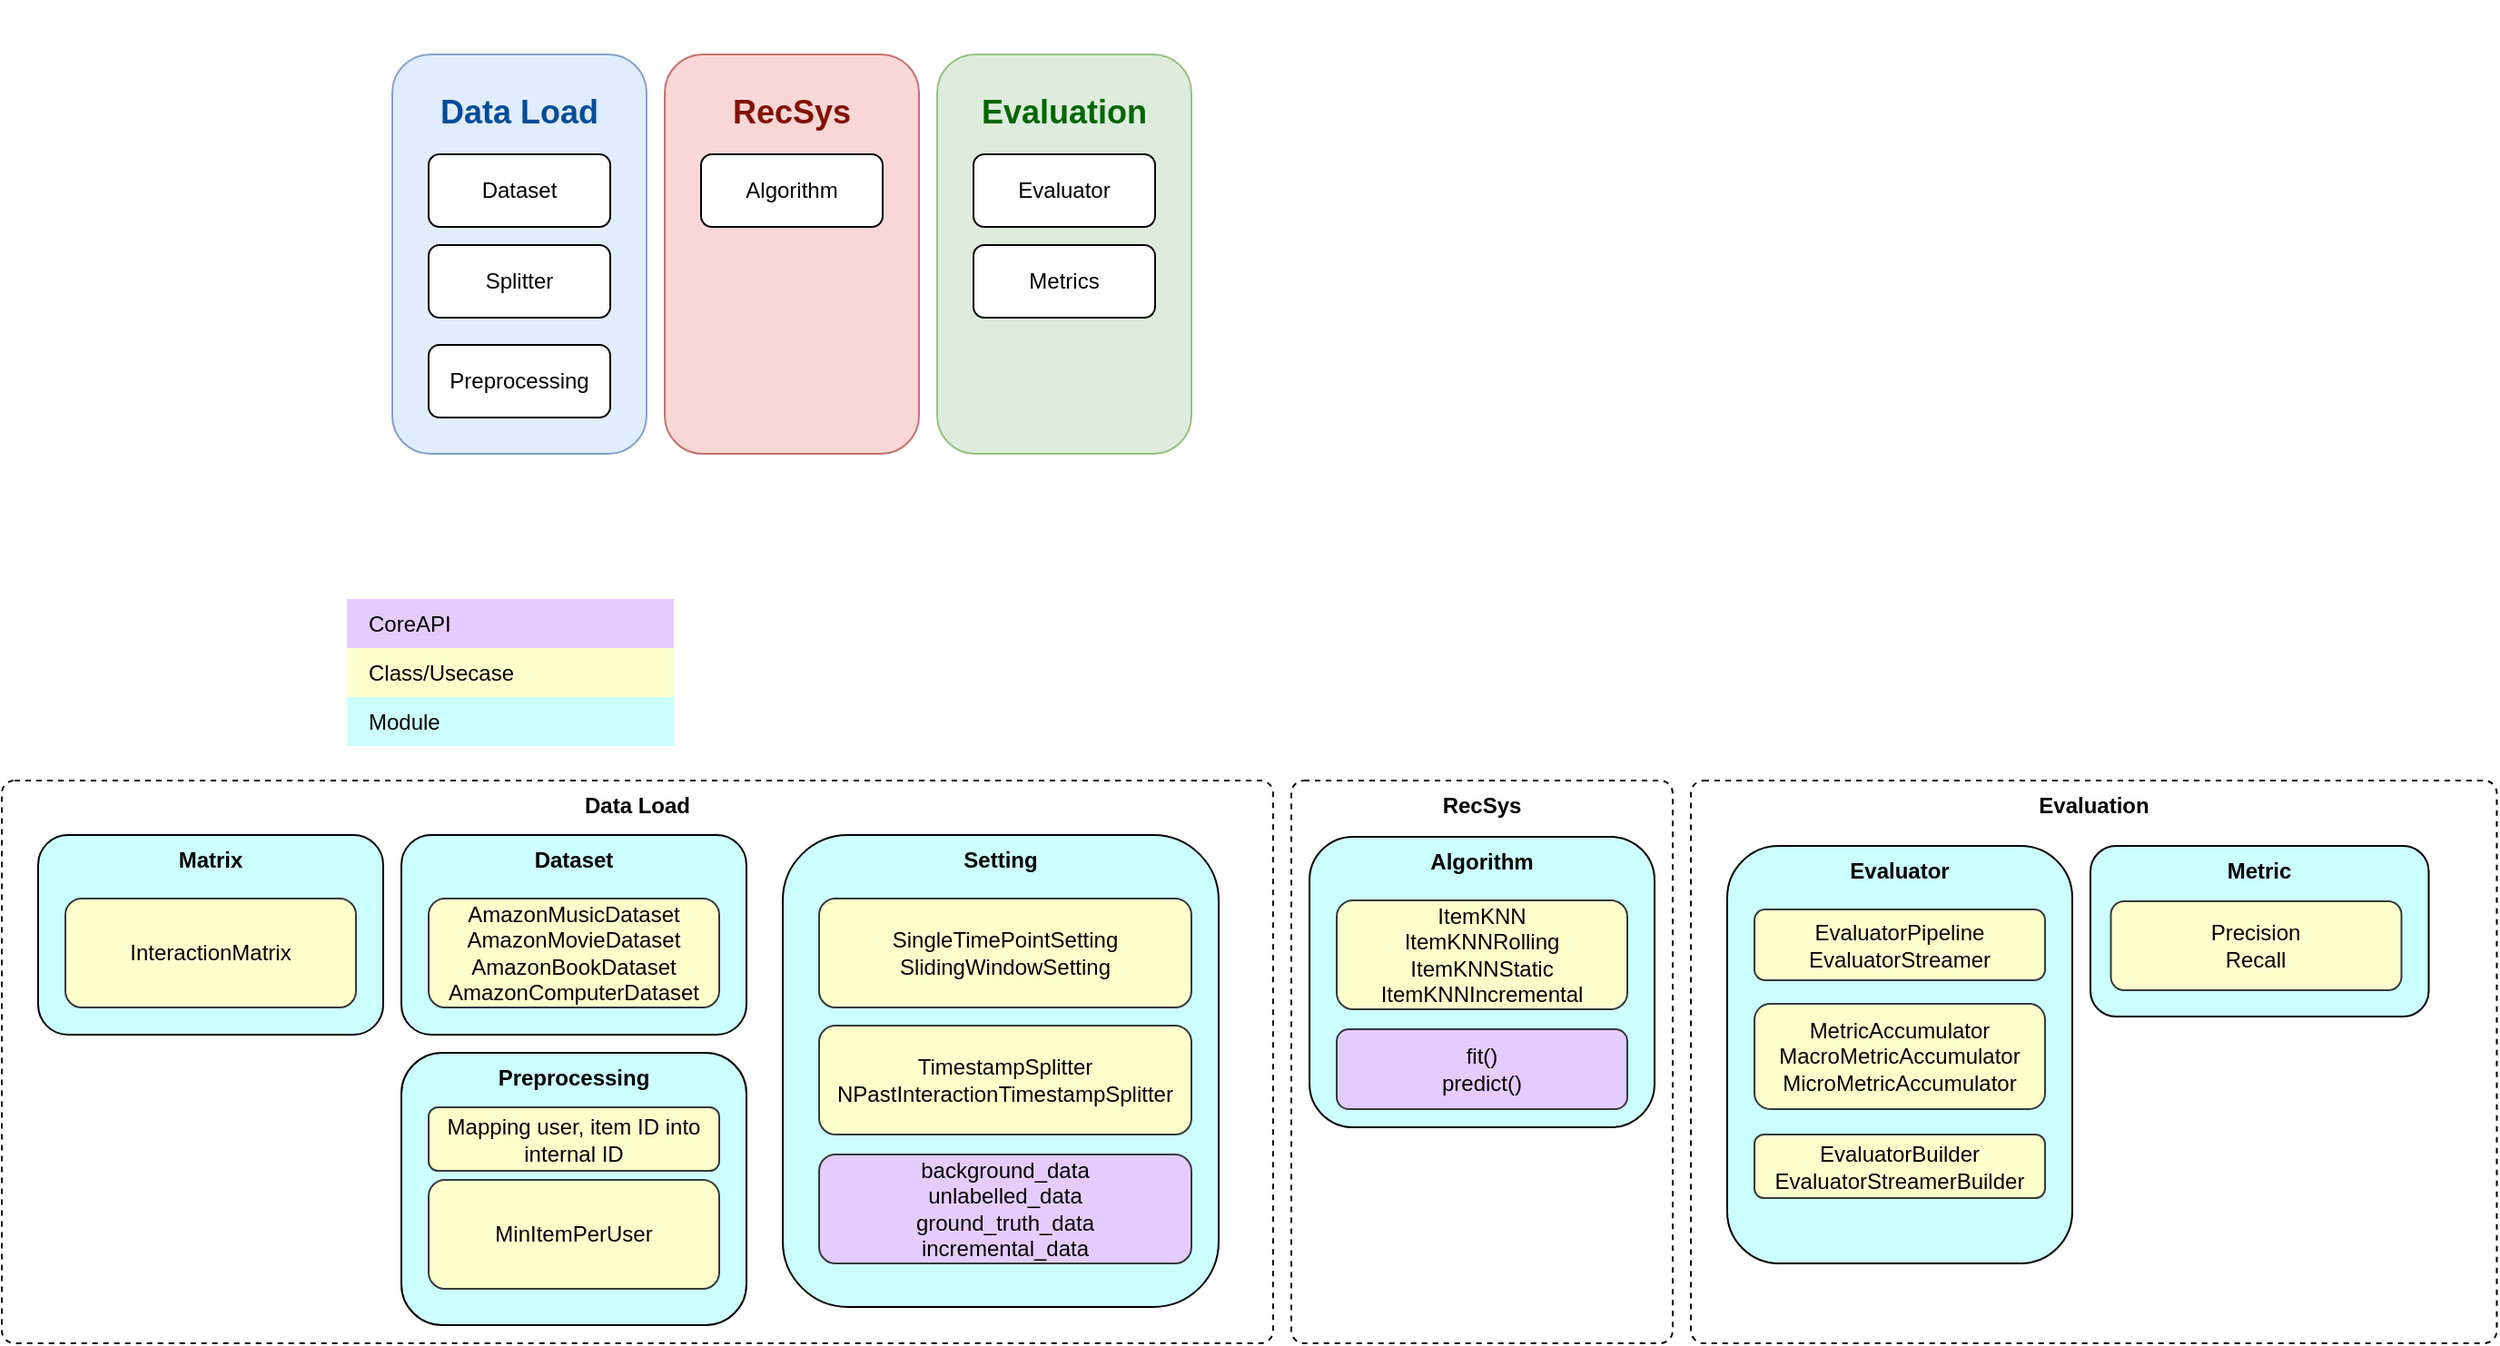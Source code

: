 <mxfile version="24.7.5" pages="11">
  <diagram id="S_uNYFDTpMwKXmhHv_xE" name="framework">
    <mxGraphModel dx="2241" dy="858" grid="1" gridSize="10" guides="1" tooltips="1" connect="1" arrows="1" fold="1" page="1" pageScale="1" pageWidth="827" pageHeight="1169" math="0" shadow="0">
      <root>
        <mxCell id="0" />
        <mxCell id="1" parent="0" />
        <mxCell id="6YvQcDrvrU1O64Yw_QbF-1" value="RecSys" style="rounded=1;whiteSpace=wrap;html=1;absoluteArcSize=1;arcSize=14;strokeWidth=1;dashed=1;horizontal=1;verticalAlign=top;fontStyle=1" parent="1" vertex="1">
          <mxGeometry x="540" y="480" width="210" height="310" as="geometry" />
        </mxCell>
        <mxCell id="9hR5lGsLbUl9O5G4GuNk-1" value="Data Load" style="rounded=1;whiteSpace=wrap;html=1;absoluteArcSize=1;arcSize=14;strokeWidth=1;dashed=1;horizontal=1;verticalAlign=top;fontStyle=1" parent="1" vertex="1">
          <mxGeometry x="-170" y="480" width="700" height="310" as="geometry" />
        </mxCell>
        <mxCell id="9hR5lGsLbUl9O5G4GuNk-33" value="Dataset" style="rounded=1;whiteSpace=wrap;html=1;verticalAlign=top;fontStyle=1;fillColor=#CCFFFF;strokeColor=#000000;" parent="1" vertex="1">
          <mxGeometry x="50" y="510" width="190" height="110" as="geometry" />
        </mxCell>
        <mxCell id="9hR5lGsLbUl9O5G4GuNk-22" value="&lt;div&gt;AmazonMusicDataset&lt;br&gt;&lt;/div&gt;&lt;div&gt;AmazonMovieDataset&lt;/div&gt;&lt;div&gt;AmazonBookDataset&lt;/div&gt;&lt;div&gt;AmazonComputerDataset&lt;/div&gt;" style="rounded=1;whiteSpace=wrap;html=1;fillColor=#FFFFCC;strokeColor=#36393d;" parent="1" vertex="1">
          <mxGeometry x="65" y="545" width="160" height="60" as="geometry" />
        </mxCell>
        <mxCell id="9hR5lGsLbUl9O5G4GuNk-34" value="Preprocessing" style="rounded=1;whiteSpace=wrap;html=1;verticalAlign=top;fontStyle=1;fillColor=#CCFFFF;strokeColor=#000000;" parent="1" vertex="1">
          <mxGeometry x="50" y="630" width="190" height="150" as="geometry" />
        </mxCell>
        <mxCell id="9hR5lGsLbUl9O5G4GuNk-35" value="Mapping user, item ID into internal ID" style="rounded=1;whiteSpace=wrap;html=1;fillColor=#FFFFCC;strokeColor=#36393d;" parent="1" vertex="1">
          <mxGeometry x="65" y="660" width="160" height="35" as="geometry" />
        </mxCell>
        <mxCell id="9hR5lGsLbUl9O5G4GuNk-36" value="MinItemPerUser" style="rounded=1;whiteSpace=wrap;html=1;fillColor=#FFFFCC;strokeColor=#36393d;" parent="1" vertex="1">
          <mxGeometry x="65" y="700" width="160" height="60" as="geometry" />
        </mxCell>
        <mxCell id="9hR5lGsLbUl9O5G4GuNk-38" value="Evaluation" style="rounded=1;whiteSpace=wrap;html=1;absoluteArcSize=1;arcSize=14;strokeWidth=1;dashed=1;horizontal=1;verticalAlign=top;fontStyle=1" parent="1" vertex="1">
          <mxGeometry x="760" y="480" width="443.75" height="310" as="geometry" />
        </mxCell>
        <mxCell id="9hR5lGsLbUl9O5G4GuNk-39" value="Algorithm" style="rounded=1;whiteSpace=wrap;html=1;verticalAlign=top;fontStyle=1;fillColor=#CCFFFF;strokeColor=#000000;" parent="1" vertex="1">
          <mxGeometry x="550" y="511" width="190" height="160" as="geometry" />
        </mxCell>
        <mxCell id="9hR5lGsLbUl9O5G4GuNk-40" value="ItemKNN&lt;div&gt;ItemKNNRolling&lt;/div&gt;&lt;div&gt;ItemKNNStatic&lt;/div&gt;&lt;div&gt;ItemKNNIncremental&lt;/div&gt;" style="rounded=1;whiteSpace=wrap;html=1;fillColor=#FFFFCC;strokeColor=#36393d;" parent="1" vertex="1">
          <mxGeometry x="565" y="546" width="160" height="60" as="geometry" />
        </mxCell>
        <mxCell id="9hR5lGsLbUl9O5G4GuNk-41" value="Metric" style="rounded=1;whiteSpace=wrap;html=1;verticalAlign=top;fontStyle=1;fillColor=#CCFFFF;strokeColor=#000000;" parent="1" vertex="1">
          <mxGeometry x="980" y="516" width="186.25" height="94" as="geometry" />
        </mxCell>
        <mxCell id="9hR5lGsLbUl9O5G4GuNk-42" value="Precision&lt;div&gt;Recall&lt;/div&gt;" style="rounded=1;whiteSpace=wrap;html=1;fillColor=#FFFFCC;strokeColor=#36393d;" parent="1" vertex="1">
          <mxGeometry x="991.25" y="546.5" width="160" height="49" as="geometry" />
        </mxCell>
        <mxCell id="9hR5lGsLbUl9O5G4GuNk-43" value="Evaluator" style="rounded=1;whiteSpace=wrap;html=1;verticalAlign=top;fontStyle=1;fillColor=#CCFFFF;strokeColor=#000000;" parent="1" vertex="1">
          <mxGeometry x="780" y="516" width="190" height="230" as="geometry" />
        </mxCell>
        <mxCell id="9hR5lGsLbUl9O5G4GuNk-44" value="EvaluatorPipeline&lt;div&gt;EvaluatorStreamer&lt;/div&gt;" style="rounded=1;whiteSpace=wrap;html=1;fillColor=#FFFFCC;strokeColor=#36393d;" parent="1" vertex="1">
          <mxGeometry x="795" y="551" width="160" height="39" as="geometry" />
        </mxCell>
        <mxCell id="9hR5lGsLbUl9O5G4GuNk-45" value="Setting" style="rounded=1;whiteSpace=wrap;html=1;verticalAlign=top;fontStyle=1;fillColor=#CCFFFF;strokeColor=#000000;" parent="1" vertex="1">
          <mxGeometry x="260" y="510" width="240" height="260" as="geometry" />
        </mxCell>
        <mxCell id="9hR5lGsLbUl9O5G4GuNk-46" value="SingleTimePointSetting&lt;div&gt;SlidingWindowSetting&lt;/div&gt;" style="rounded=1;whiteSpace=wrap;html=1;fillColor=#FFFFCC;strokeColor=#36393d;" parent="1" vertex="1">
          <mxGeometry x="280" y="545" width="205" height="60" as="geometry" />
        </mxCell>
        <mxCell id="9hR5lGsLbUl9O5G4GuNk-47" value="&lt;div&gt;background_data&lt;/div&gt;&lt;div&gt;unlabelled_data&lt;/div&gt;&lt;div&gt;ground_truth_data&lt;/div&gt;&lt;div&gt;incremental_data&lt;/div&gt;" style="rounded=1;whiteSpace=wrap;html=1;fillColor=#E5CCFF;strokeColor=#36393d;" parent="1" vertex="1">
          <mxGeometry x="280" y="686" width="205" height="60" as="geometry" />
        </mxCell>
        <mxCell id="9hR5lGsLbUl9O5G4GuNk-48" value="&lt;div&gt;fit()&lt;/div&gt;predict()" style="rounded=1;whiteSpace=wrap;html=1;fillColor=#E5CCFF;strokeColor=#36393d;" parent="1" vertex="1">
          <mxGeometry x="565" y="617" width="160" height="44" as="geometry" />
        </mxCell>
        <mxCell id="9hR5lGsLbUl9O5G4GuNk-50" value="Legend" style="shape=table;startSize=0;container=1;collapsible=0;childLayout=tableLayout;fontSize=16;align=left;verticalAlign=top;fillColor=none;strokeColor=none;fontColor=#000000;fontStyle=1;spacingLeft=6;spacing=0;resizable=0;" parent="1" vertex="1">
          <mxGeometry x="20" y="380" width="180" height="81" as="geometry" />
        </mxCell>
        <mxCell id="9hR5lGsLbUl9O5G4GuNk-51" value="" style="shape=tableRow;horizontal=0;startSize=0;swimlaneHead=0;swimlaneBody=0;strokeColor=inherit;top=0;left=0;bottom=0;right=0;collapsible=0;dropTarget=0;fillColor=none;points=[[0,0.5],[1,0.5]];portConstraint=eastwest;fontSize=12;" parent="9hR5lGsLbUl9O5G4GuNk-50" vertex="1">
          <mxGeometry width="180" height="27" as="geometry" />
        </mxCell>
        <mxCell id="9hR5lGsLbUl9O5G4GuNk-52" value="CoreAPI" style="shape=partialRectangle;html=1;whiteSpace=wrap;connectable=0;strokeColor=inherit;overflow=hidden;fillColor=#E5CCFF;top=0;left=0;bottom=0;right=0;pointerEvents=1;fontSize=12;align=left;fontColor=#000000;gradientColor=none;spacingLeft=10;spacingRight=4;" parent="9hR5lGsLbUl9O5G4GuNk-51" vertex="1">
          <mxGeometry width="180" height="27" as="geometry">
            <mxRectangle width="180" height="27" as="alternateBounds" />
          </mxGeometry>
        </mxCell>
        <mxCell id="9hR5lGsLbUl9O5G4GuNk-53" value="" style="shape=tableRow;horizontal=0;startSize=0;swimlaneHead=0;swimlaneBody=0;strokeColor=inherit;top=0;left=0;bottom=0;right=0;collapsible=0;dropTarget=0;fillColor=none;points=[[0,0.5],[1,0.5]];portConstraint=eastwest;fontSize=12;" parent="9hR5lGsLbUl9O5G4GuNk-50" vertex="1">
          <mxGeometry y="27" width="180" height="27" as="geometry" />
        </mxCell>
        <mxCell id="9hR5lGsLbUl9O5G4GuNk-54" value="Class/Usecase" style="shape=partialRectangle;html=1;whiteSpace=wrap;connectable=0;strokeColor=inherit;overflow=hidden;fillColor=#FFFFCC;top=0;left=0;bottom=0;right=0;pointerEvents=1;fontSize=12;align=left;fontColor=#000000;gradientColor=none;spacingLeft=10;spacingRight=4;" parent="9hR5lGsLbUl9O5G4GuNk-53" vertex="1">
          <mxGeometry width="180" height="27" as="geometry">
            <mxRectangle width="180" height="27" as="alternateBounds" />
          </mxGeometry>
        </mxCell>
        <mxCell id="9hR5lGsLbUl9O5G4GuNk-55" value="" style="shape=tableRow;horizontal=0;startSize=0;swimlaneHead=0;swimlaneBody=0;strokeColor=inherit;top=0;left=0;bottom=0;right=0;collapsible=0;dropTarget=0;fillColor=none;points=[[0,0.5],[1,0.5]];portConstraint=eastwest;fontSize=12;" parent="9hR5lGsLbUl9O5G4GuNk-50" vertex="1">
          <mxGeometry y="54" width="180" height="27" as="geometry" />
        </mxCell>
        <mxCell id="9hR5lGsLbUl9O5G4GuNk-56" value="Module" style="shape=partialRectangle;html=1;whiteSpace=wrap;connectable=0;strokeColor=inherit;overflow=hidden;fillColor=#CCFFFF;top=0;left=0;bottom=0;right=0;pointerEvents=1;fontSize=12;align=left;fontColor=#000000;gradientColor=none;spacingLeft=10;spacingRight=4;" parent="9hR5lGsLbUl9O5G4GuNk-55" vertex="1">
          <mxGeometry width="180" height="27" as="geometry">
            <mxRectangle width="180" height="27" as="alternateBounds" />
          </mxGeometry>
        </mxCell>
        <mxCell id="nDNIwvC8fZPBeTtFCcYp-1" value="MetricAccumulator&lt;div&gt;MacroMetricAccumulator&lt;br&gt;&lt;/div&gt;&lt;div&gt;MicroMetricAccumulator&lt;br&gt;&lt;/div&gt;" style="rounded=1;whiteSpace=wrap;html=1;fillColor=#FFFFCC;strokeColor=#36393d;" parent="1" vertex="1">
          <mxGeometry x="795" y="603" width="160" height="58" as="geometry" />
        </mxCell>
        <mxCell id="nDNIwvC8fZPBeTtFCcYp-2" value="EvaluatorBuilder&lt;div&gt;EvaluatorStreamerBuilder&lt;/div&gt;" style="rounded=1;whiteSpace=wrap;html=1;fillColor=#FFFFCC;strokeColor=#36393d;" parent="1" vertex="1">
          <mxGeometry x="795" y="675" width="160" height="35" as="geometry" />
        </mxCell>
        <mxCell id="nDNIwvC8fZPBeTtFCcYp-3" value="TimestampSplitter&lt;div&gt;NPastInteractionTimestampSplitter&lt;br&gt;&lt;/div&gt;" style="rounded=1;whiteSpace=wrap;html=1;fillColor=#FFFFCC;strokeColor=#36393d;" parent="1" vertex="1">
          <mxGeometry x="280" y="615" width="205" height="60" as="geometry" />
        </mxCell>
        <mxCell id="nDNIwvC8fZPBeTtFCcYp-4" value="Matrix" style="rounded=1;whiteSpace=wrap;html=1;verticalAlign=top;fontStyle=1;fillColor=#CCFFFF;strokeColor=#000000;" parent="1" vertex="1">
          <mxGeometry x="-150" y="510" width="190" height="110" as="geometry" />
        </mxCell>
        <mxCell id="nDNIwvC8fZPBeTtFCcYp-5" value="&lt;div&gt;InteractionMatrix&lt;/div&gt;" style="rounded=1;whiteSpace=wrap;html=1;fillColor=#FFFFCC;strokeColor=#36393d;" parent="1" vertex="1">
          <mxGeometry x="-135" y="545" width="160" height="60" as="geometry" />
        </mxCell>
        <mxCell id="joCw6u4x67Efr5d4bIxq-21" value="" style="group" parent="1" vertex="1" connectable="0">
          <mxGeometry x="20" y="50" width="490" height="250" as="geometry" />
        </mxCell>
        <mxCell id="joCw6u4x67Efr5d4bIxq-11" value="" style="rounded=0;whiteSpace=wrap;html=1;fillColor=none;strokeColor=none;" parent="joCw6u4x67Efr5d4bIxq-21" vertex="1">
          <mxGeometry width="490" height="230" as="geometry" />
        </mxCell>
        <mxCell id="joCw6u4x67Efr5d4bIxq-12" value="&lt;h2&gt;&lt;font color=&quot;#006600&quot;&gt;Evaluation&lt;/font&gt;&lt;/h2&gt;" style="rounded=1;fillColor=#d5e8d4;strokeColor=#82b366;opacity=80;align=center;horizontal=1;verticalAlign=top;html=1;whiteSpace=wrap;" parent="joCw6u4x67Efr5d4bIxq-21" vertex="1">
          <mxGeometry x="325" y="30" width="140" height="220" as="geometry" />
        </mxCell>
        <mxCell id="joCw6u4x67Efr5d4bIxq-13" value="&lt;h2&gt;&lt;font color=&quot;#831100&quot;&gt;RecSys&lt;/font&gt;&lt;/h2&gt;" style="rounded=1;fillColor=#f8cecc;strokeColor=#b85450;opacity=80;align=center;horizontal=1;verticalAlign=top;html=1;whiteSpace=wrap;" parent="joCw6u4x67Efr5d4bIxq-21" vertex="1">
          <mxGeometry x="175" y="30" width="140" height="220" as="geometry" />
        </mxCell>
        <mxCell id="joCw6u4x67Efr5d4bIxq-14" value="&lt;h2&gt;Data Load&lt;/h2&gt;" style="rounded=1;fillColor=#dae8fc;strokeColor=#6c8ebf;gradientColor=none;opacity=80;align=center;horizontal=1;verticalAlign=top;html=1;whiteSpace=wrap;fontColor=#004C99;" parent="joCw6u4x67Efr5d4bIxq-21" vertex="1">
          <mxGeometry x="25" y="30" width="140" height="220" as="geometry" />
        </mxCell>
        <mxCell id="joCw6u4x67Efr5d4bIxq-15" value="Dataset" style="rounded=1;whiteSpace=wrap;html=1;" parent="joCw6u4x67Efr5d4bIxq-21" vertex="1">
          <mxGeometry x="45" y="85" width="100" height="40" as="geometry" />
        </mxCell>
        <mxCell id="joCw6u4x67Efr5d4bIxq-16" value="Splitter" style="rounded=1;whiteSpace=wrap;html=1;" parent="joCw6u4x67Efr5d4bIxq-21" vertex="1">
          <mxGeometry x="45" y="135" width="100" height="40" as="geometry" />
        </mxCell>
        <mxCell id="joCw6u4x67Efr5d4bIxq-17" value="Algorithm" style="rounded=1;whiteSpace=wrap;html=1;" parent="joCw6u4x67Efr5d4bIxq-21" vertex="1">
          <mxGeometry x="195" y="85" width="100" height="40" as="geometry" />
        </mxCell>
        <mxCell id="joCw6u4x67Efr5d4bIxq-18" value="Evaluator" style="rounded=1;whiteSpace=wrap;html=1;" parent="joCw6u4x67Efr5d4bIxq-21" vertex="1">
          <mxGeometry x="345" y="85" width="100" height="40" as="geometry" />
        </mxCell>
        <mxCell id="joCw6u4x67Efr5d4bIxq-19" value="Metrics" style="rounded=1;whiteSpace=wrap;html=1;" parent="joCw6u4x67Efr5d4bIxq-21" vertex="1">
          <mxGeometry x="345" y="135" width="100" height="40" as="geometry" />
        </mxCell>
        <mxCell id="joCw6u4x67Efr5d4bIxq-20" value="Preprocessing" style="rounded=1;whiteSpace=wrap;html=1;" parent="joCw6u4x67Efr5d4bIxq-21" vertex="1">
          <mxGeometry x="45" y="190" width="100" height="40" as="geometry" />
        </mxCell>
      </root>
    </mxGraphModel>
  </diagram>
  <diagram name="detailed_framework" id="MVKS2KzQZKg7xOEryWB2">
    <mxGraphModel dx="1928" dy="696" grid="1" gridSize="10" guides="1" tooltips="1" connect="1" arrows="1" fold="1" page="1" pageScale="1" pageWidth="827" pageHeight="1169" math="0" shadow="0">
      <root>
        <mxCell id="HAoHDIHxOGEn6US-qIFP-0" />
        <mxCell id="HAoHDIHxOGEn6US-qIFP-1" parent="HAoHDIHxOGEn6US-qIFP-0" />
        <mxCell id="HAoHDIHxOGEn6US-qIFP-2" value="RecSys" style="rounded=1;whiteSpace=wrap;html=1;absoluteArcSize=1;arcSize=14;strokeWidth=1;dashed=1;horizontal=1;verticalAlign=top;fontStyle=1" parent="HAoHDIHxOGEn6US-qIFP-1" vertex="1">
          <mxGeometry x="720" y="300" width="210" height="310" as="geometry" />
        </mxCell>
        <mxCell id="HAoHDIHxOGEn6US-qIFP-3" value="Data Load" style="rounded=1;whiteSpace=wrap;html=1;absoluteArcSize=1;arcSize=14;strokeWidth=1;dashed=1;horizontal=1;verticalAlign=top;fontStyle=1" parent="HAoHDIHxOGEn6US-qIFP-1" vertex="1">
          <mxGeometry x="10" y="300" width="700" height="310" as="geometry" />
        </mxCell>
        <mxCell id="HAoHDIHxOGEn6US-qIFP-4" value="Dataset" style="rounded=1;whiteSpace=wrap;html=1;verticalAlign=top;fontStyle=1;fillColor=#CCFFFF;strokeColor=#000000;" parent="HAoHDIHxOGEn6US-qIFP-1" vertex="1">
          <mxGeometry x="230" y="330" width="190" height="110" as="geometry" />
        </mxCell>
        <mxCell id="HAoHDIHxOGEn6US-qIFP-5" value="&lt;div&gt;AmazonMusicDataset&lt;br&gt;&lt;/div&gt;&lt;div&gt;AmazonMovieDataset&lt;/div&gt;&lt;div&gt;AmazonBookDataset&lt;/div&gt;&lt;div&gt;AmazonComputerDataset&lt;/div&gt;" style="rounded=1;whiteSpace=wrap;html=1;fillColor=#FFFFCC;strokeColor=#36393d;" parent="HAoHDIHxOGEn6US-qIFP-1" vertex="1">
          <mxGeometry x="245" y="365" width="160" height="60" as="geometry" />
        </mxCell>
        <mxCell id="HAoHDIHxOGEn6US-qIFP-6" value="Preprocessing" style="rounded=1;whiteSpace=wrap;html=1;verticalAlign=top;fontStyle=1;fillColor=#CCFFFF;strokeColor=#000000;" parent="HAoHDIHxOGEn6US-qIFP-1" vertex="1">
          <mxGeometry x="230" y="450" width="190" height="150" as="geometry" />
        </mxCell>
        <mxCell id="HAoHDIHxOGEn6US-qIFP-7" value="Mapping user, item ID into internal ID" style="rounded=1;whiteSpace=wrap;html=1;fillColor=#FFFFCC;strokeColor=#36393d;" parent="HAoHDIHxOGEn6US-qIFP-1" vertex="1">
          <mxGeometry x="245" y="480" width="160" height="35" as="geometry" />
        </mxCell>
        <mxCell id="HAoHDIHxOGEn6US-qIFP-8" value="MinItemPerUser" style="rounded=1;whiteSpace=wrap;html=1;fillColor=#FFFFCC;strokeColor=#36393d;" parent="HAoHDIHxOGEn6US-qIFP-1" vertex="1">
          <mxGeometry x="245" y="520" width="160" height="60" as="geometry" />
        </mxCell>
        <mxCell id="HAoHDIHxOGEn6US-qIFP-9" value="Evaluation" style="rounded=1;whiteSpace=wrap;html=1;absoluteArcSize=1;arcSize=14;strokeWidth=1;dashed=1;horizontal=1;verticalAlign=top;fontStyle=1" parent="HAoHDIHxOGEn6US-qIFP-1" vertex="1">
          <mxGeometry x="940" y="300" width="443.75" height="310" as="geometry" />
        </mxCell>
        <mxCell id="HAoHDIHxOGEn6US-qIFP-10" value="Algorithm" style="rounded=1;whiteSpace=wrap;html=1;verticalAlign=top;fontStyle=1;fillColor=#CCFFFF;strokeColor=#000000;" parent="HAoHDIHxOGEn6US-qIFP-1" vertex="1">
          <mxGeometry x="730" y="331" width="190" height="160" as="geometry" />
        </mxCell>
        <mxCell id="HAoHDIHxOGEn6US-qIFP-11" value="ItemKNN&lt;div&gt;ItemKNNRolling&lt;/div&gt;&lt;div&gt;ItemKNNStatic&lt;/div&gt;&lt;div&gt;ItemKNNIncremental&lt;/div&gt;" style="rounded=1;whiteSpace=wrap;html=1;fillColor=#FFFFCC;strokeColor=#36393d;" parent="HAoHDIHxOGEn6US-qIFP-1" vertex="1">
          <mxGeometry x="745" y="366" width="160" height="60" as="geometry" />
        </mxCell>
        <mxCell id="HAoHDIHxOGEn6US-qIFP-12" value="Metric" style="rounded=1;whiteSpace=wrap;html=1;verticalAlign=top;fontStyle=1;fillColor=#CCFFFF;strokeColor=#000000;" parent="HAoHDIHxOGEn6US-qIFP-1" vertex="1">
          <mxGeometry x="1160" y="336" width="186.25" height="94" as="geometry" />
        </mxCell>
        <mxCell id="HAoHDIHxOGEn6US-qIFP-13" value="Precision&lt;div&gt;Recall&lt;/div&gt;" style="rounded=1;whiteSpace=wrap;html=1;fillColor=#FFFFCC;strokeColor=#36393d;" parent="HAoHDIHxOGEn6US-qIFP-1" vertex="1">
          <mxGeometry x="1171.25" y="366.5" width="160" height="49" as="geometry" />
        </mxCell>
        <mxCell id="HAoHDIHxOGEn6US-qIFP-14" value="Evaluator" style="rounded=1;whiteSpace=wrap;html=1;verticalAlign=top;fontStyle=1;fillColor=#CCFFFF;strokeColor=#000000;" parent="HAoHDIHxOGEn6US-qIFP-1" vertex="1">
          <mxGeometry x="960" y="336" width="190" height="230" as="geometry" />
        </mxCell>
        <mxCell id="HAoHDIHxOGEn6US-qIFP-15" value="EvaluatorPipeline&lt;div&gt;EvaluatorStreamer&lt;/div&gt;" style="rounded=1;whiteSpace=wrap;html=1;fillColor=#FFFFCC;strokeColor=#36393d;" parent="HAoHDIHxOGEn6US-qIFP-1" vertex="1">
          <mxGeometry x="975" y="371" width="160" height="39" as="geometry" />
        </mxCell>
        <mxCell id="HAoHDIHxOGEn6US-qIFP-16" value="Setting" style="rounded=1;whiteSpace=wrap;html=1;verticalAlign=top;fontStyle=1;fillColor=#CCFFFF;strokeColor=#000000;" parent="HAoHDIHxOGEn6US-qIFP-1" vertex="1">
          <mxGeometry x="440" y="330" width="240" height="260" as="geometry" />
        </mxCell>
        <mxCell id="HAoHDIHxOGEn6US-qIFP-17" value="SingleTimePointSetting&lt;div&gt;SlidingWindowSetting&lt;/div&gt;" style="rounded=1;whiteSpace=wrap;html=1;fillColor=#FFFFCC;strokeColor=#36393d;" parent="HAoHDIHxOGEn6US-qIFP-1" vertex="1">
          <mxGeometry x="460" y="365" width="205" height="60" as="geometry" />
        </mxCell>
        <mxCell id="HAoHDIHxOGEn6US-qIFP-18" value="&lt;div&gt;background_data&lt;/div&gt;&lt;div&gt;unlabelled_data&lt;/div&gt;&lt;div&gt;ground_truth_data&lt;/div&gt;&lt;div&gt;incremental_data&lt;/div&gt;" style="rounded=1;whiteSpace=wrap;html=1;fillColor=#E5CCFF;strokeColor=#36393d;" parent="HAoHDIHxOGEn6US-qIFP-1" vertex="1">
          <mxGeometry x="460" y="506" width="205" height="60" as="geometry" />
        </mxCell>
        <mxCell id="HAoHDIHxOGEn6US-qIFP-19" value="&lt;div&gt;fit()&lt;/div&gt;predict()" style="rounded=1;whiteSpace=wrap;html=1;fillColor=#E5CCFF;strokeColor=#36393d;" parent="HAoHDIHxOGEn6US-qIFP-1" vertex="1">
          <mxGeometry x="745" y="437" width="160" height="44" as="geometry" />
        </mxCell>
        <mxCell id="HAoHDIHxOGEn6US-qIFP-20" value="Legend" style="shape=table;startSize=0;container=1;collapsible=0;childLayout=tableLayout;fontSize=16;align=left;verticalAlign=top;fillColor=none;strokeColor=none;fontColor=#000000;fontStyle=1;spacingLeft=6;spacing=0;resizable=0;" parent="HAoHDIHxOGEn6US-qIFP-1" vertex="1">
          <mxGeometry x="200" y="200" width="180" height="81" as="geometry" />
        </mxCell>
        <mxCell id="HAoHDIHxOGEn6US-qIFP-21" value="" style="shape=tableRow;horizontal=0;startSize=0;swimlaneHead=0;swimlaneBody=0;strokeColor=inherit;top=0;left=0;bottom=0;right=0;collapsible=0;dropTarget=0;fillColor=none;points=[[0,0.5],[1,0.5]];portConstraint=eastwest;fontSize=12;" parent="HAoHDIHxOGEn6US-qIFP-20" vertex="1">
          <mxGeometry width="180" height="27" as="geometry" />
        </mxCell>
        <mxCell id="HAoHDIHxOGEn6US-qIFP-22" value="CoreAPI" style="shape=partialRectangle;html=1;whiteSpace=wrap;connectable=0;strokeColor=inherit;overflow=hidden;fillColor=#E5CCFF;top=0;left=0;bottom=0;right=0;pointerEvents=1;fontSize=12;align=left;fontColor=#000000;gradientColor=none;spacingLeft=10;spacingRight=4;" parent="HAoHDIHxOGEn6US-qIFP-21" vertex="1">
          <mxGeometry width="180" height="27" as="geometry">
            <mxRectangle width="180" height="27" as="alternateBounds" />
          </mxGeometry>
        </mxCell>
        <mxCell id="HAoHDIHxOGEn6US-qIFP-23" value="" style="shape=tableRow;horizontal=0;startSize=0;swimlaneHead=0;swimlaneBody=0;strokeColor=inherit;top=0;left=0;bottom=0;right=0;collapsible=0;dropTarget=0;fillColor=none;points=[[0,0.5],[1,0.5]];portConstraint=eastwest;fontSize=12;" parent="HAoHDIHxOGEn6US-qIFP-20" vertex="1">
          <mxGeometry y="27" width="180" height="27" as="geometry" />
        </mxCell>
        <mxCell id="HAoHDIHxOGEn6US-qIFP-24" value="Class/Usecase" style="shape=partialRectangle;html=1;whiteSpace=wrap;connectable=0;strokeColor=inherit;overflow=hidden;fillColor=#FFFFCC;top=0;left=0;bottom=0;right=0;pointerEvents=1;fontSize=12;align=left;fontColor=#000000;gradientColor=none;spacingLeft=10;spacingRight=4;" parent="HAoHDIHxOGEn6US-qIFP-23" vertex="1">
          <mxGeometry width="180" height="27" as="geometry">
            <mxRectangle width="180" height="27" as="alternateBounds" />
          </mxGeometry>
        </mxCell>
        <mxCell id="HAoHDIHxOGEn6US-qIFP-25" value="" style="shape=tableRow;horizontal=0;startSize=0;swimlaneHead=0;swimlaneBody=0;strokeColor=inherit;top=0;left=0;bottom=0;right=0;collapsible=0;dropTarget=0;fillColor=none;points=[[0,0.5],[1,0.5]];portConstraint=eastwest;fontSize=12;" parent="HAoHDIHxOGEn6US-qIFP-20" vertex="1">
          <mxGeometry y="54" width="180" height="27" as="geometry" />
        </mxCell>
        <mxCell id="HAoHDIHxOGEn6US-qIFP-26" value="Module" style="shape=partialRectangle;html=1;whiteSpace=wrap;connectable=0;strokeColor=inherit;overflow=hidden;fillColor=#CCFFFF;top=0;left=0;bottom=0;right=0;pointerEvents=1;fontSize=12;align=left;fontColor=#000000;gradientColor=none;spacingLeft=10;spacingRight=4;" parent="HAoHDIHxOGEn6US-qIFP-25" vertex="1">
          <mxGeometry width="180" height="27" as="geometry">
            <mxRectangle width="180" height="27" as="alternateBounds" />
          </mxGeometry>
        </mxCell>
        <mxCell id="HAoHDIHxOGEn6US-qIFP-27" value="MetricAccumulator&lt;div&gt;MacroMetricAccumulator&lt;br&gt;&lt;/div&gt;&lt;div&gt;MicroMetricAccumulator&lt;br&gt;&lt;/div&gt;" style="rounded=1;whiteSpace=wrap;html=1;fillColor=#FFFFCC;strokeColor=#36393d;" parent="HAoHDIHxOGEn6US-qIFP-1" vertex="1">
          <mxGeometry x="975" y="423" width="160" height="58" as="geometry" />
        </mxCell>
        <mxCell id="HAoHDIHxOGEn6US-qIFP-28" value="EvaluatorBuilder&lt;div&gt;EvaluatorStreamerBuilder&lt;/div&gt;" style="rounded=1;whiteSpace=wrap;html=1;fillColor=#FFFFCC;strokeColor=#36393d;" parent="HAoHDIHxOGEn6US-qIFP-1" vertex="1">
          <mxGeometry x="975" y="495" width="160" height="35" as="geometry" />
        </mxCell>
        <mxCell id="HAoHDIHxOGEn6US-qIFP-29" value="TimestampSplitter&lt;div&gt;NPastInteractionTimestampSplitter&lt;br&gt;&lt;/div&gt;" style="rounded=1;whiteSpace=wrap;html=1;fillColor=#FFFFCC;strokeColor=#36393d;" parent="HAoHDIHxOGEn6US-qIFP-1" vertex="1">
          <mxGeometry x="460" y="435" width="205" height="60" as="geometry" />
        </mxCell>
        <mxCell id="HAoHDIHxOGEn6US-qIFP-30" value="Matrix" style="rounded=1;whiteSpace=wrap;html=1;verticalAlign=top;fontStyle=1;fillColor=#CCFFFF;strokeColor=#000000;" parent="HAoHDIHxOGEn6US-qIFP-1" vertex="1">
          <mxGeometry x="30" y="330" width="190" height="110" as="geometry" />
        </mxCell>
        <mxCell id="HAoHDIHxOGEn6US-qIFP-31" value="&lt;div&gt;InteractionMatrix&lt;/div&gt;" style="rounded=1;whiteSpace=wrap;html=1;fillColor=#FFFFCC;strokeColor=#36393d;" parent="HAoHDIHxOGEn6US-qIFP-1" vertex="1">
          <mxGeometry x="45" y="365" width="160" height="60" as="geometry" />
        </mxCell>
        <mxCell id="HAoHDIHxOGEn6US-qIFP-33" value="" style="rounded=0;whiteSpace=wrap;html=1;fillColor=none;strokeColor=none;" parent="HAoHDIHxOGEn6US-qIFP-1" vertex="1">
          <mxGeometry x="-26.25" y="281" width="1410" height="440" as="geometry" />
        </mxCell>
      </root>
    </mxGraphModel>
  </diagram>
  <diagram name="data_split_view" id="N3ASJMwi455AY8o_wbln">
    <mxGraphModel dx="1076" dy="698" grid="1" gridSize="10" guides="1" tooltips="1" connect="1" arrows="1" fold="1" page="1" pageScale="1" pageWidth="827" pageHeight="1169" background="none" math="0" shadow="0">
      <root>
        <mxCell id="0" />
        <mxCell id="1" parent="0" />
        <mxCell id="ESICPFw4-Rt-9sBgKQfM-40" value="" style="rounded=0;whiteSpace=wrap;html=1;strokeColor=none;fillColor=#d5e8d4;opacity=40;" parent="1" vertex="1">
          <mxGeometry x="180" y="195" width="205" height="55" as="geometry" />
        </mxCell>
        <mxCell id="ESICPFw4-Rt-9sBgKQfM-41" value="" style="rounded=0;whiteSpace=wrap;html=1;strokeColor=none;fillColor=#d5e8d4;opacity=40;" parent="1" vertex="1">
          <mxGeometry x="180" y="250" width="205" height="50" as="geometry" />
        </mxCell>
        <mxCell id="ESICPFw4-Rt-9sBgKQfM-42" value="" style="rounded=0;whiteSpace=wrap;html=1;strokeColor=none;fillColor=#d5e8d4;opacity=40;" parent="1" vertex="1">
          <mxGeometry x="180" y="300" width="295" height="50" as="geometry" />
        </mxCell>
        <mxCell id="ESICPFw4-Rt-9sBgKQfM-43" value="" style="rounded=0;whiteSpace=wrap;html=1;strokeColor=none;fillColor=#d5e8d4;opacity=40;" parent="1" vertex="1">
          <mxGeometry x="180" y="350" width="385" height="50" as="geometry" />
        </mxCell>
        <mxCell id="qbm60xRctkagu6Mk5oQl-17" value="" style="rounded=0;whiteSpace=wrap;html=1;strokeColor=none;fillColor=#dae8fc;gradientColor=none;opacity=40;" parent="1" vertex="1">
          <mxGeometry x="385" y="200" width="275" height="100" as="geometry" />
        </mxCell>
        <mxCell id="qbm60xRctkagu6Mk5oQl-18" value="" style="rounded=0;whiteSpace=wrap;html=1;strokeColor=none;fillColor=#dae8fc;gradientColor=none;opacity=40;" parent="1" vertex="1">
          <mxGeometry x="475" y="300" width="185" height="50" as="geometry" />
        </mxCell>
        <mxCell id="qbm60xRctkagu6Mk5oQl-19" value="" style="rounded=0;whiteSpace=wrap;html=1;strokeColor=none;fillColor=#dae8fc;gradientColor=none;opacity=40;" parent="1" vertex="1">
          <mxGeometry x="565" y="350" width="95" height="50" as="geometry" />
        </mxCell>
        <mxCell id="ESICPFw4-Rt-9sBgKQfM-3" value="background data" style="rounded=1;whiteSpace=wrap;html=1;fillColor=none;" parent="1" vertex="1">
          <mxGeometry x="185" y="200" width="200" height="40" as="geometry" />
        </mxCell>
        <mxCell id="ESICPFw4-Rt-9sBgKQfM-4" value="remainder data" style="rounded=1;whiteSpace=wrap;html=1;fillColor=none;" parent="1" vertex="1">
          <mxGeometry x="385" y="200" width="270" height="40" as="geometry" />
        </mxCell>
        <mxCell id="ESICPFw4-Rt-9sBgKQfM-5" value="unlabeled" style="rounded=1;whiteSpace=wrap;html=1;fillColor=none;" parent="1" vertex="1">
          <mxGeometry x="295" y="250" width="90" height="40" as="geometry" />
        </mxCell>
        <mxCell id="ESICPFw4-Rt-9sBgKQfM-8" value="incremental" style="rounded=1;whiteSpace=wrap;html=1;fillColor=none;" parent="1" vertex="1">
          <mxGeometry x="385" y="250" width="90" height="40" as="geometry" />
        </mxCell>
        <mxCell id="ESICPFw4-Rt-9sBgKQfM-9" value="unlabeled" style="rounded=1;whiteSpace=wrap;html=1;fillColor=none;" parent="1" vertex="1">
          <mxGeometry x="385" y="300" width="90" height="40" as="geometry" />
        </mxCell>
        <mxCell id="ESICPFw4-Rt-9sBgKQfM-10" value="incremental" style="rounded=1;whiteSpace=wrap;html=1;fillColor=none;" parent="1" vertex="1">
          <mxGeometry x="475" y="300" width="90" height="40" as="geometry" />
        </mxCell>
        <mxCell id="ESICPFw4-Rt-9sBgKQfM-11" value="unlabeled" style="rounded=1;whiteSpace=wrap;html=1;fillColor=none;" parent="1" vertex="1">
          <mxGeometry x="475" y="350" width="90" height="40" as="geometry" />
        </mxCell>
        <mxCell id="ESICPFw4-Rt-9sBgKQfM-12" value="incremental" style="rounded=1;whiteSpace=wrap;html=1;fillColor=none;" parent="1" vertex="1">
          <mxGeometry x="565" y="350" width="90" height="40" as="geometry" />
        </mxCell>
        <mxCell id="ESICPFw4-Rt-9sBgKQfM-45" value="Released data" style="text;html=1;align=center;verticalAlign=middle;whiteSpace=wrap;rounded=0;" parent="1" vertex="1">
          <mxGeometry x="192.5" y="305" width="100" height="30" as="geometry" />
        </mxCell>
        <mxCell id="ESICPFw4-Rt-9sBgKQfM-46" value="Witheld data" style="text;html=1;align=center;verticalAlign=middle;whiteSpace=wrap;rounded=0;" parent="1" vertex="1">
          <mxGeometry x="565" y="305" width="100" height="30" as="geometry" />
        </mxCell>
        <mxCell id="iODgmBm3gNR06wJQfh5h-2" value="remainder_set" style="rounded=1;whiteSpace=wrap;html=1;" parent="1" vertex="1">
          <mxGeometry x="1182" y="170" width="253" height="70" as="geometry" />
        </mxCell>
        <mxCell id="2oroVVJEglL3mxjuwrRb-1" value="1-a&lt;div&gt;1-c&lt;br&gt;&lt;div&gt;&lt;div&gt;2-a&lt;/div&gt;&lt;/div&gt;&lt;div&gt;3-b&lt;/div&gt;&lt;/div&gt;" style="rounded=1;whiteSpace=wrap;html=1;movable=1;resizable=1;rotatable=1;deletable=1;editable=1;locked=0;connectable=1;" parent="1" vertex="1">
          <mxGeometry x="982" y="170" width="196" height="70" as="geometry" />
        </mxCell>
        <mxCell id="n_akVqeBLAdiZSg4tpY_-1" value="2-b&lt;div&gt;2-c&lt;br&gt;&lt;div&gt;4-b&lt;/div&gt;&lt;/div&gt;" style="rounded=1;whiteSpace=wrap;html=1;movable=1;resizable=1;rotatable=1;deletable=1;editable=1;locked=0;connectable=1;" parent="1" vertex="1">
          <mxGeometry x="1182" y="250" width="80" height="70" as="geometry" />
        </mxCell>
        <mxCell id="uOSsq4VN5Lbe03dqz_9S-1" value="2-a" style="rounded=1;whiteSpace=wrap;html=1;movable=1;resizable=1;rotatable=1;deletable=1;editable=1;locked=0;connectable=1;" parent="1" vertex="1">
          <mxGeometry x="1098" y="250" width="80" height="70" as="geometry" />
        </mxCell>
        <mxCell id="rfQmW65rF3PymtzI_TMJ-1" value="3-a&lt;div&gt;3-c&lt;br&gt;&lt;div&gt;4-c&lt;/div&gt;&lt;div&gt;5-a&lt;/div&gt;&lt;/div&gt;" style="rounded=1;whiteSpace=wrap;html=1;movable=1;resizable=1;rotatable=1;deletable=1;editable=1;locked=0;connectable=1;" parent="1" vertex="1">
          <mxGeometry x="1266" y="330" width="80" height="70" as="geometry" />
        </mxCell>
        <mxCell id="U2DmNwvUnI9rXoGt2Oen-1" value="3-b&lt;div&gt;&lt;div&gt;4-b&lt;/div&gt;&lt;/div&gt;" style="rounded=1;whiteSpace=wrap;html=1;movable=1;resizable=1;rotatable=1;deletable=1;editable=1;locked=0;connectable=1;" parent="1" vertex="1">
          <mxGeometry x="1182" y="330" width="80" height="70" as="geometry" />
        </mxCell>
        <mxCell id="U2DmNwvUnI9rXoGt2Oen-2" value="5-b&lt;div&gt;5-c&lt;/div&gt;" style="rounded=1;whiteSpace=wrap;html=1;movable=1;resizable=1;rotatable=1;deletable=1;editable=1;locked=0;connectable=1;" parent="1" vertex="1">
          <mxGeometry x="1350" y="410" width="80" height="70" as="geometry" />
        </mxCell>
        <mxCell id="U2DmNwvUnI9rXoGt2Oen-3" value="5-a" style="rounded=1;whiteSpace=wrap;html=1;movable=1;resizable=1;rotatable=1;deletable=1;editable=1;locked=0;connectable=1;" parent="1" vertex="1">
          <mxGeometry x="1266" y="410" width="80" height="70" as="geometry" />
        </mxCell>
        <mxCell id="qbm60xRctkagu6Mk5oQl-8" value="" style="rounded=0;whiteSpace=wrap;html=1;strokeColor=none;fillColor=#d5e8d4;opacity=40;" parent="1" vertex="1">
          <mxGeometry x="977" y="170" width="203" height="310" as="geometry" />
        </mxCell>
        <mxCell id="qbm60xRctkagu6Mk5oQl-12" value="" style="rounded=0;whiteSpace=wrap;html=1;strokeColor=none;fillColor=#d5e8d4;opacity=40;" parent="1" vertex="1">
          <mxGeometry x="1180" y="330" width="83" height="150" as="geometry" />
        </mxCell>
        <mxCell id="qbm60xRctkagu6Mk5oQl-13" value="" style="rounded=0;whiteSpace=wrap;html=1;strokeColor=none;fillColor=#dae8fc;gradientColor=none;opacity=40;" parent="1" vertex="1">
          <mxGeometry x="1180" y="170" width="260" height="160" as="geometry" />
        </mxCell>
        <mxCell id="qbm60xRctkagu6Mk5oQl-14" value="" style="rounded=0;whiteSpace=wrap;html=1;strokeColor=none;fillColor=#dae8fc;gradientColor=none;opacity=40;" parent="1" vertex="1">
          <mxGeometry x="1264" y="330" width="176" height="70" as="geometry" />
        </mxCell>
        <mxCell id="qbm60xRctkagu6Mk5oQl-15" value="" style="rounded=0;whiteSpace=wrap;html=1;strokeColor=none;fillColor=#dae8fc;gradientColor=none;opacity=40;" parent="1" vertex="1">
          <mxGeometry x="1348" y="400" width="92" height="80" as="geometry" />
        </mxCell>
        <mxCell id="qbm60xRctkagu6Mk5oQl-16" value="" style="rounded=0;whiteSpace=wrap;html=1;strokeColor=none;fillColor=#d5e8d4;opacity=40;" parent="1" vertex="1">
          <mxGeometry x="1263" y="400" width="85" height="80" as="geometry" />
        </mxCell>
        <mxCell id="qbm60xRctkagu6Mk5oQl-11" value="" style="endArrow=none;dashed=1;html=1;dashPattern=1 3;strokeWidth=2;rounded=0;" parent="1" edge="1">
          <mxGeometry width="50" height="50" relative="1" as="geometry">
            <mxPoint x="1264" y="530" as="sourcePoint" />
            <mxPoint x="1264" y="210" as="targetPoint" />
          </mxGeometry>
        </mxCell>
        <mxCell id="ESICPFw4-Rt-9sBgKQfM-2" value="full_dataset" style="rounded=1;whiteSpace=wrap;html=1;" parent="1" vertex="1">
          <mxGeometry x="185" y="140" width="470" height="40" as="geometry" />
        </mxCell>
        <mxCell id="ESICPFw4-Rt-9sBgKQfM-21" value="Sliding Global Timeline Setting" style="text;html=1;align=center;verticalAlign=middle;whiteSpace=wrap;rounded=0;fontStyle=1;fontSize=18;" parent="1" vertex="1">
          <mxGeometry x="282" y="100" width="276" height="30" as="geometry" />
        </mxCell>
        <mxCell id="ESICPFw4-Rt-9sBgKQfM-23" value="" style="endArrow=none;dashed=1;html=1;dashPattern=1 3;strokeWidth=2;rounded=0;" parent="1" edge="1">
          <mxGeometry width="50" height="50" relative="1" as="geometry">
            <mxPoint x="385" y="450" as="sourcePoint" />
            <mxPoint x="385" y="200" as="targetPoint" />
          </mxGeometry>
        </mxCell>
        <mxCell id="ESICPFw4-Rt-9sBgKQfM-24" value="" style="endArrow=classic;html=1;rounded=0;" parent="1" edge="1">
          <mxGeometry width="50" height="50" relative="1" as="geometry">
            <mxPoint x="185" y="410" as="sourcePoint" />
            <mxPoint x="675" y="410" as="targetPoint" />
          </mxGeometry>
        </mxCell>
        <mxCell id="ESICPFw4-Rt-9sBgKQfM-25" value="Jan" style="text;html=1;align=center;verticalAlign=middle;whiteSpace=wrap;rounded=0;" parent="1" vertex="1">
          <mxGeometry x="212.5" y="420" width="60" height="30" as="geometry" />
        </mxCell>
        <mxCell id="ESICPFw4-Rt-9sBgKQfM-26" value="Mar" style="text;html=1;align=center;verticalAlign=middle;whiteSpace=wrap;rounded=0;" parent="1" vertex="1">
          <mxGeometry x="400" y="420" width="60" height="30" as="geometry" />
        </mxCell>
        <mxCell id="ESICPFw4-Rt-9sBgKQfM-27" value="Apr" style="text;html=1;align=center;verticalAlign=middle;whiteSpace=wrap;rounded=0;" parent="1" vertex="1">
          <mxGeometry x="490" y="420" width="60" height="30" as="geometry" />
        </mxCell>
        <mxCell id="ESICPFw4-Rt-9sBgKQfM-28" value="May" style="text;html=1;align=center;verticalAlign=middle;whiteSpace=wrap;rounded=0;" parent="1" vertex="1">
          <mxGeometry x="585" y="420" width="60" height="30" as="geometry" />
        </mxCell>
        <mxCell id="ESICPFw4-Rt-9sBgKQfM-29" value="Feb" style="text;html=1;align=center;verticalAlign=middle;whiteSpace=wrap;rounded=0;" parent="1" vertex="1">
          <mxGeometry x="310" y="420" width="60" height="30" as="geometry" />
        </mxCell>
        <mxCell id="ESICPFw4-Rt-9sBgKQfM-30" value="" style="endArrow=none;dashed=1;html=1;dashPattern=1 3;strokeWidth=2;rounded=0;entryX=0.335;entryY=1.039;entryDx=0;entryDy=0;entryPerimeter=0;" parent="1" target="ESICPFw4-Rt-9sBgKQfM-4" edge="1">
          <mxGeometry width="50" height="50" relative="1" as="geometry">
            <mxPoint x="475" y="450" as="sourcePoint" />
            <mxPoint x="475" y="250" as="targetPoint" />
          </mxGeometry>
        </mxCell>
        <mxCell id="ESICPFw4-Rt-9sBgKQfM-31" value="" style="endArrow=none;dashed=1;html=1;dashPattern=1 3;strokeWidth=2;rounded=0;fontStyle=1;entryX=0.667;entryY=1.111;entryDx=0;entryDy=0;entryPerimeter=0;" parent="1" target="ESICPFw4-Rt-9sBgKQfM-4" edge="1">
          <mxGeometry width="50" height="50" relative="1" as="geometry">
            <mxPoint x="565" y="450" as="sourcePoint" />
            <mxPoint x="565" y="310" as="targetPoint" />
          </mxGeometry>
        </mxCell>
        <mxCell id="iODgmBm3gNR06wJQfh5h-21" value="full_dataset" style="rounded=1;whiteSpace=wrap;html=1;" parent="1" vertex="1">
          <mxGeometry x="980" y="110" width="455" height="40" as="geometry" />
        </mxCell>
        <mxCell id="iODgmBm3gNR06wJQfh5h-22" value="Sliding Global Timeline Setting [Example]" style="text;html=1;align=center;verticalAlign=middle;whiteSpace=wrap;rounded=0;fontStyle=1;fontSize=18;" parent="1" vertex="1">
          <mxGeometry x="1065" y="60" width="290.5" height="30" as="geometry" />
        </mxCell>
        <mxCell id="iODgmBm3gNR06wJQfh5h-23" value="" style="endArrow=none;dashed=1;html=1;dashPattern=1 3;strokeWidth=2;rounded=0;" parent="1" edge="1">
          <mxGeometry width="50" height="50" relative="1" as="geometry">
            <mxPoint x="1180" y="530" as="sourcePoint" />
            <mxPoint x="1180" y="170" as="targetPoint" />
          </mxGeometry>
        </mxCell>
        <mxCell id="iODgmBm3gNR06wJQfh5h-24" value="" style="endArrow=classic;html=1;rounded=0;" parent="1" edge="1">
          <mxGeometry width="50" height="50" relative="1" as="geometry">
            <mxPoint x="982" y="490" as="sourcePoint" />
            <mxPoint x="1455" y="490" as="targetPoint" />
          </mxGeometry>
        </mxCell>
        <mxCell id="iODgmBm3gNR06wJQfh5h-25" value="Jan" style="text;html=1;align=center;verticalAlign=middle;whiteSpace=wrap;rounded=0;" parent="1" vertex="1">
          <mxGeometry x="1005" y="500" width="60" height="30" as="geometry" />
        </mxCell>
        <mxCell id="iODgmBm3gNR06wJQfh5h-26" value="Mar" style="text;html=1;align=center;verticalAlign=middle;whiteSpace=wrap;rounded=0;" parent="1" vertex="1">
          <mxGeometry x="1192" y="500" width="60" height="30" as="geometry" />
        </mxCell>
        <mxCell id="iODgmBm3gNR06wJQfh5h-27" value="Apr" style="text;html=1;align=center;verticalAlign=middle;whiteSpace=wrap;rounded=0;" parent="1" vertex="1">
          <mxGeometry x="1276" y="500" width="60" height="30" as="geometry" />
        </mxCell>
        <mxCell id="iODgmBm3gNR06wJQfh5h-29" value="Feb" style="text;html=1;align=center;verticalAlign=middle;whiteSpace=wrap;rounded=0;" parent="1" vertex="1">
          <mxGeometry x="1098" y="500" width="60" height="30" as="geometry" />
        </mxCell>
        <mxCell id="iODgmBm3gNR06wJQfh5h-31" value="" style="endArrow=none;dashed=1;html=1;dashPattern=1 3;strokeWidth=2;rounded=0;fontStyle=1;" parent="1" edge="1">
          <mxGeometry width="50" height="50" relative="1" as="geometry">
            <mxPoint x="1348" y="530" as="sourcePoint" />
            <mxPoint x="1348" y="240" as="targetPoint" />
          </mxGeometry>
        </mxCell>
        <mxCell id="iODgmBm3gNR06wJQfh5h-32" value="" style="endArrow=none;dashed=1;html=1;dashPattern=1 3;strokeWidth=2;rounded=0;" parent="1" edge="1">
          <mxGeometry width="50" height="50" relative="1" as="geometry">
            <mxPoint x="1431" y="530" as="sourcePoint" />
            <mxPoint x="1431" y="240" as="targetPoint" />
          </mxGeometry>
        </mxCell>
        <mxCell id="qbm60xRctkagu6Mk5oQl-1" value="May" style="text;html=1;align=center;verticalAlign=middle;whiteSpace=wrap;rounded=0;" parent="1" vertex="1">
          <mxGeometry x="1366" y="500" width="60" height="30" as="geometry" />
        </mxCell>
        <mxCell id="qbm60xRctkagu6Mk5oQl-2" value="" style="endArrow=classic;html=1;rounded=0;" parent="1" edge="1">
          <mxGeometry width="50" height="50" relative="1" as="geometry">
            <mxPoint x="960" y="160" as="sourcePoint" />
            <mxPoint x="960" y="510" as="targetPoint" />
          </mxGeometry>
        </mxCell>
        <mxCell id="qbm60xRctkagu6Mk5oQl-3" value="Iter 1" style="text;html=1;align=center;verticalAlign=middle;whiteSpace=wrap;rounded=0;" parent="1" vertex="1">
          <mxGeometry x="890" y="270" width="60" height="30" as="geometry" />
        </mxCell>
        <mxCell id="qbm60xRctkagu6Mk5oQl-4" value="Iter 2" style="text;html=1;align=center;verticalAlign=middle;whiteSpace=wrap;rounded=0;" parent="1" vertex="1">
          <mxGeometry x="890" y="350" width="60" height="30" as="geometry" />
        </mxCell>
        <mxCell id="qbm60xRctkagu6Mk5oQl-5" value="Iter 3" style="text;html=1;align=center;verticalAlign=middle;whiteSpace=wrap;rounded=0;" parent="1" vertex="1">
          <mxGeometry x="890" y="430" width="60" height="30" as="geometry" />
        </mxCell>
        <mxCell id="qbm60xRctkagu6Mk5oQl-20" value="" style="endArrow=classic;html=1;rounded=0;" parent="1" edge="1">
          <mxGeometry width="50" height="50" relative="1" as="geometry">
            <mxPoint x="160" y="195" as="sourcePoint" />
            <mxPoint x="160" y="430" as="targetPoint" />
          </mxGeometry>
        </mxCell>
        <mxCell id="qbm60xRctkagu6Mk5oQl-21" value="Iter 1" style="text;html=1;align=center;verticalAlign=middle;whiteSpace=wrap;rounded=0;" parent="1" vertex="1">
          <mxGeometry x="90" y="255" width="60" height="30" as="geometry" />
        </mxCell>
        <mxCell id="qbm60xRctkagu6Mk5oQl-22" value="Iter 2" style="text;html=1;align=center;verticalAlign=middle;whiteSpace=wrap;rounded=0;" parent="1" vertex="1">
          <mxGeometry x="90" y="305" width="60" height="30" as="geometry" />
        </mxCell>
        <mxCell id="qbm60xRctkagu6Mk5oQl-23" value="Iter 3" style="text;html=1;align=center;verticalAlign=middle;whiteSpace=wrap;rounded=0;" parent="1" vertex="1">
          <mxGeometry x="90" y="355" width="60" height="30" as="geometry" />
        </mxCell>
        <mxCell id="9PFYrWI1qwpfBKk3VlhT-1" value="" style="group" vertex="1" connectable="0" parent="1">
          <mxGeometry x="90" y="86" width="600" height="374" as="geometry" />
        </mxCell>
        <mxCell id="9PFYrWI1qwpfBKk3VlhT-2" value="" style="rounded=0;whiteSpace=wrap;html=1;fillColor=none;strokeColor=none;" vertex="1" parent="9PFYrWI1qwpfBKk3VlhT-1">
          <mxGeometry y="8.311" width="595.775" height="365.689" as="geometry" />
        </mxCell>
      </root>
    </mxGraphModel>
  </diagram>
  <diagram name="sliding window overview" id="39nS2Kaih--d-3T1GIfG">
    <mxGraphModel dx="1435" dy="930" grid="1" gridSize="10" guides="1" tooltips="1" connect="1" arrows="1" fold="1" page="1" pageScale="1" pageWidth="827" pageHeight="1169" background="none" math="0" shadow="0">
      <root>
        <mxCell id="wLYrsSVgWdKkZt5kdTCu-0" />
        <mxCell id="wLYrsSVgWdKkZt5kdTCu-1" parent="wLYrsSVgWdKkZt5kdTCu-0" />
        <mxCell id="wLYrsSVgWdKkZt5kdTCu-2" value="" style="rounded=0;whiteSpace=wrap;html=1;strokeColor=none;fillColor=#d5e8d4;opacity=40;" vertex="1" parent="wLYrsSVgWdKkZt5kdTCu-1">
          <mxGeometry x="180" y="195" width="205" height="55" as="geometry" />
        </mxCell>
        <mxCell id="wLYrsSVgWdKkZt5kdTCu-3" value="" style="rounded=0;whiteSpace=wrap;html=1;strokeColor=none;fillColor=#d5e8d4;opacity=40;" vertex="1" parent="wLYrsSVgWdKkZt5kdTCu-1">
          <mxGeometry x="180" y="250" width="205" height="50" as="geometry" />
        </mxCell>
        <mxCell id="wLYrsSVgWdKkZt5kdTCu-4" value="" style="rounded=0;whiteSpace=wrap;html=1;strokeColor=none;fillColor=#d5e8d4;opacity=40;" vertex="1" parent="wLYrsSVgWdKkZt5kdTCu-1">
          <mxGeometry x="180" y="300" width="295" height="50" as="geometry" />
        </mxCell>
        <mxCell id="wLYrsSVgWdKkZt5kdTCu-5" value="" style="rounded=0;whiteSpace=wrap;html=1;strokeColor=none;fillColor=#d5e8d4;opacity=40;" vertex="1" parent="wLYrsSVgWdKkZt5kdTCu-1">
          <mxGeometry x="180" y="350" width="385" height="50" as="geometry" />
        </mxCell>
        <mxCell id="wLYrsSVgWdKkZt5kdTCu-6" value="" style="rounded=0;whiteSpace=wrap;html=1;strokeColor=none;fillColor=#dae8fc;gradientColor=none;opacity=40;" vertex="1" parent="wLYrsSVgWdKkZt5kdTCu-1">
          <mxGeometry x="385" y="200" width="275" height="100" as="geometry" />
        </mxCell>
        <mxCell id="wLYrsSVgWdKkZt5kdTCu-7" value="" style="rounded=0;whiteSpace=wrap;html=1;strokeColor=none;fillColor=#dae8fc;gradientColor=none;opacity=40;" vertex="1" parent="wLYrsSVgWdKkZt5kdTCu-1">
          <mxGeometry x="475" y="300" width="185" height="50" as="geometry" />
        </mxCell>
        <mxCell id="wLYrsSVgWdKkZt5kdTCu-8" value="" style="rounded=0;whiteSpace=wrap;html=1;strokeColor=none;fillColor=#dae8fc;gradientColor=none;opacity=40;" vertex="1" parent="wLYrsSVgWdKkZt5kdTCu-1">
          <mxGeometry x="565" y="350" width="95" height="50" as="geometry" />
        </mxCell>
        <mxCell id="wLYrsSVgWdKkZt5kdTCu-9" value="background data" style="rounded=1;whiteSpace=wrap;html=1;fillColor=none;" vertex="1" parent="wLYrsSVgWdKkZt5kdTCu-1">
          <mxGeometry x="185" y="200" width="200" height="40" as="geometry" />
        </mxCell>
        <mxCell id="wLYrsSVgWdKkZt5kdTCu-10" value="remainder data" style="rounded=1;whiteSpace=wrap;html=1;fillColor=none;" vertex="1" parent="wLYrsSVgWdKkZt5kdTCu-1">
          <mxGeometry x="385" y="200" width="270" height="40" as="geometry" />
        </mxCell>
        <mxCell id="wLYrsSVgWdKkZt5kdTCu-11" value="unlabeled" style="rounded=1;whiteSpace=wrap;html=1;fillColor=none;" vertex="1" parent="wLYrsSVgWdKkZt5kdTCu-1">
          <mxGeometry x="295" y="250" width="90" height="40" as="geometry" />
        </mxCell>
        <mxCell id="wLYrsSVgWdKkZt5kdTCu-12" value="incremental" style="rounded=1;whiteSpace=wrap;html=1;fillColor=none;" vertex="1" parent="wLYrsSVgWdKkZt5kdTCu-1">
          <mxGeometry x="385" y="250" width="90" height="40" as="geometry" />
        </mxCell>
        <mxCell id="wLYrsSVgWdKkZt5kdTCu-13" value="unlabeled" style="rounded=1;whiteSpace=wrap;html=1;fillColor=none;" vertex="1" parent="wLYrsSVgWdKkZt5kdTCu-1">
          <mxGeometry x="385" y="300" width="90" height="40" as="geometry" />
        </mxCell>
        <mxCell id="wLYrsSVgWdKkZt5kdTCu-14" value="incremental" style="rounded=1;whiteSpace=wrap;html=1;fillColor=none;" vertex="1" parent="wLYrsSVgWdKkZt5kdTCu-1">
          <mxGeometry x="475" y="300" width="90" height="40" as="geometry" />
        </mxCell>
        <mxCell id="wLYrsSVgWdKkZt5kdTCu-15" value="unlabeled" style="rounded=1;whiteSpace=wrap;html=1;fillColor=none;" vertex="1" parent="wLYrsSVgWdKkZt5kdTCu-1">
          <mxGeometry x="475" y="350" width="90" height="40" as="geometry" />
        </mxCell>
        <mxCell id="wLYrsSVgWdKkZt5kdTCu-16" value="incremental" style="rounded=1;whiteSpace=wrap;html=1;fillColor=none;" vertex="1" parent="wLYrsSVgWdKkZt5kdTCu-1">
          <mxGeometry x="565" y="350" width="90" height="40" as="geometry" />
        </mxCell>
        <mxCell id="wLYrsSVgWdKkZt5kdTCu-17" value="Released data" style="text;html=1;align=center;verticalAlign=middle;whiteSpace=wrap;rounded=0;" vertex="1" parent="wLYrsSVgWdKkZt5kdTCu-1">
          <mxGeometry x="192.5" y="305" width="100" height="30" as="geometry" />
        </mxCell>
        <mxCell id="wLYrsSVgWdKkZt5kdTCu-18" value="Witheld data" style="text;html=1;align=center;verticalAlign=middle;whiteSpace=wrap;rounded=0;" vertex="1" parent="wLYrsSVgWdKkZt5kdTCu-1">
          <mxGeometry x="565" y="305" width="100" height="30" as="geometry" />
        </mxCell>
        <mxCell id="wLYrsSVgWdKkZt5kdTCu-34" value="full_dataset" style="rounded=1;whiteSpace=wrap;html=1;" vertex="1" parent="wLYrsSVgWdKkZt5kdTCu-1">
          <mxGeometry x="185" y="140" width="470" height="40" as="geometry" />
        </mxCell>
        <mxCell id="wLYrsSVgWdKkZt5kdTCu-35" value="Sliding Global Timeline Setting" style="text;html=1;align=center;verticalAlign=middle;whiteSpace=wrap;rounded=0;fontStyle=1;fontSize=18;" vertex="1" parent="wLYrsSVgWdKkZt5kdTCu-1">
          <mxGeometry x="282" y="100" width="276" height="30" as="geometry" />
        </mxCell>
        <mxCell id="wLYrsSVgWdKkZt5kdTCu-36" value="" style="endArrow=none;dashed=1;html=1;dashPattern=1 3;strokeWidth=2;rounded=0;" edge="1" parent="wLYrsSVgWdKkZt5kdTCu-1">
          <mxGeometry width="50" height="50" relative="1" as="geometry">
            <mxPoint x="385" y="450" as="sourcePoint" />
            <mxPoint x="385" y="200" as="targetPoint" />
          </mxGeometry>
        </mxCell>
        <mxCell id="wLYrsSVgWdKkZt5kdTCu-37" value="" style="endArrow=classic;html=1;rounded=0;" edge="1" parent="wLYrsSVgWdKkZt5kdTCu-1">
          <mxGeometry width="50" height="50" relative="1" as="geometry">
            <mxPoint x="185" y="410" as="sourcePoint" />
            <mxPoint x="675" y="410" as="targetPoint" />
          </mxGeometry>
        </mxCell>
        <mxCell id="wLYrsSVgWdKkZt5kdTCu-38" value="Jan" style="text;html=1;align=center;verticalAlign=middle;whiteSpace=wrap;rounded=0;" vertex="1" parent="wLYrsSVgWdKkZt5kdTCu-1">
          <mxGeometry x="212.5" y="420" width="60" height="30" as="geometry" />
        </mxCell>
        <mxCell id="wLYrsSVgWdKkZt5kdTCu-39" value="Mar" style="text;html=1;align=center;verticalAlign=middle;whiteSpace=wrap;rounded=0;" vertex="1" parent="wLYrsSVgWdKkZt5kdTCu-1">
          <mxGeometry x="400" y="420" width="60" height="30" as="geometry" />
        </mxCell>
        <mxCell id="wLYrsSVgWdKkZt5kdTCu-40" value="Apr" style="text;html=1;align=center;verticalAlign=middle;whiteSpace=wrap;rounded=0;" vertex="1" parent="wLYrsSVgWdKkZt5kdTCu-1">
          <mxGeometry x="490" y="420" width="60" height="30" as="geometry" />
        </mxCell>
        <mxCell id="wLYrsSVgWdKkZt5kdTCu-41" value="May" style="text;html=1;align=center;verticalAlign=middle;whiteSpace=wrap;rounded=0;" vertex="1" parent="wLYrsSVgWdKkZt5kdTCu-1">
          <mxGeometry x="585" y="420" width="60" height="30" as="geometry" />
        </mxCell>
        <mxCell id="wLYrsSVgWdKkZt5kdTCu-42" value="Feb" style="text;html=1;align=center;verticalAlign=middle;whiteSpace=wrap;rounded=0;" vertex="1" parent="wLYrsSVgWdKkZt5kdTCu-1">
          <mxGeometry x="310" y="420" width="60" height="30" as="geometry" />
        </mxCell>
        <mxCell id="wLYrsSVgWdKkZt5kdTCu-43" value="" style="endArrow=none;dashed=1;html=1;dashPattern=1 3;strokeWidth=2;rounded=0;entryX=0.335;entryY=1.039;entryDx=0;entryDy=0;entryPerimeter=0;" edge="1" parent="wLYrsSVgWdKkZt5kdTCu-1" target="wLYrsSVgWdKkZt5kdTCu-10">
          <mxGeometry width="50" height="50" relative="1" as="geometry">
            <mxPoint x="475" y="450" as="sourcePoint" />
            <mxPoint x="475" y="250" as="targetPoint" />
          </mxGeometry>
        </mxCell>
        <mxCell id="wLYrsSVgWdKkZt5kdTCu-44" value="" style="endArrow=none;dashed=1;html=1;dashPattern=1 3;strokeWidth=2;rounded=0;fontStyle=1;entryX=0.667;entryY=1.111;entryDx=0;entryDy=0;entryPerimeter=0;" edge="1" parent="wLYrsSVgWdKkZt5kdTCu-1" target="wLYrsSVgWdKkZt5kdTCu-10">
          <mxGeometry width="50" height="50" relative="1" as="geometry">
            <mxPoint x="565" y="450" as="sourcePoint" />
            <mxPoint x="565" y="310" as="targetPoint" />
          </mxGeometry>
        </mxCell>
        <mxCell id="wLYrsSVgWdKkZt5kdTCu-60" value="" style="endArrow=classic;html=1;rounded=0;" edge="1" parent="wLYrsSVgWdKkZt5kdTCu-1">
          <mxGeometry width="50" height="50" relative="1" as="geometry">
            <mxPoint x="160" y="195" as="sourcePoint" />
            <mxPoint x="160" y="430" as="targetPoint" />
          </mxGeometry>
        </mxCell>
        <mxCell id="wLYrsSVgWdKkZt5kdTCu-61" value="Iter 1" style="text;html=1;align=center;verticalAlign=middle;whiteSpace=wrap;rounded=0;" vertex="1" parent="wLYrsSVgWdKkZt5kdTCu-1">
          <mxGeometry x="90" y="255" width="60" height="30" as="geometry" />
        </mxCell>
        <mxCell id="wLYrsSVgWdKkZt5kdTCu-62" value="Iter 2" style="text;html=1;align=center;verticalAlign=middle;whiteSpace=wrap;rounded=0;" vertex="1" parent="wLYrsSVgWdKkZt5kdTCu-1">
          <mxGeometry x="90" y="305" width="60" height="30" as="geometry" />
        </mxCell>
        <mxCell id="wLYrsSVgWdKkZt5kdTCu-63" value="Iter 3" style="text;html=1;align=center;verticalAlign=middle;whiteSpace=wrap;rounded=0;" vertex="1" parent="wLYrsSVgWdKkZt5kdTCu-1">
          <mxGeometry x="90" y="355" width="60" height="30" as="geometry" />
        </mxCell>
        <mxCell id="wLYrsSVgWdKkZt5kdTCu-64" value="" style="group" vertex="1" connectable="0" parent="wLYrsSVgWdKkZt5kdTCu-1">
          <mxGeometry x="90" y="86" width="600" height="374" as="geometry" />
        </mxCell>
        <mxCell id="wLYrsSVgWdKkZt5kdTCu-65" value="" style="rounded=0;whiteSpace=wrap;html=1;fillColor=none;strokeColor=none;" vertex="1" parent="wLYrsSVgWdKkZt5kdTCu-64">
          <mxGeometry y="8.311" width="595.775" height="365.689" as="geometry" />
        </mxCell>
      </root>
    </mxGraphModel>
  </diagram>
  <diagram id="8ergusmS8SmPBiSEmrm6" name="evaluator class call">
    <mxGraphModel dx="1149" dy="619" grid="1" gridSize="10" guides="1" tooltips="1" connect="1" arrows="1" fold="1" page="1" pageScale="1" pageWidth="827" pageHeight="1169" math="0" shadow="0">
      <root>
        <mxCell id="0" />
        <mxCell id="1" parent="0" />
        <mxCell id="4qOAVhGhse4lrcCiQ4XK-1" value="Evaluator" style="shape=umlLifeline;perimeter=lifelinePerimeter;whiteSpace=wrap;html=1;container=0;dropTarget=0;collapsible=0;recursiveResize=0;outlineConnect=0;portConstraint=eastwest;newEdgeStyle={&quot;edgeStyle&quot;:&quot;elbowEdgeStyle&quot;,&quot;elbow&quot;:&quot;vertical&quot;,&quot;curved&quot;:0,&quot;rounded&quot;:0};" vertex="1" parent="1">
          <mxGeometry x="50" y="40" width="100" height="300" as="geometry" />
        </mxCell>
        <mxCell id="4qOAVhGhse4lrcCiQ4XK-2" value="" style="html=1;points=[];perimeter=orthogonalPerimeter;outlineConnect=0;targetShapes=umlLifeline;portConstraint=eastwest;newEdgeStyle={&quot;edgeStyle&quot;:&quot;elbowEdgeStyle&quot;,&quot;elbow&quot;:&quot;vertical&quot;,&quot;curved&quot;:0,&quot;rounded&quot;:0};" vertex="1" parent="4qOAVhGhse4lrcCiQ4XK-1">
          <mxGeometry x="45" y="70" width="10" height="190" as="geometry" />
        </mxCell>
        <mxCell id="4qOAVhGhse4lrcCiQ4XK-3" value="dispatch" style="html=1;verticalAlign=bottom;startArrow=oval;endArrow=block;startSize=8;edgeStyle=elbowEdgeStyle;elbow=vertical;curved=0;rounded=0;" edge="1" parent="4qOAVhGhse4lrcCiQ4XK-1" target="4qOAVhGhse4lrcCiQ4XK-2">
          <mxGeometry relative="1" as="geometry">
            <mxPoint x="-15" y="70" as="sourcePoint" />
          </mxGeometry>
        </mxCell>
        <mxCell id="4qOAVhGhse4lrcCiQ4XK-5" value="Algo" style="shape=umlLifeline;perimeter=lifelinePerimeter;whiteSpace=wrap;html=1;container=0;dropTarget=0;collapsible=0;recursiveResize=0;outlineConnect=0;portConstraint=eastwest;newEdgeStyle={&quot;edgeStyle&quot;:&quot;elbowEdgeStyle&quot;,&quot;elbow&quot;:&quot;vertical&quot;,&quot;curved&quot;:0,&quot;rounded&quot;:0};" vertex="1" parent="1">
          <mxGeometry x="320" y="40" width="100" height="300" as="geometry" />
        </mxCell>
        <mxCell id="4qOAVhGhse4lrcCiQ4XK-6" value="" style="html=1;points=[];perimeter=orthogonalPerimeter;outlineConnect=0;targetShapes=umlLifeline;portConstraint=eastwest;newEdgeStyle={&quot;edgeStyle&quot;:&quot;elbowEdgeStyle&quot;,&quot;elbow&quot;:&quot;vertical&quot;,&quot;curved&quot;:0,&quot;rounded&quot;:0};" vertex="1" parent="4qOAVhGhse4lrcCiQ4XK-5">
          <mxGeometry x="45" y="70" width="10" height="190" as="geometry" />
        </mxCell>
        <mxCell id="4qOAVhGhse4lrcCiQ4XK-7" value="algo.fit(InteractionMatrix)" style="html=1;verticalAlign=bottom;endArrow=block;edgeStyle=elbowEdgeStyle;elbow=vertical;curved=0;rounded=0;" edge="1" parent="1" source="4qOAVhGhse4lrcCiQ4XK-2" target="4qOAVhGhse4lrcCiQ4XK-6">
          <mxGeometry x="0.031" relative="1" as="geometry">
            <mxPoint x="195" y="130" as="sourcePoint" />
            <Array as="points">
              <mxPoint x="180" y="120" />
            </Array>
            <mxPoint as="offset" />
          </mxGeometry>
        </mxCell>
        <mxCell id="4qOAVhGhse4lrcCiQ4XK-8" value="csr_matrix" style="html=1;verticalAlign=bottom;endArrow=open;dashed=1;endSize=8;edgeStyle=elbowEdgeStyle;elbow=vertical;curved=0;rounded=0;" edge="1" parent="1" source="4qOAVhGhse4lrcCiQ4XK-6">
          <mxGeometry relative="1" as="geometry">
            <mxPoint x="104" y="270" as="targetPoint" />
            <Array as="points">
              <mxPoint x="189" y="270" />
            </Array>
            <mxPoint x="429.5" y="270" as="sourcePoint" />
            <mxPoint as="offset" />
          </mxGeometry>
        </mxCell>
        <mxCell id="YTYeyWtvY7cO7To_OH1z-1" value="" style="html=1;verticalAlign=bottom;endArrow=open;dashed=1;endSize=8;edgeStyle=elbowEdgeStyle;elbow=vertical;curved=0;rounded=0;" edge="1" parent="1" source="4qOAVhGhse4lrcCiQ4XK-6" target="4qOAVhGhse4lrcCiQ4XK-2">
          <mxGeometry relative="1" as="geometry">
            <mxPoint x="110" y="170" as="targetPoint" />
            <Array as="points">
              <mxPoint x="189" y="170" />
            </Array>
            <mxPoint x="414" y="170" as="sourcePoint" />
            <mxPoint as="offset" />
          </mxGeometry>
        </mxCell>
        <mxCell id="YTYeyWtvY7cO7To_OH1z-3" value="algo.predict(InteractionMatrix)" style="html=1;verticalAlign=bottom;endArrow=block;edgeStyle=elbowEdgeStyle;elbow=vertical;curved=0;rounded=0;" edge="1" parent="1" source="4qOAVhGhse4lrcCiQ4XK-2" target="4qOAVhGhse4lrcCiQ4XK-6">
          <mxGeometry x="0.031" relative="1" as="geometry">
            <mxPoint x="100" y="220" as="sourcePoint" />
            <Array as="points">
              <mxPoint x="175" y="220" />
            </Array>
            <mxPoint x="420" y="220" as="targetPoint" />
            <mxPoint as="offset" />
          </mxGeometry>
        </mxCell>
      </root>
    </mxGraphModel>
  </diagram>
  <diagram id="c3mWcnx8unL1nZjYgdoN" name="data_communication">
    <mxGraphModel dx="746" dy="994" grid="0" gridSize="10" guides="1" tooltips="1" connect="1" arrows="1" fold="1" page="1" pageScale="1" pageWidth="827" pageHeight="1169" math="0" shadow="0">
      <root>
        <mxCell id="0" />
        <mxCell id="1" parent="0" />
        <mxCell id="qVb8hiYptxFkYh2E5PU--1" value="" style="rounded=1;whiteSpace=wrap;html=1;movable=1;resizable=1;rotatable=1;deletable=1;editable=1;locked=0;connectable=1;fillColor=#dae8fc;strokeColor=#6c8ebf;opacity=50;" parent="1" vertex="1">
          <mxGeometry x="1820" y="295" width="1260" height="90" as="geometry" />
        </mxCell>
        <mxCell id="qVb8hiYptxFkYh2E5PU--2" value="" style="rounded=1;whiteSpace=wrap;html=1;movable=1;resizable=1;rotatable=1;deletable=1;editable=1;locked=0;connectable=1;fillColor=#fff2cc;strokeColor=#d6b656;opacity=50;" parent="1" vertex="1">
          <mxGeometry x="1820" y="150" width="1260" height="90" as="geometry" />
        </mxCell>
        <mxCell id="qVb8hiYptxFkYh2E5PU--3" value="" style="shape=flexArrow;endArrow=classic;html=1;rounded=0;movable=1;resizable=1;rotatable=1;deletable=1;editable=1;locked=0;connectable=1;" parent="1" edge="1">
          <mxGeometry width="50" height="50" relative="1" as="geometry">
            <mxPoint x="1840" y="120" as="sourcePoint" />
            <mxPoint x="3080" y="120" as="targetPoint" />
          </mxGeometry>
        </mxCell>
        <mxCell id="qVb8hiYptxFkYh2E5PU--4" value="" style="endArrow=none;dashed=1;html=1;rounded=0;movable=1;resizable=1;rotatable=1;deletable=1;editable=1;locked=0;connectable=1;" parent="1" edge="1">
          <mxGeometry width="50" height="50" relative="1" as="geometry">
            <mxPoint x="2240" y="410" as="sourcePoint" />
            <mxPoint x="2240" y="80" as="targetPoint" />
          </mxGeometry>
        </mxCell>
        <mxCell id="qVb8hiYptxFkYh2E5PU--5" value="Jan - Feb" style="text;html=1;align=center;verticalAlign=middle;whiteSpace=wrap;rounded=0;movable=1;resizable=1;rotatable=1;deletable=1;editable=1;locked=0;connectable=1;" parent="1" vertex="1">
          <mxGeometry x="1980" y="80" width="60" height="30" as="geometry" />
        </mxCell>
        <mxCell id="qVb8hiYptxFkYh2E5PU--6" value="Mar" style="text;html=1;align=center;verticalAlign=middle;whiteSpace=wrap;rounded=0;movable=1;resizable=1;rotatable=1;deletable=1;editable=1;locked=0;connectable=1;" parent="1" vertex="1">
          <mxGeometry x="2405" y="80" width="60" height="30" as="geometry" />
        </mxCell>
        <mxCell id="qVb8hiYptxFkYh2E5PU--7" value="Streamsight" style="rounded=1;whiteSpace=wrap;html=1;fillColor=#b1ddf0;strokeColor=#10739e;movable=1;resizable=1;rotatable=1;deletable=1;editable=1;locked=0;connectable=1;" parent="1" vertex="1">
          <mxGeometry x="1680" y="180" width="120" height="40" as="geometry" />
        </mxCell>
        <mxCell id="qVb8hiYptxFkYh2E5PU--8" value="Model" style="rounded=1;whiteSpace=wrap;html=1;fillColor=#b1ddf0;strokeColor=#10739e;movable=1;resizable=1;rotatable=1;deletable=1;editable=1;locked=0;connectable=1;" parent="1" vertex="1">
          <mxGeometry x="1680" y="320" width="120" height="40" as="geometry" />
        </mxCell>
        <mxCell id="qVb8hiYptxFkYh2E5PU--10" value="Interaction [Jan-Feb]" style="text;html=1;align=center;verticalAlign=middle;whiteSpace=wrap;rounded=0;movable=1;resizable=1;rotatable=1;deletable=1;editable=1;locked=0;connectable=1;" parent="1" vertex="1">
          <mxGeometry x="1830" y="180" width="150" height="30" as="geometry" />
        </mxCell>
        <mxCell id="qVb8hiYptxFkYh2E5PU--11" value="Missing data [Mar],&lt;div&gt;IDs to predict&lt;br&gt;&lt;/div&gt;" style="text;html=1;align=center;verticalAlign=middle;whiteSpace=wrap;rounded=0;movable=1;resizable=1;rotatable=1;deletable=1;editable=1;locked=0;connectable=1;" parent="1" vertex="1">
          <mxGeometry x="1990" y="180" width="110" height="30" as="geometry" />
        </mxCell>
        <mxCell id="qVb8hiYptxFkYh2E5PU--12" value="model.fit(data)" style="text;html=1;align=center;verticalAlign=middle;whiteSpace=wrap;rounded=0;movable=1;resizable=1;rotatable=1;deletable=1;editable=1;locked=0;connectable=1;" parent="1" vertex="1">
          <mxGeometry x="1860" y="325" width="90" height="30" as="geometry" />
        </mxCell>
        <mxCell id="qVb8hiYptxFkYh2E5PU--13" value="model.predict(data, predict_ids)" style="text;html=1;align=center;verticalAlign=middle;whiteSpace=wrap;rounded=0;movable=1;resizable=1;rotatable=1;deletable=1;editable=1;locked=0;connectable=1;" parent="1" vertex="1">
          <mxGeometry x="2040" y="325" width="120" height="30" as="geometry" />
        </mxCell>
        <mxCell id="qVb8hiYptxFkYh2E5PU--14" value="Xpred" style="text;html=1;align=center;verticalAlign=middle;whiteSpace=wrap;rounded=0;movable=1;resizable=1;rotatable=1;deletable=1;editable=1;locked=0;connectable=1;" parent="1" vertex="1">
          <mxGeometry x="2130" y="255" width="70" height="30" as="geometry" />
        </mxCell>
        <mxCell id="qVb8hiYptxFkYh2E5PU--15" value="Evaluate metric based on ground truth[Mar]" style="text;html=1;align=center;verticalAlign=middle;whiteSpace=wrap;rounded=0;movable=1;resizable=1;rotatable=1;deletable=1;editable=1;locked=0;connectable=1;" parent="1" vertex="1">
          <mxGeometry x="2120" y="170" width="110" height="50" as="geometry" />
        </mxCell>
        <mxCell id="qVb8hiYptxFkYh2E5PU--16" value="" style="endArrow=classic;html=1;rounded=0;entryX=0.5;entryY=0;entryDx=0;entryDy=0;exitX=0.5;exitY=1;exitDx=0;exitDy=0;movable=1;resizable=1;rotatable=1;deletable=1;editable=1;locked=0;connectable=1;" parent="1" source="qVb8hiYptxFkYh2E5PU--10" target="qVb8hiYptxFkYh2E5PU--12" edge="1">
          <mxGeometry width="50" height="50" relative="1" as="geometry">
            <mxPoint x="1894.47" y="219.29" as="sourcePoint" />
            <mxPoint x="1894.47" y="290.001" as="targetPoint" />
          </mxGeometry>
        </mxCell>
        <mxCell id="qVb8hiYptxFkYh2E5PU--17" value="" style="endArrow=classic;html=1;rounded=0;entryX=0.5;entryY=0;entryDx=0;entryDy=0;exitX=0.5;exitY=1;exitDx=0;exitDy=0;movable=1;resizable=1;rotatable=1;deletable=1;editable=1;locked=0;connectable=1;" parent="1" source="qVb8hiYptxFkYh2E5PU--11" target="qVb8hiYptxFkYh2E5PU--13" edge="1">
          <mxGeometry width="50" height="50" relative="1" as="geometry">
            <mxPoint x="2030" y="230" as="sourcePoint" />
            <mxPoint x="2080" y="180" as="targetPoint" />
          </mxGeometry>
        </mxCell>
        <mxCell id="qVb8hiYptxFkYh2E5PU--18" value="" style="endArrow=classic;html=1;rounded=0;exitX=0.5;exitY=0;exitDx=0;exitDy=0;entryX=0.5;entryY=1;entryDx=0;entryDy=0;movable=1;resizable=1;rotatable=1;deletable=1;editable=1;locked=0;connectable=1;" parent="1" source="qVb8hiYptxFkYh2E5PU--13" target="qVb8hiYptxFkYh2E5PU--15" edge="1">
          <mxGeometry width="50" height="50" relative="1" as="geometry">
            <mxPoint x="2110" y="310" as="sourcePoint" />
            <mxPoint x="2160" y="260" as="targetPoint" />
          </mxGeometry>
        </mxCell>
        <mxCell id="qVb8hiYptxFkYh2E5PU--19" value="Interaction [Mar]" style="text;html=1;align=center;verticalAlign=middle;whiteSpace=wrap;rounded=0;movable=1;resizable=1;rotatable=1;deletable=1;editable=1;locked=0;connectable=1;" parent="1" vertex="1">
          <mxGeometry x="2240" y="180" width="110" height="30" as="geometry" />
        </mxCell>
        <mxCell id="qVb8hiYptxFkYh2E5PU--20" value="model.fit(data)" style="text;html=1;align=center;verticalAlign=middle;whiteSpace=wrap;rounded=0;movable=1;resizable=1;rotatable=1;deletable=1;editable=1;locked=0;connectable=1;" parent="1" vertex="1">
          <mxGeometry x="2250" y="325" width="90" height="30" as="geometry" />
        </mxCell>
        <mxCell id="qVb8hiYptxFkYh2E5PU--21" value="" style="endArrow=classic;html=1;rounded=0;entryX=0.5;entryY=0;entryDx=0;entryDy=0;exitX=0.5;exitY=1;exitDx=0;exitDy=0;movable=1;resizable=1;rotatable=1;deletable=1;editable=1;locked=0;connectable=1;" parent="1" source="qVb8hiYptxFkYh2E5PU--19" target="qVb8hiYptxFkYh2E5PU--20" edge="1">
          <mxGeometry width="50" height="50" relative="1" as="geometry">
            <mxPoint x="2294.47" y="214.29" as="sourcePoint" />
            <mxPoint x="2294.47" y="285.001" as="targetPoint" />
          </mxGeometry>
        </mxCell>
        <mxCell id="qVb8hiYptxFkYh2E5PU--22" value="&lt;div&gt;Missing data [Apr],&lt;div&gt;IDs to predict&lt;/div&gt;&lt;/div&gt;" style="text;html=1;align=center;verticalAlign=middle;whiteSpace=wrap;rounded=0;movable=1;resizable=1;rotatable=1;deletable=1;editable=1;locked=0;connectable=1;" parent="1" vertex="1">
          <mxGeometry x="2360" y="180" width="110" height="30" as="geometry" />
        </mxCell>
        <mxCell id="qVb8hiYptxFkYh2E5PU--23" value="model.predict(data, predict_ids)" style="text;html=1;align=center;verticalAlign=middle;whiteSpace=wrap;rounded=0;movable=1;resizable=1;rotatable=1;deletable=1;editable=1;locked=0;connectable=1;" parent="1" vertex="1">
          <mxGeometry x="2410" y="325" width="120" height="30" as="geometry" />
        </mxCell>
        <mxCell id="qVb8hiYptxFkYh2E5PU--24" value="Xpred" style="text;html=1;align=center;verticalAlign=middle;whiteSpace=wrap;rounded=0;movable=1;resizable=1;rotatable=1;deletable=1;editable=1;locked=0;connectable=1;" parent="1" vertex="1">
          <mxGeometry x="2500" y="255" width="70" height="30" as="geometry" />
        </mxCell>
        <mxCell id="qVb8hiYptxFkYh2E5PU--25" value="Evaluate metric based on growth_truth[Apr]" style="text;html=1;align=center;verticalAlign=middle;whiteSpace=wrap;rounded=0;movable=1;resizable=1;rotatable=1;deletable=1;editable=1;locked=0;connectable=1;" parent="1" vertex="1">
          <mxGeometry x="2490" y="170" width="110" height="50" as="geometry" />
        </mxCell>
        <mxCell id="qVb8hiYptxFkYh2E5PU--26" value="" style="endArrow=classic;html=1;rounded=0;entryX=0.5;entryY=0;entryDx=0;entryDy=0;exitX=0.5;exitY=1;exitDx=0;exitDy=0;movable=1;resizable=1;rotatable=1;deletable=1;editable=1;locked=0;connectable=1;" parent="1" source="qVb8hiYptxFkYh2E5PU--22" target="qVb8hiYptxFkYh2E5PU--23" edge="1">
          <mxGeometry width="50" height="50" relative="1" as="geometry">
            <mxPoint x="2400" y="230" as="sourcePoint" />
            <mxPoint x="2450" y="180" as="targetPoint" />
          </mxGeometry>
        </mxCell>
        <mxCell id="qVb8hiYptxFkYh2E5PU--27" value="" style="endArrow=classic;html=1;rounded=0;exitX=0.5;exitY=0;exitDx=0;exitDy=0;entryX=0.5;entryY=1;entryDx=0;entryDy=0;movable=1;resizable=1;rotatable=1;deletable=1;editable=1;locked=0;connectable=1;" parent="1" source="qVb8hiYptxFkYh2E5PU--23" target="qVb8hiYptxFkYh2E5PU--25" edge="1">
          <mxGeometry width="50" height="50" relative="1" as="geometry">
            <mxPoint x="2480" y="310" as="sourcePoint" />
            <mxPoint x="2530" y="260" as="targetPoint" />
          </mxGeometry>
        </mxCell>
        <mxCell id="qVb8hiYptxFkYh2E5PU--28" value="" style="endArrow=none;dashed=1;html=1;rounded=0;movable=1;resizable=1;rotatable=1;deletable=1;editable=1;locked=0;connectable=1;" parent="1" edge="1">
          <mxGeometry width="50" height="50" relative="1" as="geometry">
            <mxPoint x="2610" y="410" as="sourcePoint" />
            <mxPoint x="2610" y="80" as="targetPoint" />
          </mxGeometry>
        </mxCell>
        <mxCell id="qVb8hiYptxFkYh2E5PU--29" value="Apr" style="text;html=1;align=center;verticalAlign=middle;whiteSpace=wrap;rounded=0;movable=1;resizable=1;rotatable=1;deletable=1;editable=1;locked=0;connectable=1;" parent="1" vertex="1">
          <mxGeometry x="2760" y="80" width="60" height="30" as="geometry" />
        </mxCell>
        <mxCell id="DYAFoyxDafmZZaOIdWQz-1" value="&lt;font style=&quot;font-size: 20px;&quot;&gt;&lt;b&gt;General global timeline setting&lt;/b&gt;&lt;/font&gt;" style="text;html=1;align=center;verticalAlign=middle;whiteSpace=wrap;rounded=0;movable=1;resizable=1;rotatable=1;deletable=1;editable=1;locked=0;connectable=1;" parent="1" vertex="1">
          <mxGeometry x="2295" y="30" width="320" height="30" as="geometry" />
        </mxCell>
        <mxCell id="DYAFoyxDafmZZaOIdWQz-2" value="&lt;font style=&quot;font-size: 20px;&quot;&gt;&lt;b&gt;Global timeline setting&lt;/b&gt;&lt;/font&gt;" style="text;html=1;align=center;verticalAlign=middle;whiteSpace=wrap;rounded=0;movable=1;resizable=1;rotatable=1;deletable=1;editable=1;locked=0;connectable=1;" parent="1" vertex="1">
          <mxGeometry x="2140" y="560" width="320" height="30" as="geometry" />
        </mxCell>
        <mxCell id="q-oAFFnsBlAQuAhjKqXr-1" value="Model=ItemKNN&lt;div&gt;n_seq_data=1&lt;/div&gt;&lt;div&gt;K_eval=1&lt;/div&gt;&lt;div&gt;ignore_unkown_id=True&lt;/div&gt;&lt;div&gt;background_t=Feb&lt;/div&gt;&lt;div&gt;window_size=60*60*24*30&lt;/div&gt;" style="rounded=1;whiteSpace=wrap;html=1;movable=1;resizable=1;rotatable=1;deletable=1;editable=1;locked=0;connectable=1;" parent="1" vertex="1">
          <mxGeometry x="2465" y="530" width="170" height="100" as="geometry" />
        </mxCell>
        <mxCell id="5-cKELYdwY9dxD2a6GTc-88" value="" style="rounded=1;whiteSpace=wrap;html=1;movable=1;resizable=1;rotatable=1;deletable=1;editable=1;locked=0;connectable=1;fillColor=#d5e8d4;strokeColor=#82b366;opacity=50;" parent="1" vertex="1">
          <mxGeometry x="1820" y="720" width="1680" height="136" as="geometry" />
        </mxCell>
        <mxCell id="qVb8hiYptxFkYh2E5PU--32" value="" style="shape=flexArrow;endArrow=classic;html=1;rounded=0;movable=1;resizable=1;rotatable=1;deletable=1;editable=1;locked=0;connectable=1;" parent="1" edge="1">
          <mxGeometry width="50" height="50" relative="1" as="geometry">
            <mxPoint x="1840" y="680" as="sourcePoint" />
            <mxPoint x="3540" y="680" as="targetPoint" />
          </mxGeometry>
        </mxCell>
        <mxCell id="qVb8hiYptxFkYh2E5PU--33" value="" style="endArrow=none;dashed=1;html=1;rounded=0;movable=1;resizable=1;rotatable=1;deletable=1;editable=1;locked=0;connectable=1;" parent="1" edge="1">
          <mxGeometry width="50" height="50" relative="1" as="geometry">
            <mxPoint x="2404" y="1520" as="sourcePoint" />
            <mxPoint x="2404.23" y="640" as="targetPoint" />
          </mxGeometry>
        </mxCell>
        <mxCell id="qVb8hiYptxFkYh2E5PU--34" value="Jan - Feb" style="text;html=1;align=center;verticalAlign=middle;whiteSpace=wrap;rounded=0;movable=1;resizable=1;rotatable=1;deletable=1;editable=1;locked=0;connectable=1;" parent="1" vertex="1">
          <mxGeometry x="2090" y="640" width="60" height="30" as="geometry" />
        </mxCell>
        <mxCell id="qVb8hiYptxFkYh2E5PU--35" value="Mar" style="text;html=1;align=center;verticalAlign=middle;whiteSpace=wrap;rounded=0;movable=1;resizable=1;rotatable=1;deletable=1;editable=1;locked=0;connectable=1;" parent="1" vertex="1">
          <mxGeometry x="2655" y="640" width="60" height="30" as="geometry" />
        </mxCell>
        <mxCell id="5-cKELYdwY9dxD2a6GTc-7" value="4" style="rounded=1;whiteSpace=wrap;html=1;movable=1;resizable=1;rotatable=1;deletable=1;editable=1;locked=0;connectable=1;" parent="1" vertex="1">
          <mxGeometry x="2070" y="766" width="80" height="70" as="geometry" />
        </mxCell>
        <mxCell id="5-cKELYdwY9dxD2a6GTc-8" value="unknown_user" style="text;html=1;align=center;verticalAlign=middle;whiteSpace=wrap;rounded=0;movable=1;resizable=1;rotatable=1;deletable=1;editable=1;locked=0;connectable=1;" parent="1" vertex="1">
          <mxGeometry x="2055" y="736" width="110" height="30" as="geometry" />
        </mxCell>
        <mxCell id="5-cKELYdwY9dxD2a6GTc-11" value="" style="rounded=1;whiteSpace=wrap;html=1;movable=1;resizable=1;rotatable=1;deletable=1;editable=1;locked=0;connectable=1;" parent="1" vertex="1">
          <mxGeometry x="2175" y="766" width="80" height="70" as="geometry" />
        </mxCell>
        <mxCell id="5-cKELYdwY9dxD2a6GTc-12" value="unknown_item" style="text;html=1;align=center;verticalAlign=middle;whiteSpace=wrap;rounded=0;movable=1;resizable=1;rotatable=1;deletable=1;editable=1;locked=0;connectable=1;" parent="1" vertex="1">
          <mxGeometry x="2160" y="736" width="110" height="30" as="geometry" />
        </mxCell>
        <mxCell id="5-cKELYdwY9dxD2a6GTc-13" value="2-b&lt;div&gt;2-c&lt;br&gt;&lt;div&gt;4-b&lt;/div&gt;&lt;/div&gt;" style="rounded=1;whiteSpace=wrap;html=1;movable=1;resizable=1;rotatable=1;deletable=1;editable=1;locked=0;connectable=1;" parent="1" vertex="1">
          <mxGeometry x="2275" y="766" width="80" height="70" as="geometry" />
        </mxCell>
        <mxCell id="5-cKELYdwY9dxD2a6GTc-14" value="ground_truth" style="text;html=1;align=center;verticalAlign=middle;whiteSpace=wrap;rounded=0;movable=1;resizable=1;rotatable=1;deletable=1;editable=1;locked=0;connectable=1;" parent="1" vertex="1">
          <mxGeometry x="2260" y="736" width="110" height="30" as="geometry" />
        </mxCell>
        <mxCell id="5-cKELYdwY9dxD2a6GTc-81" value="" style="endArrow=none;dashed=1;html=1;rounded=0;movable=1;resizable=1;rotatable=1;deletable=1;editable=1;locked=0;connectable=1;" parent="1" edge="1">
          <mxGeometry width="50" height="50" relative="1" as="geometry">
            <mxPoint x="2940" y="1520" as="sourcePoint" />
            <mxPoint x="2940" y="640" as="targetPoint" />
          </mxGeometry>
        </mxCell>
        <mxCell id="5-cKELYdwY9dxD2a6GTc-89" value="Streamsight&lt;div&gt;parameter&lt;/div&gt;" style="rounded=1;whiteSpace=wrap;html=1;movable=1;resizable=1;rotatable=1;deletable=1;editable=1;locked=0;connectable=1;fillColor=#b1ddf0;strokeColor=#10739e;" parent="1" vertex="1">
          <mxGeometry x="1680" y="768" width="120" height="40" as="geometry" />
        </mxCell>
        <mxCell id="5-cKELYdwY9dxD2a6GTc-90" value="1&lt;div&gt;2&lt;/div&gt;&lt;div&gt;3&lt;/div&gt;" style="rounded=1;whiteSpace=wrap;html=1;movable=1;resizable=1;rotatable=1;deletable=1;editable=1;locked=0;connectable=1;" parent="1" vertex="1">
          <mxGeometry x="1875" y="766" width="80" height="70" as="geometry" />
        </mxCell>
        <mxCell id="5-cKELYdwY9dxD2a6GTc-91" value="known_user" style="text;html=1;align=center;verticalAlign=middle;whiteSpace=wrap;rounded=0;movable=1;resizable=1;rotatable=1;deletable=1;editable=1;locked=0;connectable=1;" parent="1" vertex="1">
          <mxGeometry x="1860" y="736" width="110" height="30" as="geometry" />
        </mxCell>
        <mxCell id="5-cKELYdwY9dxD2a6GTc-92" value="a&lt;div&gt;b&lt;/div&gt;&lt;div&gt;c&lt;/div&gt;" style="rounded=1;whiteSpace=wrap;html=1;movable=1;resizable=1;rotatable=1;deletable=1;editable=1;locked=0;connectable=1;" parent="1" vertex="1">
          <mxGeometry x="1970" y="766" width="80" height="70" as="geometry" />
        </mxCell>
        <mxCell id="5-cKELYdwY9dxD2a6GTc-93" value="known_item" style="text;html=1;align=center;verticalAlign=middle;whiteSpace=wrap;rounded=0;movable=1;resizable=1;rotatable=1;deletable=1;editable=1;locked=0;connectable=1;" parent="1" vertex="1">
          <mxGeometry x="1955" y="736" width="110" height="30" as="geometry" />
        </mxCell>
        <mxCell id="5-cKELYdwY9dxD2a6GTc-99" value="5" style="rounded=1;whiteSpace=wrap;html=1;movable=1;resizable=1;rotatable=1;deletable=1;editable=1;locked=0;connectable=1;" parent="1" vertex="1">
          <mxGeometry x="2625" y="768" width="80" height="70" as="geometry" />
        </mxCell>
        <mxCell id="5-cKELYdwY9dxD2a6GTc-100" value="unknown_user" style="text;html=1;align=center;verticalAlign=middle;whiteSpace=wrap;rounded=0;movable=1;resizable=1;rotatable=1;deletable=1;editable=1;locked=0;connectable=1;" parent="1" vertex="1">
          <mxGeometry x="2610" y="738" width="110" height="30" as="geometry" />
        </mxCell>
        <mxCell id="5-cKELYdwY9dxD2a6GTc-101" value="" style="rounded=1;whiteSpace=wrap;html=1;movable=1;resizable=1;rotatable=1;deletable=1;editable=1;locked=0;connectable=1;" parent="1" vertex="1">
          <mxGeometry x="2730" y="768" width="80" height="70" as="geometry" />
        </mxCell>
        <mxCell id="5-cKELYdwY9dxD2a6GTc-102" value="unknown_item" style="text;html=1;align=center;verticalAlign=middle;whiteSpace=wrap;rounded=0;movable=1;resizable=1;rotatable=1;deletable=1;editable=1;locked=0;connectable=1;" parent="1" vertex="1">
          <mxGeometry x="2715" y="738" width="110" height="30" as="geometry" />
        </mxCell>
        <mxCell id="5-cKELYdwY9dxD2a6GTc-103" value="3-a&lt;div&gt;3-c&lt;br&gt;&lt;div&gt;4-c&lt;/div&gt;&lt;div&gt;5-a&lt;/div&gt;&lt;/div&gt;" style="rounded=1;whiteSpace=wrap;html=1;movable=1;resizable=1;rotatable=1;deletable=1;editable=1;locked=0;connectable=1;" parent="1" vertex="1">
          <mxGeometry x="2830" y="768" width="80" height="70" as="geometry" />
        </mxCell>
        <mxCell id="5-cKELYdwY9dxD2a6GTc-104" value="1&lt;div&gt;2&lt;/div&gt;&lt;div&gt;3&lt;/div&gt;&lt;div&gt;4&lt;/div&gt;" style="rounded=1;whiteSpace=wrap;html=1;movable=1;resizable=1;rotatable=1;deletable=1;editable=1;locked=0;connectable=1;" parent="1" vertex="1">
          <mxGeometry x="2430" y="768" width="80" height="70" as="geometry" />
        </mxCell>
        <mxCell id="5-cKELYdwY9dxD2a6GTc-105" value="known_user" style="text;html=1;align=center;verticalAlign=middle;whiteSpace=wrap;rounded=0;movable=1;resizable=1;rotatable=1;deletable=1;editable=1;locked=0;connectable=1;" parent="1" vertex="1">
          <mxGeometry x="2415" y="738" width="110" height="30" as="geometry" />
        </mxCell>
        <mxCell id="5-cKELYdwY9dxD2a6GTc-106" value="a&lt;div&gt;b&lt;/div&gt;&lt;div&gt;c&lt;/div&gt;" style="rounded=1;whiteSpace=wrap;html=1;movable=1;resizable=1;rotatable=1;deletable=1;editable=1;locked=0;connectable=1;" parent="1" vertex="1">
          <mxGeometry x="2525" y="768" width="80" height="70" as="geometry" />
        </mxCell>
        <mxCell id="5-cKELYdwY9dxD2a6GTc-107" value="known_item" style="text;html=1;align=center;verticalAlign=middle;whiteSpace=wrap;rounded=0;movable=1;resizable=1;rotatable=1;deletable=1;editable=1;locked=0;connectable=1;" parent="1" vertex="1">
          <mxGeometry x="2510" y="738" width="110" height="30" as="geometry" />
        </mxCell>
        <mxCell id="5-cKELYdwY9dxD2a6GTc-108" value="ground_truth" style="text;html=1;align=center;verticalAlign=middle;whiteSpace=wrap;rounded=0;movable=1;resizable=1;rotatable=1;deletable=1;editable=1;locked=0;connectable=1;" parent="1" vertex="1">
          <mxGeometry x="2815" y="738" width="110" height="30" as="geometry" />
        </mxCell>
        <mxCell id="5-cKELYdwY9dxD2a6GTc-82" value="" style="rounded=1;whiteSpace=wrap;html=1;movable=1;resizable=1;rotatable=1;deletable=1;editable=1;locked=0;connectable=1;fillColor=#ffe6cc;strokeColor=#d79b00;opacity=50;" parent="1" vertex="1">
          <mxGeometry x="1820" y="1354" width="1680" height="136" as="geometry" />
        </mxCell>
        <mxCell id="qVb8hiYptxFkYh2E5PU--31" value="" style="rounded=1;whiteSpace=wrap;html=1;movable=1;resizable=1;rotatable=1;deletable=1;editable=1;locked=0;connectable=1;fillColor=#fff2cc;strokeColor=#d6b656;opacity=50;" parent="1" vertex="1">
          <mxGeometry x="1820" y="890" width="1680" height="260" as="geometry" />
        </mxCell>
        <mxCell id="qVb8hiYptxFkYh2E5PU--9" value="Model Memory" style="rounded=1;whiteSpace=wrap;html=1;movable=1;resizable=1;rotatable=1;deletable=1;editable=1;locked=0;connectable=1;fillColor=#b1ddf0;strokeColor=#10739e;" parent="1" vertex="1">
          <mxGeometry x="1680" y="1402" width="120" height="40" as="geometry" />
        </mxCell>
        <mxCell id="qVb8hiYptxFkYh2E5PU--30" value="" style="rounded=1;whiteSpace=wrap;html=1;movable=1;resizable=1;rotatable=1;deletable=1;editable=1;locked=0;connectable=1;fillColor=#dae8fc;strokeColor=#6c8ebf;opacity=50;" parent="1" vertex="1">
          <mxGeometry x="1820" y="1221" width="1680" height="90" as="geometry" />
        </mxCell>
        <mxCell id="qVb8hiYptxFkYh2E5PU--36" value="Streamsight" style="rounded=1;whiteSpace=wrap;html=1;movable=1;resizable=1;rotatable=1;deletable=1;editable=1;locked=0;connectable=1;fillColor=#b1ddf0;strokeColor=#10739e;" parent="1" vertex="1">
          <mxGeometry x="1680" y="990" width="120" height="40" as="geometry" />
        </mxCell>
        <mxCell id="qVb8hiYptxFkYh2E5PU--37" value="Model" style="rounded=1;whiteSpace=wrap;html=1;movable=1;resizable=1;rotatable=1;deletable=1;editable=1;locked=0;connectable=1;fillColor=#b1ddf0;strokeColor=#10739e;" parent="1" vertex="1">
          <mxGeometry x="1680" y="1246" width="120" height="40" as="geometry" />
        </mxCell>
        <mxCell id="qVb8hiYptxFkYh2E5PU--38" value="Interaction [Jan-Feb]" style="text;html=1;align=center;verticalAlign=middle;whiteSpace=wrap;rounded=0;movable=1;resizable=1;rotatable=1;deletable=1;editable=1;locked=0;connectable=1;" parent="1" vertex="1">
          <mxGeometry x="1830" y="910" width="150" height="30" as="geometry" />
        </mxCell>
        <mxCell id="qVb8hiYptxFkYh2E5PU--39" value="Missing data [Mar],&lt;div&gt;IDs to predict&lt;br&gt;&lt;/div&gt;" style="text;html=1;align=center;verticalAlign=middle;whiteSpace=wrap;rounded=0;movable=1;resizable=1;rotatable=1;deletable=1;editable=1;locked=0;connectable=1;" parent="1" vertex="1">
          <mxGeometry x="2005" y="910" width="110" height="30" as="geometry" />
        </mxCell>
        <mxCell id="qVb8hiYptxFkYh2E5PU--40" value="model.fit(data)" style="text;html=1;align=center;verticalAlign=middle;whiteSpace=wrap;rounded=0;movable=1;resizable=1;rotatable=1;deletable=1;editable=1;locked=0;connectable=1;" parent="1" vertex="1">
          <mxGeometry x="1860" y="1251" width="90" height="30" as="geometry" />
        </mxCell>
        <mxCell id="qVb8hiYptxFkYh2E5PU--41" value="model.predict(data, predict_ids)" style="text;html=1;align=center;verticalAlign=middle;whiteSpace=wrap;rounded=0;movable=1;resizable=1;rotatable=1;deletable=1;editable=1;locked=0;connectable=1;" parent="1" vertex="1">
          <mxGeometry x="2076" y="1251" width="120" height="30" as="geometry" />
        </mxCell>
        <mxCell id="qVb8hiYptxFkYh2E5PU--43" value="Evaluate metric based on ground truth[Mar]" style="text;html=1;align=center;verticalAlign=middle;whiteSpace=wrap;rounded=0;movable=1;resizable=1;rotatable=1;deletable=1;editable=1;locked=0;connectable=1;" parent="1" vertex="1">
          <mxGeometry x="2155" y="900" width="110" height="50" as="geometry" />
        </mxCell>
        <mxCell id="qVb8hiYptxFkYh2E5PU--44" value="" style="endArrow=classic;html=1;rounded=0;entryX=0.5;entryY=0;entryDx=0;entryDy=0;exitX=0.5;exitY=1;exitDx=0;exitDy=0;movable=1;resizable=1;rotatable=1;deletable=1;editable=1;locked=0;connectable=1;" parent="1" source="5-cKELYdwY9dxD2a6GTc-1" target="qVb8hiYptxFkYh2E5PU--40" edge="1">
          <mxGeometry width="50" height="50" relative="1" as="geometry">
            <mxPoint x="1905" y="1040" as="sourcePoint" />
            <mxPoint x="1894.47" y="1020.001" as="targetPoint" />
          </mxGeometry>
        </mxCell>
        <mxCell id="qVb8hiYptxFkYh2E5PU--45" value="" style="endArrow=classic;html=1;rounded=0;entryX=0.5;entryY=0;entryDx=0;entryDy=0;movable=1;resizable=1;rotatable=1;deletable=1;editable=1;locked=0;connectable=1;exitX=0.5;exitY=1;exitDx=0;exitDy=0;" parent="1" source="5-cKELYdwY9dxD2a6GTc-3" target="qVb8hiYptxFkYh2E5PU--41" edge="1">
          <mxGeometry width="50" height="50" relative="1" as="geometry">
            <mxPoint x="2080" y="1090" as="sourcePoint" />
            <mxPoint x="2070" y="910" as="targetPoint" />
          </mxGeometry>
        </mxCell>
        <mxCell id="qVb8hiYptxFkYh2E5PU--46" value="" style="endArrow=classic;html=1;rounded=0;exitX=0.5;exitY=0;exitDx=0;exitDy=0;movable=1;resizable=1;rotatable=1;deletable=1;editable=1;locked=0;connectable=1;entryX=0.5;entryY=1;entryDx=0;entryDy=0;" parent="1" source="qVb8hiYptxFkYh2E5PU--41" target="5-cKELYdwY9dxD2a6GTc-51" edge="1">
          <mxGeometry width="50" height="50" relative="1" as="geometry">
            <mxPoint x="2020" y="1040" as="sourcePoint" />
            <mxPoint x="2210" y="1090" as="targetPoint" />
          </mxGeometry>
        </mxCell>
        <mxCell id="5-cKELYdwY9dxD2a6GTc-1" value="1-a&lt;div&gt;&lt;div&gt;&lt;div&gt;&lt;div&gt;2-a&lt;/div&gt;&lt;/div&gt;&lt;/div&gt;&lt;/div&gt;&lt;div&gt;3-b&lt;br&gt;&lt;/div&gt;&lt;div&gt;1-c&lt;br&gt;&lt;/div&gt;" style="rounded=1;whiteSpace=wrap;html=1;movable=1;resizable=1;rotatable=1;deletable=1;editable=1;locked=0;connectable=1;" parent="1" vertex="1">
          <mxGeometry x="1865" y="1010" width="80" height="70" as="geometry" />
        </mxCell>
        <mxCell id="5-cKELYdwY9dxD2a6GTc-3" value="2-a&lt;div&gt;2-(-1)&lt;/div&gt;&lt;div&gt;4-(-1)&lt;/div&gt;" style="rounded=1;whiteSpace=wrap;html=1;movable=1;resizable=1;rotatable=1;deletable=1;editable=1;locked=0;connectable=1;" parent="1" vertex="1">
          <mxGeometry x="2020" y="1010" width="80" height="70" as="geometry" />
        </mxCell>
        <mxCell id="5-cKELYdwY9dxD2a6GTc-4" value="unlabelled" style="text;html=1;align=center;verticalAlign=middle;whiteSpace=wrap;rounded=0;movable=1;resizable=1;rotatable=1;deletable=1;editable=1;locked=0;connectable=1;" parent="1" vertex="1">
          <mxGeometry x="2005" y="980" width="110" height="30" as="geometry" />
        </mxCell>
        <mxCell id="5-cKELYdwY9dxD2a6GTc-5" value="1&lt;div&gt;2&lt;/div&gt;&lt;div&gt;3&lt;/div&gt;" style="rounded=1;whiteSpace=wrap;html=1;movable=1;resizable=1;rotatable=1;deletable=1;editable=1;locked=0;connectable=1;" parent="1" vertex="1">
          <mxGeometry x="2022.5" y="1400" width="80" height="70" as="geometry" />
        </mxCell>
        <mxCell id="5-cKELYdwY9dxD2a6GTc-6" value="User base" style="text;html=1;align=center;verticalAlign=middle;whiteSpace=wrap;rounded=0;movable=1;resizable=1;rotatable=1;deletable=1;editable=1;locked=0;connectable=1;" parent="1" vertex="1">
          <mxGeometry x="2007.5" y="1370" width="110" height="30" as="geometry" />
        </mxCell>
        <mxCell id="5-cKELYdwY9dxD2a6GTc-9" value="a&lt;div&gt;b&lt;/div&gt;&lt;div&gt;c&lt;/div&gt;" style="rounded=1;whiteSpace=wrap;html=1;movable=1;resizable=1;rotatable=1;deletable=1;editable=1;locked=0;connectable=1;" parent="1" vertex="1">
          <mxGeometry x="2117.5" y="1400" width="80" height="70" as="geometry" />
        </mxCell>
        <mxCell id="5-cKELYdwY9dxD2a6GTc-10" value="Item base" style="text;html=1;align=center;verticalAlign=middle;whiteSpace=wrap;rounded=0;movable=1;resizable=1;rotatable=1;deletable=1;editable=1;locked=0;connectable=1;" parent="1" vertex="1">
          <mxGeometry x="2102.5" y="1370" width="110" height="30" as="geometry" />
        </mxCell>
        <mxCell id="5-cKELYdwY9dxD2a6GTc-25" value="3-b&lt;div&gt;4-b&lt;/div&gt;&lt;div&gt;3-(-1)&lt;/div&gt;&lt;div&gt;4-(-1)&lt;/div&gt;&lt;div&gt;5-(-1)&lt;/div&gt;" style="rounded=1;whiteSpace=wrap;html=1;movable=1;resizable=1;rotatable=1;deletable=1;editable=1;locked=0;connectable=1;" parent="1" vertex="1">
          <mxGeometry x="2631.5" y="1010" width="80" height="70" as="geometry" />
        </mxCell>
        <mxCell id="5-cKELYdwY9dxD2a6GTc-42" value="2-c&lt;div&gt;4-a&lt;/div&gt;" style="rounded=1;whiteSpace=wrap;html=1;movable=1;resizable=1;rotatable=1;deletable=1;editable=1;locked=0;connectable=1;" parent="1" vertex="1">
          <mxGeometry x="2162" y="1170" width="80" height="70" as="geometry" />
        </mxCell>
        <mxCell id="5-cKELYdwY9dxD2a6GTc-43" value="Xpred" style="text;html=1;align=center;verticalAlign=middle;whiteSpace=wrap;rounded=0;movable=1;resizable=1;rotatable=1;deletable=1;editable=1;locked=0;connectable=1;" parent="1" vertex="1">
          <mxGeometry x="2147" y="1140" width="110" height="30" as="geometry" />
        </mxCell>
        <mxCell id="5-cKELYdwY9dxD2a6GTc-51" value="2-b" style="rounded=1;whiteSpace=wrap;html=1;movable=1;resizable=1;rotatable=1;deletable=1;editable=1;locked=0;connectable=1;" parent="1" vertex="1">
          <mxGeometry x="2175" y="1010" width="80" height="70" as="geometry" />
        </mxCell>
        <mxCell id="5-cKELYdwY9dxD2a6GTc-52" value="ground_truth (last_interaction)" style="text;html=1;align=center;verticalAlign=middle;whiteSpace=wrap;rounded=0;movable=1;resizable=1;rotatable=1;deletable=1;editable=1;locked=0;connectable=1;" parent="1" vertex="1">
          <mxGeometry x="2160" y="980" width="110" height="30" as="geometry" />
        </mxCell>
        <mxCell id="5-cKELYdwY9dxD2a6GTc-53" value="3-a&lt;div&gt;4-c&lt;/div&gt;" style="rounded=1;whiteSpace=wrap;html=1;movable=1;resizable=1;rotatable=1;deletable=1;editable=1;locked=0;connectable=1;" parent="1" vertex="1">
          <mxGeometry x="2784.5" y="1010" width="80" height="70" as="geometry" />
        </mxCell>
        <mxCell id="5-cKELYdwY9dxD2a6GTc-62" value="background_data" style="text;html=1;align=center;verticalAlign=middle;whiteSpace=wrap;rounded=0;movable=1;resizable=1;rotatable=1;deletable=1;editable=1;locked=0;connectable=1;" parent="1" vertex="1">
          <mxGeometry x="1850" y="980" width="110" height="30" as="geometry" />
        </mxCell>
        <mxCell id="5-cKELYdwY9dxD2a6GTc-63" value="Interaction [Mar]" style="text;html=1;align=center;verticalAlign=middle;whiteSpace=wrap;rounded=0;movable=1;resizable=1;rotatable=1;deletable=1;editable=1;locked=0;connectable=1;" parent="1" vertex="1">
          <mxGeometry x="2456.5" y="910" width="150" height="30" as="geometry" />
        </mxCell>
        <mxCell id="5-cKELYdwY9dxD2a6GTc-64" value="Missing data [Apr],&lt;div&gt;IDs to predict&lt;br&gt;&lt;/div&gt;" style="text;html=1;align=center;verticalAlign=middle;whiteSpace=wrap;rounded=0;movable=1;resizable=1;rotatable=1;deletable=1;editable=1;locked=0;connectable=1;" parent="1" vertex="1">
          <mxGeometry x="2619.5" y="910" width="110" height="30" as="geometry" />
        </mxCell>
        <mxCell id="5-cKELYdwY9dxD2a6GTc-65" value="model.fit(data)" style="text;html=1;align=center;verticalAlign=middle;whiteSpace=wrap;rounded=0;movable=1;resizable=1;rotatable=1;deletable=1;editable=1;locked=0;connectable=1;" parent="1" vertex="1">
          <mxGeometry x="2486.5" y="1251" width="90" height="30" as="geometry" />
        </mxCell>
        <mxCell id="5-cKELYdwY9dxD2a6GTc-66" value="model.predict(data, predict_ids)" style="text;html=1;align=center;verticalAlign=middle;whiteSpace=wrap;rounded=0;movable=1;resizable=1;rotatable=1;deletable=1;editable=1;locked=0;connectable=1;" parent="1" vertex="1">
          <mxGeometry x="2686.5" y="1251" width="120" height="30" as="geometry" />
        </mxCell>
        <mxCell id="5-cKELYdwY9dxD2a6GTc-67" value="Evaluate metric based on ground truth[Apr]" style="text;html=1;align=center;verticalAlign=middle;whiteSpace=wrap;rounded=0;movable=1;resizable=1;rotatable=1;deletable=1;editable=1;locked=0;connectable=1;" parent="1" vertex="1">
          <mxGeometry x="2769.5" y="900" width="110" height="50" as="geometry" />
        </mxCell>
        <mxCell id="5-cKELYdwY9dxD2a6GTc-68" value="" style="endArrow=classic;html=1;rounded=0;entryX=0.5;entryY=0;entryDx=0;entryDy=0;exitX=0.5;exitY=1;exitDx=0;exitDy=0;movable=1;resizable=1;rotatable=1;deletable=1;editable=1;locked=0;connectable=1;" parent="1" target="5-cKELYdwY9dxD2a6GTc-65" edge="1">
          <mxGeometry width="50" height="50" relative="1" as="geometry">
            <mxPoint x="2531.5" y="1080" as="sourcePoint" />
            <mxPoint x="2520.97" y="1020.001" as="targetPoint" />
          </mxGeometry>
        </mxCell>
        <mxCell id="5-cKELYdwY9dxD2a6GTc-69" value="" style="endArrow=classic;html=1;rounded=0;entryX=0.5;entryY=0;entryDx=0;entryDy=0;movable=1;resizable=1;rotatable=1;deletable=1;editable=1;locked=0;connectable=1;exitX=0.5;exitY=1;exitDx=0;exitDy=0;" parent="1" source="5-cKELYdwY9dxD2a6GTc-25" target="5-cKELYdwY9dxD2a6GTc-66" edge="1">
          <mxGeometry width="50" height="50" relative="1" as="geometry">
            <mxPoint x="2716.5" y="1090" as="sourcePoint" />
            <mxPoint x="2706.5" y="910" as="targetPoint" />
          </mxGeometry>
        </mxCell>
        <mxCell id="5-cKELYdwY9dxD2a6GTc-70" value="" style="endArrow=classic;html=1;rounded=0;exitX=0.5;exitY=0;exitDx=0;exitDy=0;movable=1;resizable=1;rotatable=1;deletable=1;editable=1;locked=0;connectable=1;entryX=0.5;entryY=1;entryDx=0;entryDy=0;" parent="1" source="5-cKELYdwY9dxD2a6GTc-66" target="5-cKELYdwY9dxD2a6GTc-53" edge="1">
          <mxGeometry width="50" height="50" relative="1" as="geometry">
            <mxPoint x="2626.5" y="1040" as="sourcePoint" />
            <mxPoint x="2816.5" y="1090" as="targetPoint" />
          </mxGeometry>
        </mxCell>
        <mxCell id="5-cKELYdwY9dxD2a6GTc-73" value="unlabelled" style="text;html=1;align=center;verticalAlign=middle;whiteSpace=wrap;rounded=0;movable=1;resizable=1;rotatable=1;deletable=1;editable=1;locked=0;connectable=1;" parent="1" vertex="1">
          <mxGeometry x="2616.5" y="980" width="110" height="30" as="geometry" />
        </mxCell>
        <mxCell id="5-cKELYdwY9dxD2a6GTc-75" value="Xpred" style="text;html=1;align=center;verticalAlign=middle;whiteSpace=wrap;rounded=0;movable=1;resizable=1;rotatable=1;deletable=1;editable=1;locked=0;connectable=1;" parent="1" vertex="1">
          <mxGeometry x="2756.5" y="1140" width="110" height="30" as="geometry" />
        </mxCell>
        <mxCell id="5-cKELYdwY9dxD2a6GTc-77" value="ground_truth (last_interaction)" style="text;html=1;align=center;verticalAlign=middle;whiteSpace=wrap;rounded=0;movable=1;resizable=1;rotatable=1;deletable=1;editable=1;locked=0;connectable=1;" parent="1" vertex="1">
          <mxGeometry x="2769.5" y="980" width="110" height="30" as="geometry" />
        </mxCell>
        <mxCell id="5-cKELYdwY9dxD2a6GTc-80" value="incremental_data" style="text;html=1;align=center;verticalAlign=middle;whiteSpace=wrap;rounded=0;movable=1;resizable=1;rotatable=1;deletable=1;editable=1;locked=0;connectable=1;" parent="1" vertex="1">
          <mxGeometry x="2476.5" y="980" width="110" height="30" as="geometry" />
        </mxCell>
        <mxCell id="5-cKELYdwY9dxD2a6GTc-83" value="1&lt;div&gt;2&lt;/div&gt;&lt;div&gt;3&lt;/div&gt;&lt;div&gt;4&lt;/div&gt;" style="rounded=1;whiteSpace=wrap;html=1;movable=1;resizable=1;rotatable=1;deletable=1;editable=1;locked=0;connectable=1;" parent="1" vertex="1">
          <mxGeometry x="2612.5" y="1400" width="80" height="70" as="geometry" />
        </mxCell>
        <mxCell id="5-cKELYdwY9dxD2a6GTc-84" value="User base" style="text;html=1;align=center;verticalAlign=middle;whiteSpace=wrap;rounded=0;movable=1;resizable=1;rotatable=1;deletable=1;editable=1;locked=0;connectable=1;" parent="1" vertex="1">
          <mxGeometry x="2597.5" y="1370" width="110" height="30" as="geometry" />
        </mxCell>
        <mxCell id="5-cKELYdwY9dxD2a6GTc-85" value="a&lt;div&gt;b&lt;/div&gt;&lt;div&gt;c&lt;/div&gt;" style="rounded=1;whiteSpace=wrap;html=1;movable=1;resizable=1;rotatable=1;deletable=1;editable=1;locked=0;connectable=1;" parent="1" vertex="1">
          <mxGeometry x="2707.5" y="1400" width="80" height="70" as="geometry" />
        </mxCell>
        <mxCell id="5-cKELYdwY9dxD2a6GTc-86" value="Item base" style="text;html=1;align=center;verticalAlign=middle;whiteSpace=wrap;rounded=0;movable=1;resizable=1;rotatable=1;deletable=1;editable=1;locked=0;connectable=1;" parent="1" vertex="1">
          <mxGeometry x="2692.5" y="1370" width="110" height="30" as="geometry" />
        </mxCell>
        <mxCell id="5-cKELYdwY9dxD2a6GTc-46" value="2-b&lt;div&gt;2-c&lt;br&gt;&lt;div&gt;4-b&lt;/div&gt;&lt;/div&gt;" style="rounded=1;whiteSpace=wrap;html=1;movable=1;resizable=1;rotatable=1;deletable=1;editable=1;locked=0;connectable=1;" parent="1" vertex="1">
          <mxGeometry x="2491.5" y="1010" width="80" height="70" as="geometry" />
        </mxCell>
        <mxCell id="5-cKELYdwY9dxD2a6GTc-110" value="&lt;font style=&quot;font-size: 20px;&quot;&gt;&lt;b&gt;Global timeline setting&lt;/b&gt;&lt;/font&gt;&lt;div&gt;&lt;span style=&quot;font-size: 20px;&quot;&gt;&lt;b&gt;for cold start eval&lt;/b&gt;&lt;/span&gt;&lt;/div&gt;" style="text;html=1;align=center;verticalAlign=middle;whiteSpace=wrap;rounded=0;movable=1;resizable=1;rotatable=1;deletable=1;editable=1;locked=0;connectable=1;" parent="1" vertex="1">
          <mxGeometry x="2140" y="1580" width="320" height="30" as="geometry" />
        </mxCell>
        <mxCell id="5-cKELYdwY9dxD2a6GTc-111" value="Model=ItemKNN&lt;div&gt;n_last_masked=1&lt;/div&gt;&lt;div&gt;ignore_unkown_id=False&lt;/div&gt;&lt;div&gt;background_t=Feb&lt;/div&gt;&lt;div&gt;window_size=60*60*24*30&lt;/div&gt;" style="rounded=1;whiteSpace=wrap;html=1;movable=1;resizable=1;rotatable=1;deletable=1;editable=1;locked=0;connectable=1;" parent="1" vertex="1">
          <mxGeometry x="2465" y="1550" width="170" height="100" as="geometry" />
        </mxCell>
        <mxCell id="5-cKELYdwY9dxD2a6GTc-114" value="" style="endArrow=none;dashed=1;html=1;rounded=0;movable=1;resizable=1;rotatable=1;deletable=1;editable=1;locked=0;connectable=1;" parent="1" edge="1">
          <mxGeometry width="50" height="50" relative="1" as="geometry">
            <mxPoint x="2430" y="2540" as="sourcePoint" />
            <mxPoint x="2430.23" y="1660" as="targetPoint" />
          </mxGeometry>
        </mxCell>
        <mxCell id="5-cKELYdwY9dxD2a6GTc-123" value="" style="endArrow=none;dashed=1;html=1;rounded=0;movable=1;resizable=1;rotatable=1;deletable=1;editable=1;locked=0;connectable=1;" parent="1" edge="1">
          <mxGeometry width="50" height="50" relative="1" as="geometry">
            <mxPoint x="3026" y="2540" as="sourcePoint" />
            <mxPoint x="3026" y="1660" as="targetPoint" />
          </mxGeometry>
        </mxCell>
        <mxCell id="5-cKELYdwY9dxD2a6GTc-192" style="rounded=0;orthogonalLoop=1;jettySize=auto;html=1;entryX=0.5;entryY=1;entryDx=0;entryDy=0;dashed=1;endArrow=none;endFill=0;movable=1;resizable=1;rotatable=1;deletable=1;editable=1;locked=0;connectable=1;" parent="1" source="5-cKELYdwY9dxD2a6GTc-189" target="5-cKELYdwY9dxD2a6GTc-3" edge="1">
          <mxGeometry relative="1" as="geometry" />
        </mxCell>
        <mxCell id="5-cKELYdwY9dxD2a6GTc-189" value="sequential data for users in pre_id provided to model for prediction.&lt;div&gt;Item interaction with (-1) is an indication to the model on which users it is to predict for.&lt;/div&gt;" style="shape=note2;boundedLbl=1;whiteSpace=wrap;html=1;size=13;verticalAlign=top;align=center;movable=1;resizable=1;rotatable=1;deletable=1;editable=1;locked=0;connectable=1;" parent="1" vertex="1">
          <mxGeometry x="1930" y="1110" width="140" height="130" as="geometry" />
        </mxCell>
        <mxCell id="5-cKELYdwY9dxD2a6GTc-193" value="ID=4 not evaluated in Streamsight" style="shape=note2;boundedLbl=1;whiteSpace=wrap;html=1;size=13;verticalAlign=top;align=center;movable=1;resizable=1;rotatable=1;deletable=1;editable=1;locked=0;connectable=1;" parent="1" vertex="1">
          <mxGeometry x="2250" y="1109" width="135" height="60" as="geometry" />
        </mxCell>
        <mxCell id="5-cKELYdwY9dxD2a6GTc-194" style="rounded=0;orthogonalLoop=1;jettySize=auto;html=1;exitX=0.5;exitY=1;exitDx=0;exitDy=0;entryX=0;entryY=0;entryDx=61;entryDy=0;entryPerimeter=0;endArrow=none;endFill=0;dashed=1;movable=1;resizable=1;rotatable=1;deletable=1;editable=1;locked=0;connectable=1;" parent="1" source="5-cKELYdwY9dxD2a6GTc-51" target="5-cKELYdwY9dxD2a6GTc-193" edge="1">
          <mxGeometry relative="1" as="geometry" />
        </mxCell>
        <mxCell id="5-cKELYdwY9dxD2a6GTc-279" value="" style="rounded=1;whiteSpace=wrap;html=1;movable=1;resizable=1;rotatable=1;deletable=1;editable=1;locked=0;connectable=1;fillColor=#dae8fc;strokeColor=#6c8ebf;opacity=50;" parent="1" vertex="1">
          <mxGeometry x="992" y="335" width="435" height="90" as="geometry" />
        </mxCell>
        <mxCell id="5-cKELYdwY9dxD2a6GTc-280" value="" style="rounded=1;whiteSpace=wrap;html=1;movable=1;resizable=1;rotatable=1;deletable=1;editable=1;locked=0;connectable=1;fillColor=#fff2cc;strokeColor=#d6b656;opacity=50;" parent="1" vertex="1">
          <mxGeometry x="992" y="190" width="435" height="90" as="geometry" />
        </mxCell>
        <mxCell id="5-cKELYdwY9dxD2a6GTc-285" value="Streamsight" style="rounded=1;whiteSpace=wrap;html=1;fillColor=#b1ddf0;strokeColor=#10739e;movable=1;resizable=1;rotatable=1;deletable=1;editable=1;locked=0;connectable=1;" parent="1" vertex="1">
          <mxGeometry x="852" y="220" width="120" height="40" as="geometry" />
        </mxCell>
        <mxCell id="5-cKELYdwY9dxD2a6GTc-286" value="Model" style="rounded=1;whiteSpace=wrap;html=1;fillColor=#b1ddf0;strokeColor=#10739e;movable=1;resizable=1;rotatable=1;deletable=1;editable=1;locked=0;connectable=1;" parent="1" vertex="1">
          <mxGeometry x="852" y="360" width="120" height="40" as="geometry" />
        </mxCell>
        <mxCell id="5-cKELYdwY9dxD2a6GTc-287" value="Interaction [Jan-Feb]" style="text;html=1;align=center;verticalAlign=middle;whiteSpace=wrap;rounded=0;movable=1;resizable=1;rotatable=1;deletable=1;editable=1;locked=0;connectable=1;" parent="1" vertex="1">
          <mxGeometry x="1002" y="220" width="150" height="30" as="geometry" />
        </mxCell>
        <mxCell id="5-cKELYdwY9dxD2a6GTc-288" value="Missing data [Mar],&lt;div&gt;IDs to predict&lt;br&gt;&lt;/div&gt;" style="text;html=1;align=center;verticalAlign=middle;whiteSpace=wrap;rounded=0;movable=1;resizable=1;rotatable=1;deletable=1;editable=1;locked=0;connectable=1;" parent="1" vertex="1">
          <mxGeometry x="1162" y="220" width="110" height="30" as="geometry" />
        </mxCell>
        <mxCell id="5-cKELYdwY9dxD2a6GTc-289" value="model.fit(data)" style="text;html=1;align=center;verticalAlign=middle;whiteSpace=wrap;rounded=0;movable=1;resizable=1;rotatable=1;deletable=1;editable=1;locked=0;connectable=1;" parent="1" vertex="1">
          <mxGeometry x="1032" y="365" width="90" height="30" as="geometry" />
        </mxCell>
        <mxCell id="5-cKELYdwY9dxD2a6GTc-290" value="model.predict(data, predict_ids)" style="text;html=1;align=center;verticalAlign=middle;whiteSpace=wrap;rounded=0;movable=1;resizable=1;rotatable=1;deletable=1;editable=1;locked=0;connectable=1;" parent="1" vertex="1">
          <mxGeometry x="1212" y="365" width="120" height="30" as="geometry" />
        </mxCell>
        <mxCell id="5-cKELYdwY9dxD2a6GTc-291" value="Xpred" style="text;html=1;align=center;verticalAlign=middle;whiteSpace=wrap;rounded=0;movable=1;resizable=1;rotatable=1;deletable=1;editable=1;locked=0;connectable=1;" parent="1" vertex="1">
          <mxGeometry x="1302" y="295" width="70" height="30" as="geometry" />
        </mxCell>
        <mxCell id="5-cKELYdwY9dxD2a6GTc-292" value="Evaluate metric based on ground truth[Mar]" style="text;html=1;align=center;verticalAlign=middle;whiteSpace=wrap;rounded=0;movable=1;resizable=1;rotatable=1;deletable=1;editable=1;locked=0;connectable=1;" parent="1" vertex="1">
          <mxGeometry x="1292" y="210" width="110" height="50" as="geometry" />
        </mxCell>
        <mxCell id="5-cKELYdwY9dxD2a6GTc-293" value="" style="endArrow=classic;html=1;rounded=0;entryX=0.5;entryY=0;entryDx=0;entryDy=0;exitX=0.5;exitY=1;exitDx=0;exitDy=0;movable=1;resizable=1;rotatable=1;deletable=1;editable=1;locked=0;connectable=1;" parent="1" source="5-cKELYdwY9dxD2a6GTc-287" target="5-cKELYdwY9dxD2a6GTc-289" edge="1">
          <mxGeometry width="50" height="50" relative="1" as="geometry">
            <mxPoint x="1066.47" y="259.29" as="sourcePoint" />
            <mxPoint x="1066.47" y="330.001" as="targetPoint" />
          </mxGeometry>
        </mxCell>
        <mxCell id="5-cKELYdwY9dxD2a6GTc-294" value="" style="endArrow=classic;html=1;rounded=0;entryX=0.5;entryY=0;entryDx=0;entryDy=0;exitX=0.5;exitY=1;exitDx=0;exitDy=0;movable=1;resizable=1;rotatable=1;deletable=1;editable=1;locked=0;connectable=1;" parent="1" source="5-cKELYdwY9dxD2a6GTc-288" target="5-cKELYdwY9dxD2a6GTc-290" edge="1">
          <mxGeometry width="50" height="50" relative="1" as="geometry">
            <mxPoint x="1202" y="270" as="sourcePoint" />
            <mxPoint x="1252" y="220" as="targetPoint" />
          </mxGeometry>
        </mxCell>
        <mxCell id="5-cKELYdwY9dxD2a6GTc-295" value="" style="endArrow=classic;html=1;rounded=0;exitX=0.5;exitY=0;exitDx=0;exitDy=0;entryX=0.5;entryY=1;entryDx=0;entryDy=0;movable=1;resizable=1;rotatable=1;deletable=1;editable=1;locked=0;connectable=1;" parent="1" source="5-cKELYdwY9dxD2a6GTc-290" target="5-cKELYdwY9dxD2a6GTc-292" edge="1">
          <mxGeometry width="50" height="50" relative="1" as="geometry">
            <mxPoint x="1282" y="350" as="sourcePoint" />
            <mxPoint x="1332" y="300" as="targetPoint" />
          </mxGeometry>
        </mxCell>
        <mxCell id="5-cKELYdwY9dxD2a6GTc-307" value="&lt;div&gt;&lt;font&gt;&lt;b&gt;&lt;span style=&quot;font-size: 20px;&quot;&gt;Setting 3&lt;/span&gt;&lt;/b&gt;&lt;/font&gt;&lt;/div&gt;&lt;font&gt;&lt;b&gt;&lt;span style=&quot;font-size: 20px;&quot;&gt;Single global timeline&lt;/span&gt;&lt;/b&gt;&lt;/font&gt;" style="text;html=1;align=center;verticalAlign=middle;whiteSpace=wrap;rounded=0;movable=1;resizable=1;rotatable=1;deletable=1;editable=1;locked=0;connectable=1;" parent="1" vertex="1">
          <mxGeometry x="930" y="108" width="425" height="56" as="geometry" />
        </mxCell>
        <mxCell id="5-cKELYdwY9dxD2a6GTc-308" value="Apr" style="text;html=1;align=center;verticalAlign=middle;whiteSpace=wrap;rounded=0;movable=1;resizable=1;rotatable=1;deletable=1;editable=1;locked=0;connectable=1;" parent="1" vertex="1">
          <mxGeometry x="3200.5" y="640" width="60" height="30" as="geometry" />
        </mxCell>
        <mxCell id="hMsYLmlOHAPlYwYcnRtS-1" value="Interaction [Apr]" style="text;html=1;align=center;verticalAlign=middle;whiteSpace=wrap;rounded=0;movable=1;resizable=1;rotatable=1;deletable=1;editable=1;locked=0;connectable=1;" parent="1" vertex="1">
          <mxGeometry x="2613" y="180" width="110" height="30" as="geometry" />
        </mxCell>
        <mxCell id="hMsYLmlOHAPlYwYcnRtS-2" value="model.fit(data)" style="text;html=1;align=center;verticalAlign=middle;whiteSpace=wrap;rounded=0;movable=1;resizable=1;rotatable=1;deletable=1;editable=1;locked=0;connectable=1;" parent="1" vertex="1">
          <mxGeometry x="2623" y="325" width="90" height="30" as="geometry" />
        </mxCell>
        <mxCell id="hMsYLmlOHAPlYwYcnRtS-3" value="" style="endArrow=classic;html=1;rounded=0;entryX=0.5;entryY=0;entryDx=0;entryDy=0;exitX=0.5;exitY=1;exitDx=0;exitDy=0;movable=1;resizable=1;rotatable=1;deletable=1;editable=1;locked=0;connectable=1;" parent="1" source="hMsYLmlOHAPlYwYcnRtS-1" target="hMsYLmlOHAPlYwYcnRtS-2" edge="1">
          <mxGeometry width="50" height="50" relative="1" as="geometry">
            <mxPoint x="2667.47" y="214.29" as="sourcePoint" />
            <mxPoint x="2667.47" y="285.001" as="targetPoint" />
          </mxGeometry>
        </mxCell>
        <mxCell id="hMsYLmlOHAPlYwYcnRtS-4" value="&lt;div&gt;Missing data [May],&lt;div&gt;IDs to predict&lt;/div&gt;&lt;/div&gt;" style="text;html=1;align=center;verticalAlign=middle;whiteSpace=wrap;rounded=0;movable=1;resizable=1;rotatable=1;deletable=1;editable=1;locked=0;connectable=1;" parent="1" vertex="1">
          <mxGeometry x="2733" y="180" width="110" height="30" as="geometry" />
        </mxCell>
        <mxCell id="hMsYLmlOHAPlYwYcnRtS-5" value="model.predict(data, predict_ids)" style="text;html=1;align=center;verticalAlign=middle;whiteSpace=wrap;rounded=0;movable=1;resizable=1;rotatable=1;deletable=1;editable=1;locked=0;connectable=1;" parent="1" vertex="1">
          <mxGeometry x="2783" y="325" width="120" height="30" as="geometry" />
        </mxCell>
        <mxCell id="hMsYLmlOHAPlYwYcnRtS-6" value="Xpred" style="text;html=1;align=center;verticalAlign=middle;whiteSpace=wrap;rounded=0;movable=1;resizable=1;rotatable=1;deletable=1;editable=1;locked=0;connectable=1;" parent="1" vertex="1">
          <mxGeometry x="2873" y="255" width="70" height="30" as="geometry" />
        </mxCell>
        <mxCell id="hMsYLmlOHAPlYwYcnRtS-7" value="Evaluate metric based on growth_truth[May]" style="text;html=1;align=center;verticalAlign=middle;whiteSpace=wrap;rounded=0;movable=1;resizable=1;rotatable=1;deletable=1;editable=1;locked=0;connectable=1;" parent="1" vertex="1">
          <mxGeometry x="2863" y="170" width="110" height="50" as="geometry" />
        </mxCell>
        <mxCell id="hMsYLmlOHAPlYwYcnRtS-8" value="" style="endArrow=classic;html=1;rounded=0;entryX=0.5;entryY=0;entryDx=0;entryDy=0;exitX=0.5;exitY=1;exitDx=0;exitDy=0;movable=1;resizable=1;rotatable=1;deletable=1;editable=1;locked=0;connectable=1;" parent="1" source="hMsYLmlOHAPlYwYcnRtS-4" target="hMsYLmlOHAPlYwYcnRtS-5" edge="1">
          <mxGeometry width="50" height="50" relative="1" as="geometry">
            <mxPoint x="2773" y="230" as="sourcePoint" />
            <mxPoint x="2823" y="180" as="targetPoint" />
          </mxGeometry>
        </mxCell>
        <mxCell id="hMsYLmlOHAPlYwYcnRtS-9" value="" style="endArrow=classic;html=1;rounded=0;exitX=0.5;exitY=0;exitDx=0;exitDy=0;entryX=0.5;entryY=1;entryDx=0;entryDy=0;movable=1;resizable=1;rotatable=1;deletable=1;editable=1;locked=0;connectable=1;" parent="1" source="hMsYLmlOHAPlYwYcnRtS-5" target="hMsYLmlOHAPlYwYcnRtS-7" edge="1">
          <mxGeometry width="50" height="50" relative="1" as="geometry">
            <mxPoint x="2853" y="310" as="sourcePoint" />
            <mxPoint x="2903" y="260" as="targetPoint" />
          </mxGeometry>
        </mxCell>
        <mxCell id="hMsYLmlOHAPlYwYcnRtS-10" value="" style="endArrow=none;dashed=1;html=1;rounded=0;movable=1;resizable=1;rotatable=1;deletable=1;editable=1;locked=0;connectable=1;" parent="1" edge="1">
          <mxGeometry width="50" height="50" relative="1" as="geometry">
            <mxPoint x="2973" y="410" as="sourcePoint" />
            <mxPoint x="2973" y="80" as="targetPoint" />
          </mxGeometry>
        </mxCell>
        <mxCell id="hMsYLmlOHAPlYwYcnRtS-14" value="May" style="text;html=1;align=center;verticalAlign=middle;whiteSpace=wrap;rounded=0;movable=1;resizable=1;rotatable=1;deletable=1;editable=1;locked=0;connectable=1;" parent="1" vertex="1">
          <mxGeometry x="2990" y="80" width="60" height="30" as="geometry" />
        </mxCell>
        <mxCell id="hMsYLmlOHAPlYwYcnRtS-15" value="Assuming May is the last split,&lt;div&gt;then May&#39;s data would be used for evaluation in Apr but would not be released to the model as there will be no grounds to test it against&lt;/div&gt;" style="shape=note2;boundedLbl=1;whiteSpace=wrap;html=1;size=13;verticalAlign=top;align=center;movable=1;resizable=1;rotatable=1;deletable=1;editable=1;locked=0;connectable=1;" parent="1" vertex="1">
          <mxGeometry x="3030" y="210" width="190" height="110" as="geometry" />
        </mxCell>
        <mxCell id="5rgzVYpoEQfMJMqM-gKv-1" value="5-a&lt;div&gt;5-(-1)&lt;/div&gt;" style="rounded=1;whiteSpace=wrap;html=1;movable=1;resizable=1;rotatable=1;deletable=1;editable=1;locked=0;connectable=1;" parent="1" vertex="1">
          <mxGeometry x="3165.5" y="1010" width="80" height="70" as="geometry" />
        </mxCell>
        <mxCell id="5rgzVYpoEQfMJMqM-gKv-3" value="5-b" style="rounded=1;whiteSpace=wrap;html=1;movable=1;resizable=1;rotatable=1;deletable=1;editable=1;locked=0;connectable=1;" parent="1" vertex="1">
          <mxGeometry x="3314.5" y="1010" width="80" height="70" as="geometry" />
        </mxCell>
        <mxCell id="5rgzVYpoEQfMJMqM-gKv-4" value="Interaction [Mar]" style="text;html=1;align=center;verticalAlign=middle;whiteSpace=wrap;rounded=0;movable=1;resizable=1;rotatable=1;deletable=1;editable=1;locked=0;connectable=1;" parent="1" vertex="1">
          <mxGeometry x="2990.5" y="910" width="150" height="30" as="geometry" />
        </mxCell>
        <mxCell id="5rgzVYpoEQfMJMqM-gKv-5" value="Missing data [Apr],&lt;div&gt;IDs to predict&lt;br&gt;&lt;/div&gt;" style="text;html=1;align=center;verticalAlign=middle;whiteSpace=wrap;rounded=0;movable=1;resizable=1;rotatable=1;deletable=1;editable=1;locked=0;connectable=1;" parent="1" vertex="1">
          <mxGeometry x="3150.5" y="910" width="110" height="30" as="geometry" />
        </mxCell>
        <mxCell id="5rgzVYpoEQfMJMqM-gKv-6" value="model.fit(data)" style="text;html=1;align=center;verticalAlign=middle;whiteSpace=wrap;rounded=0;movable=1;resizable=1;rotatable=1;deletable=1;editable=1;locked=0;connectable=1;" parent="1" vertex="1">
          <mxGeometry x="3020.5" y="1251" width="90" height="30" as="geometry" />
        </mxCell>
        <mxCell id="5rgzVYpoEQfMJMqM-gKv-7" value="model.predict(data, predict_ids)" style="text;html=1;align=center;verticalAlign=middle;whiteSpace=wrap;rounded=0;movable=1;resizable=1;rotatable=1;deletable=1;editable=1;locked=0;connectable=1;" parent="1" vertex="1">
          <mxGeometry x="3223.5" y="1251" width="120" height="30" as="geometry" />
        </mxCell>
        <mxCell id="5rgzVYpoEQfMJMqM-gKv-8" value="Evaluate metric based on ground truth[Apr]" style="text;html=1;align=center;verticalAlign=middle;whiteSpace=wrap;rounded=0;movable=1;resizable=1;rotatable=1;deletable=1;editable=1;locked=0;connectable=1;" parent="1" vertex="1">
          <mxGeometry x="3299.5" y="900" width="110" height="50" as="geometry" />
        </mxCell>
        <mxCell id="5rgzVYpoEQfMJMqM-gKv-9" value="" style="endArrow=classic;html=1;rounded=0;entryX=0.5;entryY=0;entryDx=0;entryDy=0;exitX=0.5;exitY=1;exitDx=0;exitDy=0;movable=1;resizable=1;rotatable=1;deletable=1;editable=1;locked=0;connectable=1;" parent="1" target="5rgzVYpoEQfMJMqM-gKv-6" edge="1">
          <mxGeometry width="50" height="50" relative="1" as="geometry">
            <mxPoint x="3065.5" y="1080" as="sourcePoint" />
            <mxPoint x="3054.97" y="1020.001" as="targetPoint" />
          </mxGeometry>
        </mxCell>
        <mxCell id="5rgzVYpoEQfMJMqM-gKv-10" value="" style="endArrow=classic;html=1;rounded=0;entryX=0.5;entryY=0;entryDx=0;entryDy=0;movable=1;resizable=1;rotatable=1;deletable=1;editable=1;locked=0;connectable=1;exitX=0.5;exitY=1;exitDx=0;exitDy=0;" parent="1" source="5rgzVYpoEQfMJMqM-gKv-1" target="5rgzVYpoEQfMJMqM-gKv-7" edge="1">
          <mxGeometry width="50" height="50" relative="1" as="geometry">
            <mxPoint x="3250.5" y="1090" as="sourcePoint" />
            <mxPoint x="3240.5" y="910" as="targetPoint" />
          </mxGeometry>
        </mxCell>
        <mxCell id="5rgzVYpoEQfMJMqM-gKv-11" value="" style="endArrow=classic;html=1;rounded=0;exitX=0.5;exitY=0;exitDx=0;exitDy=0;movable=1;resizable=1;rotatable=1;deletable=1;editable=1;locked=0;connectable=1;entryX=0.5;entryY=1;entryDx=0;entryDy=0;" parent="1" source="5rgzVYpoEQfMJMqM-gKv-7" target="5rgzVYpoEQfMJMqM-gKv-3" edge="1">
          <mxGeometry width="50" height="50" relative="1" as="geometry">
            <mxPoint x="3251.5" y="1251" as="sourcePoint" />
            <mxPoint x="3346.5" y="1090" as="targetPoint" />
          </mxGeometry>
        </mxCell>
        <mxCell id="5rgzVYpoEQfMJMqM-gKv-12" value="unlabelled" style="text;html=1;align=center;verticalAlign=middle;whiteSpace=wrap;rounded=0;movable=1;resizable=1;rotatable=1;deletable=1;editable=1;locked=0;connectable=1;" parent="1" vertex="1">
          <mxGeometry x="3150.5" y="980" width="110" height="30" as="geometry" />
        </mxCell>
        <mxCell id="5rgzVYpoEQfMJMqM-gKv-13" value="Xpred" style="text;html=1;align=center;verticalAlign=middle;whiteSpace=wrap;rounded=0;movable=1;resizable=1;rotatable=1;deletable=1;editable=1;locked=0;connectable=1;" parent="1" vertex="1">
          <mxGeometry x="3286.5" y="1140" width="110" height="30" as="geometry" />
        </mxCell>
        <mxCell id="5rgzVYpoEQfMJMqM-gKv-14" value="ground_truth (last_interaction)" style="text;html=1;align=center;verticalAlign=middle;whiteSpace=wrap;rounded=0;movable=1;resizable=1;rotatable=1;deletable=1;editable=1;locked=0;connectable=1;" parent="1" vertex="1">
          <mxGeometry x="3299.5" y="980" width="110" height="30" as="geometry" />
        </mxCell>
        <mxCell id="5rgzVYpoEQfMJMqM-gKv-17" value="incremental_data" style="text;html=1;align=center;verticalAlign=middle;whiteSpace=wrap;rounded=0;movable=1;resizable=1;rotatable=1;deletable=1;editable=1;locked=0;connectable=1;" parent="1" vertex="1">
          <mxGeometry x="3010.5" y="980" width="110" height="30" as="geometry" />
        </mxCell>
        <mxCell id="5rgzVYpoEQfMJMqM-gKv-18" value="1&lt;div&gt;2&lt;/div&gt;&lt;div&gt;3&lt;/div&gt;&lt;div&gt;4&lt;/div&gt;&lt;div&gt;5&lt;/div&gt;" style="rounded=1;whiteSpace=wrap;html=1;movable=1;resizable=1;rotatable=1;deletable=1;editable=1;locked=0;connectable=1;" parent="1" vertex="1">
          <mxGeometry x="3145" y="1400" width="80" height="70" as="geometry" />
        </mxCell>
        <mxCell id="5rgzVYpoEQfMJMqM-gKv-19" value="User base" style="text;html=1;align=center;verticalAlign=middle;whiteSpace=wrap;rounded=0;movable=1;resizable=1;rotatable=1;deletable=1;editable=1;locked=0;connectable=1;" parent="1" vertex="1">
          <mxGeometry x="3130" y="1370" width="110" height="30" as="geometry" />
        </mxCell>
        <mxCell id="5rgzVYpoEQfMJMqM-gKv-20" value="a&lt;div&gt;b&lt;/div&gt;&lt;div&gt;c&lt;/div&gt;" style="rounded=1;whiteSpace=wrap;html=1;movable=1;resizable=1;rotatable=1;deletable=1;editable=1;locked=0;connectable=1;" parent="1" vertex="1">
          <mxGeometry x="3240" y="1400" width="80" height="70" as="geometry" />
        </mxCell>
        <mxCell id="5rgzVYpoEQfMJMqM-gKv-21" value="Item base" style="text;html=1;align=center;verticalAlign=middle;whiteSpace=wrap;rounded=0;movable=1;resizable=1;rotatable=1;deletable=1;editable=1;locked=0;connectable=1;" parent="1" vertex="1">
          <mxGeometry x="3225" y="1370" width="110" height="30" as="geometry" />
        </mxCell>
        <mxCell id="5rgzVYpoEQfMJMqM-gKv-22" value="3-a&lt;div&gt;3-c&lt;br&gt;&lt;div&gt;4-c&lt;/div&gt;&lt;div&gt;5-a&lt;/div&gt;&lt;/div&gt;" style="rounded=1;whiteSpace=wrap;html=1;movable=1;resizable=1;rotatable=1;deletable=1;editable=1;locked=0;connectable=1;" parent="1" vertex="1">
          <mxGeometry x="3025.5" y="1010" width="80" height="70" as="geometry" />
        </mxCell>
        <mxCell id="5rgzVYpoEQfMJMqM-gKv-23" value="" style="rounded=1;whiteSpace=wrap;html=1;movable=1;resizable=1;rotatable=1;deletable=1;editable=1;locked=0;connectable=1;" parent="1" vertex="1">
          <mxGeometry x="3160" y="766" width="80" height="70" as="geometry" />
        </mxCell>
        <mxCell id="5rgzVYpoEQfMJMqM-gKv-24" value="unknown_user" style="text;html=1;align=center;verticalAlign=middle;whiteSpace=wrap;rounded=0;movable=1;resizable=1;rotatable=1;deletable=1;editable=1;locked=0;connectable=1;" parent="1" vertex="1">
          <mxGeometry x="3145" y="736" width="110" height="30" as="geometry" />
        </mxCell>
        <mxCell id="5rgzVYpoEQfMJMqM-gKv-25" value="" style="rounded=1;whiteSpace=wrap;html=1;movable=1;resizable=1;rotatable=1;deletable=1;editable=1;locked=0;connectable=1;" parent="1" vertex="1">
          <mxGeometry x="3265" y="766" width="80" height="70" as="geometry" />
        </mxCell>
        <mxCell id="5rgzVYpoEQfMJMqM-gKv-26" value="unknown_item" style="text;html=1;align=center;verticalAlign=middle;whiteSpace=wrap;rounded=0;movable=1;resizable=1;rotatable=1;deletable=1;editable=1;locked=0;connectable=1;" parent="1" vertex="1">
          <mxGeometry x="3250" y="736" width="110" height="30" as="geometry" />
        </mxCell>
        <mxCell id="5rgzVYpoEQfMJMqM-gKv-27" value="5-b&lt;div&gt;5-c&lt;/div&gt;" style="rounded=1;whiteSpace=wrap;html=1;movable=1;resizable=1;rotatable=1;deletable=1;editable=1;locked=0;connectable=1;" parent="1" vertex="1">
          <mxGeometry x="3365" y="766" width="80" height="70" as="geometry" />
        </mxCell>
        <mxCell id="5rgzVYpoEQfMJMqM-gKv-28" value="1&lt;div&gt;2&lt;/div&gt;&lt;div&gt;3&lt;/div&gt;&lt;div&gt;4&lt;/div&gt;&lt;div&gt;5&lt;/div&gt;" style="rounded=1;whiteSpace=wrap;html=1;movable=1;resizable=1;rotatable=1;deletable=1;editable=1;locked=0;connectable=1;" parent="1" vertex="1">
          <mxGeometry x="2965" y="766" width="80" height="70" as="geometry" />
        </mxCell>
        <mxCell id="5rgzVYpoEQfMJMqM-gKv-29" value="known_user" style="text;html=1;align=center;verticalAlign=middle;whiteSpace=wrap;rounded=0;movable=1;resizable=1;rotatable=1;deletable=1;editable=1;locked=0;connectable=1;" parent="1" vertex="1">
          <mxGeometry x="2950" y="736" width="110" height="30" as="geometry" />
        </mxCell>
        <mxCell id="5rgzVYpoEQfMJMqM-gKv-30" value="a&lt;div&gt;b&lt;/div&gt;&lt;div&gt;c&lt;/div&gt;" style="rounded=1;whiteSpace=wrap;html=1;movable=1;resizable=1;rotatable=1;deletable=1;editable=1;locked=0;connectable=1;" parent="1" vertex="1">
          <mxGeometry x="3060" y="766" width="80" height="70" as="geometry" />
        </mxCell>
        <mxCell id="5rgzVYpoEQfMJMqM-gKv-31" value="known_item" style="text;html=1;align=center;verticalAlign=middle;whiteSpace=wrap;rounded=0;movable=1;resizable=1;rotatable=1;deletable=1;editable=1;locked=0;connectable=1;" parent="1" vertex="1">
          <mxGeometry x="3045" y="736" width="110" height="30" as="geometry" />
        </mxCell>
        <mxCell id="5rgzVYpoEQfMJMqM-gKv-32" value="ground_truth" style="text;html=1;align=center;verticalAlign=middle;whiteSpace=wrap;rounded=0;movable=1;resizable=1;rotatable=1;deletable=1;editable=1;locked=0;connectable=1;" parent="1" vertex="1">
          <mxGeometry x="3350" y="736" width="110" height="32" as="geometry" />
        </mxCell>
        <mxCell id="5rgzVYpoEQfMJMqM-gKv-2" value="5-c" style="rounded=1;whiteSpace=wrap;html=1;movable=1;resizable=1;rotatable=1;deletable=1;editable=1;locked=0;connectable=1;" parent="1" vertex="1">
          <mxGeometry x="3305.5" y="1170" width="80" height="70" as="geometry" />
        </mxCell>
        <mxCell id="5-cKELYdwY9dxD2a6GTc-49" value="3-a&lt;br&gt;&lt;div&gt;4-a&lt;/div&gt;&lt;div&gt;5-a&lt;/div&gt;" style="rounded=1;whiteSpace=wrap;html=1;movable=1;resizable=1;rotatable=1;deletable=1;editable=1;locked=0;connectable=1;" parent="1" vertex="1">
          <mxGeometry x="2771.5" y="1170" width="80" height="70" as="geometry" />
        </mxCell>
        <mxCell id="QbotM7ZLhl7g9DxDDAId-3" value="&lt;font&gt;&lt;b&gt;&lt;span style=&quot;font-size: 20px;&quot;&gt;Single global timeline setting&lt;/span&gt;&lt;/b&gt;&lt;/font&gt;" style="text;html=1;align=center;verticalAlign=middle;whiteSpace=wrap;rounded=0;movable=1;resizable=1;rotatable=1;deletable=1;editable=1;locked=0;connectable=1;" parent="1" vertex="1">
          <mxGeometry x="1069" y="564" width="320" height="30" as="geometry" />
        </mxCell>
        <mxCell id="QbotM7ZLhl7g9DxDDAId-5" value="" style="rounded=1;whiteSpace=wrap;html=1;movable=1;resizable=1;rotatable=1;deletable=1;editable=1;locked=0;connectable=1;fillColor=#d5e8d4;strokeColor=#82b366;opacity=50;" parent="1" vertex="1">
          <mxGeometry x="990" y="630" width="540" height="136" as="geometry" />
        </mxCell>
        <mxCell id="QbotM7ZLhl7g9DxDDAId-10" value="4" style="rounded=1;whiteSpace=wrap;html=1;movable=1;resizable=1;rotatable=1;deletable=1;editable=1;locked=0;connectable=1;" parent="1" vertex="1">
          <mxGeometry x="1220" y="676" width="80" height="70" as="geometry" />
        </mxCell>
        <mxCell id="QbotM7ZLhl7g9DxDDAId-11" value="unknown_user" style="text;html=1;align=center;verticalAlign=middle;whiteSpace=wrap;rounded=0;movable=1;resizable=1;rotatable=1;deletable=1;editable=1;locked=0;connectable=1;" parent="1" vertex="1">
          <mxGeometry x="1205" y="646" width="110" height="30" as="geometry" />
        </mxCell>
        <mxCell id="QbotM7ZLhl7g9DxDDAId-12" value="" style="rounded=1;whiteSpace=wrap;html=1;movable=1;resizable=1;rotatable=1;deletable=1;editable=1;locked=0;connectable=1;" parent="1" vertex="1">
          <mxGeometry x="1325" y="676" width="80" height="70" as="geometry" />
        </mxCell>
        <mxCell id="QbotM7ZLhl7g9DxDDAId-13" value="unknown_item" style="text;html=1;align=center;verticalAlign=middle;whiteSpace=wrap;rounded=0;movable=1;resizable=1;rotatable=1;deletable=1;editable=1;locked=0;connectable=1;" parent="1" vertex="1">
          <mxGeometry x="1310" y="646" width="110" height="30" as="geometry" />
        </mxCell>
        <mxCell id="QbotM7ZLhl7g9DxDDAId-14" value="2-b&lt;div&gt;2-c&lt;br&gt;&lt;div&gt;4-b&lt;/div&gt;&lt;/div&gt;" style="rounded=1;whiteSpace=wrap;html=1;movable=1;resizable=1;rotatable=1;deletable=1;editable=1;locked=0;connectable=1;" parent="1" vertex="1">
          <mxGeometry x="1425" y="676" width="80" height="70" as="geometry" />
        </mxCell>
        <mxCell id="QbotM7ZLhl7g9DxDDAId-15" value="ground_truth" style="text;html=1;align=center;verticalAlign=middle;whiteSpace=wrap;rounded=0;movable=1;resizable=1;rotatable=1;deletable=1;editable=1;locked=0;connectable=1;" parent="1" vertex="1">
          <mxGeometry x="1410" y="646" width="110" height="30" as="geometry" />
        </mxCell>
        <mxCell id="QbotM7ZLhl7g9DxDDAId-17" value="Streamsight&lt;div&gt;parameter&lt;/div&gt;" style="rounded=1;whiteSpace=wrap;html=1;movable=1;resizable=1;rotatable=1;deletable=1;editable=1;locked=0;connectable=1;fillColor=#b1ddf0;strokeColor=#10739e;" parent="1" vertex="1">
          <mxGeometry x="850" y="678" width="120" height="40" as="geometry" />
        </mxCell>
        <mxCell id="QbotM7ZLhl7g9DxDDAId-18" value="1&lt;div&gt;2&lt;/div&gt;&lt;div&gt;3&lt;/div&gt;" style="rounded=1;whiteSpace=wrap;html=1;movable=1;resizable=1;rotatable=1;deletable=1;editable=1;locked=0;connectable=1;" parent="1" vertex="1">
          <mxGeometry x="1025" y="676" width="80" height="70" as="geometry" />
        </mxCell>
        <mxCell id="QbotM7ZLhl7g9DxDDAId-19" value="known_user" style="text;html=1;align=center;verticalAlign=middle;whiteSpace=wrap;rounded=0;movable=1;resizable=1;rotatable=1;deletable=1;editable=1;locked=0;connectable=1;" parent="1" vertex="1">
          <mxGeometry x="1010" y="646" width="110" height="30" as="geometry" />
        </mxCell>
        <mxCell id="QbotM7ZLhl7g9DxDDAId-20" value="a&lt;div&gt;b&lt;/div&gt;&lt;div&gt;c&lt;/div&gt;" style="rounded=1;whiteSpace=wrap;html=1;movable=1;resizable=1;rotatable=1;deletable=1;editable=1;locked=0;connectable=1;" parent="1" vertex="1">
          <mxGeometry x="1120" y="676" width="80" height="70" as="geometry" />
        </mxCell>
        <mxCell id="QbotM7ZLhl7g9DxDDAId-21" value="known_item" style="text;html=1;align=center;verticalAlign=middle;whiteSpace=wrap;rounded=0;movable=1;resizable=1;rotatable=1;deletable=1;editable=1;locked=0;connectable=1;" parent="1" vertex="1">
          <mxGeometry x="1105" y="646" width="110" height="30" as="geometry" />
        </mxCell>
        <mxCell id="QbotM7ZLhl7g9DxDDAId-32" value="" style="rounded=1;whiteSpace=wrap;html=1;movable=1;resizable=1;rotatable=1;deletable=1;editable=1;locked=0;connectable=1;fillColor=#ffe6cc;strokeColor=#d79b00;opacity=50;" parent="1" vertex="1">
          <mxGeometry x="990" y="1264" width="540" height="136" as="geometry" />
        </mxCell>
        <mxCell id="QbotM7ZLhl7g9DxDDAId-33" value="" style="rounded=1;whiteSpace=wrap;html=1;movable=1;resizable=1;rotatable=1;deletable=1;editable=1;locked=0;connectable=1;fillColor=#fff2cc;strokeColor=#d6b656;opacity=50;" parent="1" vertex="1">
          <mxGeometry x="990" y="800" width="540" height="260" as="geometry" />
        </mxCell>
        <mxCell id="QbotM7ZLhl7g9DxDDAId-34" value="Model Memory" style="rounded=1;whiteSpace=wrap;html=1;movable=1;resizable=1;rotatable=1;deletable=1;editable=1;locked=0;connectable=1;fillColor=#b1ddf0;strokeColor=#10739e;" parent="1" vertex="1">
          <mxGeometry x="850" y="1312" width="120" height="40" as="geometry" />
        </mxCell>
        <mxCell id="QbotM7ZLhl7g9DxDDAId-35" value="" style="rounded=1;whiteSpace=wrap;html=1;movable=1;resizable=1;rotatable=1;deletable=1;editable=1;locked=0;connectable=1;fillColor=#dae8fc;strokeColor=#6c8ebf;opacity=50;" parent="1" vertex="1">
          <mxGeometry x="990" y="1131" width="540" height="90" as="geometry" />
        </mxCell>
        <mxCell id="QbotM7ZLhl7g9DxDDAId-36" value="Streamsight" style="rounded=1;whiteSpace=wrap;html=1;movable=1;resizable=1;rotatable=1;deletable=1;editable=1;locked=0;connectable=1;fillColor=#b1ddf0;strokeColor=#10739e;" parent="1" vertex="1">
          <mxGeometry x="850" y="900" width="120" height="40" as="geometry" />
        </mxCell>
        <mxCell id="QbotM7ZLhl7g9DxDDAId-37" value="Model" style="rounded=1;whiteSpace=wrap;html=1;movable=1;resizable=1;rotatable=1;deletable=1;editable=1;locked=0;connectable=1;fillColor=#b1ddf0;strokeColor=#10739e;" parent="1" vertex="1">
          <mxGeometry x="850" y="1156" width="120" height="40" as="geometry" />
        </mxCell>
        <mxCell id="QbotM7ZLhl7g9DxDDAId-38" value="Interaction [Jan-Feb]" style="text;html=1;align=center;verticalAlign=middle;whiteSpace=wrap;rounded=0;movable=1;resizable=1;rotatable=1;deletable=1;editable=1;locked=0;connectable=1;" parent="1" vertex="1">
          <mxGeometry x="1000" y="820" width="150" height="30" as="geometry" />
        </mxCell>
        <mxCell id="QbotM7ZLhl7g9DxDDAId-39" value="Missing data [Mar],&lt;div&gt;IDs to predict&lt;br&gt;&lt;/div&gt;" style="text;html=1;align=center;verticalAlign=middle;whiteSpace=wrap;rounded=0;movable=1;resizable=1;rotatable=1;deletable=1;editable=1;locked=0;connectable=1;" parent="1" vertex="1">
          <mxGeometry x="1175" y="820" width="110" height="30" as="geometry" />
        </mxCell>
        <mxCell id="QbotM7ZLhl7g9DxDDAId-40" value="model.fit(data)" style="text;html=1;align=center;verticalAlign=middle;whiteSpace=wrap;rounded=0;movable=1;resizable=1;rotatable=1;deletable=1;editable=1;locked=0;connectable=1;" parent="1" vertex="1">
          <mxGeometry x="1030" y="1161" width="90" height="30" as="geometry" />
        </mxCell>
        <mxCell id="QbotM7ZLhl7g9DxDDAId-41" value="model.predict(data, predict_ids)" style="text;html=1;align=center;verticalAlign=middle;whiteSpace=wrap;rounded=0;movable=1;resizable=1;rotatable=1;deletable=1;editable=1;locked=0;connectable=1;" parent="1" vertex="1">
          <mxGeometry x="1246" y="1161" width="120" height="30" as="geometry" />
        </mxCell>
        <mxCell id="QbotM7ZLhl7g9DxDDAId-42" value="Evaluate metric based on ground truth[Mar]" style="text;html=1;align=center;verticalAlign=middle;whiteSpace=wrap;rounded=0;movable=1;resizable=1;rotatable=1;deletable=1;editable=1;locked=0;connectable=1;" parent="1" vertex="1">
          <mxGeometry x="1325" y="810" width="110" height="50" as="geometry" />
        </mxCell>
        <mxCell id="QbotM7ZLhl7g9DxDDAId-43" value="" style="endArrow=classic;html=1;rounded=0;entryX=0.5;entryY=0;entryDx=0;entryDy=0;exitX=0.5;exitY=1;exitDx=0;exitDy=0;movable=1;resizable=1;rotatable=1;deletable=1;editable=1;locked=0;connectable=1;" parent="1" source="QbotM7ZLhl7g9DxDDAId-46" target="QbotM7ZLhl7g9DxDDAId-40" edge="1">
          <mxGeometry width="50" height="50" relative="1" as="geometry">
            <mxPoint x="1075" y="950" as="sourcePoint" />
            <mxPoint x="1064.47" y="930.001" as="targetPoint" />
          </mxGeometry>
        </mxCell>
        <mxCell id="QbotM7ZLhl7g9DxDDAId-44" value="" style="endArrow=classic;html=1;rounded=0;entryX=0.5;entryY=0;entryDx=0;entryDy=0;movable=1;resizable=1;rotatable=1;deletable=1;editable=1;locked=0;connectable=1;exitX=0.5;exitY=1;exitDx=0;exitDy=0;" parent="1" source="QbotM7ZLhl7g9DxDDAId-47" target="QbotM7ZLhl7g9DxDDAId-41" edge="1">
          <mxGeometry width="50" height="50" relative="1" as="geometry">
            <mxPoint x="1250" y="1000" as="sourcePoint" />
            <mxPoint x="1240" y="820" as="targetPoint" />
          </mxGeometry>
        </mxCell>
        <mxCell id="QbotM7ZLhl7g9DxDDAId-45" value="" style="endArrow=classic;html=1;rounded=0;exitX=0.5;exitY=0;exitDx=0;exitDy=0;movable=1;resizable=1;rotatable=1;deletable=1;editable=1;locked=0;connectable=1;entryX=0.5;entryY=1;entryDx=0;entryDy=0;" parent="1" source="QbotM7ZLhl7g9DxDDAId-41" target="QbotM7ZLhl7g9DxDDAId-56" edge="1">
          <mxGeometry width="50" height="50" relative="1" as="geometry">
            <mxPoint x="1190" y="950" as="sourcePoint" />
            <mxPoint x="1380" y="1000" as="targetPoint" />
          </mxGeometry>
        </mxCell>
        <mxCell id="QbotM7ZLhl7g9DxDDAId-46" value="1-a&lt;div&gt;&lt;div&gt;&lt;div&gt;2-a&lt;/div&gt;&lt;/div&gt;&lt;div&gt;3-b&lt;/div&gt;&lt;/div&gt;&lt;div&gt;1-c&lt;br&gt;&lt;/div&gt;" style="rounded=1;whiteSpace=wrap;html=1;movable=1;resizable=1;rotatable=1;deletable=1;editable=1;locked=0;connectable=1;" parent="1" vertex="1">
          <mxGeometry x="1035" y="920" width="80" height="70" as="geometry" />
        </mxCell>
        <mxCell id="QbotM7ZLhl7g9DxDDAId-47" value="2-a&lt;div&gt;2-(-1)&lt;/div&gt;&lt;div&gt;4-(-1)&lt;/div&gt;" style="rounded=1;whiteSpace=wrap;html=1;movable=1;resizable=1;rotatable=1;deletable=1;editable=1;locked=0;connectable=1;" parent="1" vertex="1">
          <mxGeometry x="1190" y="920" width="80" height="70" as="geometry" />
        </mxCell>
        <mxCell id="QbotM7ZLhl7g9DxDDAId-48" value="unlabelled" style="text;html=1;align=center;verticalAlign=middle;whiteSpace=wrap;rounded=0;movable=1;resizable=1;rotatable=1;deletable=1;editable=1;locked=0;connectable=1;" parent="1" vertex="1">
          <mxGeometry x="1175" y="890" width="110" height="30" as="geometry" />
        </mxCell>
        <mxCell id="QbotM7ZLhl7g9DxDDAId-49" value="1&lt;div&gt;2&lt;/div&gt;&lt;div&gt;3&lt;/div&gt;" style="rounded=1;whiteSpace=wrap;html=1;movable=1;resizable=1;rotatable=1;deletable=1;editable=1;locked=0;connectable=1;" parent="1" vertex="1">
          <mxGeometry x="1155" y="1312" width="80" height="70" as="geometry" />
        </mxCell>
        <mxCell id="QbotM7ZLhl7g9DxDDAId-50" value="User base" style="text;html=1;align=center;verticalAlign=middle;whiteSpace=wrap;rounded=0;movable=1;resizable=1;rotatable=1;deletable=1;editable=1;locked=0;connectable=1;" parent="1" vertex="1">
          <mxGeometry x="1140" y="1282" width="110" height="30" as="geometry" />
        </mxCell>
        <mxCell id="QbotM7ZLhl7g9DxDDAId-51" value="a&lt;div&gt;b&lt;/div&gt;&lt;div&gt;c&lt;/div&gt;" style="rounded=1;whiteSpace=wrap;html=1;movable=1;resizable=1;rotatable=1;deletable=1;editable=1;locked=0;connectable=1;" parent="1" vertex="1">
          <mxGeometry x="1250" y="1312" width="80" height="70" as="geometry" />
        </mxCell>
        <mxCell id="QbotM7ZLhl7g9DxDDAId-52" value="Item base" style="text;html=1;align=center;verticalAlign=middle;whiteSpace=wrap;rounded=0;movable=1;resizable=1;rotatable=1;deletable=1;editable=1;locked=0;connectable=1;" parent="1" vertex="1">
          <mxGeometry x="1235" y="1282" width="110" height="30" as="geometry" />
        </mxCell>
        <mxCell id="QbotM7ZLhl7g9DxDDAId-54" value="2-c&lt;div&gt;4-a&lt;/div&gt;" style="rounded=1;whiteSpace=wrap;html=1;movable=1;resizable=1;rotatable=1;deletable=1;editable=1;locked=0;connectable=1;" parent="1" vertex="1">
          <mxGeometry x="1332" y="1080" width="80" height="70" as="geometry" />
        </mxCell>
        <mxCell id="QbotM7ZLhl7g9DxDDAId-55" value="Xpred" style="text;html=1;align=center;verticalAlign=middle;whiteSpace=wrap;rounded=0;movable=1;resizable=1;rotatable=1;deletable=1;editable=1;locked=0;connectable=1;" parent="1" vertex="1">
          <mxGeometry x="1317" y="1050" width="110" height="30" as="geometry" />
        </mxCell>
        <mxCell id="QbotM7ZLhl7g9DxDDAId-56" value="2-b" style="rounded=1;whiteSpace=wrap;html=1;movable=1;resizable=1;rotatable=1;deletable=1;editable=1;locked=0;connectable=1;" parent="1" vertex="1">
          <mxGeometry x="1345" y="920" width="80" height="70" as="geometry" />
        </mxCell>
        <mxCell id="QbotM7ZLhl7g9DxDDAId-57" value="ground_truth (last_interaction)" style="text;html=1;align=center;verticalAlign=middle;whiteSpace=wrap;rounded=0;movable=1;resizable=1;rotatable=1;deletable=1;editable=1;locked=0;connectable=1;" parent="1" vertex="1">
          <mxGeometry x="1330" y="890" width="110" height="30" as="geometry" />
        </mxCell>
        <mxCell id="QbotM7ZLhl7g9DxDDAId-59" value="background_data" style="text;html=1;align=center;verticalAlign=middle;whiteSpace=wrap;rounded=0;movable=1;resizable=1;rotatable=1;deletable=1;editable=1;locked=0;connectable=1;" parent="1" vertex="1">
          <mxGeometry x="1020" y="890" width="110" height="30" as="geometry" />
        </mxCell>
        <mxCell id="QbotM7ZLhl7g9DxDDAId-77" style="rounded=0;orthogonalLoop=1;jettySize=auto;html=1;entryX=0.5;entryY=1;entryDx=0;entryDy=0;dashed=1;endArrow=none;endFill=0;movable=1;resizable=1;rotatable=1;deletable=1;editable=1;locked=0;connectable=1;" parent="1" source="QbotM7ZLhl7g9DxDDAId-78" target="QbotM7ZLhl7g9DxDDAId-47" edge="1">
          <mxGeometry relative="1" as="geometry" />
        </mxCell>
        <mxCell id="QbotM7ZLhl7g9DxDDAId-78" value="sequential data for users in pre_id provided to model for prediction.&lt;div&gt;Item interaction with (-1) is an indication to the model on which users it is to predict for.&lt;/div&gt;" style="shape=note2;boundedLbl=1;whiteSpace=wrap;html=1;size=13;verticalAlign=top;align=center;movable=1;resizable=1;rotatable=1;deletable=1;editable=1;locked=0;connectable=1;" parent="1" vertex="1">
          <mxGeometry x="1100" y="1020" width="140" height="130" as="geometry" />
        </mxCell>
        <mxCell id="QbotM7ZLhl7g9DxDDAId-79" value="ID=4 not evaluated in Streamsight" style="shape=note2;boundedLbl=1;whiteSpace=wrap;html=1;size=13;verticalAlign=top;align=center;movable=1;resizable=1;rotatable=1;deletable=1;editable=1;locked=0;connectable=1;" parent="1" vertex="1">
          <mxGeometry x="1420" y="1019" width="135" height="60" as="geometry" />
        </mxCell>
        <mxCell id="QbotM7ZLhl7g9DxDDAId-80" style="rounded=0;orthogonalLoop=1;jettySize=auto;html=1;exitX=0.5;exitY=1;exitDx=0;exitDy=0;entryX=0;entryY=0;entryDx=61;entryDy=0;entryPerimeter=0;endArrow=none;endFill=0;dashed=1;movable=1;resizable=1;rotatable=1;deletable=1;editable=1;locked=0;connectable=1;" parent="1" source="QbotM7ZLhl7g9DxDDAId-56" target="QbotM7ZLhl7g9DxDDAId-79" edge="1">
          <mxGeometry relative="1" as="geometry" />
        </mxCell>
        <mxCell id="kbdAXoHh55FgsdhyhKYe-1" value="InteractionMatrix object&lt;div&gt;passed&lt;/div&gt;" style="shape=note2;boundedLbl=1;whiteSpace=wrap;html=1;size=13;verticalAlign=top;align=center;movable=1;resizable=1;rotatable=1;deletable=1;editable=1;locked=0;connectable=1;" parent="1" vertex="1">
          <mxGeometry x="1740" y="1121" width="135" height="60" as="geometry" />
        </mxCell>
        <mxCell id="mIHId3IpYyO-BQlle8CN-1" value="" style="rounded=1;whiteSpace=wrap;html=1;movable=1;resizable=1;rotatable=1;deletable=1;editable=1;locked=0;connectable=1;fillColor=#d5e8d4;strokeColor=#82b366;opacity=50;" parent="1" vertex="1">
          <mxGeometry x="1820" y="1730" width="1680" height="136" as="geometry" />
        </mxCell>
        <mxCell id="mIHId3IpYyO-BQlle8CN-2" value="" style="shape=flexArrow;endArrow=classic;html=1;rounded=0;movable=1;resizable=1;rotatable=1;deletable=1;editable=1;locked=0;connectable=1;" parent="1" edge="1">
          <mxGeometry width="50" height="50" relative="1" as="geometry">
            <mxPoint x="1840" y="1690" as="sourcePoint" />
            <mxPoint x="3540" y="1690" as="targetPoint" />
          </mxGeometry>
        </mxCell>
        <mxCell id="mIHId3IpYyO-BQlle8CN-3" value="" style="endArrow=none;dashed=1;html=1;rounded=0;movable=1;resizable=1;rotatable=1;deletable=1;editable=1;locked=0;connectable=1;" parent="1" edge="1">
          <mxGeometry width="50" height="50" relative="1" as="geometry">
            <mxPoint x="2404" y="2530" as="sourcePoint" />
            <mxPoint x="2404.23" y="1650" as="targetPoint" />
          </mxGeometry>
        </mxCell>
        <mxCell id="mIHId3IpYyO-BQlle8CN-4" value="Jan - Feb" style="text;html=1;align=center;verticalAlign=middle;whiteSpace=wrap;rounded=0;movable=1;resizable=1;rotatable=1;deletable=1;editable=1;locked=0;connectable=1;" parent="1" vertex="1">
          <mxGeometry x="2090" y="1650" width="60" height="30" as="geometry" />
        </mxCell>
        <mxCell id="mIHId3IpYyO-BQlle8CN-5" value="Mar" style="text;html=1;align=center;verticalAlign=middle;whiteSpace=wrap;rounded=0;movable=1;resizable=1;rotatable=1;deletable=1;editable=1;locked=0;connectable=1;" parent="1" vertex="1">
          <mxGeometry x="2655" y="1650" width="60" height="30" as="geometry" />
        </mxCell>
        <mxCell id="mIHId3IpYyO-BQlle8CN-6" value="4" style="rounded=1;whiteSpace=wrap;html=1;movable=1;resizable=1;rotatable=1;deletable=1;editable=1;locked=0;connectable=1;" parent="1" vertex="1">
          <mxGeometry x="2070" y="1776" width="80" height="70" as="geometry" />
        </mxCell>
        <mxCell id="mIHId3IpYyO-BQlle8CN-7" value="unknown_user" style="text;html=1;align=center;verticalAlign=middle;whiteSpace=wrap;rounded=0;movable=1;resizable=1;rotatable=1;deletable=1;editable=1;locked=0;connectable=1;" parent="1" vertex="1">
          <mxGeometry x="2055" y="1746" width="110" height="30" as="geometry" />
        </mxCell>
        <mxCell id="mIHId3IpYyO-BQlle8CN-8" value="" style="rounded=1;whiteSpace=wrap;html=1;movable=1;resizable=1;rotatable=1;deletable=1;editable=1;locked=0;connectable=1;" parent="1" vertex="1">
          <mxGeometry x="2175" y="1776" width="80" height="70" as="geometry" />
        </mxCell>
        <mxCell id="mIHId3IpYyO-BQlle8CN-9" value="unknown_item" style="text;html=1;align=center;verticalAlign=middle;whiteSpace=wrap;rounded=0;movable=1;resizable=1;rotatable=1;deletable=1;editable=1;locked=0;connectable=1;" parent="1" vertex="1">
          <mxGeometry x="2160" y="1746" width="110" height="30" as="geometry" />
        </mxCell>
        <mxCell id="mIHId3IpYyO-BQlle8CN-10" value="2-b&lt;div&gt;2-c&lt;br&gt;&lt;div&gt;4-b&lt;/div&gt;&lt;/div&gt;" style="rounded=1;whiteSpace=wrap;html=1;movable=1;resizable=1;rotatable=1;deletable=1;editable=1;locked=0;connectable=1;" parent="1" vertex="1">
          <mxGeometry x="2275" y="1776" width="80" height="70" as="geometry" />
        </mxCell>
        <mxCell id="mIHId3IpYyO-BQlle8CN-11" value="ground_truth" style="text;html=1;align=center;verticalAlign=middle;whiteSpace=wrap;rounded=0;movable=1;resizable=1;rotatable=1;deletable=1;editable=1;locked=0;connectable=1;" parent="1" vertex="1">
          <mxGeometry x="2260" y="1746" width="110" height="30" as="geometry" />
        </mxCell>
        <mxCell id="mIHId3IpYyO-BQlle8CN-12" value="" style="endArrow=none;dashed=1;html=1;rounded=0;movable=1;resizable=1;rotatable=1;deletable=1;editable=1;locked=0;connectable=1;" parent="1" edge="1">
          <mxGeometry width="50" height="50" relative="1" as="geometry">
            <mxPoint x="2940" y="2530" as="sourcePoint" />
            <mxPoint x="2940" y="1650" as="targetPoint" />
          </mxGeometry>
        </mxCell>
        <mxCell id="mIHId3IpYyO-BQlle8CN-13" value="Streamsight&lt;div&gt;parameter&lt;/div&gt;" style="rounded=1;whiteSpace=wrap;html=1;movable=1;resizable=1;rotatable=1;deletable=1;editable=1;locked=0;connectable=1;fillColor=#b1ddf0;strokeColor=#10739e;" parent="1" vertex="1">
          <mxGeometry x="1680" y="1778" width="120" height="40" as="geometry" />
        </mxCell>
        <mxCell id="mIHId3IpYyO-BQlle8CN-14" value="1&lt;div&gt;2&lt;/div&gt;&lt;div&gt;3&lt;/div&gt;" style="rounded=1;whiteSpace=wrap;html=1;movable=1;resizable=1;rotatable=1;deletable=1;editable=1;locked=0;connectable=1;" parent="1" vertex="1">
          <mxGeometry x="1875" y="1776" width="80" height="70" as="geometry" />
        </mxCell>
        <mxCell id="mIHId3IpYyO-BQlle8CN-15" value="known_user" style="text;html=1;align=center;verticalAlign=middle;whiteSpace=wrap;rounded=0;movable=1;resizable=1;rotatable=1;deletable=1;editable=1;locked=0;connectable=1;" parent="1" vertex="1">
          <mxGeometry x="1860" y="1746" width="110" height="30" as="geometry" />
        </mxCell>
        <mxCell id="mIHId3IpYyO-BQlle8CN-16" value="a&lt;div&gt;b&lt;/div&gt;&lt;div&gt;c&lt;/div&gt;" style="rounded=1;whiteSpace=wrap;html=1;movable=1;resizable=1;rotatable=1;deletable=1;editable=1;locked=0;connectable=1;" parent="1" vertex="1">
          <mxGeometry x="1970" y="1776" width="80" height="70" as="geometry" />
        </mxCell>
        <mxCell id="mIHId3IpYyO-BQlle8CN-17" value="known_item" style="text;html=1;align=center;verticalAlign=middle;whiteSpace=wrap;rounded=0;movable=1;resizable=1;rotatable=1;deletable=1;editable=1;locked=0;connectable=1;" parent="1" vertex="1">
          <mxGeometry x="1955" y="1746" width="110" height="30" as="geometry" />
        </mxCell>
        <mxCell id="mIHId3IpYyO-BQlle8CN-18" value="5" style="rounded=1;whiteSpace=wrap;html=1;movable=1;resizable=1;rotatable=1;deletable=1;editable=1;locked=0;connectable=1;" parent="1" vertex="1">
          <mxGeometry x="2625" y="1778" width="80" height="70" as="geometry" />
        </mxCell>
        <mxCell id="mIHId3IpYyO-BQlle8CN-19" value="unknown_user" style="text;html=1;align=center;verticalAlign=middle;whiteSpace=wrap;rounded=0;movable=1;resizable=1;rotatable=1;deletable=1;editable=1;locked=0;connectable=1;" parent="1" vertex="1">
          <mxGeometry x="2610" y="1748" width="110" height="30" as="geometry" />
        </mxCell>
        <mxCell id="mIHId3IpYyO-BQlle8CN-20" value="" style="rounded=1;whiteSpace=wrap;html=1;movable=1;resizable=1;rotatable=1;deletable=1;editable=1;locked=0;connectable=1;" parent="1" vertex="1">
          <mxGeometry x="2730" y="1778" width="80" height="70" as="geometry" />
        </mxCell>
        <mxCell id="mIHId3IpYyO-BQlle8CN-21" value="unknown_item" style="text;html=1;align=center;verticalAlign=middle;whiteSpace=wrap;rounded=0;movable=1;resizable=1;rotatable=1;deletable=1;editable=1;locked=0;connectable=1;" parent="1" vertex="1">
          <mxGeometry x="2715" y="1748" width="110" height="30" as="geometry" />
        </mxCell>
        <mxCell id="mIHId3IpYyO-BQlle8CN-22" value="3-a&lt;div&gt;3-c&lt;br&gt;&lt;div&gt;4-c&lt;/div&gt;&lt;div&gt;5-a&lt;/div&gt;&lt;/div&gt;" style="rounded=1;whiteSpace=wrap;html=1;movable=1;resizable=1;rotatable=1;deletable=1;editable=1;locked=0;connectable=1;" parent="1" vertex="1">
          <mxGeometry x="2830" y="1778" width="80" height="70" as="geometry" />
        </mxCell>
        <mxCell id="mIHId3IpYyO-BQlle8CN-23" value="1&lt;div&gt;2&lt;/div&gt;&lt;div&gt;3&lt;/div&gt;&lt;div&gt;4&lt;/div&gt;" style="rounded=1;whiteSpace=wrap;html=1;movable=1;resizable=1;rotatable=1;deletable=1;editable=1;locked=0;connectable=1;" parent="1" vertex="1">
          <mxGeometry x="2430" y="1778" width="80" height="70" as="geometry" />
        </mxCell>
        <mxCell id="mIHId3IpYyO-BQlle8CN-24" value="known_user" style="text;html=1;align=center;verticalAlign=middle;whiteSpace=wrap;rounded=0;movable=1;resizable=1;rotatable=1;deletable=1;editable=1;locked=0;connectable=1;" parent="1" vertex="1">
          <mxGeometry x="2415" y="1748" width="110" height="30" as="geometry" />
        </mxCell>
        <mxCell id="mIHId3IpYyO-BQlle8CN-25" value="a&lt;div&gt;b&lt;/div&gt;&lt;div&gt;c&lt;/div&gt;" style="rounded=1;whiteSpace=wrap;html=1;movable=1;resizable=1;rotatable=1;deletable=1;editable=1;locked=0;connectable=1;" parent="1" vertex="1">
          <mxGeometry x="2525" y="1778" width="80" height="70" as="geometry" />
        </mxCell>
        <mxCell id="mIHId3IpYyO-BQlle8CN-26" value="known_item" style="text;html=1;align=center;verticalAlign=middle;whiteSpace=wrap;rounded=0;movable=1;resizable=1;rotatable=1;deletable=1;editable=1;locked=0;connectable=1;" parent="1" vertex="1">
          <mxGeometry x="2510" y="1748" width="110" height="30" as="geometry" />
        </mxCell>
        <mxCell id="mIHId3IpYyO-BQlle8CN-27" value="ground_truth" style="text;html=1;align=center;verticalAlign=middle;whiteSpace=wrap;rounded=0;movable=1;resizable=1;rotatable=1;deletable=1;editable=1;locked=0;connectable=1;" parent="1" vertex="1">
          <mxGeometry x="2815" y="1748" width="110" height="30" as="geometry" />
        </mxCell>
        <mxCell id="mIHId3IpYyO-BQlle8CN-28" value="" style="rounded=1;whiteSpace=wrap;html=1;movable=1;resizable=1;rotatable=1;deletable=1;editable=1;locked=0;connectable=1;fillColor=#ffe6cc;strokeColor=#d79b00;opacity=50;" parent="1" vertex="1">
          <mxGeometry x="1820" y="2364" width="1680" height="136" as="geometry" />
        </mxCell>
        <mxCell id="mIHId3IpYyO-BQlle8CN-29" value="" style="rounded=1;whiteSpace=wrap;html=1;movable=1;resizable=1;rotatable=1;deletable=1;editable=1;locked=0;connectable=1;fillColor=#fff2cc;strokeColor=#d6b656;opacity=50;" parent="1" vertex="1">
          <mxGeometry x="1820" y="1900" width="1680" height="260" as="geometry" />
        </mxCell>
        <mxCell id="mIHId3IpYyO-BQlle8CN-30" value="Model Memory" style="rounded=1;whiteSpace=wrap;html=1;movable=1;resizable=1;rotatable=1;deletable=1;editable=1;locked=0;connectable=1;fillColor=#b1ddf0;strokeColor=#10739e;" parent="1" vertex="1">
          <mxGeometry x="1680" y="2412" width="120" height="40" as="geometry" />
        </mxCell>
        <mxCell id="mIHId3IpYyO-BQlle8CN-31" value="" style="rounded=1;whiteSpace=wrap;html=1;movable=1;resizable=1;rotatable=1;deletable=1;editable=1;locked=0;connectable=1;fillColor=#dae8fc;strokeColor=#6c8ebf;opacity=50;" parent="1" vertex="1">
          <mxGeometry x="1820" y="2231" width="1680" height="90" as="geometry" />
        </mxCell>
        <mxCell id="mIHId3IpYyO-BQlle8CN-32" value="Streamsight" style="rounded=1;whiteSpace=wrap;html=1;movable=1;resizable=1;rotatable=1;deletable=1;editable=1;locked=0;connectable=1;fillColor=#b1ddf0;strokeColor=#10739e;" parent="1" vertex="1">
          <mxGeometry x="1680" y="2000" width="120" height="40" as="geometry" />
        </mxCell>
        <mxCell id="mIHId3IpYyO-BQlle8CN-33" value="Model" style="rounded=1;whiteSpace=wrap;html=1;movable=1;resizable=1;rotatable=1;deletable=1;editable=1;locked=0;connectable=1;fillColor=#b1ddf0;strokeColor=#10739e;" parent="1" vertex="1">
          <mxGeometry x="1680" y="2256" width="120" height="40" as="geometry" />
        </mxCell>
        <mxCell id="mIHId3IpYyO-BQlle8CN-34" value="Interaction [Jan-Feb]" style="text;html=1;align=center;verticalAlign=middle;whiteSpace=wrap;rounded=0;movable=1;resizable=1;rotatable=1;deletable=1;editable=1;locked=0;connectable=1;" parent="1" vertex="1">
          <mxGeometry x="1830" y="1920" width="150" height="30" as="geometry" />
        </mxCell>
        <mxCell id="mIHId3IpYyO-BQlle8CN-35" value="Missing data [Mar],&lt;div&gt;IDs to predict&lt;br&gt;&lt;/div&gt;" style="text;html=1;align=center;verticalAlign=middle;whiteSpace=wrap;rounded=0;movable=1;resizable=1;rotatable=1;deletable=1;editable=1;locked=0;connectable=1;" parent="1" vertex="1">
          <mxGeometry x="2005" y="1920" width="110" height="30" as="geometry" />
        </mxCell>
        <mxCell id="mIHId3IpYyO-BQlle8CN-36" value="model.fit(data)" style="text;html=1;align=center;verticalAlign=middle;whiteSpace=wrap;rounded=0;movable=1;resizable=1;rotatable=1;deletable=1;editable=1;locked=0;connectable=1;" parent="1" vertex="1">
          <mxGeometry x="1860" y="2261" width="90" height="30" as="geometry" />
        </mxCell>
        <mxCell id="mIHId3IpYyO-BQlle8CN-37" value="model.predict(data, predict_ids)" style="text;html=1;align=center;verticalAlign=middle;whiteSpace=wrap;rounded=0;movable=1;resizable=1;rotatable=1;deletable=1;editable=1;locked=0;connectable=1;" parent="1" vertex="1">
          <mxGeometry x="2076" y="2261" width="120" height="30" as="geometry" />
        </mxCell>
        <mxCell id="mIHId3IpYyO-BQlle8CN-38" value="Evaluate metric based on ground truth[Mar]" style="text;html=1;align=center;verticalAlign=middle;whiteSpace=wrap;rounded=0;movable=1;resizable=1;rotatable=1;deletable=1;editable=1;locked=0;connectable=1;" parent="1" vertex="1">
          <mxGeometry x="2155" y="1910" width="110" height="50" as="geometry" />
        </mxCell>
        <mxCell id="mIHId3IpYyO-BQlle8CN-39" value="" style="endArrow=classic;html=1;rounded=0;entryX=0.5;entryY=0;entryDx=0;entryDy=0;exitX=0.5;exitY=1;exitDx=0;exitDy=0;movable=1;resizable=1;rotatable=1;deletable=1;editable=1;locked=0;connectable=1;" parent="1" source="mIHId3IpYyO-BQlle8CN-42" target="mIHId3IpYyO-BQlle8CN-36" edge="1">
          <mxGeometry width="50" height="50" relative="1" as="geometry">
            <mxPoint x="1905" y="2050" as="sourcePoint" />
            <mxPoint x="1894.47" y="2030.001" as="targetPoint" />
          </mxGeometry>
        </mxCell>
        <mxCell id="mIHId3IpYyO-BQlle8CN-40" value="" style="endArrow=classic;html=1;rounded=0;entryX=0.5;entryY=0;entryDx=0;entryDy=0;movable=1;resizable=1;rotatable=1;deletable=1;editable=1;locked=0;connectable=1;exitX=0.5;exitY=1;exitDx=0;exitDy=0;" parent="1" source="mIHId3IpYyO-BQlle8CN-43" target="mIHId3IpYyO-BQlle8CN-37" edge="1">
          <mxGeometry width="50" height="50" relative="1" as="geometry">
            <mxPoint x="2080" y="2100" as="sourcePoint" />
            <mxPoint x="2070" y="1920" as="targetPoint" />
          </mxGeometry>
        </mxCell>
        <mxCell id="mIHId3IpYyO-BQlle8CN-41" value="" style="endArrow=classic;html=1;rounded=0;exitX=0.5;exitY=0;exitDx=0;exitDy=0;movable=1;resizable=1;rotatable=1;deletable=1;editable=1;locked=0;connectable=1;entryX=0.5;entryY=1;entryDx=0;entryDy=0;" parent="1" source="mIHId3IpYyO-BQlle8CN-37" edge="1">
          <mxGeometry width="50" height="50" relative="1" as="geometry">
            <mxPoint x="2020" y="2050" as="sourcePoint" />
            <mxPoint x="2215" y="2090" as="targetPoint" />
          </mxGeometry>
        </mxCell>
        <mxCell id="mIHId3IpYyO-BQlle8CN-42" value="1-a&lt;div&gt;&lt;div&gt;&lt;div&gt;&lt;div&gt;2-a&lt;/div&gt;&lt;/div&gt;&lt;/div&gt;&lt;/div&gt;&lt;div&gt;3-b&lt;br&gt;&lt;/div&gt;&lt;div&gt;1-c&lt;br&gt;&lt;/div&gt;" style="rounded=1;whiteSpace=wrap;html=1;movable=1;resizable=1;rotatable=1;deletable=1;editable=1;locked=0;connectable=1;" parent="1" vertex="1">
          <mxGeometry x="1865" y="2020" width="80" height="70" as="geometry" />
        </mxCell>
        <mxCell id="mIHId3IpYyO-BQlle8CN-43" value="2-a&lt;div&gt;2-(-1)&lt;/div&gt;&lt;div&gt;4-(-1)&lt;/div&gt;" style="rounded=1;whiteSpace=wrap;html=1;movable=1;resizable=1;rotatable=1;deletable=1;editable=1;locked=0;connectable=1;" parent="1" vertex="1">
          <mxGeometry x="2020" y="2020" width="80" height="70" as="geometry" />
        </mxCell>
        <mxCell id="mIHId3IpYyO-BQlle8CN-44" value="unlabelled" style="text;html=1;align=center;verticalAlign=middle;whiteSpace=wrap;rounded=0;movable=1;resizable=1;rotatable=1;deletable=1;editable=1;locked=0;connectable=1;" parent="1" vertex="1">
          <mxGeometry x="2005" y="1990" width="110" height="30" as="geometry" />
        </mxCell>
        <mxCell id="mIHId3IpYyO-BQlle8CN-45" value="1&lt;div&gt;2&lt;/div&gt;&lt;div&gt;3&lt;/div&gt;" style="rounded=1;whiteSpace=wrap;html=1;movable=1;resizable=1;rotatable=1;deletable=1;editable=1;locked=0;connectable=1;" parent="1" vertex="1">
          <mxGeometry x="2022.5" y="2410" width="80" height="70" as="geometry" />
        </mxCell>
        <mxCell id="mIHId3IpYyO-BQlle8CN-46" value="User base" style="text;html=1;align=center;verticalAlign=middle;whiteSpace=wrap;rounded=0;movable=1;resizable=1;rotatable=1;deletable=1;editable=1;locked=0;connectable=1;" parent="1" vertex="1">
          <mxGeometry x="2007.5" y="2380" width="110" height="30" as="geometry" />
        </mxCell>
        <mxCell id="mIHId3IpYyO-BQlle8CN-47" value="a&lt;div&gt;b&lt;/div&gt;&lt;div&gt;c&lt;/div&gt;" style="rounded=1;whiteSpace=wrap;html=1;movable=1;resizable=1;rotatable=1;deletable=1;editable=1;locked=0;connectable=1;" parent="1" vertex="1">
          <mxGeometry x="2117.5" y="2410" width="80" height="70" as="geometry" />
        </mxCell>
        <mxCell id="mIHId3IpYyO-BQlle8CN-48" value="Item base" style="text;html=1;align=center;verticalAlign=middle;whiteSpace=wrap;rounded=0;movable=1;resizable=1;rotatable=1;deletable=1;editable=1;locked=0;connectable=1;" parent="1" vertex="1">
          <mxGeometry x="2102.5" y="2380" width="110" height="30" as="geometry" />
        </mxCell>
        <mxCell id="mIHId3IpYyO-BQlle8CN-49" value="3-b&lt;div&gt;4-b&lt;/div&gt;&lt;div&gt;3-(-1)&lt;/div&gt;&lt;div&gt;4-(-1)&lt;/div&gt;&lt;div&gt;5-(-1)&lt;/div&gt;" style="rounded=1;whiteSpace=wrap;html=1;movable=1;resizable=1;rotatable=1;deletable=1;editable=1;locked=0;connectable=1;" parent="1" vertex="1">
          <mxGeometry x="2631.5" y="2020" width="80" height="70" as="geometry" />
        </mxCell>
        <mxCell id="mIHId3IpYyO-BQlle8CN-50" value="2-c&lt;div&gt;4-a&lt;/div&gt;" style="rounded=1;whiteSpace=wrap;html=1;movable=1;resizable=1;rotatable=1;deletable=1;editable=1;locked=0;connectable=1;" parent="1" vertex="1">
          <mxGeometry x="2162" y="2180" width="80" height="70" as="geometry" />
        </mxCell>
        <mxCell id="mIHId3IpYyO-BQlle8CN-51" value="Xpred" style="text;html=1;align=center;verticalAlign=middle;whiteSpace=wrap;rounded=0;movable=1;resizable=1;rotatable=1;deletable=1;editable=1;locked=0;connectable=1;" parent="1" vertex="1">
          <mxGeometry x="2147" y="2150" width="110" height="30" as="geometry" />
        </mxCell>
        <mxCell id="mIHId3IpYyO-BQlle8CN-53" value="ground_truth (last_interaction)" style="text;html=1;align=center;verticalAlign=middle;whiteSpace=wrap;rounded=0;movable=1;resizable=1;rotatable=1;deletable=1;editable=1;locked=0;connectable=1;" parent="1" vertex="1">
          <mxGeometry x="2160" y="1990" width="110" height="30" as="geometry" />
        </mxCell>
        <mxCell id="mIHId3IpYyO-BQlle8CN-54" value="3-a&lt;div&gt;4-c&lt;/div&gt;" style="rounded=1;whiteSpace=wrap;html=1;movable=1;resizable=1;rotatable=1;deletable=1;editable=1;locked=0;connectable=1;" parent="1" vertex="1">
          <mxGeometry x="2784.5" y="2020" width="80" height="70" as="geometry" />
        </mxCell>
        <mxCell id="mIHId3IpYyO-BQlle8CN-55" value="background_data" style="text;html=1;align=center;verticalAlign=middle;whiteSpace=wrap;rounded=0;movable=1;resizable=1;rotatable=1;deletable=1;editable=1;locked=0;connectable=1;" parent="1" vertex="1">
          <mxGeometry x="1850" y="1990" width="110" height="30" as="geometry" />
        </mxCell>
        <mxCell id="mIHId3IpYyO-BQlle8CN-56" value="Interaction [Mar]" style="text;html=1;align=center;verticalAlign=middle;whiteSpace=wrap;rounded=0;movable=1;resizable=1;rotatable=1;deletable=1;editable=1;locked=0;connectable=1;" parent="1" vertex="1">
          <mxGeometry x="2456.5" y="1920" width="150" height="30" as="geometry" />
        </mxCell>
        <mxCell id="mIHId3IpYyO-BQlle8CN-57" value="Missing data [Apr],&lt;div&gt;IDs to predict&lt;br&gt;&lt;/div&gt;" style="text;html=1;align=center;verticalAlign=middle;whiteSpace=wrap;rounded=0;movable=1;resizable=1;rotatable=1;deletable=1;editable=1;locked=0;connectable=1;" parent="1" vertex="1">
          <mxGeometry x="2619.5" y="1920" width="110" height="30" as="geometry" />
        </mxCell>
        <mxCell id="mIHId3IpYyO-BQlle8CN-58" value="model.fit(data)" style="text;html=1;align=center;verticalAlign=middle;whiteSpace=wrap;rounded=0;movable=1;resizable=1;rotatable=1;deletable=1;editable=1;locked=0;connectable=1;" parent="1" vertex="1">
          <mxGeometry x="2486.5" y="2261" width="90" height="30" as="geometry" />
        </mxCell>
        <mxCell id="mIHId3IpYyO-BQlle8CN-59" value="model.predict(data, predict_ids)" style="text;html=1;align=center;verticalAlign=middle;whiteSpace=wrap;rounded=0;movable=1;resizable=1;rotatable=1;deletable=1;editable=1;locked=0;connectable=1;" parent="1" vertex="1">
          <mxGeometry x="2686.5" y="2261" width="120" height="30" as="geometry" />
        </mxCell>
        <mxCell id="mIHId3IpYyO-BQlle8CN-60" value="Evaluate metric based on ground truth[Apr]" style="text;html=1;align=center;verticalAlign=middle;whiteSpace=wrap;rounded=0;movable=1;resizable=1;rotatable=1;deletable=1;editable=1;locked=0;connectable=1;" parent="1" vertex="1">
          <mxGeometry x="2769.5" y="1910" width="110" height="50" as="geometry" />
        </mxCell>
        <mxCell id="mIHId3IpYyO-BQlle8CN-61" value="" style="endArrow=classic;html=1;rounded=0;entryX=0.5;entryY=0;entryDx=0;entryDy=0;exitX=0.5;exitY=1;exitDx=0;exitDy=0;movable=1;resizable=1;rotatable=1;deletable=1;editable=1;locked=0;connectable=1;" parent="1" target="mIHId3IpYyO-BQlle8CN-58" edge="1">
          <mxGeometry width="50" height="50" relative="1" as="geometry">
            <mxPoint x="2531.5" y="2090" as="sourcePoint" />
            <mxPoint x="2520.97" y="2030.001" as="targetPoint" />
          </mxGeometry>
        </mxCell>
        <mxCell id="mIHId3IpYyO-BQlle8CN-62" value="" style="endArrow=classic;html=1;rounded=0;entryX=0.5;entryY=0;entryDx=0;entryDy=0;movable=1;resizable=1;rotatable=1;deletable=1;editable=1;locked=0;connectable=1;exitX=0.5;exitY=1;exitDx=0;exitDy=0;" parent="1" source="mIHId3IpYyO-BQlle8CN-49" target="mIHId3IpYyO-BQlle8CN-59" edge="1">
          <mxGeometry width="50" height="50" relative="1" as="geometry">
            <mxPoint x="2716.5" y="2100" as="sourcePoint" />
            <mxPoint x="2706.5" y="1920" as="targetPoint" />
          </mxGeometry>
        </mxCell>
        <mxCell id="mIHId3IpYyO-BQlle8CN-63" value="" style="endArrow=classic;html=1;rounded=0;exitX=0.5;exitY=0;exitDx=0;exitDy=0;movable=1;resizable=1;rotatable=1;deletable=1;editable=1;locked=0;connectable=1;entryX=0.5;entryY=1;entryDx=0;entryDy=0;" parent="1" source="mIHId3IpYyO-BQlle8CN-59" target="mIHId3IpYyO-BQlle8CN-54" edge="1">
          <mxGeometry width="50" height="50" relative="1" as="geometry">
            <mxPoint x="2626.5" y="2050" as="sourcePoint" />
            <mxPoint x="2816.5" y="2100" as="targetPoint" />
          </mxGeometry>
        </mxCell>
        <mxCell id="mIHId3IpYyO-BQlle8CN-64" value="unlabelled" style="text;html=1;align=center;verticalAlign=middle;whiteSpace=wrap;rounded=0;movable=1;resizable=1;rotatable=1;deletable=1;editable=1;locked=0;connectable=1;" parent="1" vertex="1">
          <mxGeometry x="2616.5" y="1990" width="110" height="30" as="geometry" />
        </mxCell>
        <mxCell id="mIHId3IpYyO-BQlle8CN-65" value="Xpred" style="text;html=1;align=center;verticalAlign=middle;whiteSpace=wrap;rounded=0;movable=1;resizable=1;rotatable=1;deletable=1;editable=1;locked=0;connectable=1;" parent="1" vertex="1">
          <mxGeometry x="2756.5" y="2150" width="110" height="30" as="geometry" />
        </mxCell>
        <mxCell id="mIHId3IpYyO-BQlle8CN-66" value="ground_truth (last_interaction)" style="text;html=1;align=center;verticalAlign=middle;whiteSpace=wrap;rounded=0;movable=1;resizable=1;rotatable=1;deletable=1;editable=1;locked=0;connectable=1;" parent="1" vertex="1">
          <mxGeometry x="2769.5" y="1990" width="110" height="30" as="geometry" />
        </mxCell>
        <mxCell id="mIHId3IpYyO-BQlle8CN-67" value="incremental_data" style="text;html=1;align=center;verticalAlign=middle;whiteSpace=wrap;rounded=0;movable=1;resizable=1;rotatable=1;deletable=1;editable=1;locked=0;connectable=1;" parent="1" vertex="1">
          <mxGeometry x="2476.5" y="1990" width="110" height="30" as="geometry" />
        </mxCell>
        <mxCell id="mIHId3IpYyO-BQlle8CN-68" value="1&lt;div&gt;2&lt;/div&gt;&lt;div&gt;3&lt;/div&gt;&lt;div&gt;4&lt;/div&gt;" style="rounded=1;whiteSpace=wrap;html=1;movable=1;resizable=1;rotatable=1;deletable=1;editable=1;locked=0;connectable=1;" parent="1" vertex="1">
          <mxGeometry x="2612.5" y="2410" width="80" height="70" as="geometry" />
        </mxCell>
        <mxCell id="mIHId3IpYyO-BQlle8CN-69" value="User base" style="text;html=1;align=center;verticalAlign=middle;whiteSpace=wrap;rounded=0;movable=1;resizable=1;rotatable=1;deletable=1;editable=1;locked=0;connectable=1;" parent="1" vertex="1">
          <mxGeometry x="2597.5" y="2380" width="110" height="30" as="geometry" />
        </mxCell>
        <mxCell id="mIHId3IpYyO-BQlle8CN-70" value="a&lt;div&gt;b&lt;/div&gt;&lt;div&gt;c&lt;/div&gt;" style="rounded=1;whiteSpace=wrap;html=1;movable=1;resizable=1;rotatable=1;deletable=1;editable=1;locked=0;connectable=1;" parent="1" vertex="1">
          <mxGeometry x="2707.5" y="2410" width="80" height="70" as="geometry" />
        </mxCell>
        <mxCell id="mIHId3IpYyO-BQlle8CN-71" value="Item base" style="text;html=1;align=center;verticalAlign=middle;whiteSpace=wrap;rounded=0;movable=1;resizable=1;rotatable=1;deletable=1;editable=1;locked=0;connectable=1;" parent="1" vertex="1">
          <mxGeometry x="2692.5" y="2380" width="110" height="30" as="geometry" />
        </mxCell>
        <mxCell id="mIHId3IpYyO-BQlle8CN-72" value="2-b&lt;div&gt;2-c&lt;br&gt;&lt;div&gt;4-b&lt;/div&gt;&lt;/div&gt;" style="rounded=1;whiteSpace=wrap;html=1;movable=1;resizable=1;rotatable=1;deletable=1;editable=1;locked=0;connectable=1;" parent="1" vertex="1">
          <mxGeometry x="2491.5" y="2020" width="80" height="70" as="geometry" />
        </mxCell>
        <mxCell id="mIHId3IpYyO-BQlle8CN-77" value="Apr" style="text;html=1;align=center;verticalAlign=middle;whiteSpace=wrap;rounded=0;movable=1;resizable=1;rotatable=1;deletable=1;editable=1;locked=0;connectable=1;" parent="1" vertex="1">
          <mxGeometry x="3200.5" y="1650" width="60" height="30" as="geometry" />
        </mxCell>
        <mxCell id="mIHId3IpYyO-BQlle8CN-78" value="5-a&lt;div&gt;5-(-1)&lt;/div&gt;" style="rounded=1;whiteSpace=wrap;html=1;movable=1;resizable=1;rotatable=1;deletable=1;editable=1;locked=0;connectable=1;" parent="1" vertex="1">
          <mxGeometry x="3165.5" y="2020" width="80" height="70" as="geometry" />
        </mxCell>
        <mxCell id="mIHId3IpYyO-BQlle8CN-80" value="Interaction [Mar]" style="text;html=1;align=center;verticalAlign=middle;whiteSpace=wrap;rounded=0;movable=1;resizable=1;rotatable=1;deletable=1;editable=1;locked=0;connectable=1;" parent="1" vertex="1">
          <mxGeometry x="2990.5" y="1920" width="150" height="30" as="geometry" />
        </mxCell>
        <mxCell id="mIHId3IpYyO-BQlle8CN-81" value="Missing data [Apr],&lt;div&gt;IDs to predict&lt;br&gt;&lt;/div&gt;" style="text;html=1;align=center;verticalAlign=middle;whiteSpace=wrap;rounded=0;movable=1;resizable=1;rotatable=1;deletable=1;editable=1;locked=0;connectable=1;" parent="1" vertex="1">
          <mxGeometry x="3150.5" y="1920" width="110" height="30" as="geometry" />
        </mxCell>
        <mxCell id="mIHId3IpYyO-BQlle8CN-82" value="model.fit(data)" style="text;html=1;align=center;verticalAlign=middle;whiteSpace=wrap;rounded=0;movable=1;resizable=1;rotatable=1;deletable=1;editable=1;locked=0;connectable=1;" parent="1" vertex="1">
          <mxGeometry x="3020.5" y="2261" width="90" height="30" as="geometry" />
        </mxCell>
        <mxCell id="mIHId3IpYyO-BQlle8CN-83" value="model.predict(data, predict_ids)" style="text;html=1;align=center;verticalAlign=middle;whiteSpace=wrap;rounded=0;movable=1;resizable=1;rotatable=1;deletable=1;editable=1;locked=0;connectable=1;" parent="1" vertex="1">
          <mxGeometry x="3223.5" y="2261" width="120" height="30" as="geometry" />
        </mxCell>
        <mxCell id="mIHId3IpYyO-BQlle8CN-84" value="Evaluate metric based on ground truth[Apr]" style="text;html=1;align=center;verticalAlign=middle;whiteSpace=wrap;rounded=0;movable=1;resizable=1;rotatable=1;deletable=1;editable=1;locked=0;connectable=1;" parent="1" vertex="1">
          <mxGeometry x="3299.5" y="1910" width="110" height="50" as="geometry" />
        </mxCell>
        <mxCell id="mIHId3IpYyO-BQlle8CN-85" value="" style="endArrow=classic;html=1;rounded=0;entryX=0.5;entryY=0;entryDx=0;entryDy=0;exitX=0.5;exitY=1;exitDx=0;exitDy=0;movable=1;resizable=1;rotatable=1;deletable=1;editable=1;locked=0;connectable=1;" parent="1" target="mIHId3IpYyO-BQlle8CN-82" edge="1">
          <mxGeometry width="50" height="50" relative="1" as="geometry">
            <mxPoint x="3065.5" y="2090" as="sourcePoint" />
            <mxPoint x="3054.97" y="2030.001" as="targetPoint" />
          </mxGeometry>
        </mxCell>
        <mxCell id="mIHId3IpYyO-BQlle8CN-86" value="" style="endArrow=classic;html=1;rounded=0;entryX=0.5;entryY=0;entryDx=0;entryDy=0;movable=1;resizable=1;rotatable=1;deletable=1;editable=1;locked=0;connectable=1;exitX=0.5;exitY=1;exitDx=0;exitDy=0;" parent="1" source="mIHId3IpYyO-BQlle8CN-78" target="mIHId3IpYyO-BQlle8CN-83" edge="1">
          <mxGeometry width="50" height="50" relative="1" as="geometry">
            <mxPoint x="3250.5" y="2100" as="sourcePoint" />
            <mxPoint x="3240.5" y="1920" as="targetPoint" />
          </mxGeometry>
        </mxCell>
        <mxCell id="mIHId3IpYyO-BQlle8CN-87" value="" style="endArrow=classic;html=1;rounded=0;exitX=0.5;exitY=0;exitDx=0;exitDy=0;movable=1;resizable=1;rotatable=1;deletable=1;editable=1;locked=0;connectable=1;entryX=0.5;entryY=1;entryDx=0;entryDy=0;" parent="1" source="mIHId3IpYyO-BQlle8CN-83" edge="1">
          <mxGeometry width="50" height="50" relative="1" as="geometry">
            <mxPoint x="3251.5" y="2261" as="sourcePoint" />
            <mxPoint x="3354.5" y="2090" as="targetPoint" />
          </mxGeometry>
        </mxCell>
        <mxCell id="mIHId3IpYyO-BQlle8CN-88" value="unlabelled" style="text;html=1;align=center;verticalAlign=middle;whiteSpace=wrap;rounded=0;movable=1;resizable=1;rotatable=1;deletable=1;editable=1;locked=0;connectable=1;" parent="1" vertex="1">
          <mxGeometry x="3150.5" y="1990" width="110" height="30" as="geometry" />
        </mxCell>
        <mxCell id="mIHId3IpYyO-BQlle8CN-89" value="Xpred" style="text;html=1;align=center;verticalAlign=middle;whiteSpace=wrap;rounded=0;movable=1;resizable=1;rotatable=1;deletable=1;editable=1;locked=0;connectable=1;" parent="1" vertex="1">
          <mxGeometry x="3286.5" y="2150" width="110" height="30" as="geometry" />
        </mxCell>
        <mxCell id="mIHId3IpYyO-BQlle8CN-90" value="ground_truth (last_interaction)" style="text;html=1;align=center;verticalAlign=middle;whiteSpace=wrap;rounded=0;movable=1;resizable=1;rotatable=1;deletable=1;editable=1;locked=0;connectable=1;" parent="1" vertex="1">
          <mxGeometry x="3299.5" y="1990" width="110" height="30" as="geometry" />
        </mxCell>
        <mxCell id="mIHId3IpYyO-BQlle8CN-91" value="incremental_data" style="text;html=1;align=center;verticalAlign=middle;whiteSpace=wrap;rounded=0;movable=1;resizable=1;rotatable=1;deletable=1;editable=1;locked=0;connectable=1;" parent="1" vertex="1">
          <mxGeometry x="3010.5" y="1990" width="110" height="30" as="geometry" />
        </mxCell>
        <mxCell id="mIHId3IpYyO-BQlle8CN-92" value="1&lt;div&gt;2&lt;/div&gt;&lt;div&gt;3&lt;/div&gt;&lt;div&gt;4&lt;/div&gt;&lt;div&gt;5&lt;/div&gt;" style="rounded=1;whiteSpace=wrap;html=1;movable=1;resizable=1;rotatable=1;deletable=1;editable=1;locked=0;connectable=1;" parent="1" vertex="1">
          <mxGeometry x="3145" y="2410" width="80" height="70" as="geometry" />
        </mxCell>
        <mxCell id="mIHId3IpYyO-BQlle8CN-93" value="User base" style="text;html=1;align=center;verticalAlign=middle;whiteSpace=wrap;rounded=0;movable=1;resizable=1;rotatable=1;deletable=1;editable=1;locked=0;connectable=1;" parent="1" vertex="1">
          <mxGeometry x="3130" y="2380" width="110" height="30" as="geometry" />
        </mxCell>
        <mxCell id="mIHId3IpYyO-BQlle8CN-94" value="a&lt;div&gt;b&lt;/div&gt;&lt;div&gt;c&lt;/div&gt;" style="rounded=1;whiteSpace=wrap;html=1;movable=1;resizable=1;rotatable=1;deletable=1;editable=1;locked=0;connectable=1;" parent="1" vertex="1">
          <mxGeometry x="3240" y="2410" width="80" height="70" as="geometry" />
        </mxCell>
        <mxCell id="mIHId3IpYyO-BQlle8CN-95" value="Item base" style="text;html=1;align=center;verticalAlign=middle;whiteSpace=wrap;rounded=0;movable=1;resizable=1;rotatable=1;deletable=1;editable=1;locked=0;connectable=1;" parent="1" vertex="1">
          <mxGeometry x="3225" y="2380" width="110" height="30" as="geometry" />
        </mxCell>
        <mxCell id="mIHId3IpYyO-BQlle8CN-96" value="3-a&lt;div&gt;3-c&lt;br&gt;&lt;div&gt;4-c&lt;/div&gt;&lt;div&gt;5-a&lt;/div&gt;&lt;/div&gt;" style="rounded=1;whiteSpace=wrap;html=1;movable=1;resizable=1;rotatable=1;deletable=1;editable=1;locked=0;connectable=1;" parent="1" vertex="1">
          <mxGeometry x="3025.5" y="2020" width="80" height="70" as="geometry" />
        </mxCell>
        <mxCell id="mIHId3IpYyO-BQlle8CN-97" value="" style="rounded=1;whiteSpace=wrap;html=1;movable=1;resizable=1;rotatable=1;deletable=1;editable=1;locked=0;connectable=1;" parent="1" vertex="1">
          <mxGeometry x="3160" y="1776" width="80" height="70" as="geometry" />
        </mxCell>
        <mxCell id="mIHId3IpYyO-BQlle8CN-98" value="unknown_user" style="text;html=1;align=center;verticalAlign=middle;whiteSpace=wrap;rounded=0;movable=1;resizable=1;rotatable=1;deletable=1;editable=1;locked=0;connectable=1;" parent="1" vertex="1">
          <mxGeometry x="3145" y="1746" width="110" height="30" as="geometry" />
        </mxCell>
        <mxCell id="mIHId3IpYyO-BQlle8CN-99" value="" style="rounded=1;whiteSpace=wrap;html=1;movable=1;resizable=1;rotatable=1;deletable=1;editable=1;locked=0;connectable=1;" parent="1" vertex="1">
          <mxGeometry x="3265" y="1776" width="80" height="70" as="geometry" />
        </mxCell>
        <mxCell id="mIHId3IpYyO-BQlle8CN-100" value="unknown_item" style="text;html=1;align=center;verticalAlign=middle;whiteSpace=wrap;rounded=0;movable=1;resizable=1;rotatable=1;deletable=1;editable=1;locked=0;connectable=1;" parent="1" vertex="1">
          <mxGeometry x="3250" y="1746" width="110" height="30" as="geometry" />
        </mxCell>
        <mxCell id="mIHId3IpYyO-BQlle8CN-101" value="5-b&lt;div&gt;5-c&lt;/div&gt;" style="rounded=1;whiteSpace=wrap;html=1;movable=1;resizable=1;rotatable=1;deletable=1;editable=1;locked=0;connectable=1;" parent="1" vertex="1">
          <mxGeometry x="3365" y="1776" width="80" height="70" as="geometry" />
        </mxCell>
        <mxCell id="mIHId3IpYyO-BQlle8CN-102" value="1&lt;div&gt;2&lt;/div&gt;&lt;div&gt;3&lt;/div&gt;&lt;div&gt;4&lt;/div&gt;&lt;div&gt;5&lt;/div&gt;" style="rounded=1;whiteSpace=wrap;html=1;movable=1;resizable=1;rotatable=1;deletable=1;editable=1;locked=0;connectable=1;" parent="1" vertex="1">
          <mxGeometry x="2965" y="1776" width="80" height="70" as="geometry" />
        </mxCell>
        <mxCell id="mIHId3IpYyO-BQlle8CN-103" value="known_user" style="text;html=1;align=center;verticalAlign=middle;whiteSpace=wrap;rounded=0;movable=1;resizable=1;rotatable=1;deletable=1;editable=1;locked=0;connectable=1;" parent="1" vertex="1">
          <mxGeometry x="2950" y="1746" width="110" height="30" as="geometry" />
        </mxCell>
        <mxCell id="mIHId3IpYyO-BQlle8CN-104" value="a&lt;div&gt;b&lt;/div&gt;&lt;div&gt;c&lt;/div&gt;" style="rounded=1;whiteSpace=wrap;html=1;movable=1;resizable=1;rotatable=1;deletable=1;editable=1;locked=0;connectable=1;" parent="1" vertex="1">
          <mxGeometry x="3060" y="1776" width="80" height="70" as="geometry" />
        </mxCell>
        <mxCell id="mIHId3IpYyO-BQlle8CN-105" value="known_item" style="text;html=1;align=center;verticalAlign=middle;whiteSpace=wrap;rounded=0;movable=1;resizable=1;rotatable=1;deletable=1;editable=1;locked=0;connectable=1;" parent="1" vertex="1">
          <mxGeometry x="3045" y="1746" width="110" height="30" as="geometry" />
        </mxCell>
        <mxCell id="mIHId3IpYyO-BQlle8CN-106" value="ground_truth" style="text;html=1;align=center;verticalAlign=middle;whiteSpace=wrap;rounded=0;movable=1;resizable=1;rotatable=1;deletable=1;editable=1;locked=0;connectable=1;" parent="1" vertex="1">
          <mxGeometry x="3350" y="1746" width="110" height="32" as="geometry" />
        </mxCell>
        <mxCell id="mIHId3IpYyO-BQlle8CN-107" value="5-c" style="rounded=1;whiteSpace=wrap;html=1;movable=1;resizable=1;rotatable=1;deletable=1;editable=1;locked=0;connectable=1;" parent="1" vertex="1">
          <mxGeometry x="3305.5" y="2180" width="80" height="70" as="geometry" />
        </mxCell>
        <mxCell id="mIHId3IpYyO-BQlle8CN-108" value="3-a&lt;br&gt;&lt;div&gt;4-a&lt;/div&gt;&lt;div&gt;5-a&lt;/div&gt;" style="rounded=1;whiteSpace=wrap;html=1;movable=1;resizable=1;rotatable=1;deletable=1;editable=1;locked=0;connectable=1;" parent="1" vertex="1">
          <mxGeometry x="2771.5" y="2180" width="80" height="70" as="geometry" />
        </mxCell>
        <mxCell id="5-cKELYdwY9dxD2a6GTc-164" value="2-c&lt;div&gt;4-b&lt;/div&gt;" style="rounded=1;whiteSpace=wrap;html=1;movable=1;resizable=1;rotatable=1;deletable=1;editable=1;locked=0;connectable=1;fillColor=#fad9d5;strokeColor=#ae4132;" parent="1" vertex="1">
          <mxGeometry x="2177" y="2020" width="80" height="70" as="geometry" />
        </mxCell>
        <mxCell id="5-cKELYdwY9dxD2a6GTc-166" value="3-c&lt;div&gt;4-c&lt;/div&gt;&lt;div&gt;5-a&lt;/div&gt;" style="rounded=1;whiteSpace=wrap;html=1;movable=1;resizable=1;rotatable=1;deletable=1;editable=1;locked=0;connectable=1;fillColor=#fad9d5;strokeColor=#ae4132;" parent="1" vertex="1">
          <mxGeometry x="3317.5" y="2020" width="80" height="70" as="geometry" />
        </mxCell>
        <mxCell id="EPhCAMoWXTdMtkfy8Eny-1" value="" style="endArrow=none;html=1;rounded=0;" parent="1" edge="1">
          <mxGeometry width="50" height="50" relative="1" as="geometry">
            <mxPoint x="1184" y="357" as="sourcePoint" />
            <mxPoint x="1234" y="307" as="targetPoint" />
          </mxGeometry>
        </mxCell>
        <mxCell id="EPhCAMoWXTdMtkfy8Eny-2" value="" style="endArrow=none;html=1;rounded=0;entryX=1;entryY=1;entryDx=0;entryDy=0;exitX=0;exitY=1;exitDx=0;exitDy=0;" parent="1" source="5-cKELYdwY9dxD2a6GTc-307" target="5-cKELYdwY9dxD2a6GTc-307" edge="1">
          <mxGeometry width="50" height="50" relative="1" as="geometry">
            <mxPoint x="929" y="167" as="sourcePoint" />
            <mxPoint x="1394" y="170" as="targetPoint" />
          </mxGeometry>
        </mxCell>
      </root>
    </mxGraphModel>
  </diagram>
  <diagram id="gWoQMq4vTxSl5Hfs2pKf" name="free_api_schema">
    <mxGraphModel dx="-628" dy="679" grid="1" gridSize="10" guides="1" tooltips="1" connect="1" arrows="1" fold="1" page="1" pageScale="1" pageWidth="827" pageHeight="1169" math="0" shadow="0">
      <root>
        <mxCell id="0" />
        <mxCell id="1" parent="0" />
        <mxCell id="VgCnvv7suu1YdvOMiAys-1" value="Register phase" style="rounded=1;whiteSpace=wrap;html=1;absoluteArcSize=1;arcSize=14;strokeWidth=1;dashed=1;horizontal=1;verticalAlign=top;fontStyle=1;fillColor=none;" parent="1" vertex="1">
          <mxGeometry x="1830" y="130" width="220" height="310" as="geometry" />
        </mxCell>
        <mxCell id="BkLPqgtKi9xvXCBb8Gmh-1" value="" style="rounded=1;whiteSpace=wrap;html=1;movable=1;resizable=1;rotatable=1;deletable=1;editable=1;locked=0;connectable=1;fillColor=#dae8fc;strokeColor=#6c8ebf;opacity=50;" parent="1" vertex="1">
          <mxGeometry x="1820" y="314" width="1950" height="90" as="geometry" />
        </mxCell>
        <mxCell id="BkLPqgtKi9xvXCBb8Gmh-2" value="" style="rounded=1;whiteSpace=wrap;html=1;movable=1;resizable=1;rotatable=1;deletable=1;editable=1;locked=0;connectable=1;fillColor=#fff2cc;strokeColor=#d6b656;opacity=50;" parent="1" vertex="1">
          <mxGeometry x="1820" y="169" width="1950" height="90" as="geometry" />
        </mxCell>
        <mxCell id="BkLPqgtKi9xvXCBb8Gmh-3" value="" style="shape=flexArrow;endArrow=classic;html=1;rounded=0;movable=1;resizable=1;rotatable=1;deletable=1;editable=1;locked=0;connectable=1;" parent="1" edge="1">
          <mxGeometry width="50" height="50" relative="1" as="geometry">
            <mxPoint x="1840" y="120" as="sourcePoint" />
            <mxPoint x="3710" y="120" as="targetPoint" />
          </mxGeometry>
        </mxCell>
        <mxCell id="BkLPqgtKi9xvXCBb8Gmh-5" value="Jan - Feb" style="text;html=1;align=center;verticalAlign=middle;whiteSpace=wrap;rounded=0;movable=1;resizable=1;rotatable=1;deletable=1;editable=1;locked=0;connectable=1;" parent="1" vertex="1">
          <mxGeometry x="1980" y="80" width="60" height="30" as="geometry" />
        </mxCell>
        <mxCell id="BkLPqgtKi9xvXCBb8Gmh-6" value="Mar" style="text;html=1;align=center;verticalAlign=middle;whiteSpace=wrap;rounded=0;movable=1;resizable=1;rotatable=1;deletable=1;editable=1;locked=0;connectable=1;" parent="1" vertex="1">
          <mxGeometry x="3060" y="80" width="60" height="30" as="geometry" />
        </mxCell>
        <mxCell id="BkLPqgtKi9xvXCBb8Gmh-7" value="Streamsight" style="rounded=1;whiteSpace=wrap;html=1;fillColor=#b1ddf0;strokeColor=#10739e;movable=1;resizable=1;rotatable=1;deletable=1;editable=1;locked=0;connectable=1;" parent="1" vertex="1">
          <mxGeometry x="1680" y="199" width="120" height="40" as="geometry" />
        </mxCell>
        <mxCell id="BkLPqgtKi9xvXCBb8Gmh-8" value="Model" style="rounded=1;whiteSpace=wrap;html=1;fillColor=#b1ddf0;strokeColor=#10739e;movable=1;resizable=1;rotatable=1;deletable=1;editable=1;locked=0;connectable=1;" parent="1" vertex="1">
          <mxGeometry x="1680" y="339" width="120" height="40" as="geometry" />
        </mxCell>
        <mxCell id="BkLPqgtKi9xvXCBb8Gmh-9" value="Register new model" style="text;html=1;align=center;verticalAlign=middle;whiteSpace=wrap;rounded=0;movable=1;resizable=1;rotatable=1;deletable=1;editable=1;locked=0;connectable=1;" parent="1" vertex="1">
          <mxGeometry x="1830" y="199" width="150" height="30" as="geometry" />
        </mxCell>
        <mxCell id="BkLPqgtKi9xvXCBb8Gmh-11" value="model_id" style="text;html=1;align=center;verticalAlign=middle;whiteSpace=wrap;rounded=0;movable=1;resizable=1;rotatable=1;deletable=1;editable=1;locked=0;connectable=1;" parent="1" vertex="1">
          <mxGeometry x="1860" y="339" width="90" height="30" as="geometry" />
        </mxCell>
        <mxCell id="BkLPqgtKi9xvXCBb8Gmh-15" value="" style="endArrow=classic;html=1;rounded=0;entryX=0.5;entryY=0;entryDx=0;entryDy=0;exitX=0.5;exitY=1;exitDx=0;exitDy=0;movable=1;resizable=1;rotatable=1;deletable=1;editable=1;locked=0;connectable=1;" parent="1" source="BkLPqgtKi9xvXCBb8Gmh-9" target="BkLPqgtKi9xvXCBb8Gmh-11" edge="1">
          <mxGeometry width="50" height="50" relative="1" as="geometry">
            <mxPoint x="1894.47" y="238.29" as="sourcePoint" />
            <mxPoint x="1894.47" y="309.001" as="targetPoint" />
          </mxGeometry>
        </mxCell>
        <mxCell id="2Z-egD8w44MWZiBEu05f-7" value="&lt;span style=&quot;font-size: 12px; text-wrap: wrap; background-color: rgb(251, 251, 251);&quot;&gt;register_model(model)&lt;/span&gt;" style="edgeLabel;html=1;align=center;verticalAlign=middle;resizable=0;points=[];" parent="BkLPqgtKi9xvXCBb8Gmh-15" vertex="1" connectable="0">
          <mxGeometry x="-0.624" relative="1" as="geometry">
            <mxPoint y="35" as="offset" />
          </mxGeometry>
        </mxCell>
        <mxCell id="BkLPqgtKi9xvXCBb8Gmh-27" value="" style="endArrow=none;dashed=1;html=1;rounded=0;movable=1;resizable=1;rotatable=1;deletable=1;editable=1;locked=0;connectable=1;" parent="1" edge="1">
          <mxGeometry width="50" height="50" relative="1" as="geometry">
            <mxPoint x="2850" y="440" as="sourcePoint" />
            <mxPoint x="2850" y="80" as="targetPoint" />
          </mxGeometry>
        </mxCell>
        <mxCell id="BkLPqgtKi9xvXCBb8Gmh-29" value="&lt;font style=&quot;font-size: 20px;&quot;&gt;&lt;b&gt;Free API call in&lt;/b&gt;&lt;/font&gt;&lt;div&gt;&lt;font style=&quot;font-size: 20px;&quot;&gt;&lt;b&gt;global timeline setting&lt;/b&gt;&lt;/font&gt;&lt;/div&gt;" style="text;html=1;align=center;verticalAlign=middle;whiteSpace=wrap;rounded=0;movable=1;resizable=1;rotatable=1;deletable=1;editable=1;locked=0;connectable=1;" parent="1" vertex="1">
          <mxGeometry x="2295" y="30" width="320" height="30" as="geometry" />
        </mxCell>
        <mxCell id="BhkUeNodsRU3b0TSbwOv-4" value="Data release phase" style="rounded=1;whiteSpace=wrap;html=1;absoluteArcSize=1;arcSize=14;strokeWidth=1;dashed=1;horizontal=1;verticalAlign=top;fontStyle=1;fillColor=none;" parent="1" vertex="1">
          <mxGeometry x="2050" y="130" width="320" height="310" as="geometry" />
        </mxCell>
        <mxCell id="Ieg3mqaep71X2aEJSct8-1" value="Data release phase" style="rounded=1;whiteSpace=wrap;html=1;absoluteArcSize=1;arcSize=14;strokeWidth=1;dashed=1;horizontal=1;verticalAlign=top;fontStyle=1;fillColor=none;" parent="1" vertex="1">
          <mxGeometry x="2870" y="130" width="320" height="310" as="geometry" />
        </mxCell>
        <mxCell id="Ieg3mqaep71X2aEJSct8-4" style="rounded=0;orthogonalLoop=1;jettySize=auto;html=1;entryX=0.5;entryY=1;entryDx=0;entryDy=0;" parent="1" source="Ieg3mqaep71X2aEJSct8-2" target="Ieg3mqaep71X2aEJSct8-3" edge="1">
          <mxGeometry relative="1" as="geometry" />
        </mxCell>
        <mxCell id="Ieg3mqaep71X2aEJSct8-7" value="get_data(model_id)" style="edgeLabel;html=1;align=center;verticalAlign=middle;resizable=0;points=[];" parent="Ieg3mqaep71X2aEJSct8-4" vertex="1" connectable="0">
          <mxGeometry x="0.11" y="-1" relative="1" as="geometry">
            <mxPoint x="-7" y="-2" as="offset" />
          </mxGeometry>
        </mxCell>
        <mxCell id="Ieg3mqaep71X2aEJSct8-2" value="model requests for data to train on" style="text;html=1;align=center;verticalAlign=middle;whiteSpace=wrap;rounded=0;movable=1;resizable=1;rotatable=1;deletable=1;editable=1;locked=0;connectable=1;" parent="1" vertex="1">
          <mxGeometry x="2050" y="344" width="120" height="30" as="geometry" />
        </mxCell>
        <mxCell id="Ieg3mqaep71X2aEJSct8-6" style="rounded=0;orthogonalLoop=1;jettySize=auto;html=1;entryX=0.5;entryY=0;entryDx=0;entryDy=0;exitX=0.5;exitY=1;exitDx=0;exitDy=0;" parent="1" source="Ieg3mqaep71X2aEJSct8-3" target="Ieg3mqaep71X2aEJSct8-5" edge="1">
          <mxGeometry relative="1" as="geometry" />
        </mxCell>
        <mxCell id="Ieg3mqaep71X2aEJSct8-3" value="return background_data since model.status is NEW" style="text;html=1;align=center;verticalAlign=middle;whiteSpace=wrap;rounded=0;movable=1;resizable=1;rotatable=1;deletable=1;editable=1;locked=0;connectable=1;" parent="1" vertex="1">
          <mxGeometry x="2120" y="190" width="130" height="50" as="geometry" />
        </mxCell>
        <mxCell id="Ieg3mqaep71X2aEJSct8-5" value="background_data" style="text;html=1;align=center;verticalAlign=middle;whiteSpace=wrap;rounded=0;movable=1;resizable=1;rotatable=1;deletable=1;editable=1;locked=0;connectable=1;" parent="1" vertex="1">
          <mxGeometry x="2200" y="344" width="120" height="30" as="geometry" />
        </mxCell>
        <mxCell id="Ieg3mqaep71X2aEJSct8-8" style="rounded=0;orthogonalLoop=1;jettySize=auto;html=1;entryX=0.5;entryY=1;entryDx=0;entryDy=0;" parent="1" source="Ieg3mqaep71X2aEJSct8-10" target="Ieg3mqaep71X2aEJSct8-12" edge="1">
          <mxGeometry relative="1" as="geometry" />
        </mxCell>
        <mxCell id="Ieg3mqaep71X2aEJSct8-9" value="get_data(model_id)" style="edgeLabel;html=1;align=center;verticalAlign=middle;resizable=0;points=[];" parent="Ieg3mqaep71X2aEJSct8-8" vertex="1" connectable="0">
          <mxGeometry x="0.11" y="-1" relative="1" as="geometry">
            <mxPoint x="-7" y="-2" as="offset" />
          </mxGeometry>
        </mxCell>
        <mxCell id="Ieg3mqaep71X2aEJSct8-10" value="model requests for data to train on" style="text;html=1;align=center;verticalAlign=middle;whiteSpace=wrap;rounded=0;movable=1;resizable=1;rotatable=1;deletable=1;editable=1;locked=0;connectable=1;" parent="1" vertex="1">
          <mxGeometry x="2890" y="344" width="120" height="30" as="geometry" />
        </mxCell>
        <mxCell id="Ieg3mqaep71X2aEJSct8-11" style="rounded=0;orthogonalLoop=1;jettySize=auto;html=1;entryX=0.5;entryY=0;entryDx=0;entryDy=0;exitX=0.5;exitY=1;exitDx=0;exitDy=0;" parent="1" source="Ieg3mqaep71X2aEJSct8-12" target="Ieg3mqaep71X2aEJSct8-13" edge="1">
          <mxGeometry relative="1" as="geometry" />
        </mxCell>
        <mxCell id="Ieg3mqaep71X2aEJSct8-12" value="return incremental_data (ground_truth for Mar since model.status is PREDICTED" style="text;html=1;align=center;verticalAlign=middle;whiteSpace=wrap;rounded=0;movable=1;resizable=1;rotatable=1;deletable=1;editable=1;locked=0;connectable=1;" parent="1" vertex="1">
          <mxGeometry x="2960" y="190" width="130" height="50" as="geometry" />
        </mxCell>
        <mxCell id="Ieg3mqaep71X2aEJSct8-13" value="incremental_data[Mar]" style="text;html=1;align=center;verticalAlign=middle;whiteSpace=wrap;rounded=0;movable=1;resizable=1;rotatable=1;deletable=1;editable=1;locked=0;connectable=1;" parent="1" vertex="1">
          <mxGeometry x="3040" y="344" width="120" height="30" as="geometry" />
        </mxCell>
        <mxCell id="Ieg3mqaep71X2aEJSct8-14" value="" style="rounded=1;whiteSpace=wrap;html=1;movable=1;resizable=1;rotatable=1;deletable=1;editable=1;locked=0;connectable=1;fillColor=#ffe6cc;strokeColor=#d79b00;opacity=50;" parent="1" vertex="1">
          <mxGeometry x="1820" y="430" width="1950" height="90" as="geometry" />
        </mxCell>
        <mxCell id="Ieg3mqaep71X2aEJSct8-15" value="Model status" style="rounded=1;whiteSpace=wrap;html=1;fillColor=#b1ddf0;strokeColor=#10739e;movable=1;resizable=1;rotatable=1;deletable=1;editable=1;locked=0;connectable=1;" parent="1" vertex="1">
          <mxGeometry x="1680" y="455" width="120" height="40" as="geometry" />
        </mxCell>
        <mxCell id="Ieg3mqaep71X2aEJSct8-16" value="NEW" style="text;html=1;align=center;verticalAlign=middle;whiteSpace=wrap;rounded=0;movable=1;resizable=1;rotatable=1;deletable=1;editable=1;locked=0;connectable=1;" parent="1" vertex="1">
          <mxGeometry x="1860" y="465" width="90" height="30" as="geometry" />
        </mxCell>
        <mxCell id="Ieg3mqaep71X2aEJSct8-17" value="NEW" style="text;html=1;align=center;verticalAlign=middle;whiteSpace=wrap;rounded=0;movable=1;resizable=1;rotatable=1;deletable=1;editable=1;locked=0;connectable=1;" parent="1" vertex="1">
          <mxGeometry x="2080" y="465" width="90" height="30" as="geometry" />
        </mxCell>
        <mxCell id="Ieg3mqaep71X2aEJSct8-18" value="BACKGROUND" style="text;html=1;align=center;verticalAlign=middle;whiteSpace=wrap;rounded=0;movable=1;resizable=1;rotatable=1;deletable=1;editable=1;locked=0;connectable=1;" parent="1" vertex="1">
          <mxGeometry x="2240" y="465" width="90" height="30" as="geometry" />
        </mxCell>
        <mxCell id="Ieg3mqaep71X2aEJSct8-19" value="BACKGROUND" style="text;html=1;align=center;verticalAlign=middle;whiteSpace=wrap;rounded=0;movable=1;resizable=1;rotatable=1;deletable=1;editable=1;locked=0;connectable=1;" parent="1" vertex="1">
          <mxGeometry x="2420" y="465" width="90" height="30" as="geometry" />
        </mxCell>
        <mxCell id="Ieg3mqaep71X2aEJSct8-20" value="PREDICTED" style="text;html=1;align=center;verticalAlign=middle;whiteSpace=wrap;rounded=0;movable=1;resizable=1;rotatable=1;deletable=1;editable=1;locked=0;connectable=1;" parent="1" vertex="1">
          <mxGeometry x="2690" y="465" width="90" height="30" as="geometry" />
        </mxCell>
        <mxCell id="7AlnKgFdu9Nz6BizBwJh-1" value="" style="group" parent="1" vertex="1" connectable="0">
          <mxGeometry x="2370" y="130" width="460" height="310" as="geometry" />
        </mxCell>
        <mxCell id="VgCnvv7suu1YdvOMiAys-3" value="Predict phase" style="rounded=1;whiteSpace=wrap;html=1;absoluteArcSize=1;arcSize=14;strokeWidth=1;dashed=1;horizontal=1;verticalAlign=top;fontStyle=1;fillColor=none;" parent="7AlnKgFdu9Nz6BizBwJh-1" vertex="1">
          <mxGeometry width="460" height="310" as="geometry" />
        </mxCell>
        <mxCell id="2Z-egD8w44MWZiBEu05f-5" style="rounded=0;orthogonalLoop=1;jettySize=auto;html=1;entryX=0.5;entryY=1;entryDx=0;entryDy=0;" parent="7AlnKgFdu9Nz6BizBwJh-1" source="2Z-egD8w44MWZiBEu05f-1" target="2Z-egD8w44MWZiBEu05f-4" edge="1">
          <mxGeometry relative="1" as="geometry" />
        </mxCell>
        <mxCell id="2Z-egD8w44MWZiBEu05f-6" value="get_unlabeled_data(model_id)" style="edgeLabel;html=1;align=center;verticalAlign=middle;resizable=0;points=[];" parent="2Z-egD8w44MWZiBEu05f-5" vertex="1" connectable="0">
          <mxGeometry x="-0.038" y="-1" relative="1" as="geometry">
            <mxPoint x="-45" as="offset" />
          </mxGeometry>
        </mxCell>
        <mxCell id="2Z-egD8w44MWZiBEu05f-1" value="model requests for unlabeled_data for prediction" style="text;html=1;align=center;verticalAlign=middle;whiteSpace=wrap;rounded=0;movable=1;resizable=1;rotatable=1;deletable=1;editable=1;locked=0;connectable=1;" parent="7AlnKgFdu9Nz6BizBwJh-1" vertex="1">
          <mxGeometry x="8" y="214" width="152" height="30" as="geometry" />
        </mxCell>
        <mxCell id="2Z-egD8w44MWZiBEu05f-9" style="rounded=0;orthogonalLoop=1;jettySize=auto;html=1;entryX=0.5;entryY=0;entryDx=0;entryDy=0;" parent="7AlnKgFdu9Nz6BizBwJh-1" source="2Z-egD8w44MWZiBEu05f-4" target="2Z-egD8w44MWZiBEu05f-8" edge="1">
          <mxGeometry relative="1" as="geometry" />
        </mxCell>
        <mxCell id="2Z-egD8w44MWZiBEu05f-4" value="Check model.status and returns unlabeled_data set for current window" style="text;html=1;align=center;verticalAlign=middle;whiteSpace=wrap;rounded=0;movable=1;resizable=1;rotatable=1;deletable=1;editable=1;locked=0;connectable=1;" parent="7AlnKgFdu9Nz6BizBwJh-1" vertex="1">
          <mxGeometry x="90" y="50" width="150" height="60" as="geometry" />
        </mxCell>
        <mxCell id="BhkUeNodsRU3b0TSbwOv-2" style="rounded=0;orthogonalLoop=1;jettySize=auto;html=1;entryX=0.5;entryY=1;entryDx=0;entryDy=0;exitX=0.5;exitY=0;exitDx=0;exitDy=0;" parent="7AlnKgFdu9Nz6BizBwJh-1" source="2Z-egD8w44MWZiBEu05f-8" target="BhkUeNodsRU3b0TSbwOv-1" edge="1">
          <mxGeometry relative="1" as="geometry" />
        </mxCell>
        <mxCell id="BhkUeNodsRU3b0TSbwOv-3" value="submit_predictions(model_id, X_pred)" style="edgeLabel;html=1;align=center;verticalAlign=middle;resizable=0;points=[];" parent="BhkUeNodsRU3b0TSbwOv-2" vertex="1" connectable="0">
          <mxGeometry x="-0.011" relative="1" as="geometry">
            <mxPoint x="20" as="offset" />
          </mxGeometry>
        </mxCell>
        <mxCell id="2Z-egD8w44MWZiBEu05f-8" value="unlabeled_data obtained and prediction done as X_pred" style="text;html=1;align=center;verticalAlign=middle;whiteSpace=wrap;rounded=0;movable=1;resizable=1;rotatable=1;deletable=1;editable=1;locked=0;connectable=1;" parent="7AlnKgFdu9Nz6BizBwJh-1" vertex="1">
          <mxGeometry x="190" y="214" width="152" height="46" as="geometry" />
        </mxCell>
        <mxCell id="BhkUeNodsRU3b0TSbwOv-1" value="Evaluate X_pred on ground_truth (data in Mar)" style="text;html=1;align=center;verticalAlign=middle;whiteSpace=wrap;rounded=0;movable=1;resizable=1;rotatable=1;deletable=1;editable=1;locked=0;connectable=1;" parent="7AlnKgFdu9Nz6BizBwJh-1" vertex="1">
          <mxGeometry x="270" y="65" width="150" height="30" as="geometry" />
        </mxCell>
        <mxCell id="7AlnKgFdu9Nz6BizBwJh-2" value="" style="group" parent="1" vertex="1" connectable="0">
          <mxGeometry x="3190" y="130" width="460" height="310" as="geometry" />
        </mxCell>
        <mxCell id="7AlnKgFdu9Nz6BizBwJh-3" value="Predict phase" style="rounded=1;whiteSpace=wrap;html=1;absoluteArcSize=1;arcSize=14;strokeWidth=1;dashed=1;horizontal=1;verticalAlign=top;fontStyle=1;fillColor=none;" parent="7AlnKgFdu9Nz6BizBwJh-2" vertex="1">
          <mxGeometry width="460" height="310" as="geometry" />
        </mxCell>
        <mxCell id="7AlnKgFdu9Nz6BizBwJh-4" style="rounded=0;orthogonalLoop=1;jettySize=auto;html=1;entryX=0.5;entryY=1;entryDx=0;entryDy=0;" parent="7AlnKgFdu9Nz6BizBwJh-2" source="7AlnKgFdu9Nz6BizBwJh-6" target="7AlnKgFdu9Nz6BizBwJh-8" edge="1">
          <mxGeometry relative="1" as="geometry" />
        </mxCell>
        <mxCell id="7AlnKgFdu9Nz6BizBwJh-5" value="get_unlabeled_data(model_id)" style="edgeLabel;html=1;align=center;verticalAlign=middle;resizable=0;points=[];" parent="7AlnKgFdu9Nz6BizBwJh-4" vertex="1" connectable="0">
          <mxGeometry x="-0.038" y="-1" relative="1" as="geometry">
            <mxPoint x="-45" as="offset" />
          </mxGeometry>
        </mxCell>
        <mxCell id="7AlnKgFdu9Nz6BizBwJh-6" value="model requests for unlabeled_data for prediction" style="text;html=1;align=center;verticalAlign=middle;whiteSpace=wrap;rounded=0;movable=1;resizable=1;rotatable=1;deletable=1;editable=1;locked=0;connectable=1;" parent="7AlnKgFdu9Nz6BizBwJh-2" vertex="1">
          <mxGeometry x="8" y="214" width="152" height="30" as="geometry" />
        </mxCell>
        <mxCell id="7AlnKgFdu9Nz6BizBwJh-7" style="rounded=0;orthogonalLoop=1;jettySize=auto;html=1;entryX=0.5;entryY=0;entryDx=0;entryDy=0;" parent="7AlnKgFdu9Nz6BizBwJh-2" source="7AlnKgFdu9Nz6BizBwJh-8" target="7AlnKgFdu9Nz6BizBwJh-11" edge="1">
          <mxGeometry relative="1" as="geometry" />
        </mxCell>
        <mxCell id="7AlnKgFdu9Nz6BizBwJh-8" value="Check model.status and returns unlabeled_data set for current window" style="text;html=1;align=center;verticalAlign=middle;whiteSpace=wrap;rounded=0;movable=1;resizable=1;rotatable=1;deletable=1;editable=1;locked=0;connectable=1;" parent="7AlnKgFdu9Nz6BizBwJh-2" vertex="1">
          <mxGeometry x="90" y="50" width="150" height="60" as="geometry" />
        </mxCell>
        <mxCell id="7AlnKgFdu9Nz6BizBwJh-9" style="rounded=0;orthogonalLoop=1;jettySize=auto;html=1;entryX=0.5;entryY=1;entryDx=0;entryDy=0;exitX=0.5;exitY=0;exitDx=0;exitDy=0;" parent="7AlnKgFdu9Nz6BizBwJh-2" source="7AlnKgFdu9Nz6BizBwJh-11" target="7AlnKgFdu9Nz6BizBwJh-12" edge="1">
          <mxGeometry relative="1" as="geometry" />
        </mxCell>
        <mxCell id="7AlnKgFdu9Nz6BizBwJh-10" value="submit_predictions(model_id, X_pred)" style="edgeLabel;html=1;align=center;verticalAlign=middle;resizable=0;points=[];" parent="7AlnKgFdu9Nz6BizBwJh-9" vertex="1" connectable="0">
          <mxGeometry x="-0.011" relative="1" as="geometry">
            <mxPoint x="20" as="offset" />
          </mxGeometry>
        </mxCell>
        <mxCell id="7AlnKgFdu9Nz6BizBwJh-11" value="unlabeled_data obtained and prediction done as X_pred" style="text;html=1;align=center;verticalAlign=middle;whiteSpace=wrap;rounded=0;movable=1;resizable=1;rotatable=1;deletable=1;editable=1;locked=0;connectable=1;" parent="7AlnKgFdu9Nz6BizBwJh-2" vertex="1">
          <mxGeometry x="190" y="214" width="152" height="46" as="geometry" />
        </mxCell>
        <mxCell id="7AlnKgFdu9Nz6BizBwJh-12" value="Evaluate X_pred on ground_truth (data in Mar)" style="text;html=1;align=center;verticalAlign=middle;whiteSpace=wrap;rounded=0;movable=1;resizable=1;rotatable=1;deletable=1;editable=1;locked=0;connectable=1;" parent="7AlnKgFdu9Nz6BizBwJh-2" vertex="1">
          <mxGeometry x="270" y="65" width="150" height="30" as="geometry" />
        </mxCell>
        <mxCell id="7AlnKgFdu9Nz6BizBwJh-14" value="PREDICTED" style="text;html=1;align=center;verticalAlign=middle;whiteSpace=wrap;rounded=0;movable=1;resizable=1;rotatable=1;deletable=1;editable=1;locked=0;connectable=1;" parent="1" vertex="1">
          <mxGeometry x="2895" y="460" width="90" height="30" as="geometry" />
        </mxCell>
        <mxCell id="7AlnKgFdu9Nz6BizBwJh-15" value="DATA_FRAME_1" style="text;html=1;align=center;verticalAlign=middle;whiteSpace=wrap;rounded=0;movable=1;resizable=1;rotatable=1;deletable=1;editable=1;locked=0;connectable=1;" parent="1" vertex="1">
          <mxGeometry x="3055" y="460" width="90" height="30" as="geometry" />
        </mxCell>
        <mxCell id="7AlnKgFdu9Nz6BizBwJh-16" value="DATA_FRAME_1" style="text;html=1;align=center;verticalAlign=middle;whiteSpace=wrap;rounded=0;movable=1;resizable=1;rotatable=1;deletable=1;editable=1;locked=0;connectable=1;" parent="1" vertex="1">
          <mxGeometry x="3235" y="460" width="90" height="30" as="geometry" />
        </mxCell>
        <mxCell id="7AlnKgFdu9Nz6BizBwJh-17" value="PREDICTED" style="text;html=1;align=center;verticalAlign=middle;whiteSpace=wrap;rounded=0;movable=1;resizable=1;rotatable=1;deletable=1;editable=1;locked=0;connectable=1;" parent="1" vertex="1">
          <mxGeometry x="3505" y="460" width="90" height="30" as="geometry" />
        </mxCell>
        <mxCell id="7AlnKgFdu9Nz6BizBwJh-19" value="" style="rounded=1;whiteSpace=wrap;html=1;movable=1;resizable=1;rotatable=1;deletable=1;editable=1;locked=0;connectable=1;fillColor=#dae8fc;strokeColor=#6c8ebf;opacity=50;" parent="1" vertex="1">
          <mxGeometry x="1820" y="869" width="600" height="90" as="geometry" />
        </mxCell>
        <mxCell id="7AlnKgFdu9Nz6BizBwJh-20" value="" style="rounded=1;whiteSpace=wrap;html=1;movable=1;resizable=1;rotatable=1;deletable=1;editable=1;locked=0;connectable=1;fillColor=#fff2cc;strokeColor=#d6b656;opacity=50;" parent="1" vertex="1">
          <mxGeometry x="1820" y="724" width="600" height="90" as="geometry" />
        </mxCell>
        <mxCell id="7AlnKgFdu9Nz6BizBwJh-21" value="" style="shape=flexArrow;endArrow=classic;html=1;rounded=0;movable=1;resizable=1;rotatable=1;deletable=1;editable=1;locked=0;connectable=1;" parent="1" edge="1">
          <mxGeometry width="50" height="50" relative="1" as="geometry">
            <mxPoint x="1840" y="675" as="sourcePoint" />
            <mxPoint x="2420" y="675" as="targetPoint" />
          </mxGeometry>
        </mxCell>
        <mxCell id="7AlnKgFdu9Nz6BizBwJh-22" value="Jan - Feb" style="text;html=1;align=center;verticalAlign=middle;whiteSpace=wrap;rounded=0;movable=1;resizable=1;rotatable=1;deletable=1;editable=1;locked=0;connectable=1;" parent="1" vertex="1">
          <mxGeometry x="2060" y="630" width="60" height="30" as="geometry" />
        </mxCell>
        <mxCell id="7AlnKgFdu9Nz6BizBwJh-24" value="Streamsight" style="rounded=1;whiteSpace=wrap;html=1;fillColor=#b1ddf0;strokeColor=#10739e;movable=1;resizable=1;rotatable=1;deletable=1;editable=1;locked=0;connectable=1;" parent="1" vertex="1">
          <mxGeometry x="1680" y="754" width="120" height="40" as="geometry" />
        </mxCell>
        <mxCell id="7AlnKgFdu9Nz6BizBwJh-25" value="Model" style="rounded=1;whiteSpace=wrap;html=1;fillColor=#b1ddf0;strokeColor=#10739e;movable=1;resizable=1;rotatable=1;deletable=1;editable=1;locked=0;connectable=1;" parent="1" vertex="1">
          <mxGeometry x="1680" y="894" width="120" height="40" as="geometry" />
        </mxCell>
        <mxCell id="7AlnKgFdu9Nz6BizBwJh-26" value="Register new model" style="text;html=1;align=center;verticalAlign=middle;whiteSpace=wrap;rounded=0;movable=1;resizable=1;rotatable=1;deletable=1;editable=1;locked=0;connectable=1;" parent="1" vertex="1">
          <mxGeometry x="2210" y="754" width="150" height="30" as="geometry" />
        </mxCell>
        <mxCell id="7AlnKgFdu9Nz6BizBwJh-27" value="model_id" style="text;html=1;align=center;verticalAlign=middle;whiteSpace=wrap;rounded=0;movable=1;resizable=1;rotatable=1;deletable=1;editable=1;locked=0;connectable=1;" parent="1" vertex="1">
          <mxGeometry x="2240" y="894" width="90" height="30" as="geometry" />
        </mxCell>
        <mxCell id="7AlnKgFdu9Nz6BizBwJh-28" value="" style="endArrow=classic;html=1;rounded=0;entryX=0.5;entryY=0;entryDx=0;entryDy=0;exitX=0.5;exitY=1;exitDx=0;exitDy=0;movable=1;resizable=1;rotatable=1;deletable=1;editable=1;locked=0;connectable=1;" parent="1" source="7AlnKgFdu9Nz6BizBwJh-26" target="7AlnKgFdu9Nz6BizBwJh-27" edge="1">
          <mxGeometry width="50" height="50" relative="1" as="geometry">
            <mxPoint x="2274.47" y="793.29" as="sourcePoint" />
            <mxPoint x="2274.47" y="864.001" as="targetPoint" />
          </mxGeometry>
        </mxCell>
        <mxCell id="7AlnKgFdu9Nz6BizBwJh-29" value="&lt;span style=&quot;font-size: 12px; text-wrap: wrap; background-color: rgb(251, 251, 251);&quot;&gt;register_model(model)&lt;/span&gt;" style="edgeLabel;html=1;align=center;verticalAlign=middle;resizable=0;points=[];" parent="7AlnKgFdu9Nz6BizBwJh-28" vertex="1" connectable="0">
          <mxGeometry x="-0.624" relative="1" as="geometry">
            <mxPoint y="35" as="offset" />
          </mxGeometry>
        </mxCell>
        <mxCell id="7AlnKgFdu9Nz6BizBwJh-31" value="&lt;span style=&quot;font-size: 20px;&quot;&gt;&lt;b&gt;Register phase&lt;/b&gt;&lt;/span&gt;" style="text;html=1;align=center;verticalAlign=middle;whiteSpace=wrap;rounded=0;movable=1;resizable=1;rotatable=1;deletable=1;editable=1;locked=0;connectable=1;" parent="1" vertex="1">
          <mxGeometry x="2060" y="600" width="320" height="30" as="geometry" />
        </mxCell>
        <mxCell id="7AlnKgFdu9Nz6BizBwJh-34" style="rounded=0;orthogonalLoop=1;jettySize=auto;html=1;entryX=0.5;entryY=1;entryDx=0;entryDy=0;" parent="1" source="7AlnKgFdu9Nz6BizBwJh-36" target="7AlnKgFdu9Nz6BizBwJh-38" edge="1">
          <mxGeometry relative="1" as="geometry" />
        </mxCell>
        <mxCell id="7AlnKgFdu9Nz6BizBwJh-35" value="get_data()" style="edgeLabel;html=1;align=center;verticalAlign=middle;resizable=0;points=[];" parent="7AlnKgFdu9Nz6BizBwJh-34" vertex="1" connectable="0">
          <mxGeometry x="0.11" y="-1" relative="1" as="geometry">
            <mxPoint x="-7" y="-2" as="offset" />
          </mxGeometry>
        </mxCell>
        <mxCell id="7AlnKgFdu9Nz6BizBwJh-36" value="Model is not registered but tries to request for data" style="text;html=1;align=center;verticalAlign=middle;whiteSpace=wrap;rounded=0;movable=1;resizable=1;rotatable=1;deletable=1;editable=1;locked=0;connectable=1;" parent="1" vertex="1">
          <mxGeometry x="1850" y="894" width="120" height="46" as="geometry" />
        </mxCell>
        <mxCell id="7AlnKgFdu9Nz6BizBwJh-37" style="rounded=0;orthogonalLoop=1;jettySize=auto;html=1;entryX=0.5;entryY=0;entryDx=0;entryDy=0;exitX=0.5;exitY=1;exitDx=0;exitDy=0;" parent="1" source="7AlnKgFdu9Nz6BizBwJh-38" target="7AlnKgFdu9Nz6BizBwJh-39" edge="1">
          <mxGeometry relative="1" as="geometry" />
        </mxCell>
        <mxCell id="7AlnKgFdu9Nz6BizBwJh-38" value="Model is not yet registered, and thus will be rejected" style="text;html=1;align=center;verticalAlign=middle;whiteSpace=wrap;rounded=0;movable=1;resizable=1;rotatable=1;deletable=1;editable=1;locked=0;connectable=1;" parent="1" vertex="1">
          <mxGeometry x="1920" y="740" width="140" height="50" as="geometry" />
        </mxCell>
        <mxCell id="7AlnKgFdu9Nz6BizBwJh-39" value="Error message returned to model to register first" style="text;html=1;align=center;verticalAlign=middle;whiteSpace=wrap;rounded=0;movable=1;resizable=1;rotatable=1;deletable=1;editable=1;locked=0;connectable=1;" parent="1" vertex="1">
          <mxGeometry x="2000" y="894" width="120" height="46" as="geometry" />
        </mxCell>
        <mxCell id="7AlnKgFdu9Nz6BizBwJh-46" value="" style="rounded=1;whiteSpace=wrap;html=1;movable=1;resizable=1;rotatable=1;deletable=1;editable=1;locked=0;connectable=1;fillColor=#ffe6cc;strokeColor=#d79b00;opacity=50;" parent="1" vertex="1">
          <mxGeometry x="1820" y="985" width="600" height="90" as="geometry" />
        </mxCell>
        <mxCell id="7AlnKgFdu9Nz6BizBwJh-47" value="Model status" style="rounded=1;whiteSpace=wrap;html=1;fillColor=#b1ddf0;strokeColor=#10739e;movable=1;resizable=1;rotatable=1;deletable=1;editable=1;locked=0;connectable=1;" parent="1" vertex="1">
          <mxGeometry x="1680" y="1010" width="120" height="40" as="geometry" />
        </mxCell>
        <mxCell id="7AlnKgFdu9Nz6BizBwJh-48" value="NEW" style="text;html=1;align=center;verticalAlign=middle;whiteSpace=wrap;rounded=0;movable=1;resizable=1;rotatable=1;deletable=1;editable=1;locked=0;connectable=1;" parent="1" vertex="1">
          <mxGeometry x="1860" y="1020" width="90" height="30" as="geometry" />
        </mxCell>
        <mxCell id="7AlnKgFdu9Nz6BizBwJh-49" value="NEW" style="text;html=1;align=center;verticalAlign=middle;whiteSpace=wrap;rounded=0;movable=1;resizable=1;rotatable=1;deletable=1;editable=1;locked=0;connectable=1;" parent="1" vertex="1">
          <mxGeometry x="2080" y="1020" width="90" height="30" as="geometry" />
        </mxCell>
        <mxCell id="7AlnKgFdu9Nz6BizBwJh-50" value="BACKGROUND" style="text;html=1;align=center;verticalAlign=middle;whiteSpace=wrap;rounded=0;movable=1;resizable=1;rotatable=1;deletable=1;editable=1;locked=0;connectable=1;" parent="1" vertex="1">
          <mxGeometry x="2240" y="1020" width="90" height="30" as="geometry" />
        </mxCell>
        <mxCell id="GHENfrZGoiz703eF1vF0-1" value="Here we illustrated what will happen should a model that is unknown to us tries to use our service before following the protocol" style="shape=note2;boundedLbl=1;whiteSpace=wrap;html=1;size=13;verticalAlign=top;align=center;movable=1;resizable=1;rotatable=1;deletable=1;editable=1;locked=0;connectable=1;" parent="1" vertex="1">
          <mxGeometry x="2080" y="690" width="140" height="130" as="geometry" />
        </mxCell>
        <mxCell id="GHENfrZGoiz703eF1vF0-2" value="" style="rounded=1;whiteSpace=wrap;html=1;movable=1;resizable=1;rotatable=1;deletable=1;editable=1;locked=0;connectable=1;fillColor=#dae8fc;strokeColor=#6c8ebf;opacity=50;" parent="1" vertex="1">
          <mxGeometry x="1810" y="1409" width="660" height="90" as="geometry" />
        </mxCell>
        <mxCell id="GHENfrZGoiz703eF1vF0-3" value="" style="rounded=1;whiteSpace=wrap;html=1;movable=1;resizable=1;rotatable=1;deletable=1;editable=1;locked=0;connectable=1;fillColor=#fff2cc;strokeColor=#d6b656;opacity=50;" parent="1" vertex="1">
          <mxGeometry x="1810" y="1264" width="660" height="90" as="geometry" />
        </mxCell>
        <mxCell id="GHENfrZGoiz703eF1vF0-4" value="" style="shape=flexArrow;endArrow=classic;html=1;rounded=0;movable=1;resizable=1;rotatable=1;deletable=1;editable=1;locked=0;connectable=1;" parent="1" edge="1">
          <mxGeometry width="50" height="50" relative="1" as="geometry">
            <mxPoint x="1830" y="1215" as="sourcePoint" />
            <mxPoint x="2620" y="1215" as="targetPoint" />
          </mxGeometry>
        </mxCell>
        <mxCell id="GHENfrZGoiz703eF1vF0-5" value="Jan - Feb" style="text;html=1;align=center;verticalAlign=middle;whiteSpace=wrap;rounded=0;movable=1;resizable=1;rotatable=1;deletable=1;editable=1;locked=0;connectable=1;" parent="1" vertex="1">
          <mxGeometry x="2100" y="1170" width="60" height="30" as="geometry" />
        </mxCell>
        <mxCell id="GHENfrZGoiz703eF1vF0-6" value="Streamsight" style="rounded=1;whiteSpace=wrap;html=1;fillColor=#b1ddf0;strokeColor=#10739e;movable=1;resizable=1;rotatable=1;deletable=1;editable=1;locked=0;connectable=1;" parent="1" vertex="1">
          <mxGeometry x="1670" y="1294" width="120" height="40" as="geometry" />
        </mxCell>
        <mxCell id="GHENfrZGoiz703eF1vF0-7" value="Model" style="rounded=1;whiteSpace=wrap;html=1;fillColor=#b1ddf0;strokeColor=#10739e;movable=1;resizable=1;rotatable=1;deletable=1;editable=1;locked=0;connectable=1;" parent="1" vertex="1">
          <mxGeometry x="1670" y="1434" width="120" height="40" as="geometry" />
        </mxCell>
        <mxCell id="GHENfrZGoiz703eF1vF0-12" value="&lt;span style=&quot;font-size: 20px;&quot;&gt;&lt;b&gt;Data release phase&lt;/b&gt;&lt;/span&gt;" style="text;html=1;align=center;verticalAlign=middle;whiteSpace=wrap;rounded=0;movable=1;resizable=1;rotatable=1;deletable=1;editable=1;locked=0;connectable=1;" parent="1" vertex="1">
          <mxGeometry x="2190" y="1140" width="320" height="30" as="geometry" />
        </mxCell>
        <mxCell id="GHENfrZGoiz703eF1vF0-19" value="" style="rounded=1;whiteSpace=wrap;html=1;movable=1;resizable=1;rotatable=1;deletable=1;editable=1;locked=0;connectable=1;fillColor=#ffe6cc;strokeColor=#d79b00;opacity=50;" parent="1" vertex="1">
          <mxGeometry x="1810" y="1525" width="660" height="90" as="geometry" />
        </mxCell>
        <mxCell id="GHENfrZGoiz703eF1vF0-20" value="Model status" style="rounded=1;whiteSpace=wrap;html=1;fillColor=#b1ddf0;strokeColor=#10739e;movable=1;resizable=1;rotatable=1;deletable=1;editable=1;locked=0;connectable=1;" parent="1" vertex="1">
          <mxGeometry x="1670" y="1550" width="120" height="40" as="geometry" />
        </mxCell>
        <mxCell id="GHENfrZGoiz703eF1vF0-26" style="rounded=0;orthogonalLoop=1;jettySize=auto;html=1;entryX=0.5;entryY=1;entryDx=0;entryDy=0;" parent="1" source="GHENfrZGoiz703eF1vF0-28" target="GHENfrZGoiz703eF1vF0-30" edge="1">
          <mxGeometry relative="1" as="geometry" />
        </mxCell>
        <mxCell id="GHENfrZGoiz703eF1vF0-27" value="get_data(model_id)" style="edgeLabel;html=1;align=center;verticalAlign=middle;resizable=0;points=[];" parent="GHENfrZGoiz703eF1vF0-26" vertex="1" connectable="0">
          <mxGeometry x="0.11" y="-1" relative="1" as="geometry">
            <mxPoint x="-7" y="-2" as="offset" />
          </mxGeometry>
        </mxCell>
        <mxCell id="GHENfrZGoiz703eF1vF0-28" value="model requests for data to train on" style="text;html=1;align=center;verticalAlign=middle;whiteSpace=wrap;rounded=0;movable=1;resizable=1;rotatable=1;deletable=1;editable=1;locked=0;connectable=1;" parent="1" vertex="1">
          <mxGeometry x="1830" y="1439" width="120" height="30" as="geometry" />
        </mxCell>
        <mxCell id="GHENfrZGoiz703eF1vF0-29" style="rounded=0;orthogonalLoop=1;jettySize=auto;html=1;entryX=0.5;entryY=0;entryDx=0;entryDy=0;exitX=0.5;exitY=1;exitDx=0;exitDy=0;" parent="1" source="GHENfrZGoiz703eF1vF0-30" target="GHENfrZGoiz703eF1vF0-31" edge="1">
          <mxGeometry relative="1" as="geometry" />
        </mxCell>
        <mxCell id="GHENfrZGoiz703eF1vF0-30" value="return background_data since model.status is NEW" style="text;html=1;align=center;verticalAlign=middle;whiteSpace=wrap;rounded=0;movable=1;resizable=1;rotatable=1;deletable=1;editable=1;locked=0;connectable=1;" parent="1" vertex="1">
          <mxGeometry x="1900" y="1285" width="130" height="50" as="geometry" />
        </mxCell>
        <mxCell id="GHENfrZGoiz703eF1vF0-31" value="background_data" style="text;html=1;align=center;verticalAlign=middle;whiteSpace=wrap;rounded=0;movable=1;resizable=1;rotatable=1;deletable=1;editable=1;locked=0;connectable=1;" parent="1" vertex="1">
          <mxGeometry x="1980" y="1439" width="120" height="30" as="geometry" />
        </mxCell>
        <mxCell id="GHENfrZGoiz703eF1vF0-32" value="NEW" style="text;html=1;align=center;verticalAlign=middle;whiteSpace=wrap;rounded=0;movable=1;resizable=1;rotatable=1;deletable=1;editable=1;locked=0;connectable=1;" parent="1" vertex="1">
          <mxGeometry x="1845" y="1560" width="90" height="30" as="geometry" />
        </mxCell>
        <mxCell id="GHENfrZGoiz703eF1vF0-33" value="BACKGROUND" style="text;html=1;align=center;verticalAlign=middle;whiteSpace=wrap;rounded=0;movable=1;resizable=1;rotatable=1;deletable=1;editable=1;locked=0;connectable=1;" parent="1" vertex="1">
          <mxGeometry x="1995" y="1555" width="90" height="30" as="geometry" />
        </mxCell>
        <mxCell id="GHENfrZGoiz703eF1vF0-34" style="rounded=0;orthogonalLoop=1;jettySize=auto;html=1;entryX=0.5;entryY=1;entryDx=0;entryDy=0;" parent="1" source="GHENfrZGoiz703eF1vF0-36" target="GHENfrZGoiz703eF1vF0-38" edge="1">
          <mxGeometry relative="1" as="geometry" />
        </mxCell>
        <mxCell id="GHENfrZGoiz703eF1vF0-35" value="get_data(model_id)" style="edgeLabel;html=1;align=center;verticalAlign=middle;resizable=0;points=[];" parent="GHENfrZGoiz703eF1vF0-34" vertex="1" connectable="0">
          <mxGeometry x="0.11" y="-1" relative="1" as="geometry">
            <mxPoint x="-7" y="-2" as="offset" />
          </mxGeometry>
        </mxCell>
        <mxCell id="GHENfrZGoiz703eF1vF0-36" value="model requests for data to train on" style="text;html=1;align=center;verticalAlign=middle;whiteSpace=wrap;rounded=0;movable=1;resizable=1;rotatable=1;deletable=1;editable=1;locked=0;connectable=1;" parent="1" vertex="1">
          <mxGeometry x="2110" y="1439" width="120" height="30" as="geometry" />
        </mxCell>
        <mxCell id="GHENfrZGoiz703eF1vF0-37" style="rounded=0;orthogonalLoop=1;jettySize=auto;html=1;entryX=0.5;entryY=0;entryDx=0;entryDy=0;exitX=0.5;exitY=1;exitDx=0;exitDy=0;" parent="1" source="GHENfrZGoiz703eF1vF0-38" target="GHENfrZGoiz703eF1vF0-39" edge="1">
          <mxGeometry relative="1" as="geometry" />
        </mxCell>
        <mxCell id="GHENfrZGoiz703eF1vF0-38" value="Model has not yet returned prediction for the current frame so we return data for the current window" style="text;html=1;align=center;verticalAlign=middle;whiteSpace=wrap;rounded=0;movable=1;resizable=1;rotatable=1;deletable=1;editable=1;locked=0;connectable=1;" parent="1" vertex="1">
          <mxGeometry x="2140" y="1284" width="210" height="50" as="geometry" />
        </mxCell>
        <mxCell id="GHENfrZGoiz703eF1vF0-39" value="background_data" style="text;html=1;align=center;verticalAlign=middle;whiteSpace=wrap;rounded=0;movable=1;resizable=1;rotatable=1;deletable=1;editable=1;locked=0;connectable=1;" parent="1" vertex="1">
          <mxGeometry x="2260" y="1439" width="120" height="30" as="geometry" />
        </mxCell>
        <mxCell id="GHENfrZGoiz703eF1vF0-41" value="BACKGROUND" style="text;html=1;align=center;verticalAlign=middle;whiteSpace=wrap;rounded=0;movable=1;resizable=1;rotatable=1;deletable=1;editable=1;locked=0;connectable=1;" parent="1" vertex="1">
          <mxGeometry x="2290" y="1555" width="90" height="30" as="geometry" />
        </mxCell>
        <mxCell id="GHENfrZGoiz703eF1vF0-42" value="BACKGROUND" style="text;html=1;align=center;verticalAlign=middle;whiteSpace=wrap;rounded=0;movable=1;resizable=1;rotatable=1;deletable=1;editable=1;locked=0;connectable=1;" parent="1" vertex="1">
          <mxGeometry x="2140" y="1555" width="90" height="30" as="geometry" />
        </mxCell>
        <mxCell id="GHENfrZGoiz703eF1vF0-43" value="Here we illustrated how repeated calls will not result in future data being released to model such that evaluation is strictly on data that has been released to model.&lt;div&gt;&lt;br&gt;&lt;div&gt;To get the next window, model must submit the prediction for the current window&lt;/div&gt;&lt;/div&gt;" style="shape=note2;boundedLbl=1;whiteSpace=wrap;html=1;size=13;verticalAlign=top;align=center;movable=1;resizable=1;rotatable=1;deletable=1;editable=1;locked=0;connectable=1;" parent="1" vertex="1">
          <mxGeometry x="2390" y="1249" width="200" height="190" as="geometry" />
        </mxCell>
        <mxCell id="GHENfrZGoiz703eF1vF0-46" value="" style="rounded=1;whiteSpace=wrap;html=1;movable=1;resizable=1;rotatable=1;deletable=1;editable=1;locked=0;connectable=1;fillColor=#dae8fc;strokeColor=#6c8ebf;opacity=50;" parent="1" vertex="1">
          <mxGeometry x="1820" y="1939" width="490" height="90" as="geometry" />
        </mxCell>
        <mxCell id="GHENfrZGoiz703eF1vF0-47" value="" style="rounded=1;whiteSpace=wrap;html=1;movable=1;resizable=1;rotatable=1;deletable=1;editable=1;locked=0;connectable=1;fillColor=#fff2cc;strokeColor=#d6b656;opacity=50;" parent="1" vertex="1">
          <mxGeometry x="1820" y="1794" width="490" height="90" as="geometry" />
        </mxCell>
        <mxCell id="GHENfrZGoiz703eF1vF0-48" value="" style="shape=flexArrow;endArrow=classic;html=1;rounded=0;movable=1;resizable=1;rotatable=1;deletable=1;editable=1;locked=0;connectable=1;" parent="1" edge="1">
          <mxGeometry width="50" height="50" relative="1" as="geometry">
            <mxPoint x="1840" y="1745" as="sourcePoint" />
            <mxPoint x="2330" y="1745" as="targetPoint" />
          </mxGeometry>
        </mxCell>
        <mxCell id="GHENfrZGoiz703eF1vF0-49" value="Jan - Feb" style="text;html=1;align=center;verticalAlign=middle;whiteSpace=wrap;rounded=0;movable=1;resizable=1;rotatable=1;deletable=1;editable=1;locked=0;connectable=1;" parent="1" vertex="1">
          <mxGeometry x="2068" y="1700" width="60" height="30" as="geometry" />
        </mxCell>
        <mxCell id="GHENfrZGoiz703eF1vF0-50" value="Streamsight" style="rounded=1;whiteSpace=wrap;html=1;fillColor=#b1ddf0;strokeColor=#10739e;movable=1;resizable=1;rotatable=1;deletable=1;editable=1;locked=0;connectable=1;" parent="1" vertex="1">
          <mxGeometry x="1680" y="1824" width="120" height="40" as="geometry" />
        </mxCell>
        <mxCell id="GHENfrZGoiz703eF1vF0-51" value="Model" style="rounded=1;whiteSpace=wrap;html=1;fillColor=#b1ddf0;strokeColor=#10739e;movable=1;resizable=1;rotatable=1;deletable=1;editable=1;locked=0;connectable=1;" parent="1" vertex="1">
          <mxGeometry x="1680" y="1964" width="120" height="40" as="geometry" />
        </mxCell>
        <mxCell id="GHENfrZGoiz703eF1vF0-52" value="&lt;span style=&quot;font-size: 20px;&quot;&gt;&lt;b&gt;Predict phase&lt;/b&gt;&lt;/span&gt;" style="text;html=1;align=center;verticalAlign=middle;whiteSpace=wrap;rounded=0;movable=1;resizable=1;rotatable=1;deletable=1;editable=1;locked=0;connectable=1;" parent="1" vertex="1">
          <mxGeometry x="2270" y="1670" width="320" height="30" as="geometry" />
        </mxCell>
        <mxCell id="GHENfrZGoiz703eF1vF0-53" value="" style="rounded=1;whiteSpace=wrap;html=1;movable=1;resizable=1;rotatable=1;deletable=1;editable=1;locked=0;connectable=1;fillColor=#ffe6cc;strokeColor=#d79b00;opacity=50;" parent="1" vertex="1">
          <mxGeometry x="1820" y="2055" width="490" height="90" as="geometry" />
        </mxCell>
        <mxCell id="GHENfrZGoiz703eF1vF0-54" value="Model status" style="rounded=1;whiteSpace=wrap;html=1;fillColor=#b1ddf0;strokeColor=#10739e;movable=1;resizable=1;rotatable=1;deletable=1;editable=1;locked=0;connectable=1;" parent="1" vertex="1">
          <mxGeometry x="1680" y="2080" width="120" height="40" as="geometry" />
        </mxCell>
        <mxCell id="GHENfrZGoiz703eF1vF0-71" value="Here we illustrated the 2 ways in which the prediction can be done. A asynchronous and synchronous version. Where the left side is asynchronous." style="shape=note2;boundedLbl=1;whiteSpace=wrap;html=1;size=13;verticalAlign=top;align=center;movable=1;resizable=1;rotatable=1;deletable=1;editable=1;locked=0;connectable=1;" parent="1" vertex="1">
          <mxGeometry x="2290" y="1779" width="140" height="130" as="geometry" />
        </mxCell>
        <mxCell id="GHENfrZGoiz703eF1vF0-72" value="BACKGROUND" style="text;html=1;align=center;verticalAlign=middle;whiteSpace=wrap;rounded=0;movable=1;resizable=1;rotatable=1;deletable=1;editable=1;locked=0;connectable=1;" parent="1" vertex="1">
          <mxGeometry x="1888" y="2089" width="90" height="30" as="geometry" />
        </mxCell>
        <mxCell id="GHENfrZGoiz703eF1vF0-73" value="PREDICTED" style="text;html=1;align=center;verticalAlign=middle;whiteSpace=wrap;rounded=0;movable=1;resizable=1;rotatable=1;deletable=1;editable=1;locked=0;connectable=1;" parent="1" vertex="1">
          <mxGeometry x="2150" y="2089" width="90" height="30" as="geometry" />
        </mxCell>
        <mxCell id="GHENfrZGoiz703eF1vF0-74" value="" style="group" parent="1" vertex="1" connectable="0">
          <mxGeometry x="1838" y="1754" width="460" height="310" as="geometry" />
        </mxCell>
        <mxCell id="GHENfrZGoiz703eF1vF0-76" style="rounded=0;orthogonalLoop=1;jettySize=auto;html=1;entryX=0.5;entryY=1;entryDx=0;entryDy=0;" parent="GHENfrZGoiz703eF1vF0-74" source="GHENfrZGoiz703eF1vF0-78" target="GHENfrZGoiz703eF1vF0-80" edge="1">
          <mxGeometry relative="1" as="geometry" />
        </mxCell>
        <mxCell id="GHENfrZGoiz703eF1vF0-77" value="get_unlabeled_data(model_id)" style="edgeLabel;html=1;align=center;verticalAlign=middle;resizable=0;points=[];" parent="GHENfrZGoiz703eF1vF0-76" vertex="1" connectable="0">
          <mxGeometry x="-0.038" y="-1" relative="1" as="geometry">
            <mxPoint x="-45" as="offset" />
          </mxGeometry>
        </mxCell>
        <mxCell id="GHENfrZGoiz703eF1vF0-78" value="model requests for unlabeled_data for prediction" style="text;html=1;align=center;verticalAlign=middle;whiteSpace=wrap;rounded=0;movable=1;resizable=1;rotatable=1;deletable=1;editable=1;locked=0;connectable=1;" parent="GHENfrZGoiz703eF1vF0-74" vertex="1">
          <mxGeometry x="8" y="214" width="152" height="30" as="geometry" />
        </mxCell>
        <mxCell id="GHENfrZGoiz703eF1vF0-79" style="rounded=0;orthogonalLoop=1;jettySize=auto;html=1;entryX=0.5;entryY=0;entryDx=0;entryDy=0;" parent="GHENfrZGoiz703eF1vF0-74" source="GHENfrZGoiz703eF1vF0-80" target="GHENfrZGoiz703eF1vF0-83" edge="1">
          <mxGeometry relative="1" as="geometry" />
        </mxCell>
        <mxCell id="GHENfrZGoiz703eF1vF0-80" value="Check model.status and returns unlabeled_data set for current window" style="text;html=1;align=center;verticalAlign=middle;whiteSpace=wrap;rounded=0;movable=1;resizable=1;rotatable=1;deletable=1;editable=1;locked=0;connectable=1;" parent="GHENfrZGoiz703eF1vF0-74" vertex="1">
          <mxGeometry x="90" y="50" width="150" height="60" as="geometry" />
        </mxCell>
        <mxCell id="GHENfrZGoiz703eF1vF0-81" style="rounded=0;orthogonalLoop=1;jettySize=auto;html=1;entryX=0.5;entryY=1;entryDx=0;entryDy=0;exitX=0.5;exitY=0;exitDx=0;exitDy=0;" parent="GHENfrZGoiz703eF1vF0-74" source="GHENfrZGoiz703eF1vF0-83" target="GHENfrZGoiz703eF1vF0-84" edge="1">
          <mxGeometry relative="1" as="geometry" />
        </mxCell>
        <mxCell id="GHENfrZGoiz703eF1vF0-82" value="submit_predictions(model_id, X_pred)" style="edgeLabel;html=1;align=center;verticalAlign=middle;resizable=0;points=[];" parent="GHENfrZGoiz703eF1vF0-81" vertex="1" connectable="0">
          <mxGeometry x="-0.011" relative="1" as="geometry">
            <mxPoint x="20" as="offset" />
          </mxGeometry>
        </mxCell>
        <mxCell id="GHENfrZGoiz703eF1vF0-83" value="unlabeled_data obtained and prediction done as X_pred" style="text;html=1;align=center;verticalAlign=middle;whiteSpace=wrap;rounded=0;movable=1;resizable=1;rotatable=1;deletable=1;editable=1;locked=0;connectable=1;" parent="GHENfrZGoiz703eF1vF0-74" vertex="1">
          <mxGeometry x="190" y="214" width="152" height="46" as="geometry" />
        </mxCell>
        <mxCell id="GHENfrZGoiz703eF1vF0-84" value="Evaluate X_pred on ground_truth (data in Mar)" style="text;html=1;align=center;verticalAlign=middle;whiteSpace=wrap;rounded=0;movable=1;resizable=1;rotatable=1;deletable=1;editable=1;locked=0;connectable=1;" parent="GHENfrZGoiz703eF1vF0-74" vertex="1">
          <mxGeometry x="270" y="65" width="150" height="30" as="geometry" />
        </mxCell>
        <mxCell id="GHENfrZGoiz703eF1vF0-101" value="" style="rounded=1;whiteSpace=wrap;html=1;movable=1;resizable=1;rotatable=1;deletable=1;editable=1;locked=0;connectable=1;fillColor=#dae8fc;strokeColor=#6c8ebf;opacity=50;" parent="1" vertex="1">
          <mxGeometry x="2605" y="1939" width="620" height="90" as="geometry" />
        </mxCell>
        <mxCell id="GHENfrZGoiz703eF1vF0-102" value="" style="rounded=1;whiteSpace=wrap;html=1;movable=1;resizable=1;rotatable=1;deletable=1;editable=1;locked=0;connectable=1;fillColor=#fff2cc;strokeColor=#d6b656;opacity=50;" parent="1" vertex="1">
          <mxGeometry x="2605" y="1794" width="620" height="90" as="geometry" />
        </mxCell>
        <mxCell id="GHENfrZGoiz703eF1vF0-103" value="" style="shape=flexArrow;endArrow=classic;html=1;rounded=0;movable=1;resizable=1;rotatable=1;deletable=1;editable=1;locked=0;connectable=1;" parent="1" edge="1">
          <mxGeometry width="50" height="50" relative="1" as="geometry">
            <mxPoint x="2625" y="1745" as="sourcePoint" />
            <mxPoint x="3225" y="1745" as="targetPoint" />
          </mxGeometry>
        </mxCell>
        <mxCell id="GHENfrZGoiz703eF1vF0-104" value="Streamsight" style="rounded=1;whiteSpace=wrap;html=1;fillColor=#b1ddf0;strokeColor=#10739e;movable=1;resizable=1;rotatable=1;deletable=1;editable=1;locked=0;connectable=1;" parent="1" vertex="1">
          <mxGeometry x="2465" y="1824" width="120" height="40" as="geometry" />
        </mxCell>
        <mxCell id="GHENfrZGoiz703eF1vF0-105" value="Model" style="rounded=1;whiteSpace=wrap;html=1;fillColor=#b1ddf0;strokeColor=#10739e;movable=1;resizable=1;rotatable=1;deletable=1;editable=1;locked=0;connectable=1;" parent="1" vertex="1">
          <mxGeometry x="2465" y="1964" width="120" height="40" as="geometry" />
        </mxCell>
        <mxCell id="GHENfrZGoiz703eF1vF0-106" value="" style="rounded=1;whiteSpace=wrap;html=1;movable=1;resizable=1;rotatable=1;deletable=1;editable=1;locked=0;connectable=1;fillColor=#ffe6cc;strokeColor=#d79b00;opacity=50;" parent="1" vertex="1">
          <mxGeometry x="2605" y="2055" width="620" height="90" as="geometry" />
        </mxCell>
        <mxCell id="GHENfrZGoiz703eF1vF0-107" value="Model status" style="rounded=1;whiteSpace=wrap;html=1;fillColor=#b1ddf0;strokeColor=#10739e;movable=1;resizable=1;rotatable=1;deletable=1;editable=1;locked=0;connectable=1;" parent="1" vertex="1">
          <mxGeometry x="2465" y="2080" width="120" height="40" as="geometry" />
        </mxCell>
        <mxCell id="GHENfrZGoiz703eF1vF0-108" value="BACKGROUND" style="text;html=1;align=center;verticalAlign=middle;whiteSpace=wrap;rounded=0;movable=1;resizable=1;rotatable=1;deletable=1;editable=1;locked=0;connectable=1;" parent="1" vertex="1">
          <mxGeometry x="2715" y="2090" width="90" height="30" as="geometry" />
        </mxCell>
        <mxCell id="GHENfrZGoiz703eF1vF0-109" value="PREDICTED" style="text;html=1;align=center;verticalAlign=middle;whiteSpace=wrap;rounded=0;movable=1;resizable=1;rotatable=1;deletable=1;editable=1;locked=0;connectable=1;" parent="1" vertex="1">
          <mxGeometry x="3065" y="2085" width="90" height="30" as="geometry" />
        </mxCell>
        <mxCell id="GHENfrZGoiz703eF1vF0-95" value="After data release phase if registered with param auto_eval=True then Streamsight will evaluate the model immediately after data release" style="text;html=1;align=center;verticalAlign=middle;whiteSpace=wrap;rounded=0;movable=1;resizable=1;rotatable=1;deletable=1;editable=1;locked=0;connectable=1;" parent="1" vertex="1">
          <mxGeometry x="2625" y="1824" width="270" height="30" as="geometry" />
        </mxCell>
        <mxCell id="GHENfrZGoiz703eF1vF0-100" style="rounded=0;orthogonalLoop=1;jettySize=auto;html=1;entryX=0.5;entryY=1;entryDx=0;entryDy=0;" parent="1" source="GHENfrZGoiz703eF1vF0-96" target="GHENfrZGoiz703eF1vF0-99" edge="1">
          <mxGeometry relative="1" as="geometry" />
        </mxCell>
        <mxCell id="GHENfrZGoiz703eF1vF0-96" value="model to predict unlabeled_set sent. Returns X_pred" style="text;html=1;align=center;verticalAlign=middle;whiteSpace=wrap;rounded=0;movable=1;resizable=1;rotatable=1;deletable=1;editable=1;locked=0;connectable=1;" parent="1" vertex="1">
          <mxGeometry x="2845" y="1969" width="170" height="30" as="geometry" />
        </mxCell>
        <mxCell id="GHENfrZGoiz703eF1vF0-97" value="" style="endArrow=classic;html=1;rounded=0;entryX=0.5;entryY=0;entryDx=0;entryDy=0;exitX=0.5;exitY=1;exitDx=0;exitDy=0;movable=1;resizable=1;rotatable=1;deletable=1;editable=1;locked=0;connectable=1;" parent="1" source="GHENfrZGoiz703eF1vF0-95" target="GHENfrZGoiz703eF1vF0-96" edge="1">
          <mxGeometry width="50" height="50" relative="1" as="geometry">
            <mxPoint x="2689.47" y="1863.29" as="sourcePoint" />
            <mxPoint x="2689.47" y="1934.001" as="targetPoint" />
          </mxGeometry>
        </mxCell>
        <mxCell id="GHENfrZGoiz703eF1vF0-98" value="&lt;span style=&quot;font-size: 12px; text-wrap: wrap; background-color: rgb(251, 251, 251);&quot;&gt;evaluate(model_idl)&lt;/span&gt;" style="edgeLabel;html=1;align=center;verticalAlign=middle;resizable=0;points=[];" parent="GHENfrZGoiz703eF1vF0-97" vertex="1" connectable="0">
          <mxGeometry x="-0.624" relative="1" as="geometry">
            <mxPoint x="43" y="33" as="offset" />
          </mxGeometry>
        </mxCell>
        <mxCell id="GHENfrZGoiz703eF1vF0-99" value="Evaluate metric for X_pred returned with ground_truth" style="text;html=1;align=center;verticalAlign=middle;whiteSpace=wrap;rounded=0;movable=1;resizable=1;rotatable=1;deletable=1;editable=1;locked=0;connectable=1;" parent="1" vertex="1">
          <mxGeometry x="2965" y="1824" width="270" height="30" as="geometry" />
        </mxCell>
        <mxCell id="GHENfrZGoiz703eF1vF0-120" value="Jan - Feb" style="text;html=1;align=center;verticalAlign=middle;whiteSpace=wrap;rounded=0;movable=1;resizable=1;rotatable=1;deletable=1;editable=1;locked=0;connectable=1;" parent="1" vertex="1">
          <mxGeometry x="2900" y="1700" width="60" height="30" as="geometry" />
        </mxCell>
      </root>
    </mxGraphModel>
  </diagram>
  <diagram id="QdFrm1Cgk7oXifVz3yKB" name="algo_state_transition">
    <mxGraphModel dx="-2270" dy="1235" grid="1" gridSize="10" guides="1" tooltips="1" connect="1" arrows="1" fold="1" page="1" pageScale="1" pageWidth="827" pageHeight="1169" math="0" shadow="0">
      <root>
        <mxCell id="0" />
        <mxCell id="1" parent="0" />
        <mxCell id="xf8G0acq6I5w_81E_M2u-1" style="edgeStyle=orthogonalEdgeStyle;rounded=0;orthogonalLoop=1;jettySize=auto;html=1;entryX=0;entryY=0.5;entryDx=0;entryDy=0;curved=1;exitX=0.5;exitY=1;exitDx=0;exitDy=0;" edge="1" parent="1" source="xf8G0acq6I5w_81E_M2u-2" target="xf8G0acq6I5w_81E_M2u-4">
          <mxGeometry relative="1" as="geometry" />
        </mxCell>
        <mxCell id="xf8G0acq6I5w_81E_M2u-2" value="NEW" style="ellipse;whiteSpace=wrap;html=1;" vertex="1" parent="1">
          <mxGeometry x="4240" y="280" width="120" height="80" as="geometry" />
        </mxCell>
        <mxCell id="xf8G0acq6I5w_81E_M2u-3" value="" style="edgeStyle=orthogonalEdgeStyle;rounded=0;orthogonalLoop=1;jettySize=auto;html=1;exitX=0.5;exitY=1;exitDx=0;exitDy=0;entryX=0.5;entryY=1;entryDx=0;entryDy=0;curved=1;" edge="1" parent="1" source="xf8G0acq6I5w_81E_M2u-4" target="xf8G0acq6I5w_81E_M2u-7">
          <mxGeometry relative="1" as="geometry">
            <Array as="points">
              <mxPoint x="4460" y="510" />
              <mxPoint x="4680" y="510" />
            </Array>
          </mxGeometry>
        </mxCell>
        <mxCell id="xf8G0acq6I5w_81E_M2u-4" value="READY" style="ellipse;whiteSpace=wrap;html=1;" vertex="1" parent="1">
          <mxGeometry x="4400" y="380" width="120" height="80" as="geometry" />
        </mxCell>
        <mxCell id="xf8G0acq6I5w_81E_M2u-5" value="" style="edgeStyle=orthogonalEdgeStyle;rounded=0;orthogonalLoop=1;jettySize=auto;html=1;curved=1;" edge="1" parent="1" source="xf8G0acq6I5w_81E_M2u-7" target="xf8G0acq6I5w_81E_M2u-8">
          <mxGeometry relative="1" as="geometry" />
        </mxCell>
        <mxCell id="xf8G0acq6I5w_81E_M2u-6" style="edgeStyle=orthogonalEdgeStyle;rounded=0;orthogonalLoop=1;jettySize=auto;html=1;entryX=0.5;entryY=0;entryDx=0;entryDy=0;exitX=0.5;exitY=0;exitDx=0;exitDy=0;curved=1;" edge="1" parent="1" source="xf8G0acq6I5w_81E_M2u-7" target="xf8G0acq6I5w_81E_M2u-4">
          <mxGeometry relative="1" as="geometry">
            <Array as="points">
              <mxPoint x="4680" y="320" />
              <mxPoint x="4460" y="320" />
            </Array>
          </mxGeometry>
        </mxCell>
        <mxCell id="xf8G0acq6I5w_81E_M2u-7" value="PREDICTED" style="ellipse;whiteSpace=wrap;html=1;" vertex="1" parent="1">
          <mxGeometry x="4620" y="380" width="120" height="80" as="geometry" />
        </mxCell>
        <mxCell id="xf8G0acq6I5w_81E_M2u-8" value="COMPLETED" style="ellipse;whiteSpace=wrap;html=1;" vertex="1" parent="1">
          <mxGeometry x="4790" y="280" width="120" height="80" as="geometry" />
        </mxCell>
      </root>
    </mxGraphModel>
  </diagram>
  <diagram id="qVNJ70V6n-feYk7uD5Bs" name="metric evaluation">
    <mxGraphModel dx="163" dy="1126" grid="0" gridSize="10" guides="1" tooltips="1" connect="1" arrows="1" fold="1" page="0" pageScale="1" pageWidth="827" pageHeight="1169" math="0" shadow="0">
      <root>
        <mxCell id="0" />
        <mxCell id="1" parent="0" />
        <mxCell id="2nLOtiO2pEOzQZbpTIvT-1" value="" style="rounded=0;whiteSpace=wrap;html=1;fillColor=none;strokeColor=none;" vertex="1" parent="1">
          <mxGeometry x="1654" y="88" width="1028" height="762" as="geometry" />
        </mxCell>
        <mxCell id="kmFpebj2MU8qvKXZemR1-96" value="" style="rounded=1;whiteSpace=wrap;html=1;fillColor=#fff2cc;strokeColor=#d6b656;" parent="1" vertex="1">
          <mxGeometry x="1783" y="745" width="841" height="82" as="geometry" />
        </mxCell>
        <mxCell id="kmFpebj2MU8qvKXZemR1-95" value="" style="rounded=1;whiteSpace=wrap;html=1;fillColor=#ffe6cc;strokeColor=#d79b00;" parent="1" vertex="1">
          <mxGeometry x="1783.5" y="645" width="841" height="80" as="geometry" />
        </mxCell>
        <mxCell id="kmFpebj2MU8qvKXZemR1-80" value="" style="rounded=1;whiteSpace=wrap;html=1;fillColor=#dae8fc;strokeColor=#6c8ebf;" parent="1" vertex="1">
          <mxGeometry x="1783" y="555" width="841" height="60" as="geometry" />
        </mxCell>
        <mxCell id="kmFpebj2MU8qvKXZemR1-79" value="" style="rounded=1;whiteSpace=wrap;html=1;fillColor=#e3e3f8;arcSize=6;" parent="1" vertex="1">
          <mxGeometry x="1783" y="215" width="841" height="320" as="geometry" />
        </mxCell>
        <mxCell id="q_1k1XYb7diyf2M230bm-1" value="" style="shape=flexArrow;endArrow=classic;html=1;rounded=0;movable=1;resizable=1;rotatable=1;deletable=1;editable=1;locked=0;connectable=1;" parent="1" edge="1">
          <mxGeometry width="50" height="50" relative="1" as="geometry">
            <mxPoint x="1784" y="195" as="sourcePoint" />
            <mxPoint x="2644" y="195" as="targetPoint" />
          </mxGeometry>
        </mxCell>
        <mxCell id="q_1k1XYb7diyf2M230bm-2" value="Jan" style="text;html=1;align=center;verticalAlign=middle;whiteSpace=wrap;rounded=0;movable=1;resizable=1;rotatable=1;deletable=1;editable=1;locked=0;connectable=1;" parent="1" vertex="1">
          <mxGeometry x="1910" y="155" width="60" height="30" as="geometry" />
        </mxCell>
        <mxCell id="q_1k1XYb7diyf2M230bm-3" value="Feb" style="text;html=1;align=center;verticalAlign=middle;whiteSpace=wrap;rounded=0;movable=1;resizable=1;rotatable=1;deletable=1;editable=1;locked=0;connectable=1;" parent="1" vertex="1">
          <mxGeometry x="2187" y="155" width="60" height="30" as="geometry" />
        </mxCell>
        <mxCell id="q_1k1XYb7diyf2M230bm-46" value="Precision = (0.75 + 0.7 + 0.65)/3 = 0.7" style="text;html=1;align=center;verticalAlign=middle;whiteSpace=wrap;rounded=0;movable=1;resizable=1;rotatable=1;deletable=1;editable=1;locked=0;connectable=1;" parent="1" vertex="1">
          <mxGeometry x="2099" y="670" width="225" height="30" as="geometry" />
        </mxCell>
        <mxCell id="kmFpebj2MU8qvKXZemR1-1" value="" style="endArrow=none;dashed=1;html=1;rounded=0;movable=1;resizable=1;rotatable=1;deletable=1;editable=1;locked=0;connectable=1;" parent="1" edge="1">
          <mxGeometry width="50" height="50" relative="1" as="geometry">
            <mxPoint x="2064" y="635" as="sourcePoint" />
            <mxPoint x="2064" y="155" as="targetPoint" />
          </mxGeometry>
        </mxCell>
        <mxCell id="kmFpebj2MU8qvKXZemR1-48" value="" style="endArrow=none;dashed=1;html=1;rounded=0;movable=1;resizable=1;rotatable=1;deletable=1;editable=1;locked=0;connectable=1;" parent="1" edge="1">
          <mxGeometry width="50" height="50" relative="1" as="geometry">
            <mxPoint x="2344" y="635" as="sourcePoint" />
            <mxPoint x="2344" y="155" as="targetPoint" />
          </mxGeometry>
        </mxCell>
        <mxCell id="kmFpebj2MU8qvKXZemR1-51" value="Mar" style="text;html=1;align=center;verticalAlign=middle;whiteSpace=wrap;rounded=0;movable=1;resizable=1;rotatable=1;deletable=1;editable=1;locked=0;connectable=1;" parent="1" vertex="1">
          <mxGeometry x="2449" y="155" width="60" height="30" as="geometry" />
        </mxCell>
        <mxCell id="kmFpebj2MU8qvKXZemR1-55" value="" style="shape=table;startSize=0;container=1;collapsible=0;childLayout=tableLayout;fontSize=16;" parent="1" vertex="1">
          <mxGeometry x="2444" y="245" width="120" height="80" as="geometry" />
        </mxCell>
        <mxCell id="kmFpebj2MU8qvKXZemR1-56" value="" style="shape=tableRow;horizontal=0;startSize=0;swimlaneHead=0;swimlaneBody=0;strokeColor=inherit;top=0;left=0;bottom=0;right=0;collapsible=0;dropTarget=0;fillColor=none;points=[[0,0.5],[1,0.5]];portConstraint=eastwest;fontSize=16;" parent="kmFpebj2MU8qvKXZemR1-55" vertex="1">
          <mxGeometry width="120" height="40" as="geometry" />
        </mxCell>
        <mxCell id="kmFpebj2MU8qvKXZemR1-57" value="7" style="shape=partialRectangle;html=1;whiteSpace=wrap;connectable=0;strokeColor=#82b366;overflow=hidden;fillColor=#d5e8d4;top=0;left=0;bottom=0;right=0;pointerEvents=1;fontSize=16;" parent="kmFpebj2MU8qvKXZemR1-56" vertex="1">
          <mxGeometry width="60" height="40" as="geometry">
            <mxRectangle width="60" height="40" as="alternateBounds" />
          </mxGeometry>
        </mxCell>
        <mxCell id="kmFpebj2MU8qvKXZemR1-58" value="3" style="shape=partialRectangle;html=1;whiteSpace=wrap;connectable=0;strokeColor=#b85450;overflow=hidden;fillColor=#f8cecc;top=0;left=0;bottom=0;right=0;pointerEvents=1;fontSize=16;" parent="kmFpebj2MU8qvKXZemR1-56" vertex="1">
          <mxGeometry x="60" width="60" height="40" as="geometry">
            <mxRectangle width="60" height="40" as="alternateBounds" />
          </mxGeometry>
        </mxCell>
        <mxCell id="kmFpebj2MU8qvKXZemR1-59" value="" style="shape=tableRow;horizontal=0;startSize=0;swimlaneHead=0;swimlaneBody=0;strokeColor=inherit;top=0;left=0;bottom=0;right=0;collapsible=0;dropTarget=0;fillColor=none;points=[[0,0.5],[1,0.5]];portConstraint=eastwest;fontSize=16;" parent="kmFpebj2MU8qvKXZemR1-55" vertex="1">
          <mxGeometry y="40" width="120" height="40" as="geometry" />
        </mxCell>
        <mxCell id="kmFpebj2MU8qvKXZemR1-60" value="0" style="shape=partialRectangle;html=1;whiteSpace=wrap;connectable=0;strokeColor=#b85450;overflow=hidden;fillColor=#f8cecc;top=0;left=0;bottom=0;right=0;pointerEvents=1;fontSize=16;" parent="kmFpebj2MU8qvKXZemR1-59" vertex="1">
          <mxGeometry width="60" height="40" as="geometry">
            <mxRectangle width="60" height="40" as="alternateBounds" />
          </mxGeometry>
        </mxCell>
        <mxCell id="kmFpebj2MU8qvKXZemR1-61" value="0" style="shape=partialRectangle;html=1;whiteSpace=wrap;connectable=0;strokeColor=#82b366;overflow=hidden;fillColor=#d5e8d4;top=0;left=0;bottom=0;right=0;pointerEvents=1;fontSize=16;" parent="kmFpebj2MU8qvKXZemR1-59" vertex="1">
          <mxGeometry x="60" width="60" height="40" as="geometry">
            <mxRectangle width="60" height="40" as="alternateBounds" />
          </mxGeometry>
        </mxCell>
        <mxCell id="kmFpebj2MU8qvKXZemR1-62" value="True Label" style="text;html=1;align=center;verticalAlign=middle;whiteSpace=wrap;rounded=0;movable=1;resizable=1;rotatable=1;deletable=1;editable=1;locked=0;connectable=1;" parent="1" vertex="1">
          <mxGeometry x="2449" y="215" width="110" height="30" as="geometry" />
        </mxCell>
        <mxCell id="kmFpebj2MU8qvKXZemR1-63" value="Pred Label" style="text;html=1;align=center;verticalAlign=middle;whiteSpace=wrap;rounded=0;movable=1;resizable=1;rotatable=1;deletable=1;editable=1;locked=0;connectable=1;rotation=-90;" parent="1" vertex="1">
          <mxGeometry x="2374" y="270" width="110" height="30" as="geometry" />
        </mxCell>
        <mxCell id="kmFpebj2MU8qvKXZemR1-64" value="U1" style="text;html=1;align=center;verticalAlign=middle;whiteSpace=wrap;rounded=0;movable=1;resizable=1;rotatable=1;deletable=1;editable=1;locked=0;connectable=1;" parent="1" vertex="1">
          <mxGeometry x="2363" y="270" width="31" height="30" as="geometry" />
        </mxCell>
        <mxCell id="kmFpebj2MU8qvKXZemR1-65" value="" style="shape=table;startSize=0;container=1;collapsible=0;childLayout=tableLayout;fontSize=16;" parent="1" vertex="1">
          <mxGeometry x="2444" y="405" width="120" height="80" as="geometry" />
        </mxCell>
        <mxCell id="kmFpebj2MU8qvKXZemR1-66" value="" style="shape=tableRow;horizontal=0;startSize=0;swimlaneHead=0;swimlaneBody=0;strokeColor=inherit;top=0;left=0;bottom=0;right=0;collapsible=0;dropTarget=0;fillColor=none;points=[[0,0.5],[1,0.5]];portConstraint=eastwest;fontSize=16;" parent="kmFpebj2MU8qvKXZemR1-65" vertex="1">
          <mxGeometry width="120" height="40" as="geometry" />
        </mxCell>
        <mxCell id="kmFpebj2MU8qvKXZemR1-67" value="6" style="shape=partialRectangle;html=1;whiteSpace=wrap;connectable=0;strokeColor=#82b366;overflow=hidden;fillColor=#d5e8d4;top=0;left=0;bottom=0;right=0;pointerEvents=1;fontSize=16;" parent="kmFpebj2MU8qvKXZemR1-66" vertex="1">
          <mxGeometry width="60" height="40" as="geometry">
            <mxRectangle width="60" height="40" as="alternateBounds" />
          </mxGeometry>
        </mxCell>
        <mxCell id="kmFpebj2MU8qvKXZemR1-68" value="4" style="shape=partialRectangle;html=1;whiteSpace=wrap;connectable=0;strokeColor=#b85450;overflow=hidden;fillColor=#f8cecc;top=0;left=0;bottom=0;right=0;pointerEvents=1;fontSize=16;" parent="kmFpebj2MU8qvKXZemR1-66" vertex="1">
          <mxGeometry x="60" width="60" height="40" as="geometry">
            <mxRectangle width="60" height="40" as="alternateBounds" />
          </mxGeometry>
        </mxCell>
        <mxCell id="kmFpebj2MU8qvKXZemR1-69" value="" style="shape=tableRow;horizontal=0;startSize=0;swimlaneHead=0;swimlaneBody=0;strokeColor=inherit;top=0;left=0;bottom=0;right=0;collapsible=0;dropTarget=0;fillColor=none;points=[[0,0.5],[1,0.5]];portConstraint=eastwest;fontSize=16;" parent="kmFpebj2MU8qvKXZemR1-65" vertex="1">
          <mxGeometry y="40" width="120" height="40" as="geometry" />
        </mxCell>
        <mxCell id="kmFpebj2MU8qvKXZemR1-70" value="0" style="shape=partialRectangle;html=1;whiteSpace=wrap;connectable=0;strokeColor=#b85450;overflow=hidden;fillColor=#f8cecc;top=0;left=0;bottom=0;right=0;pointerEvents=1;fontSize=16;" parent="kmFpebj2MU8qvKXZemR1-69" vertex="1">
          <mxGeometry width="60" height="40" as="geometry">
            <mxRectangle width="60" height="40" as="alternateBounds" />
          </mxGeometry>
        </mxCell>
        <mxCell id="kmFpebj2MU8qvKXZemR1-71" value="0" style="shape=partialRectangle;html=1;whiteSpace=wrap;connectable=0;strokeColor=#82b366;overflow=hidden;fillColor=#d5e8d4;top=0;left=0;bottom=0;right=0;pointerEvents=1;fontSize=16;" parent="kmFpebj2MU8qvKXZemR1-69" vertex="1">
          <mxGeometry x="60" width="60" height="40" as="geometry">
            <mxRectangle width="60" height="40" as="alternateBounds" />
          </mxGeometry>
        </mxCell>
        <mxCell id="kmFpebj2MU8qvKXZemR1-72" value="True Label" style="text;html=1;align=center;verticalAlign=middle;whiteSpace=wrap;rounded=0;movable=1;resizable=1;rotatable=1;deletable=1;editable=1;locked=0;connectable=1;" parent="1" vertex="1">
          <mxGeometry x="2449" y="375" width="110" height="30" as="geometry" />
        </mxCell>
        <mxCell id="kmFpebj2MU8qvKXZemR1-73" value="Pred Label" style="text;html=1;align=center;verticalAlign=middle;whiteSpace=wrap;rounded=0;movable=1;resizable=1;rotatable=1;deletable=1;editable=1;locked=0;connectable=1;rotation=-90;" parent="1" vertex="1">
          <mxGeometry x="2374" y="430" width="110" height="30" as="geometry" />
        </mxCell>
        <mxCell id="kmFpebj2MU8qvKXZemR1-74" value="U2" style="text;html=1;align=center;verticalAlign=middle;whiteSpace=wrap;rounded=0;movable=1;resizable=1;rotatable=1;deletable=1;editable=1;locked=0;connectable=1;" parent="1" vertex="1">
          <mxGeometry x="2362" y="430" width="31" height="30" as="geometry" />
        </mxCell>
        <mxCell id="kmFpebj2MU8qvKXZemR1-75" value="Precision = 7/10 = 0.7" style="text;html=1;align=center;verticalAlign=middle;whiteSpace=wrap;rounded=0;movable=1;resizable=1;rotatable=1;deletable=1;editable=1;locked=0;connectable=1;" parent="1" vertex="1">
          <mxGeometry x="2434" y="325" width="140" height="30" as="geometry" />
        </mxCell>
        <mxCell id="kmFpebj2MU8qvKXZemR1-76" value="Precision = 6/10 = 0.6" style="text;html=1;align=center;verticalAlign=middle;whiteSpace=wrap;rounded=0;movable=1;resizable=1;rotatable=1;deletable=1;editable=1;locked=0;connectable=1;" parent="1" vertex="1">
          <mxGeometry x="2434" y="485" width="140" height="30" as="geometry" />
        </mxCell>
        <mxCell id="kmFpebj2MU8qvKXZemR1-77" value="Precision = (0.6 + 0.7)/2 = 0.65" style="text;html=1;align=center;verticalAlign=middle;whiteSpace=wrap;rounded=0;movable=1;resizable=1;rotatable=1;deletable=1;editable=1;locked=0;connectable=1;" parent="1" vertex="1">
          <mxGeometry x="2394" y="570" width="170" height="30" as="geometry" />
        </mxCell>
        <mxCell id="kmFpebj2MU8qvKXZemR1-25" value="" style="shape=table;startSize=0;container=1;collapsible=0;childLayout=tableLayout;fontSize=16;" parent="1" vertex="1">
          <mxGeometry x="2164" y="245" width="120" height="80" as="geometry" />
        </mxCell>
        <mxCell id="kmFpebj2MU8qvKXZemR1-26" value="" style="shape=tableRow;horizontal=0;startSize=0;swimlaneHead=0;swimlaneBody=0;strokeColor=inherit;top=0;left=0;bottom=0;right=0;collapsible=0;dropTarget=0;fillColor=none;points=[[0,0.5],[1,0.5]];portConstraint=eastwest;fontSize=16;" parent="kmFpebj2MU8qvKXZemR1-25" vertex="1">
          <mxGeometry width="120" height="40" as="geometry" />
        </mxCell>
        <mxCell id="kmFpebj2MU8qvKXZemR1-27" value="10" style="shape=partialRectangle;html=1;whiteSpace=wrap;connectable=0;strokeColor=#82b366;overflow=hidden;fillColor=#d5e8d4;top=0;left=0;bottom=0;right=0;pointerEvents=1;fontSize=16;" parent="kmFpebj2MU8qvKXZemR1-26" vertex="1">
          <mxGeometry width="60" height="40" as="geometry">
            <mxRectangle width="60" height="40" as="alternateBounds" />
          </mxGeometry>
        </mxCell>
        <mxCell id="kmFpebj2MU8qvKXZemR1-28" value="0" style="shape=partialRectangle;html=1;whiteSpace=wrap;connectable=0;strokeColor=#b85450;overflow=hidden;fillColor=#f8cecc;top=0;left=0;bottom=0;right=0;pointerEvents=1;fontSize=16;" parent="kmFpebj2MU8qvKXZemR1-26" vertex="1">
          <mxGeometry x="60" width="60" height="40" as="geometry">
            <mxRectangle width="60" height="40" as="alternateBounds" />
          </mxGeometry>
        </mxCell>
        <mxCell id="kmFpebj2MU8qvKXZemR1-29" value="" style="shape=tableRow;horizontal=0;startSize=0;swimlaneHead=0;swimlaneBody=0;strokeColor=inherit;top=0;left=0;bottom=0;right=0;collapsible=0;dropTarget=0;fillColor=none;points=[[0,0.5],[1,0.5]];portConstraint=eastwest;fontSize=16;" parent="kmFpebj2MU8qvKXZemR1-25" vertex="1">
          <mxGeometry y="40" width="120" height="40" as="geometry" />
        </mxCell>
        <mxCell id="kmFpebj2MU8qvKXZemR1-30" value="0" style="shape=partialRectangle;html=1;whiteSpace=wrap;connectable=0;strokeColor=#b85450;overflow=hidden;fillColor=#f8cecc;top=0;left=0;bottom=0;right=0;pointerEvents=1;fontSize=16;" parent="kmFpebj2MU8qvKXZemR1-29" vertex="1">
          <mxGeometry width="60" height="40" as="geometry">
            <mxRectangle width="60" height="40" as="alternateBounds" />
          </mxGeometry>
        </mxCell>
        <mxCell id="kmFpebj2MU8qvKXZemR1-31" value="0" style="shape=partialRectangle;html=1;whiteSpace=wrap;connectable=0;strokeColor=#82b366;overflow=hidden;fillColor=#d5e8d4;top=0;left=0;bottom=0;right=0;pointerEvents=1;fontSize=16;" parent="kmFpebj2MU8qvKXZemR1-29" vertex="1">
          <mxGeometry x="60" width="60" height="40" as="geometry">
            <mxRectangle width="60" height="40" as="alternateBounds" />
          </mxGeometry>
        </mxCell>
        <mxCell id="kmFpebj2MU8qvKXZemR1-32" value="True Label" style="text;html=1;align=center;verticalAlign=middle;whiteSpace=wrap;rounded=0;movable=1;resizable=1;rotatable=1;deletable=1;editable=1;locked=0;connectable=1;" parent="1" vertex="1">
          <mxGeometry x="2169" y="215" width="110" height="30" as="geometry" />
        </mxCell>
        <mxCell id="kmFpebj2MU8qvKXZemR1-33" value="Pred Label" style="text;html=1;align=center;verticalAlign=middle;whiteSpace=wrap;rounded=0;movable=1;resizable=1;rotatable=1;deletable=1;editable=1;locked=0;connectable=1;rotation=-90;" parent="1" vertex="1">
          <mxGeometry x="2094" y="270" width="110" height="30" as="geometry" />
        </mxCell>
        <mxCell id="kmFpebj2MU8qvKXZemR1-34" value="U1" style="text;html=1;align=center;verticalAlign=middle;whiteSpace=wrap;rounded=0;movable=1;resizable=1;rotatable=1;deletable=1;editable=1;locked=0;connectable=1;" parent="1" vertex="1">
          <mxGeometry x="2083" y="270" width="31" height="30" as="geometry" />
        </mxCell>
        <mxCell id="kmFpebj2MU8qvKXZemR1-47" value="Precision = (0.7)/1 = 0.7" style="text;html=1;align=center;verticalAlign=middle;whiteSpace=wrap;rounded=0;movable=1;resizable=1;rotatable=1;deletable=1;editable=1;locked=0;connectable=1;" parent="1" vertex="1">
          <mxGeometry x="2115" y="570" width="164" height="30" as="geometry" />
        </mxCell>
        <mxCell id="kmFpebj2MU8qvKXZemR1-78" value="Precision = 10/10 = 1" style="text;html=1;align=center;verticalAlign=middle;whiteSpace=wrap;rounded=0;movable=1;resizable=1;rotatable=1;deletable=1;editable=1;locked=0;connectable=1;" parent="1" vertex="1">
          <mxGeometry x="2154" y="325" width="140" height="30" as="geometry" />
        </mxCell>
        <mxCell id="q_1k1XYb7diyf2M230bm-19" value="" style="shape=table;startSize=0;container=1;collapsible=0;childLayout=tableLayout;fontSize=16;" parent="1" vertex="1">
          <mxGeometry x="1896" y="245" width="120" height="80" as="geometry" />
        </mxCell>
        <mxCell id="q_1k1XYb7diyf2M230bm-20" value="" style="shape=tableRow;horizontal=0;startSize=0;swimlaneHead=0;swimlaneBody=0;strokeColor=inherit;top=0;left=0;bottom=0;right=0;collapsible=0;dropTarget=0;fillColor=none;points=[[0,0.5],[1,0.5]];portConstraint=eastwest;fontSize=16;" parent="q_1k1XYb7diyf2M230bm-19" vertex="1">
          <mxGeometry width="120" height="40" as="geometry" />
        </mxCell>
        <mxCell id="q_1k1XYb7diyf2M230bm-21" value="5" style="shape=partialRectangle;html=1;whiteSpace=wrap;connectable=0;strokeColor=#82b366;overflow=hidden;fillColor=#d5e8d4;top=0;left=0;bottom=0;right=0;pointerEvents=1;fontSize=16;" parent="q_1k1XYb7diyf2M230bm-20" vertex="1">
          <mxGeometry width="60" height="40" as="geometry">
            <mxRectangle width="60" height="40" as="alternateBounds" />
          </mxGeometry>
        </mxCell>
        <mxCell id="q_1k1XYb7diyf2M230bm-22" value="5" style="shape=partialRectangle;html=1;whiteSpace=wrap;connectable=0;strokeColor=#b85450;overflow=hidden;fillColor=#f8cecc;top=0;left=0;bottom=0;right=0;pointerEvents=1;fontSize=16;" parent="q_1k1XYb7diyf2M230bm-20" vertex="1">
          <mxGeometry x="60" width="60" height="40" as="geometry">
            <mxRectangle width="60" height="40" as="alternateBounds" />
          </mxGeometry>
        </mxCell>
        <mxCell id="q_1k1XYb7diyf2M230bm-23" value="" style="shape=tableRow;horizontal=0;startSize=0;swimlaneHead=0;swimlaneBody=0;strokeColor=inherit;top=0;left=0;bottom=0;right=0;collapsible=0;dropTarget=0;fillColor=none;points=[[0,0.5],[1,0.5]];portConstraint=eastwest;fontSize=16;" parent="q_1k1XYb7diyf2M230bm-19" vertex="1">
          <mxGeometry y="40" width="120" height="40" as="geometry" />
        </mxCell>
        <mxCell id="q_1k1XYb7diyf2M230bm-24" value="0" style="shape=partialRectangle;html=1;whiteSpace=wrap;connectable=0;strokeColor=#b85450;overflow=hidden;fillColor=#f8cecc;top=0;left=0;bottom=0;right=0;pointerEvents=1;fontSize=16;" parent="q_1k1XYb7diyf2M230bm-23" vertex="1">
          <mxGeometry width="60" height="40" as="geometry">
            <mxRectangle width="60" height="40" as="alternateBounds" />
          </mxGeometry>
        </mxCell>
        <mxCell id="q_1k1XYb7diyf2M230bm-25" value="0" style="shape=partialRectangle;html=1;whiteSpace=wrap;connectable=0;strokeColor=#82b366;overflow=hidden;fillColor=#d5e8d4;top=0;left=0;bottom=0;right=0;pointerEvents=1;fontSize=16;" parent="q_1k1XYb7diyf2M230bm-23" vertex="1">
          <mxGeometry x="60" width="60" height="40" as="geometry">
            <mxRectangle width="60" height="40" as="alternateBounds" />
          </mxGeometry>
        </mxCell>
        <mxCell id="q_1k1XYb7diyf2M230bm-26" value="True Label" style="text;html=1;align=center;verticalAlign=middle;whiteSpace=wrap;rounded=0;movable=1;resizable=1;rotatable=1;deletable=1;editable=1;locked=0;connectable=1;" parent="1" vertex="1">
          <mxGeometry x="1901" y="215" width="110" height="30" as="geometry" />
        </mxCell>
        <mxCell id="q_1k1XYb7diyf2M230bm-27" value="Pred Label" style="text;html=1;align=center;verticalAlign=middle;whiteSpace=wrap;rounded=0;movable=1;resizable=1;rotatable=1;deletable=1;editable=1;locked=0;connectable=1;rotation=-90;" parent="1" vertex="1">
          <mxGeometry x="1826" y="270" width="110" height="30" as="geometry" />
        </mxCell>
        <mxCell id="q_1k1XYb7diyf2M230bm-30" value="U1" style="text;html=1;align=center;verticalAlign=middle;whiteSpace=wrap;rounded=0;movable=1;resizable=1;rotatable=1;deletable=1;editable=1;locked=0;connectable=1;" parent="1" vertex="1">
          <mxGeometry x="1815" y="270" width="31" height="30" as="geometry" />
        </mxCell>
        <mxCell id="q_1k1XYb7diyf2M230bm-31" value="" style="shape=table;startSize=0;container=1;collapsible=0;childLayout=tableLayout;fontSize=16;" parent="1" vertex="1">
          <mxGeometry x="1896" y="405" width="120" height="80" as="geometry" />
        </mxCell>
        <mxCell id="q_1k1XYb7diyf2M230bm-32" value="" style="shape=tableRow;horizontal=0;startSize=0;swimlaneHead=0;swimlaneBody=0;strokeColor=inherit;top=0;left=0;bottom=0;right=0;collapsible=0;dropTarget=0;fillColor=none;points=[[0,0.5],[1,0.5]];portConstraint=eastwest;fontSize=16;" parent="q_1k1XYb7diyf2M230bm-31" vertex="1">
          <mxGeometry width="120" height="40" as="geometry" />
        </mxCell>
        <mxCell id="q_1k1XYb7diyf2M230bm-33" value="10" style="shape=partialRectangle;html=1;whiteSpace=wrap;connectable=0;strokeColor=#82b366;overflow=hidden;fillColor=#d5e8d4;top=0;left=0;bottom=0;right=0;pointerEvents=1;fontSize=16;" parent="q_1k1XYb7diyf2M230bm-32" vertex="1">
          <mxGeometry width="60" height="40" as="geometry">
            <mxRectangle width="60" height="40" as="alternateBounds" />
          </mxGeometry>
        </mxCell>
        <mxCell id="q_1k1XYb7diyf2M230bm-34" value="0" style="shape=partialRectangle;html=1;whiteSpace=wrap;connectable=0;strokeColor=#b85450;overflow=hidden;fillColor=#f8cecc;top=0;left=0;bottom=0;right=0;pointerEvents=1;fontSize=16;" parent="q_1k1XYb7diyf2M230bm-32" vertex="1">
          <mxGeometry x="60" width="60" height="40" as="geometry">
            <mxRectangle width="60" height="40" as="alternateBounds" />
          </mxGeometry>
        </mxCell>
        <mxCell id="q_1k1XYb7diyf2M230bm-35" value="" style="shape=tableRow;horizontal=0;startSize=0;swimlaneHead=0;swimlaneBody=0;strokeColor=inherit;top=0;left=0;bottom=0;right=0;collapsible=0;dropTarget=0;fillColor=none;points=[[0,0.5],[1,0.5]];portConstraint=eastwest;fontSize=16;" parent="q_1k1XYb7diyf2M230bm-31" vertex="1">
          <mxGeometry y="40" width="120" height="40" as="geometry" />
        </mxCell>
        <mxCell id="q_1k1XYb7diyf2M230bm-36" value="0" style="shape=partialRectangle;html=1;whiteSpace=wrap;connectable=0;strokeColor=#b85450;overflow=hidden;fillColor=#f8cecc;top=0;left=0;bottom=0;right=0;pointerEvents=1;fontSize=16;" parent="q_1k1XYb7diyf2M230bm-35" vertex="1">
          <mxGeometry width="60" height="40" as="geometry">
            <mxRectangle width="60" height="40" as="alternateBounds" />
          </mxGeometry>
        </mxCell>
        <mxCell id="q_1k1XYb7diyf2M230bm-37" value="0" style="shape=partialRectangle;html=1;whiteSpace=wrap;connectable=0;strokeColor=#82b366;overflow=hidden;fillColor=#d5e8d4;top=0;left=0;bottom=0;right=0;pointerEvents=1;fontSize=16;" parent="q_1k1XYb7diyf2M230bm-35" vertex="1">
          <mxGeometry x="60" width="60" height="40" as="geometry">
            <mxRectangle width="60" height="40" as="alternateBounds" />
          </mxGeometry>
        </mxCell>
        <mxCell id="q_1k1XYb7diyf2M230bm-38" value="True Label" style="text;html=1;align=center;verticalAlign=middle;whiteSpace=wrap;rounded=0;movable=1;resizable=1;rotatable=1;deletable=1;editable=1;locked=0;connectable=1;" parent="1" vertex="1">
          <mxGeometry x="1901" y="375" width="110" height="30" as="geometry" />
        </mxCell>
        <mxCell id="q_1k1XYb7diyf2M230bm-39" value="Pred Label" style="text;html=1;align=center;verticalAlign=middle;whiteSpace=wrap;rounded=0;movable=1;resizable=1;rotatable=1;deletable=1;editable=1;locked=0;connectable=1;rotation=-90;" parent="1" vertex="1">
          <mxGeometry x="1826" y="430" width="110" height="30" as="geometry" />
        </mxCell>
        <mxCell id="q_1k1XYb7diyf2M230bm-40" value="U2" style="text;html=1;align=center;verticalAlign=middle;whiteSpace=wrap;rounded=0;movable=1;resizable=1;rotatable=1;deletable=1;editable=1;locked=0;connectable=1;" parent="1" vertex="1">
          <mxGeometry x="1814" y="430" width="31" height="30" as="geometry" />
        </mxCell>
        <mxCell id="q_1k1XYb7diyf2M230bm-42" value="Precision = 5/10 = 0.5" style="text;html=1;align=center;verticalAlign=middle;whiteSpace=wrap;rounded=0;movable=1;resizable=1;rotatable=1;deletable=1;editable=1;locked=0;connectable=1;" parent="1" vertex="1">
          <mxGeometry x="1886" y="325" width="140" height="30" as="geometry" />
        </mxCell>
        <mxCell id="q_1k1XYb7diyf2M230bm-43" value="Precision = 10/10 = 1" style="text;html=1;align=center;verticalAlign=middle;whiteSpace=wrap;rounded=0;movable=1;resizable=1;rotatable=1;deletable=1;editable=1;locked=0;connectable=1;" parent="1" vertex="1">
          <mxGeometry x="1886" y="485" width="140" height="30" as="geometry" />
        </mxCell>
        <mxCell id="q_1k1XYb7diyf2M230bm-44" value="Precision = (0.5 + 1)/2 = 0.75" style="text;html=1;align=center;verticalAlign=middle;whiteSpace=wrap;rounded=0;movable=1;resizable=1;rotatable=1;deletable=1;editable=1;locked=0;connectable=1;" parent="1" vertex="1">
          <mxGeometry x="1845" y="570" width="164" height="30" as="geometry" />
        </mxCell>
        <mxCell id="kmFpebj2MU8qvKXZemR1-83" value="Window level" style="text;html=1;align=center;verticalAlign=middle;whiteSpace=wrap;rounded=0;movable=1;resizable=1;rotatable=1;deletable=1;editable=1;locked=0;connectable=1;fontStyle=1" parent="1" vertex="1">
          <mxGeometry x="1664" y="570" width="110" height="30" as="geometry" />
        </mxCell>
        <mxCell id="kmFpebj2MU8qvKXZemR1-84" value="User level" style="text;html=1;align=center;verticalAlign=middle;whiteSpace=wrap;rounded=0;movable=1;resizable=1;rotatable=1;deletable=1;editable=1;locked=0;connectable=1;fontStyle=1" parent="1" vertex="1">
          <mxGeometry x="1654" y="360" width="110" height="30" as="geometry" />
        </mxCell>
        <mxCell id="kmFpebj2MU8qvKXZemR1-85" value="Macro level" style="text;html=1;align=center;verticalAlign=middle;whiteSpace=wrap;rounded=0;movable=1;resizable=1;rotatable=1;deletable=1;editable=1;locked=0;connectable=1;fontStyle=1" parent="1" vertex="1">
          <mxGeometry x="1664" y="670" width="110" height="30" as="geometry" />
        </mxCell>
        <mxCell id="kmFpebj2MU8qvKXZemR1-86" value="Micro level" style="text;html=1;align=center;verticalAlign=middle;whiteSpace=wrap;rounded=0;movable=1;resizable=1;rotatable=1;deletable=1;editable=1;locked=0;connectable=1;fontStyle=1" parent="1" vertex="1">
          <mxGeometry x="1664" y="774" width="110" height="30" as="geometry" />
        </mxCell>
        <mxCell id="kmFpebj2MU8qvKXZemR1-99" value="&lt;div&gt;&lt;br&gt;&lt;/div&gt;Simple average of all precisions across windows, treating all&lt;div&gt;window equally&lt;/div&gt;" style="shape=note;whiteSpace=wrap;html=1;backgroundOutline=1;darkOpacity=0.05;align=center;size=19;" parent="1" vertex="1">
          <mxGeometry x="2405.5" y="651" width="197" height="68.5" as="geometry" />
        </mxCell>
        <mxCell id="kmFpebj2MU8qvKXZemR1-100" value="Simple average of all users across windows, treating a repeated user in another window as another unique class" style="shape=note;whiteSpace=wrap;html=1;backgroundOutline=1;darkOpacity=0.05;align=center;size=19;" parent="1" vertex="1">
          <mxGeometry x="2416" y="751.75" width="197" height="68.5" as="geometry" />
        </mxCell>
        <mxCell id="kmFpebj2MU8qvKXZemR1-101" value="&lt;font&gt;&lt;b&gt;&lt;span style=&quot;font-size: 20px;&quot;&gt;Evaluation metric definition (with temporal aspect)&lt;/span&gt;&lt;/b&gt;&lt;/font&gt;" style="text;html=1;align=center;verticalAlign=middle;whiteSpace=wrap;rounded=0;movable=1;resizable=1;rotatable=1;deletable=1;editable=1;locked=0;connectable=1;" parent="1" vertex="1">
          <mxGeometry x="1951.5" y="102" width="487" height="30" as="geometry" />
        </mxCell>
        <mxCell id="kmFpebj2MU8qvKXZemR1-102" value="Precision = (0.5 + 1 + 1 + 0.7 + 0.6)/6 = 0.76" style="text;html=1;align=center;verticalAlign=middle;whiteSpace=wrap;rounded=0;movable=1;resizable=1;rotatable=1;deletable=1;editable=1;locked=0;connectable=1;" parent="1" vertex="1">
          <mxGeometry x="2079" y="771" width="276" height="30" as="geometry" />
        </mxCell>
      </root>
    </mxGraphModel>
  </diagram>
  <diagram id="F5tiwwbME-B5_lcH5TqJ" name="Page-2">
    <mxGraphModel dx="2829" dy="1265" grid="1" gridSize="10" guides="1" tooltips="1" connect="1" arrows="1" fold="1" page="1" pageScale="1" pageWidth="827" pageHeight="1169" math="0" shadow="0">
      <root>
        <mxCell id="0" />
        <mxCell id="1" parent="0" />
        <mxCell id="1O1LXw2jBEXDcf7RACyR-1" value="1-a&lt;div&gt;1-c&lt;br&gt;&lt;div&gt;&lt;div&gt;2-a&lt;/div&gt;&lt;/div&gt;&lt;div&gt;3-b&lt;/div&gt;&lt;/div&gt;" style="rounded=1;whiteSpace=wrap;html=1;" parent="1" vertex="1">
          <mxGeometry x="470" y="190" width="80" height="70" as="geometry" />
        </mxCell>
        <mxCell id="1O1LXw2jBEXDcf7RACyR-2" value="data released" style="text;html=1;align=center;verticalAlign=middle;whiteSpace=wrap;rounded=0;" parent="1" vertex="1">
          <mxGeometry x="455" y="150" width="110" height="30" as="geometry" />
        </mxCell>
        <mxCell id="1O1LXw2jBEXDcf7RACyR-3" value="2-a&lt;div&gt;2-?&lt;br&gt;&lt;div&gt;4-?&lt;/div&gt;&lt;/div&gt;" style="rounded=1;whiteSpace=wrap;html=1;" parent="1" vertex="1">
          <mxGeometry x="582.25" y="190" width="80" height="70" as="geometry" />
        </mxCell>
        <mxCell id="1O1LXw2jBEXDcf7RACyR-4" value="unlabelled" style="text;html=1;align=center;verticalAlign=middle;whiteSpace=wrap;rounded=0;" parent="1" vertex="1">
          <mxGeometry x="567.25" y="150" width="110" height="30" as="geometry" />
        </mxCell>
        <mxCell id="1O1LXw2jBEXDcf7RACyR-6" value="1&lt;div&gt;2&lt;/div&gt;&lt;div&gt;3&lt;/div&gt;" style="rounded=1;whiteSpace=wrap;html=1;" parent="1" vertex="1">
          <mxGeometry x="850" y="180" width="80" height="70" as="geometry" />
        </mxCell>
        <mxCell id="1O1LXw2jBEXDcf7RACyR-7" value="known_user" style="text;html=1;align=center;verticalAlign=middle;whiteSpace=wrap;rounded=0;" parent="1" vertex="1">
          <mxGeometry x="835" y="140" width="110" height="30" as="geometry" />
        </mxCell>
        <mxCell id="1O1LXw2jBEXDcf7RACyR-8" value="4" style="rounded=1;whiteSpace=wrap;html=1;" parent="1" vertex="1">
          <mxGeometry x="945" y="180" width="80" height="70" as="geometry" />
        </mxCell>
        <mxCell id="1O1LXw2jBEXDcf7RACyR-9" value="unknown_user" style="text;html=1;align=center;verticalAlign=middle;whiteSpace=wrap;rounded=0;" parent="1" vertex="1">
          <mxGeometry x="930" y="140" width="110" height="30" as="geometry" />
        </mxCell>
        <mxCell id="1O1LXw2jBEXDcf7RACyR-10" value="a&lt;div&gt;b&lt;/div&gt;&lt;div&gt;c&lt;/div&gt;" style="rounded=1;whiteSpace=wrap;html=1;" parent="1" vertex="1">
          <mxGeometry x="850" y="300" width="80" height="70" as="geometry" />
        </mxCell>
        <mxCell id="1O1LXw2jBEXDcf7RACyR-11" value="known_item" style="text;html=1;align=center;verticalAlign=middle;whiteSpace=wrap;rounded=0;" parent="1" vertex="1">
          <mxGeometry x="835" y="260" width="110" height="30" as="geometry" />
        </mxCell>
        <mxCell id="1O1LXw2jBEXDcf7RACyR-12" value="" style="rounded=1;whiteSpace=wrap;html=1;" parent="1" vertex="1">
          <mxGeometry x="945" y="300" width="80" height="70" as="geometry" />
        </mxCell>
        <mxCell id="1O1LXw2jBEXDcf7RACyR-13" value="unknown_item" style="text;html=1;align=center;verticalAlign=middle;whiteSpace=wrap;rounded=0;" parent="1" vertex="1">
          <mxGeometry x="930" y="260" width="110" height="30" as="geometry" />
        </mxCell>
        <mxCell id="1O1LXw2jBEXDcf7RACyR-14" value="2-b&lt;div&gt;2-c&lt;br&gt;&lt;div&gt;4-b&lt;/div&gt;&lt;/div&gt;" style="rounded=1;whiteSpace=wrap;html=1;" parent="1" vertex="1">
          <mxGeometry x="700" y="190" width="80" height="70" as="geometry" />
        </mxCell>
        <mxCell id="1O1LXw2jBEXDcf7RACyR-15" value="ground_truth" style="text;html=1;align=center;verticalAlign=middle;whiteSpace=wrap;rounded=0;" parent="1" vertex="1">
          <mxGeometry x="685" y="150" width="110" height="30" as="geometry" />
        </mxCell>
        <mxCell id="eOj7tLrgOYEQVfZ5Yceg-1" value="&lt;span style=&quot;font-size: 19px;&quot;&gt;Evaluation on set of known_user&lt;/span&gt;&lt;div&gt;&lt;span style=&quot;font-size: 19px;&quot;&gt;(release unknown user, ignore in eval)&lt;/span&gt;&lt;/div&gt;" style="text;html=1;align=center;verticalAlign=middle;whiteSpace=wrap;rounded=0;fontSize=19;fontStyle=1" parent="1" vertex="1">
          <mxGeometry x="448.87" y="30" width="621.13" height="30" as="geometry" />
        </mxCell>
        <mxCell id="eOj7tLrgOYEQVfZ5Yceg-19" value="Then for this case, user 4 will not be part of the metric evaluation until the next time user 4 is encountered again" style="text;html=1;align=center;verticalAlign=middle;whiteSpace=wrap;rounded=0;" parent="1" vertex="1">
          <mxGeometry x="1241" y="290" width="180" height="30" as="geometry" />
        </mxCell>
        <mxCell id="QavNjCSI8jRMPyK_zCoL-1" value="we provide sequential info and mask last interaction (K=1)" style="text;html=1;align=center;verticalAlign=middle;whiteSpace=wrap;rounded=0;" parent="1" vertex="1">
          <mxGeometry x="693.87" y="280" width="101.13" height="70" as="geometry" />
        </mxCell>
        <mxCell id="XvKH1CjnQfc4nejNm7Mv-1" value="1-a&lt;div&gt;1-c&lt;br&gt;&lt;div&gt;&lt;div&gt;2-a&lt;/div&gt;&lt;/div&gt;&lt;div&gt;3-b&lt;/div&gt;&lt;/div&gt;" style="rounded=1;whiteSpace=wrap;html=1;" parent="1" vertex="1">
          <mxGeometry x="275" y="190" width="80" height="70" as="geometry" />
        </mxCell>
        <mxCell id="XvKH1CjnQfc4nejNm7Mv-2" value="background_data" style="text;html=1;align=center;verticalAlign=middle;whiteSpace=wrap;rounded=0;" parent="1" vertex="1">
          <mxGeometry x="260" y="150" width="110" height="30" as="geometry" />
        </mxCell>
        <mxCell id="XvKH1CjnQfc4nejNm7Mv-3" value="model.fit(data)" style="text;html=1;align=center;verticalAlign=middle;whiteSpace=wrap;rounded=0;fontStyle=1;fontSize=14;" parent="1" vertex="1">
          <mxGeometry x="275" y="100" width="100" height="30" as="geometry" />
        </mxCell>
        <mxCell id="XvKH1CjnQfc4nejNm7Mv-4" value="" style="endArrow=none;html=1;rounded=0;" parent="1" edge="1">
          <mxGeometry width="50" height="50" relative="1" as="geometry">
            <mxPoint x="420" y="590" as="sourcePoint" />
            <mxPoint x="420" y="110" as="targetPoint" />
          </mxGeometry>
        </mxCell>
        <mxCell id="XvKH1CjnQfc4nejNm7Mv-5" value="" style="endArrow=none;html=1;rounded=0;" parent="1" edge="1">
          <mxGeometry width="50" height="50" relative="1" as="geometry">
            <mxPoint x="820" y="590" as="sourcePoint" />
            <mxPoint x="820" y="140" as="targetPoint" />
          </mxGeometry>
        </mxCell>
        <mxCell id="XvKH1CjnQfc4nejNm7Mv-7" value="Jan" style="rounded=1;whiteSpace=wrap;html=1;" parent="1" vertex="1">
          <mxGeometry x="70" y="195" width="120" height="60" as="geometry" />
        </mxCell>
        <mxCell id="XvKH1CjnQfc4nejNm7Mv-8" value="" style="endArrow=none;html=1;rounded=0;" parent="1" edge="1">
          <mxGeometry width="50" height="50" relative="1" as="geometry">
            <mxPoint x="220" y="590" as="sourcePoint" />
            <mxPoint x="220" y="110" as="targetPoint" />
          </mxGeometry>
        </mxCell>
        <mxCell id="XvKH1CjnQfc4nejNm7Mv-11" value="" style="endArrow=none;html=1;rounded=0;" parent="1" edge="1">
          <mxGeometry width="50" height="50" relative="1" as="geometry">
            <mxPoint x="40" y="390" as="sourcePoint" />
            <mxPoint x="1580" y="390" as="targetPoint" />
          </mxGeometry>
        </mxCell>
        <mxCell id="XvKH1CjnQfc4nejNm7Mv-13" value="ground_truth" style="text;html=1;align=center;verticalAlign=middle;whiteSpace=wrap;rounded=0;" parent="1" vertex="1">
          <mxGeometry x="260" y="405" width="110" height="30" as="geometry" />
        </mxCell>
        <mxCell id="XvKH1CjnQfc4nejNm7Mv-16" value="1-a&lt;div&gt;&lt;div&gt;2-a&lt;/div&gt;&lt;/div&gt;&lt;div&gt;3-b&lt;/div&gt;" style="rounded=1;whiteSpace=wrap;html=1;" parent="1" vertex="1">
          <mxGeometry x="470" y="445" width="80" height="70" as="geometry" />
        </mxCell>
        <mxCell id="XvKH1CjnQfc4nejNm7Mv-17" value="data released" style="text;html=1;align=center;verticalAlign=middle;whiteSpace=wrap;rounded=0;" parent="1" vertex="1">
          <mxGeometry x="455" y="405" width="110" height="30" as="geometry" />
        </mxCell>
        <mxCell id="XvKH1CjnQfc4nejNm7Mv-18" value="3-b&lt;div&gt;3-?&lt;br&gt;&lt;div&gt;4-b&lt;/div&gt;&lt;div&gt;4-?&lt;/div&gt;&lt;div&gt;5-?&lt;/div&gt;&lt;/div&gt;" style="rounded=1;whiteSpace=wrap;html=1;" parent="1" vertex="1">
          <mxGeometry x="582.25" y="445" width="80" height="70" as="geometry" />
        </mxCell>
        <mxCell id="XvKH1CjnQfc4nejNm7Mv-19" value="unlabelled" style="text;html=1;align=center;verticalAlign=middle;whiteSpace=wrap;rounded=0;" parent="1" vertex="1">
          <mxGeometry x="567.25" y="405" width="110" height="30" as="geometry" />
        </mxCell>
        <mxCell id="XvKH1CjnQfc4nejNm7Mv-28" value="3-a&lt;div&gt;3-c&lt;br&gt;&lt;div&gt;4-c&lt;/div&gt;&lt;div&gt;5-a&lt;/div&gt;&lt;/div&gt;" style="rounded=1;whiteSpace=wrap;html=1;" parent="1" vertex="1">
          <mxGeometry x="700" y="445" width="80" height="70" as="geometry" />
        </mxCell>
        <mxCell id="XvKH1CjnQfc4nejNm7Mv-29" value="ground_truth" style="text;html=1;align=center;verticalAlign=middle;whiteSpace=wrap;rounded=0;" parent="1" vertex="1">
          <mxGeometry x="685" y="405" width="110" height="30" as="geometry" />
        </mxCell>
        <mxCell id="XvKH1CjnQfc4nejNm7Mv-32" value="Feb" style="rounded=1;whiteSpace=wrap;html=1;" parent="1" vertex="1">
          <mxGeometry x="70" y="445" width="120" height="60" as="geometry" />
        </mxCell>
        <mxCell id="WcDlgtiuxkfv-5BnNUtk-8" value="2-c&lt;div&gt;4-a&lt;/div&gt;" style="rounded=1;whiteSpace=wrap;html=1;" parent="1" vertex="1">
          <mxGeometry x="1095" y="190" width="80" height="70" as="geometry" />
        </mxCell>
        <mxCell id="WcDlgtiuxkfv-5BnNUtk-9" value="Xpred" style="text;html=1;align=center;verticalAlign=middle;whiteSpace=wrap;rounded=0;" parent="1" vertex="1">
          <mxGeometry x="1080" y="150" width="110" height="30" as="geometry" />
        </mxCell>
        <mxCell id="WcDlgtiuxkfv-5BnNUtk-10" value="Prediction&lt;div&gt;(model)&lt;/div&gt;" style="text;html=1;align=center;verticalAlign=middle;whiteSpace=wrap;rounded=0;fontStyle=1;fontSize=14;" parent="1" vertex="1">
          <mxGeometry x="1085" y="100" width="100" height="30" as="geometry" />
        </mxCell>
        <mxCell id="WcDlgtiuxkfv-5BnNUtk-11" value="" style="endArrow=none;html=1;rounded=0;" parent="1" edge="1">
          <mxGeometry width="50" height="50" relative="1" as="geometry">
            <mxPoint x="1220" y="590" as="sourcePoint" />
            <mxPoint x="1220" y="110" as="targetPoint" />
          </mxGeometry>
        </mxCell>
        <mxCell id="WcDlgtiuxkfv-5BnNUtk-12" value="" style="endArrow=none;html=1;rounded=0;" parent="1" edge="1">
          <mxGeometry width="50" height="50" relative="1" as="geometry">
            <mxPoint x="1060" y="590" as="sourcePoint" />
            <mxPoint x="1060" y="110" as="targetPoint" />
          </mxGeometry>
        </mxCell>
        <mxCell id="WcDlgtiuxkfv-5BnNUtk-15" value="1&lt;div&gt;2&lt;/div&gt;&lt;div&gt;3&lt;/div&gt;&lt;div&gt;4&lt;/div&gt;" style="rounded=1;whiteSpace=wrap;html=1;" parent="1" vertex="1">
          <mxGeometry x="850" y="440" width="80" height="70" as="geometry" />
        </mxCell>
        <mxCell id="WcDlgtiuxkfv-5BnNUtk-16" value="known_user" style="text;html=1;align=center;verticalAlign=middle;whiteSpace=wrap;rounded=0;" parent="1" vertex="1">
          <mxGeometry x="835" y="400" width="110" height="30" as="geometry" />
        </mxCell>
        <mxCell id="WcDlgtiuxkfv-5BnNUtk-17" value="5" style="rounded=1;whiteSpace=wrap;html=1;" parent="1" vertex="1">
          <mxGeometry x="945" y="440" width="80" height="70" as="geometry" />
        </mxCell>
        <mxCell id="WcDlgtiuxkfv-5BnNUtk-18" value="unknown_user" style="text;html=1;align=center;verticalAlign=middle;whiteSpace=wrap;rounded=0;" parent="1" vertex="1">
          <mxGeometry x="930" y="400" width="110" height="30" as="geometry" />
        </mxCell>
        <mxCell id="WcDlgtiuxkfv-5BnNUtk-19" value="a&lt;div&gt;b&lt;/div&gt;&lt;div&gt;c&lt;/div&gt;" style="rounded=1;whiteSpace=wrap;html=1;" parent="1" vertex="1">
          <mxGeometry x="850" y="560" width="80" height="70" as="geometry" />
        </mxCell>
        <mxCell id="WcDlgtiuxkfv-5BnNUtk-20" value="known_item" style="text;html=1;align=center;verticalAlign=middle;whiteSpace=wrap;rounded=0;" parent="1" vertex="1">
          <mxGeometry x="835" y="520" width="110" height="30" as="geometry" />
        </mxCell>
        <mxCell id="WcDlgtiuxkfv-5BnNUtk-21" value="" style="rounded=1;whiteSpace=wrap;html=1;" parent="1" vertex="1">
          <mxGeometry x="945" y="560" width="80" height="70" as="geometry" />
        </mxCell>
        <mxCell id="WcDlgtiuxkfv-5BnNUtk-22" value="unknown_item" style="text;html=1;align=center;verticalAlign=middle;whiteSpace=wrap;rounded=0;" parent="1" vertex="1">
          <mxGeometry x="930" y="520" width="110" height="30" as="geometry" />
        </mxCell>
        <mxCell id="WcDlgtiuxkfv-5BnNUtk-23" value="2-c" style="rounded=1;whiteSpace=wrap;html=1;" parent="1" vertex="1">
          <mxGeometry x="1265" y="190" width="80" height="70" as="geometry" />
        </mxCell>
        <mxCell id="WcDlgtiuxkfv-5BnNUtk-24" value="Xpred" style="text;html=1;align=center;verticalAlign=middle;whiteSpace=wrap;rounded=0;" parent="1" vertex="1">
          <mxGeometry x="1250" y="150" width="110" height="30" as="geometry" />
        </mxCell>
        <mxCell id="WcDlgtiuxkfv-5BnNUtk-25" value="Evaluation" style="text;html=1;align=center;verticalAlign=middle;whiteSpace=wrap;rounded=0;fontStyle=1;fontSize=14;" parent="1" vertex="1">
          <mxGeometry x="1320" y="100" width="100" height="30" as="geometry" />
        </mxCell>
        <mxCell id="WcDlgtiuxkfv-5BnNUtk-26" value="2-b&lt;div&gt;2-c&lt;br&gt;&lt;div&gt;4-b&lt;/div&gt;&lt;/div&gt;" style="rounded=1;whiteSpace=wrap;html=1;" parent="1" vertex="1">
          <mxGeometry x="275" y="445" width="80" height="70" as="geometry" />
        </mxCell>
        <mxCell id="WcDlgtiuxkfv-5BnNUtk-27" value="2-b&lt;div&gt;2-c&lt;br&gt;&lt;div&gt;4-b&lt;/div&gt;&lt;/div&gt;" style="rounded=1;whiteSpace=wrap;html=1;" parent="1" vertex="1">
          <mxGeometry x="470" y="515" width="80" height="70" as="geometry" />
        </mxCell>
        <mxCell id="WcDlgtiuxkfv-5BnNUtk-28" value="" style="endArrow=none;html=1;rounded=0;" parent="1" edge="1">
          <mxGeometry width="50" height="50" relative="1" as="geometry">
            <mxPoint x="-210" y="140" as="sourcePoint" />
            <mxPoint x="1580" y="140" as="targetPoint" />
          </mxGeometry>
        </mxCell>
        <mxCell id="WcDlgtiuxkfv-5BnNUtk-29" value="3-a&lt;div&gt;4-a&lt;/div&gt;&lt;div&gt;5-a&lt;/div&gt;" style="rounded=1;whiteSpace=wrap;html=1;" parent="1" vertex="1">
          <mxGeometry x="1100" y="445" width="80" height="70" as="geometry" />
        </mxCell>
        <mxCell id="WcDlgtiuxkfv-5BnNUtk-30" value="Xpred" style="text;html=1;align=center;verticalAlign=middle;whiteSpace=wrap;rounded=0;" parent="1" vertex="1">
          <mxGeometry x="1085" y="405" width="110" height="30" as="geometry" />
        </mxCell>
        <mxCell id="WcDlgtiuxkfv-5BnNUtk-31" value="3-a&lt;br&gt;&lt;div&gt;4-a&lt;/div&gt;" style="rounded=1;whiteSpace=wrap;html=1;" parent="1" vertex="1">
          <mxGeometry x="1265" y="445" width="80" height="70" as="geometry" />
        </mxCell>
        <mxCell id="WcDlgtiuxkfv-5BnNUtk-32" value="Xpred" style="text;html=1;align=center;verticalAlign=middle;whiteSpace=wrap;rounded=0;" parent="1" vertex="1">
          <mxGeometry x="1250" y="405" width="110" height="30" as="geometry" />
        </mxCell>
        <mxCell id="WcDlgtiuxkfv-5BnNUtk-33" value="2-c&lt;br&gt;&lt;div&gt;&lt;div&gt;4-b&lt;/div&gt;&lt;/div&gt;" style="rounded=1;whiteSpace=wrap;html=1;" parent="1" vertex="1">
          <mxGeometry x="1405" y="190" width="80" height="70" as="geometry" />
        </mxCell>
        <mxCell id="WcDlgtiuxkfv-5BnNUtk-34" value="ground_truth (last_interaction)" style="text;html=1;align=center;verticalAlign=middle;whiteSpace=wrap;rounded=0;" parent="1" vertex="1">
          <mxGeometry x="1390" y="150" width="110" height="30" as="geometry" />
        </mxCell>
        <mxCell id="WcDlgtiuxkfv-5BnNUtk-35" value="3-c&lt;div&gt;4-c&lt;/div&gt;&lt;div&gt;5-a&lt;/div&gt;" style="rounded=1;whiteSpace=wrap;html=1;" parent="1" vertex="1">
          <mxGeometry x="1405" y="445" width="80" height="70" as="geometry" />
        </mxCell>
        <mxCell id="WcDlgtiuxkfv-5BnNUtk-36" value="ground_truth (last_interaction)" style="text;html=1;align=center;verticalAlign=middle;whiteSpace=wrap;rounded=0;" parent="1" vertex="1">
          <mxGeometry x="1390" y="405" width="110" height="30" as="geometry" />
        </mxCell>
        <mxCell id="WcDlgtiuxkfv-5BnNUtk-37" value="1-a&lt;div&gt;1-c&lt;br&gt;&lt;div&gt;&lt;div&gt;2-a&lt;/div&gt;&lt;/div&gt;&lt;div&gt;3-b&lt;/div&gt;&lt;/div&gt;" style="rounded=1;whiteSpace=wrap;html=1;" parent="1" vertex="1">
          <mxGeometry x="470" y="1540" width="80" height="70" as="geometry" />
        </mxCell>
        <mxCell id="WcDlgtiuxkfv-5BnNUtk-38" value="data released" style="text;html=1;align=center;verticalAlign=middle;whiteSpace=wrap;rounded=0;" parent="1" vertex="1">
          <mxGeometry x="455" y="1500" width="110" height="30" as="geometry" />
        </mxCell>
        <mxCell id="WcDlgtiuxkfv-5BnNUtk-39" value="2-a&lt;div&gt;2-?&lt;br&gt;&lt;div&gt;4-?&lt;/div&gt;&lt;/div&gt;" style="rounded=1;whiteSpace=wrap;html=1;" parent="1" vertex="1">
          <mxGeometry x="582.25" y="1540" width="80" height="70" as="geometry" />
        </mxCell>
        <mxCell id="WcDlgtiuxkfv-5BnNUtk-40" value="unlabelled" style="text;html=1;align=center;verticalAlign=middle;whiteSpace=wrap;rounded=0;" parent="1" vertex="1">
          <mxGeometry x="567.25" y="1500" width="110" height="30" as="geometry" />
        </mxCell>
        <mxCell id="WcDlgtiuxkfv-5BnNUtk-41" value="1&lt;div&gt;2&lt;/div&gt;&lt;div&gt;3&lt;/div&gt;" style="rounded=1;whiteSpace=wrap;html=1;" parent="1" vertex="1">
          <mxGeometry x="850" y="1530" width="80" height="70" as="geometry" />
        </mxCell>
        <mxCell id="WcDlgtiuxkfv-5BnNUtk-42" value="known_user" style="text;html=1;align=center;verticalAlign=middle;whiteSpace=wrap;rounded=0;" parent="1" vertex="1">
          <mxGeometry x="835" y="1490" width="110" height="30" as="geometry" />
        </mxCell>
        <mxCell id="WcDlgtiuxkfv-5BnNUtk-43" value="4" style="rounded=1;whiteSpace=wrap;html=1;" parent="1" vertex="1">
          <mxGeometry x="945" y="1530" width="80" height="70" as="geometry" />
        </mxCell>
        <mxCell id="WcDlgtiuxkfv-5BnNUtk-44" value="unknown_user" style="text;html=1;align=center;verticalAlign=middle;whiteSpace=wrap;rounded=0;" parent="1" vertex="1">
          <mxGeometry x="930" y="1490" width="110" height="30" as="geometry" />
        </mxCell>
        <mxCell id="WcDlgtiuxkfv-5BnNUtk-45" value="a&lt;div&gt;b&lt;/div&gt;&lt;div&gt;c&lt;/div&gt;" style="rounded=1;whiteSpace=wrap;html=1;" parent="1" vertex="1">
          <mxGeometry x="850" y="1650" width="80" height="70" as="geometry" />
        </mxCell>
        <mxCell id="WcDlgtiuxkfv-5BnNUtk-46" value="known_item" style="text;html=1;align=center;verticalAlign=middle;whiteSpace=wrap;rounded=0;" parent="1" vertex="1">
          <mxGeometry x="835" y="1610" width="110" height="30" as="geometry" />
        </mxCell>
        <mxCell id="WcDlgtiuxkfv-5BnNUtk-47" value="" style="rounded=1;whiteSpace=wrap;html=1;" parent="1" vertex="1">
          <mxGeometry x="945" y="1650" width="80" height="70" as="geometry" />
        </mxCell>
        <mxCell id="WcDlgtiuxkfv-5BnNUtk-48" value="unknown_item" style="text;html=1;align=center;verticalAlign=middle;whiteSpace=wrap;rounded=0;" parent="1" vertex="1">
          <mxGeometry x="930" y="1610" width="110" height="30" as="geometry" />
        </mxCell>
        <mxCell id="WcDlgtiuxkfv-5BnNUtk-49" value="2-b&lt;div&gt;2-c&lt;br&gt;&lt;div&gt;4-b&lt;/div&gt;&lt;/div&gt;" style="rounded=1;whiteSpace=wrap;html=1;" parent="1" vertex="1">
          <mxGeometry x="700" y="1540" width="80" height="70" as="geometry" />
        </mxCell>
        <mxCell id="WcDlgtiuxkfv-5BnNUtk-50" value="ground_truth" style="text;html=1;align=center;verticalAlign=middle;whiteSpace=wrap;rounded=0;" parent="1" vertex="1">
          <mxGeometry x="685" y="1500" width="110" height="30" as="geometry" />
        </mxCell>
        <mxCell id="WcDlgtiuxkfv-5BnNUtk-51" value="Evaluation on set of known_user - Cold start use case&lt;div&gt;(Do not ignore unknown user)&lt;/div&gt;" style="text;html=1;align=center;verticalAlign=middle;whiteSpace=wrap;rounded=0;fontSize=19;fontStyle=1" parent="1" vertex="1">
          <mxGeometry x="510" y="1390" width="540" height="30" as="geometry" />
        </mxCell>
        <mxCell id="WcDlgtiuxkfv-5BnNUtk-52" value="Then for this case, user 4 will not be part of the metric evaluation until the next time user 4 is encountered again" style="text;html=1;align=center;verticalAlign=middle;whiteSpace=wrap;rounded=0;" parent="1" vertex="1">
          <mxGeometry x="1241" y="1640" width="180" height="30" as="geometry" />
        </mxCell>
        <mxCell id="WcDlgtiuxkfv-5BnNUtk-53" value="we provide sequential info and mask last interaction" style="text;html=1;align=center;verticalAlign=middle;whiteSpace=wrap;rounded=0;" parent="1" vertex="1">
          <mxGeometry x="567.25" y="1630" width="112.75" height="30" as="geometry" />
        </mxCell>
        <mxCell id="WcDlgtiuxkfv-5BnNUtk-54" value="1-a&lt;div&gt;&lt;div&gt;2-a&lt;/div&gt;&lt;/div&gt;&lt;div&gt;3-b&lt;/div&gt;" style="rounded=1;whiteSpace=wrap;html=1;" parent="1" vertex="1">
          <mxGeometry x="275" y="1540" width="80" height="70" as="geometry" />
        </mxCell>
        <mxCell id="WcDlgtiuxkfv-5BnNUtk-55" value="background_data" style="text;html=1;align=center;verticalAlign=middle;whiteSpace=wrap;rounded=0;" parent="1" vertex="1">
          <mxGeometry x="260" y="1500" width="110" height="30" as="geometry" />
        </mxCell>
        <mxCell id="WcDlgtiuxkfv-5BnNUtk-56" value="model.fit(data)" style="text;html=1;align=center;verticalAlign=middle;whiteSpace=wrap;rounded=0;fontStyle=1;fontSize=14;" parent="1" vertex="1">
          <mxGeometry x="275" y="1450" width="100" height="30" as="geometry" />
        </mxCell>
        <mxCell id="WcDlgtiuxkfv-5BnNUtk-57" value="" style="endArrow=none;html=1;rounded=0;" parent="1" edge="1">
          <mxGeometry width="50" height="50" relative="1" as="geometry">
            <mxPoint x="420" y="1940" as="sourcePoint" />
            <mxPoint x="420" y="1460" as="targetPoint" />
          </mxGeometry>
        </mxCell>
        <mxCell id="WcDlgtiuxkfv-5BnNUtk-58" value="" style="endArrow=none;html=1;rounded=0;" parent="1" edge="1">
          <mxGeometry width="50" height="50" relative="1" as="geometry">
            <mxPoint x="820" y="1940" as="sourcePoint" />
            <mxPoint x="820" y="1460" as="targetPoint" />
          </mxGeometry>
        </mxCell>
        <mxCell id="WcDlgtiuxkfv-5BnNUtk-59" value="Jan" style="rounded=1;whiteSpace=wrap;html=1;" parent="1" vertex="1">
          <mxGeometry x="40" y="1545" width="120" height="60" as="geometry" />
        </mxCell>
        <mxCell id="WcDlgtiuxkfv-5BnNUtk-60" value="" style="endArrow=none;html=1;rounded=0;" parent="1" edge="1">
          <mxGeometry width="50" height="50" relative="1" as="geometry">
            <mxPoint x="220" y="1940" as="sourcePoint" />
            <mxPoint x="220" y="1460" as="targetPoint" />
          </mxGeometry>
        </mxCell>
        <mxCell id="WcDlgtiuxkfv-5BnNUtk-61" value="" style="endArrow=none;html=1;rounded=0;" parent="1" edge="1">
          <mxGeometry width="50" height="50" relative="1" as="geometry">
            <mxPoint x="40" y="1740" as="sourcePoint" />
            <mxPoint x="1580" y="1740" as="targetPoint" />
          </mxGeometry>
        </mxCell>
        <mxCell id="WcDlgtiuxkfv-5BnNUtk-62" value="ground_truth" style="text;html=1;align=center;verticalAlign=middle;whiteSpace=wrap;rounded=0;" parent="1" vertex="1">
          <mxGeometry x="260" y="1770" width="110" height="30" as="geometry" />
        </mxCell>
        <mxCell id="WcDlgtiuxkfv-5BnNUtk-63" value="1-a&lt;div&gt;&lt;div&gt;2-a&lt;/div&gt;&lt;/div&gt;&lt;div&gt;3-b&lt;/div&gt;" style="rounded=1;whiteSpace=wrap;html=1;" parent="1" vertex="1">
          <mxGeometry x="470" y="1810" width="80" height="70" as="geometry" />
        </mxCell>
        <mxCell id="WcDlgtiuxkfv-5BnNUtk-64" value="data released" style="text;html=1;align=center;verticalAlign=middle;whiteSpace=wrap;rounded=0;" parent="1" vertex="1">
          <mxGeometry x="455" y="1770" width="110" height="30" as="geometry" />
        </mxCell>
        <mxCell id="WcDlgtiuxkfv-5BnNUtk-65" value="3-b&lt;div&gt;?&lt;br&gt;&lt;div&gt;4-b&lt;/div&gt;&lt;div&gt;4-?&lt;/div&gt;&lt;div&gt;5-?&lt;/div&gt;&lt;/div&gt;" style="rounded=1;whiteSpace=wrap;html=1;" parent="1" vertex="1">
          <mxGeometry x="582.25" y="1810" width="80" height="70" as="geometry" />
        </mxCell>
        <mxCell id="WcDlgtiuxkfv-5BnNUtk-66" value="unlabelled" style="text;html=1;align=center;verticalAlign=middle;whiteSpace=wrap;rounded=0;" parent="1" vertex="1">
          <mxGeometry x="567.25" y="1770" width="110" height="30" as="geometry" />
        </mxCell>
        <mxCell id="WcDlgtiuxkfv-5BnNUtk-67" value="3-a&lt;div&gt;3-c&lt;br&gt;&lt;div&gt;4-c&lt;/div&gt;&lt;div&gt;5-a&lt;/div&gt;&lt;/div&gt;" style="rounded=1;whiteSpace=wrap;html=1;" parent="1" vertex="1">
          <mxGeometry x="700" y="1810" width="80" height="70" as="geometry" />
        </mxCell>
        <mxCell id="WcDlgtiuxkfv-5BnNUtk-68" value="ground_truth" style="text;html=1;align=center;verticalAlign=middle;whiteSpace=wrap;rounded=0;" parent="1" vertex="1">
          <mxGeometry x="685" y="1770" width="110" height="30" as="geometry" />
        </mxCell>
        <mxCell id="WcDlgtiuxkfv-5BnNUtk-69" value="Feb" style="rounded=1;whiteSpace=wrap;html=1;" parent="1" vertex="1">
          <mxGeometry x="40" y="1815" width="120" height="60" as="geometry" />
        </mxCell>
        <mxCell id="WcDlgtiuxkfv-5BnNUtk-70" value="2-c&lt;div&gt;4-a&lt;/div&gt;" style="rounded=1;whiteSpace=wrap;html=1;" parent="1" vertex="1">
          <mxGeometry x="1095" y="1540" width="80" height="70" as="geometry" />
        </mxCell>
        <mxCell id="WcDlgtiuxkfv-5BnNUtk-71" value="Xpred" style="text;html=1;align=center;verticalAlign=middle;whiteSpace=wrap;rounded=0;" parent="1" vertex="1">
          <mxGeometry x="1080" y="1500" width="110" height="30" as="geometry" />
        </mxCell>
        <mxCell id="WcDlgtiuxkfv-5BnNUtk-72" value="Prediction" style="text;html=1;align=center;verticalAlign=middle;whiteSpace=wrap;rounded=0;fontStyle=1;fontSize=14;" parent="1" vertex="1">
          <mxGeometry x="1085" y="1450" width="100" height="30" as="geometry" />
        </mxCell>
        <mxCell id="WcDlgtiuxkfv-5BnNUtk-73" value="" style="endArrow=none;html=1;rounded=0;" parent="1" edge="1">
          <mxGeometry width="50" height="50" relative="1" as="geometry">
            <mxPoint x="1220" y="1940" as="sourcePoint" />
            <mxPoint x="1220" y="1460" as="targetPoint" />
          </mxGeometry>
        </mxCell>
        <mxCell id="WcDlgtiuxkfv-5BnNUtk-74" value="" style="endArrow=none;html=1;rounded=0;" parent="1" edge="1">
          <mxGeometry width="50" height="50" relative="1" as="geometry">
            <mxPoint x="1060" y="1940" as="sourcePoint" />
            <mxPoint x="1060" y="1460" as="targetPoint" />
          </mxGeometry>
        </mxCell>
        <mxCell id="WcDlgtiuxkfv-5BnNUtk-75" value="1&lt;div&gt;2&lt;/div&gt;&lt;div&gt;3&lt;/div&gt;&lt;div&gt;4&lt;/div&gt;" style="rounded=1;whiteSpace=wrap;html=1;" parent="1" vertex="1">
          <mxGeometry x="850" y="1790" width="80" height="70" as="geometry" />
        </mxCell>
        <mxCell id="WcDlgtiuxkfv-5BnNUtk-76" value="known_user" style="text;html=1;align=center;verticalAlign=middle;whiteSpace=wrap;rounded=0;" parent="1" vertex="1">
          <mxGeometry x="835" y="1750" width="110" height="30" as="geometry" />
        </mxCell>
        <mxCell id="WcDlgtiuxkfv-5BnNUtk-77" value="5" style="rounded=1;whiteSpace=wrap;html=1;" parent="1" vertex="1">
          <mxGeometry x="945" y="1790" width="80" height="70" as="geometry" />
        </mxCell>
        <mxCell id="WcDlgtiuxkfv-5BnNUtk-78" value="unknown_user" style="text;html=1;align=center;verticalAlign=middle;whiteSpace=wrap;rounded=0;" parent="1" vertex="1">
          <mxGeometry x="930" y="1750" width="110" height="30" as="geometry" />
        </mxCell>
        <mxCell id="WcDlgtiuxkfv-5BnNUtk-79" value="a&lt;div&gt;b&lt;/div&gt;&lt;div&gt;c&lt;/div&gt;" style="rounded=1;whiteSpace=wrap;html=1;" parent="1" vertex="1">
          <mxGeometry x="850" y="1910" width="80" height="70" as="geometry" />
        </mxCell>
        <mxCell id="WcDlgtiuxkfv-5BnNUtk-80" value="known_item" style="text;html=1;align=center;verticalAlign=middle;whiteSpace=wrap;rounded=0;" parent="1" vertex="1">
          <mxGeometry x="835" y="1870" width="110" height="30" as="geometry" />
        </mxCell>
        <mxCell id="WcDlgtiuxkfv-5BnNUtk-81" value="" style="rounded=1;whiteSpace=wrap;html=1;" parent="1" vertex="1">
          <mxGeometry x="945" y="1910" width="80" height="70" as="geometry" />
        </mxCell>
        <mxCell id="WcDlgtiuxkfv-5BnNUtk-82" value="unknown_item" style="text;html=1;align=center;verticalAlign=middle;whiteSpace=wrap;rounded=0;" parent="1" vertex="1">
          <mxGeometry x="930" y="1870" width="110" height="30" as="geometry" />
        </mxCell>
        <mxCell id="WcDlgtiuxkfv-5BnNUtk-83" value="2-c&lt;div&gt;4-a&lt;/div&gt;" style="rounded=1;whiteSpace=wrap;html=1;" parent="1" vertex="1">
          <mxGeometry x="1265" y="1540" width="80" height="70" as="geometry" />
        </mxCell>
        <mxCell id="WcDlgtiuxkfv-5BnNUtk-84" value="Xpred" style="text;html=1;align=center;verticalAlign=middle;whiteSpace=wrap;rounded=0;" parent="1" vertex="1">
          <mxGeometry x="1250" y="1500" width="110" height="30" as="geometry" />
        </mxCell>
        <mxCell id="WcDlgtiuxkfv-5BnNUtk-85" value="Evaluation" style="text;html=1;align=center;verticalAlign=middle;whiteSpace=wrap;rounded=0;fontStyle=1;fontSize=14;" parent="1" vertex="1">
          <mxGeometry x="1255" y="1450" width="100" height="30" as="geometry" />
        </mxCell>
        <mxCell id="WcDlgtiuxkfv-5BnNUtk-86" value="2-b&lt;div&gt;2-c&lt;br&gt;&lt;div&gt;4-b&lt;/div&gt;&lt;/div&gt;" style="rounded=1;whiteSpace=wrap;html=1;" parent="1" vertex="1">
          <mxGeometry x="275" y="1810" width="80" height="70" as="geometry" />
        </mxCell>
        <mxCell id="WcDlgtiuxkfv-5BnNUtk-87" value="2-b&lt;div&gt;2-c&lt;br&gt;&lt;div&gt;4-b&lt;/div&gt;&lt;/div&gt;" style="rounded=1;whiteSpace=wrap;html=1;" parent="1" vertex="1">
          <mxGeometry x="470" y="1880" width="80" height="70" as="geometry" />
        </mxCell>
        <mxCell id="WcDlgtiuxkfv-5BnNUtk-88" value="" style="endArrow=none;html=1;rounded=0;" parent="1" edge="1">
          <mxGeometry width="50" height="50" relative="1" as="geometry">
            <mxPoint x="40" y="1490" as="sourcePoint" />
            <mxPoint x="1580" y="1490" as="targetPoint" />
          </mxGeometry>
        </mxCell>
        <mxCell id="WcDlgtiuxkfv-5BnNUtk-89" value="3-a&lt;div&gt;4-a&lt;/div&gt;&lt;div&gt;5-a&lt;/div&gt;" style="rounded=1;whiteSpace=wrap;html=1;" parent="1" vertex="1">
          <mxGeometry x="1100" y="1810" width="80" height="70" as="geometry" />
        </mxCell>
        <mxCell id="WcDlgtiuxkfv-5BnNUtk-90" value="Xpred" style="text;html=1;align=center;verticalAlign=middle;whiteSpace=wrap;rounded=0;" parent="1" vertex="1">
          <mxGeometry x="1085" y="1770" width="110" height="30" as="geometry" />
        </mxCell>
        <mxCell id="WcDlgtiuxkfv-5BnNUtk-91" value="3-a&lt;br&gt;&lt;div&gt;4-a&lt;/div&gt;&lt;div&gt;5-a&lt;/div&gt;" style="rounded=1;whiteSpace=wrap;html=1;" parent="1" vertex="1">
          <mxGeometry x="1265" y="1810" width="80" height="70" as="geometry" />
        </mxCell>
        <mxCell id="WcDlgtiuxkfv-5BnNUtk-92" value="Xpred" style="text;html=1;align=center;verticalAlign=middle;whiteSpace=wrap;rounded=0;" parent="1" vertex="1">
          <mxGeometry x="1250" y="1770" width="110" height="30" as="geometry" />
        </mxCell>
        <mxCell id="WcDlgtiuxkfv-5BnNUtk-93" value="2-c&lt;br&gt;&lt;div&gt;&lt;div&gt;4-b&lt;/div&gt;&lt;/div&gt;" style="rounded=1;whiteSpace=wrap;html=1;" parent="1" vertex="1">
          <mxGeometry x="1405" y="1540" width="80" height="70" as="geometry" />
        </mxCell>
        <mxCell id="WcDlgtiuxkfv-5BnNUtk-94" value="ground_truth (last_interaction)" style="text;html=1;align=center;verticalAlign=middle;whiteSpace=wrap;rounded=0;" parent="1" vertex="1">
          <mxGeometry x="1390" y="1500" width="110" height="30" as="geometry" />
        </mxCell>
        <mxCell id="WcDlgtiuxkfv-5BnNUtk-95" value="3-c&lt;div&gt;4-c&lt;/div&gt;&lt;div&gt;5-a&lt;/div&gt;" style="rounded=1;whiteSpace=wrap;html=1;" parent="1" vertex="1">
          <mxGeometry x="1405" y="1810" width="80" height="70" as="geometry" />
        </mxCell>
        <mxCell id="WcDlgtiuxkfv-5BnNUtk-96" value="ground_truth (last_interaction)" style="text;html=1;align=center;verticalAlign=middle;whiteSpace=wrap;rounded=0;" parent="1" vertex="1">
          <mxGeometry x="1390" y="1770" width="110" height="30" as="geometry" />
        </mxCell>
        <mxCell id="WcDlgtiuxkfv-5BnNUtk-97" value="1-a&lt;div&gt;1-c&lt;br&gt;&lt;div&gt;&lt;div&gt;2-a&lt;/div&gt;&lt;/div&gt;&lt;div&gt;3-b&lt;/div&gt;&lt;/div&gt;" style="rounded=1;whiteSpace=wrap;html=1;" parent="1" vertex="1">
          <mxGeometry x="470" y="840" width="80" height="70" as="geometry" />
        </mxCell>
        <mxCell id="WcDlgtiuxkfv-5BnNUtk-98" value="data released" style="text;html=1;align=center;verticalAlign=middle;whiteSpace=wrap;rounded=0;" parent="1" vertex="1">
          <mxGeometry x="455" y="800" width="110" height="30" as="geometry" />
        </mxCell>
        <mxCell id="WcDlgtiuxkfv-5BnNUtk-99" value="2-a&lt;div&gt;2-?&lt;/div&gt;" style="rounded=1;whiteSpace=wrap;html=1;" parent="1" vertex="1">
          <mxGeometry x="582.25" y="840" width="80" height="70" as="geometry" />
        </mxCell>
        <mxCell id="WcDlgtiuxkfv-5BnNUtk-100" value="unlabelled" style="text;html=1;align=center;verticalAlign=middle;whiteSpace=wrap;rounded=0;" parent="1" vertex="1">
          <mxGeometry x="567.25" y="800" width="110" height="30" as="geometry" />
        </mxCell>
        <mxCell id="WcDlgtiuxkfv-5BnNUtk-101" value="1&lt;div&gt;2&lt;/div&gt;&lt;div&gt;3&lt;/div&gt;" style="rounded=1;whiteSpace=wrap;html=1;" parent="1" vertex="1">
          <mxGeometry x="850" y="830" width="80" height="70" as="geometry" />
        </mxCell>
        <mxCell id="WcDlgtiuxkfv-5BnNUtk-102" value="known_user" style="text;html=1;align=center;verticalAlign=middle;whiteSpace=wrap;rounded=0;" parent="1" vertex="1">
          <mxGeometry x="835" y="790" width="110" height="30" as="geometry" />
        </mxCell>
        <mxCell id="WcDlgtiuxkfv-5BnNUtk-103" value="4" style="rounded=1;whiteSpace=wrap;html=1;" parent="1" vertex="1">
          <mxGeometry x="945" y="830" width="80" height="70" as="geometry" />
        </mxCell>
        <mxCell id="WcDlgtiuxkfv-5BnNUtk-104" value="unknown_user" style="text;html=1;align=center;verticalAlign=middle;whiteSpace=wrap;rounded=0;" parent="1" vertex="1">
          <mxGeometry x="930" y="790" width="110" height="30" as="geometry" />
        </mxCell>
        <mxCell id="WcDlgtiuxkfv-5BnNUtk-105" value="a&lt;div&gt;b&lt;/div&gt;&lt;div&gt;c&lt;/div&gt;" style="rounded=1;whiteSpace=wrap;html=1;" parent="1" vertex="1">
          <mxGeometry x="850" y="950" width="80" height="70" as="geometry" />
        </mxCell>
        <mxCell id="WcDlgtiuxkfv-5BnNUtk-106" value="known_item" style="text;html=1;align=center;verticalAlign=middle;whiteSpace=wrap;rounded=0;" parent="1" vertex="1">
          <mxGeometry x="835" y="910" width="110" height="30" as="geometry" />
        </mxCell>
        <mxCell id="WcDlgtiuxkfv-5BnNUtk-107" value="" style="rounded=1;whiteSpace=wrap;html=1;" parent="1" vertex="1">
          <mxGeometry x="945" y="950" width="80" height="70" as="geometry" />
        </mxCell>
        <mxCell id="WcDlgtiuxkfv-5BnNUtk-108" value="unknown_item" style="text;html=1;align=center;verticalAlign=middle;whiteSpace=wrap;rounded=0;" parent="1" vertex="1">
          <mxGeometry x="930" y="910" width="110" height="30" as="geometry" />
        </mxCell>
        <mxCell id="WcDlgtiuxkfv-5BnNUtk-109" value="2-b&lt;div&gt;2-c&lt;br&gt;&lt;div&gt;4-b&lt;/div&gt;&lt;/div&gt;" style="rounded=1;whiteSpace=wrap;html=1;" parent="1" vertex="1">
          <mxGeometry x="700" y="840" width="80" height="70" as="geometry" />
        </mxCell>
        <mxCell id="WcDlgtiuxkfv-5BnNUtk-110" value="ground_truth" style="text;html=1;align=center;verticalAlign=middle;whiteSpace=wrap;rounded=0;" parent="1" vertex="1">
          <mxGeometry x="685" y="800" width="110" height="30" as="geometry" />
        </mxCell>
        <mxCell id="WcDlgtiuxkfv-5BnNUtk-111" value="&lt;span style=&quot;font-size: 19px;&quot;&gt;Evaluation on set of known_user&lt;/span&gt;&lt;div&gt;&lt;span style=&quot;font-size: 19px;&quot;&gt;(Don&#39;t release unknown user, ignore in eval)&lt;/span&gt;&lt;/div&gt;" style="text;html=1;align=center;verticalAlign=middle;whiteSpace=wrap;rounded=0;fontSize=19;fontStyle=1" parent="1" vertex="1">
          <mxGeometry x="448.87" y="680" width="621.13" height="30" as="geometry" />
        </mxCell>
        <mxCell id="WcDlgtiuxkfv-5BnNUtk-112" value="In this case the evaluation will be only be on known users for each window" style="text;html=1;align=center;verticalAlign=middle;whiteSpace=wrap;rounded=0;" parent="1" vertex="1">
          <mxGeometry x="1241" y="940" width="209" height="30" as="geometry" />
        </mxCell>
        <mxCell id="WcDlgtiuxkfv-5BnNUtk-113" value="we provide sequential info of users for prediction. In this case unknown users are not released to model" style="text;html=1;align=center;verticalAlign=middle;whiteSpace=wrap;rounded=0;" parent="1" vertex="1">
          <mxGeometry x="565" y="930" width="222.75" height="30" as="geometry" />
        </mxCell>
        <mxCell id="WcDlgtiuxkfv-5BnNUtk-114" value="1-a&lt;div&gt;&lt;div&gt;2-a&lt;/div&gt;&lt;/div&gt;&lt;div&gt;3-b&lt;/div&gt;" style="rounded=1;whiteSpace=wrap;html=1;" parent="1" vertex="1">
          <mxGeometry x="275" y="840" width="80" height="70" as="geometry" />
        </mxCell>
        <mxCell id="WcDlgtiuxkfv-5BnNUtk-115" value="background_data" style="text;html=1;align=center;verticalAlign=middle;whiteSpace=wrap;rounded=0;" parent="1" vertex="1">
          <mxGeometry x="260" y="800" width="110" height="30" as="geometry" />
        </mxCell>
        <mxCell id="WcDlgtiuxkfv-5BnNUtk-116" value="model.fit(data)" style="text;html=1;align=center;verticalAlign=middle;whiteSpace=wrap;rounded=0;fontStyle=1;fontSize=14;" parent="1" vertex="1">
          <mxGeometry x="275" y="750" width="100" height="30" as="geometry" />
        </mxCell>
        <mxCell id="WcDlgtiuxkfv-5BnNUtk-117" value="" style="endArrow=none;html=1;rounded=0;" parent="1" edge="1">
          <mxGeometry width="50" height="50" relative="1" as="geometry">
            <mxPoint x="420" y="1240" as="sourcePoint" />
            <mxPoint x="420" y="760" as="targetPoint" />
          </mxGeometry>
        </mxCell>
        <mxCell id="WcDlgtiuxkfv-5BnNUtk-118" value="" style="endArrow=none;html=1;rounded=0;" parent="1" edge="1">
          <mxGeometry width="50" height="50" relative="1" as="geometry">
            <mxPoint x="820" y="1240" as="sourcePoint" />
            <mxPoint x="820" y="760" as="targetPoint" />
          </mxGeometry>
        </mxCell>
        <mxCell id="WcDlgtiuxkfv-5BnNUtk-119" value="Jan" style="rounded=1;whiteSpace=wrap;html=1;" parent="1" vertex="1">
          <mxGeometry x="40" y="845" width="120" height="60" as="geometry" />
        </mxCell>
        <mxCell id="WcDlgtiuxkfv-5BnNUtk-120" value="" style="endArrow=none;html=1;rounded=0;" parent="1" edge="1">
          <mxGeometry width="50" height="50" relative="1" as="geometry">
            <mxPoint x="220" y="1240" as="sourcePoint" />
            <mxPoint x="220" y="760" as="targetPoint" />
          </mxGeometry>
        </mxCell>
        <mxCell id="WcDlgtiuxkfv-5BnNUtk-121" value="" style="endArrow=none;html=1;rounded=0;" parent="1" edge="1">
          <mxGeometry width="50" height="50" relative="1" as="geometry">
            <mxPoint x="40" y="1040" as="sourcePoint" />
            <mxPoint x="1580" y="1040" as="targetPoint" />
          </mxGeometry>
        </mxCell>
        <mxCell id="WcDlgtiuxkfv-5BnNUtk-122" value="ground_truth" style="text;html=1;align=center;verticalAlign=middle;whiteSpace=wrap;rounded=0;" parent="1" vertex="1">
          <mxGeometry x="260" y="1070" width="110" height="30" as="geometry" />
        </mxCell>
        <mxCell id="WcDlgtiuxkfv-5BnNUtk-123" value="1-a&lt;div&gt;&lt;div&gt;2-a&lt;/div&gt;&lt;/div&gt;&lt;div&gt;3-b&lt;/div&gt;" style="rounded=1;whiteSpace=wrap;html=1;" parent="1" vertex="1">
          <mxGeometry x="470" y="1110" width="80" height="70" as="geometry" />
        </mxCell>
        <mxCell id="WcDlgtiuxkfv-5BnNUtk-124" value="data released" style="text;html=1;align=center;verticalAlign=middle;whiteSpace=wrap;rounded=0;" parent="1" vertex="1">
          <mxGeometry x="455" y="1070" width="110" height="30" as="geometry" />
        </mxCell>
        <mxCell id="WcDlgtiuxkfv-5BnNUtk-125" value="3-b&lt;div&gt;?&lt;br&gt;&lt;div&gt;4-b&lt;/div&gt;&lt;div&gt;4-?&lt;/div&gt;&lt;/div&gt;" style="rounded=1;whiteSpace=wrap;html=1;" parent="1" vertex="1">
          <mxGeometry x="582.25" y="1110" width="80" height="70" as="geometry" />
        </mxCell>
        <mxCell id="WcDlgtiuxkfv-5BnNUtk-126" value="unlabelled" style="text;html=1;align=center;verticalAlign=middle;whiteSpace=wrap;rounded=0;" parent="1" vertex="1">
          <mxGeometry x="567.25" y="1070" width="110" height="30" as="geometry" />
        </mxCell>
        <mxCell id="WcDlgtiuxkfv-5BnNUtk-127" value="3-a&lt;div&gt;3-c&lt;br&gt;&lt;div&gt;4-c&lt;/div&gt;&lt;div&gt;5-a&lt;/div&gt;&lt;/div&gt;" style="rounded=1;whiteSpace=wrap;html=1;" parent="1" vertex="1">
          <mxGeometry x="700" y="1110" width="80" height="70" as="geometry" />
        </mxCell>
        <mxCell id="WcDlgtiuxkfv-5BnNUtk-128" value="ground_truth" style="text;html=1;align=center;verticalAlign=middle;whiteSpace=wrap;rounded=0;" parent="1" vertex="1">
          <mxGeometry x="685" y="1070" width="110" height="30" as="geometry" />
        </mxCell>
        <mxCell id="WcDlgtiuxkfv-5BnNUtk-129" value="Feb" style="rounded=1;whiteSpace=wrap;html=1;" parent="1" vertex="1">
          <mxGeometry x="40" y="1115" width="120" height="60" as="geometry" />
        </mxCell>
        <mxCell id="WcDlgtiuxkfv-5BnNUtk-130" value="2-c" style="rounded=1;whiteSpace=wrap;html=1;" parent="1" vertex="1">
          <mxGeometry x="1095" y="840" width="80" height="70" as="geometry" />
        </mxCell>
        <mxCell id="WcDlgtiuxkfv-5BnNUtk-131" value="Xpred" style="text;html=1;align=center;verticalAlign=middle;whiteSpace=wrap;rounded=0;" parent="1" vertex="1">
          <mxGeometry x="1080" y="800" width="110" height="30" as="geometry" />
        </mxCell>
        <mxCell id="WcDlgtiuxkfv-5BnNUtk-132" value="Prediction" style="text;html=1;align=center;verticalAlign=middle;whiteSpace=wrap;rounded=0;fontStyle=1;fontSize=14;" parent="1" vertex="1">
          <mxGeometry x="1085" y="750" width="100" height="30" as="geometry" />
        </mxCell>
        <mxCell id="WcDlgtiuxkfv-5BnNUtk-133" value="" style="endArrow=none;html=1;rounded=0;" parent="1" edge="1">
          <mxGeometry width="50" height="50" relative="1" as="geometry">
            <mxPoint x="1220" y="1240" as="sourcePoint" />
            <mxPoint x="1220" y="760" as="targetPoint" />
          </mxGeometry>
        </mxCell>
        <mxCell id="WcDlgtiuxkfv-5BnNUtk-134" value="" style="endArrow=none;html=1;rounded=0;" parent="1" edge="1">
          <mxGeometry width="50" height="50" relative="1" as="geometry">
            <mxPoint x="1060" y="1240" as="sourcePoint" />
            <mxPoint x="1060" y="760" as="targetPoint" />
          </mxGeometry>
        </mxCell>
        <mxCell id="WcDlgtiuxkfv-5BnNUtk-135" value="1&lt;div&gt;2&lt;/div&gt;&lt;div&gt;3&lt;/div&gt;&lt;div&gt;4&lt;/div&gt;" style="rounded=1;whiteSpace=wrap;html=1;" parent="1" vertex="1">
          <mxGeometry x="850" y="1090" width="80" height="70" as="geometry" />
        </mxCell>
        <mxCell id="WcDlgtiuxkfv-5BnNUtk-136" value="known_user" style="text;html=1;align=center;verticalAlign=middle;whiteSpace=wrap;rounded=0;" parent="1" vertex="1">
          <mxGeometry x="835" y="1050" width="110" height="30" as="geometry" />
        </mxCell>
        <mxCell id="WcDlgtiuxkfv-5BnNUtk-137" value="5" style="rounded=1;whiteSpace=wrap;html=1;" parent="1" vertex="1">
          <mxGeometry x="945" y="1090" width="80" height="70" as="geometry" />
        </mxCell>
        <mxCell id="WcDlgtiuxkfv-5BnNUtk-138" value="unknown_user" style="text;html=1;align=center;verticalAlign=middle;whiteSpace=wrap;rounded=0;" parent="1" vertex="1">
          <mxGeometry x="930" y="1050" width="110" height="30" as="geometry" />
        </mxCell>
        <mxCell id="WcDlgtiuxkfv-5BnNUtk-139" value="a&lt;div&gt;b&lt;/div&gt;&lt;div&gt;c&lt;/div&gt;" style="rounded=1;whiteSpace=wrap;html=1;" parent="1" vertex="1">
          <mxGeometry x="850" y="1210" width="80" height="70" as="geometry" />
        </mxCell>
        <mxCell id="WcDlgtiuxkfv-5BnNUtk-140" value="known_item" style="text;html=1;align=center;verticalAlign=middle;whiteSpace=wrap;rounded=0;" parent="1" vertex="1">
          <mxGeometry x="835" y="1170" width="110" height="30" as="geometry" />
        </mxCell>
        <mxCell id="WcDlgtiuxkfv-5BnNUtk-141" value="" style="rounded=1;whiteSpace=wrap;html=1;" parent="1" vertex="1">
          <mxGeometry x="945" y="1210" width="80" height="70" as="geometry" />
        </mxCell>
        <mxCell id="WcDlgtiuxkfv-5BnNUtk-142" value="unknown_item" style="text;html=1;align=center;verticalAlign=middle;whiteSpace=wrap;rounded=0;" parent="1" vertex="1">
          <mxGeometry x="930" y="1170" width="110" height="30" as="geometry" />
        </mxCell>
        <mxCell id="WcDlgtiuxkfv-5BnNUtk-143" value="2-c" style="rounded=1;whiteSpace=wrap;html=1;" parent="1" vertex="1">
          <mxGeometry x="1265" y="840" width="80" height="70" as="geometry" />
        </mxCell>
        <mxCell id="WcDlgtiuxkfv-5BnNUtk-144" value="Xpred" style="text;html=1;align=center;verticalAlign=middle;whiteSpace=wrap;rounded=0;" parent="1" vertex="1">
          <mxGeometry x="1250" y="800" width="110" height="30" as="geometry" />
        </mxCell>
        <mxCell id="WcDlgtiuxkfv-5BnNUtk-145" value="Evaluation" style="text;html=1;align=center;verticalAlign=middle;whiteSpace=wrap;rounded=0;fontStyle=1;fontSize=14;" parent="1" vertex="1">
          <mxGeometry x="1255" y="750" width="100" height="30" as="geometry" />
        </mxCell>
        <mxCell id="WcDlgtiuxkfv-5BnNUtk-146" value="2-b&lt;div&gt;2-c&lt;br&gt;&lt;div&gt;4-b&lt;/div&gt;&lt;/div&gt;" style="rounded=1;whiteSpace=wrap;html=1;" parent="1" vertex="1">
          <mxGeometry x="275" y="1110" width="80" height="70" as="geometry" />
        </mxCell>
        <mxCell id="WcDlgtiuxkfv-5BnNUtk-147" value="2-b&lt;div&gt;2-c&lt;br&gt;&lt;div&gt;4-b&lt;/div&gt;&lt;/div&gt;" style="rounded=1;whiteSpace=wrap;html=1;" parent="1" vertex="1">
          <mxGeometry x="470" y="1180" width="80" height="70" as="geometry" />
        </mxCell>
        <mxCell id="WcDlgtiuxkfv-5BnNUtk-148" value="" style="endArrow=none;html=1;rounded=0;" parent="1" edge="1">
          <mxGeometry width="50" height="50" relative="1" as="geometry">
            <mxPoint x="40" y="790" as="sourcePoint" />
            <mxPoint x="1580" y="790" as="targetPoint" />
          </mxGeometry>
        </mxCell>
        <mxCell id="WcDlgtiuxkfv-5BnNUtk-149" value="3-a&lt;div&gt;4-a&lt;/div&gt;" style="rounded=1;whiteSpace=wrap;html=1;" parent="1" vertex="1">
          <mxGeometry x="1100" y="1110" width="80" height="70" as="geometry" />
        </mxCell>
        <mxCell id="WcDlgtiuxkfv-5BnNUtk-150" value="Xpred" style="text;html=1;align=center;verticalAlign=middle;whiteSpace=wrap;rounded=0;" parent="1" vertex="1">
          <mxGeometry x="1085" y="1070" width="110" height="30" as="geometry" />
        </mxCell>
        <mxCell id="WcDlgtiuxkfv-5BnNUtk-151" value="3-a&lt;br&gt;&lt;div&gt;4-a&lt;/div&gt;" style="rounded=1;whiteSpace=wrap;html=1;" parent="1" vertex="1">
          <mxGeometry x="1265" y="1110" width="80" height="70" as="geometry" />
        </mxCell>
        <mxCell id="WcDlgtiuxkfv-5BnNUtk-152" value="Xpred" style="text;html=1;align=center;verticalAlign=middle;whiteSpace=wrap;rounded=0;" parent="1" vertex="1">
          <mxGeometry x="1250" y="1070" width="110" height="30" as="geometry" />
        </mxCell>
        <mxCell id="WcDlgtiuxkfv-5BnNUtk-153" value="2-c" style="rounded=1;whiteSpace=wrap;html=1;" parent="1" vertex="1">
          <mxGeometry x="1405" y="840" width="80" height="70" as="geometry" />
        </mxCell>
        <mxCell id="WcDlgtiuxkfv-5BnNUtk-154" value="ground_truth (last_interaction)" style="text;html=1;align=center;verticalAlign=middle;whiteSpace=wrap;rounded=0;" parent="1" vertex="1">
          <mxGeometry x="1390" y="800" width="110" height="30" as="geometry" />
        </mxCell>
        <mxCell id="WcDlgtiuxkfv-5BnNUtk-155" value="3-c&lt;div&gt;4-c&lt;/div&gt;" style="rounded=1;whiteSpace=wrap;html=1;" parent="1" vertex="1">
          <mxGeometry x="1405" y="1110" width="80" height="70" as="geometry" />
        </mxCell>
        <mxCell id="WcDlgtiuxkfv-5BnNUtk-156" value="ground_truth (last_interaction)" style="text;html=1;align=center;verticalAlign=middle;whiteSpace=wrap;rounded=0;" parent="1" vertex="1">
          <mxGeometry x="1390" y="1070" width="110" height="30" as="geometry" />
        </mxCell>
        <mxCell id="WcDlgtiuxkfv-5BnNUtk-158" value="Evaluator data control" style="text;html=1;align=center;verticalAlign=middle;whiteSpace=wrap;rounded=0;fontStyle=1;fontSize=14;" parent="1" vertex="1">
          <mxGeometry x="677.25" y="100" width="170" height="30" as="geometry" />
        </mxCell>
        <mxCell id="WcDlgtiuxkfv-5BnNUtk-159" value="" style="endArrow=none;html=1;rounded=0;" parent="1" edge="1">
          <mxGeometry width="50" height="50" relative="1" as="geometry">
            <mxPoint x="1510" y="585" as="sourcePoint" />
            <mxPoint x="1510" y="105" as="targetPoint" />
          </mxGeometry>
        </mxCell>
        <mxCell id="WcDlgtiuxkfv-5BnNUtk-160" value="" style="endArrow=none;html=1;rounded=0;" parent="1" edge="1">
          <mxGeometry width="50" height="50" relative="1" as="geometry">
            <mxPoint x="40" y="600" as="sourcePoint" />
            <mxPoint x="40" y="120" as="targetPoint" />
          </mxGeometry>
        </mxCell>
        <mxCell id="WcDlgtiuxkfv-5BnNUtk-161" value="Parameters" style="text;html=1;align=center;verticalAlign=middle;whiteSpace=wrap;rounded=0;fontStyle=1;fontSize=14;" parent="1" vertex="1">
          <mxGeometry x="-150" y="100" width="100" height="30" as="geometry" />
        </mxCell>
        <mxCell id="WcDlgtiuxkfv-5BnNUtk-162" value="K=1&lt;div&gt;n_masked=1&lt;/div&gt;&lt;div&gt;release_unknown_user=True&lt;/div&gt;&lt;div&gt;n_ignore_eval=1&lt;/div&gt;&lt;div&gt;window_size=60*60*24*30&lt;/div&gt;" style="rounded=1;whiteSpace=wrap;html=1;" parent="1" vertex="1">
          <mxGeometry x="-190" y="190" width="180" height="170" as="geometry" />
        </mxCell>
        <mxCell id="WcDlgtiuxkfv-5BnNUtk-163" value="2&lt;div&gt;4&lt;/div&gt;" style="rounded=1;whiteSpace=wrap;html=1;" parent="1" vertex="1">
          <mxGeometry x="582.25" y="310" width="80" height="70" as="geometry" />
        </mxCell>
        <mxCell id="WcDlgtiuxkfv-5BnNUtk-164" value="pred_id" style="text;html=1;align=center;verticalAlign=middle;whiteSpace=wrap;rounded=0;" parent="1" vertex="1">
          <mxGeometry x="567.25" y="270" width="110" height="30" as="geometry" />
        </mxCell>
        <mxCell id="WcDlgtiuxkfv-5BnNUtk-166" value="im mixing 2 things&lt;div&gt;&lt;br&gt;&lt;/div&gt;&lt;div&gt;1. cumulative who knows what&lt;/div&gt;&lt;div&gt;2. data commicating between server and model&lt;/div&gt;&lt;div&gt;&lt;br&gt;&lt;/div&gt;&lt;div&gt;this model is not part of the data passing&lt;/div&gt;" style="text;html=1;align=center;verticalAlign=middle;whiteSpace=wrap;rounded=0;" parent="1" vertex="1">
          <mxGeometry x="920" y="550" width="510" height="170" as="geometry" />
        </mxCell>
        <mxCell id="WcDlgtiuxkfv-5BnNUtk-167" value="no value in not relapsing unknown users" style="text;html=1;align=center;verticalAlign=middle;whiteSpace=wrap;rounded=0;" parent="1" vertex="1">
          <mxGeometry x="1390" y="610" width="190" height="70" as="geometry" />
        </mxCell>
      </root>
    </mxGraphModel>
  </diagram>
  <diagram id="ro_zGEZladICZduZsUFr" name="random split scheme">
    <mxGraphModel dx="1223" dy="773" grid="0" gridSize="10" guides="1" tooltips="1" connect="1" arrows="1" fold="1" page="1" pageScale="1" pageWidth="827" pageHeight="1169" math="0" shadow="0">
      <root>
        <mxCell id="0" />
        <mxCell id="1" parent="0" />
        <mxCell id="zGtFslfHYElmUPA2I-QH-3" value="" style="rounded=1;whiteSpace=wrap;html=1;fillColor=#dae8fc;strokeColor=#6c8ebf;" vertex="1" parent="1">
          <mxGeometry x="80" y="150" width="410" height="60" as="geometry" />
        </mxCell>
        <mxCell id="aLTqOrts1O_pIG9oiu7U-1" value="&lt;span style=&quot;font-size: 10px;&quot;&gt;&lt;b&gt;I&lt;sub&gt;1&lt;/sub&gt;&lt;/b&gt;&lt;/span&gt;" style="ellipse;whiteSpace=wrap;html=1;aspect=fixed;fillColor=#fff2cc;strokeColor=#d6b656;" vertex="1" parent="1">
          <mxGeometry x="100" y="160" width="40" height="40" as="geometry" />
        </mxCell>
        <mxCell id="aLTqOrts1O_pIG9oiu7U-2" value="&lt;b style=&quot;font-size: 10px;&quot;&gt;I&lt;/b&gt;&lt;b style=&quot;font-size: 8.333px;&quot;&gt;2&lt;/b&gt;" style="ellipse;whiteSpace=wrap;html=1;aspect=fixed;fillColor=#d5e8d4;strokeColor=#82b366;" vertex="1" parent="1">
          <mxGeometry x="180" y="160" width="40" height="40" as="geometry" />
        </mxCell>
        <mxCell id="aLTqOrts1O_pIG9oiu7U-3" value="&lt;b style=&quot;font-size: 10px;&quot;&gt;I&lt;/b&gt;&lt;b style=&quot;font-size: 8.333px;&quot;&gt;3&lt;/b&gt;" style="ellipse;whiteSpace=wrap;html=1;aspect=fixed;fillColor=#fff2cc;strokeColor=#d6b656;" vertex="1" parent="1">
          <mxGeometry x="260" y="160" width="40" height="40" as="geometry" />
        </mxCell>
        <mxCell id="aLTqOrts1O_pIG9oiu7U-4" value="&lt;b style=&quot;font-size: 10px;&quot;&gt;I&lt;/b&gt;&lt;b style=&quot;font-size: 8.333px;&quot;&gt;4&lt;/b&gt;" style="ellipse;whiteSpace=wrap;html=1;aspect=fixed;fillColor=#fff2cc;strokeColor=#d6b656;" vertex="1" parent="1">
          <mxGeometry x="340" y="160" width="40" height="40" as="geometry" />
        </mxCell>
        <mxCell id="aLTqOrts1O_pIG9oiu7U-5" value="&lt;b style=&quot;font-size: 10px;&quot;&gt;I&lt;/b&gt;&lt;b style=&quot;font-size: 8.333px;&quot;&gt;5&lt;/b&gt;" style="ellipse;whiteSpace=wrap;html=1;aspect=fixed;fillColor=#d5e8d4;strokeColor=#82b366;" vertex="1" parent="1">
          <mxGeometry x="420" y="160" width="40" height="40" as="geometry" />
        </mxCell>
        <mxCell id="aLTqOrts1O_pIG9oiu7U-7" value="" style="shape=flexArrow;endArrow=classic;html=1;rounded=0;" edge="1" parent="1">
          <mxGeometry width="50" height="50" relative="1" as="geometry">
            <mxPoint x="80" y="140" as="sourcePoint" />
            <mxPoint x="520" y="140" as="targetPoint" />
          </mxGeometry>
        </mxCell>
        <mxCell id="zGtFslfHYElmUPA2I-QH-1" value="&lt;b&gt;Time&lt;/b&gt;" style="text;html=1;align=center;verticalAlign=middle;whiteSpace=wrap;rounded=0;" vertex="1" parent="1">
          <mxGeometry x="40" y="95" width="60" height="30" as="geometry" />
        </mxCell>
        <mxCell id="zGtFslfHYElmUPA2I-QH-4" value="&lt;b&gt;U&lt;sub&gt;1&lt;/sub&gt;&lt;/b&gt;" style="text;html=1;align=center;verticalAlign=middle;whiteSpace=wrap;rounded=0;" vertex="1" parent="1">
          <mxGeometry x="30" y="165" width="60" height="30" as="geometry" />
        </mxCell>
        <mxCell id="DvD8BH26jGVqMDixKdUw-1" value="Legend" style="shape=table;startSize=0;container=1;collapsible=0;childLayout=tableLayout;fontSize=16;align=left;verticalAlign=top;fillColor=#fff2cc;strokeColor=#d6b656;fontStyle=1;spacingLeft=6;spacing=0;resizable=0;" vertex="1" parent="1">
          <mxGeometry x="532" y="125" width="105.862" height="55.334" as="geometry" />
        </mxCell>
        <mxCell id="DvD8BH26jGVqMDixKdUw-4" value="" style="shape=tableRow;horizontal=0;startSize=0;swimlaneHead=0;swimlaneBody=0;strokeColor=inherit;top=0;left=0;bottom=0;right=0;collapsible=0;dropTarget=0;fillColor=none;points=[[0,0.5],[1,0.5]];portConstraint=eastwest;fontSize=12;" vertex="1" parent="DvD8BH26jGVqMDixKdUw-1">
          <mxGeometry width="105.862" height="28" as="geometry" />
        </mxCell>
        <mxCell id="DvD8BH26jGVqMDixKdUw-5" value="Training data" style="shape=partialRectangle;html=1;whiteSpace=wrap;connectable=0;strokeColor=#d6b656;overflow=hidden;fillColor=#fff2cc;top=0;left=0;bottom=0;right=0;pointerEvents=1;fontSize=12;align=left;spacingLeft=10;spacingRight=4;" vertex="1" parent="DvD8BH26jGVqMDixKdUw-4">
          <mxGeometry width="106" height="28" as="geometry">
            <mxRectangle width="106" height="28" as="alternateBounds" />
          </mxGeometry>
        </mxCell>
        <mxCell id="DvD8BH26jGVqMDixKdUw-6" value="" style="shape=tableRow;horizontal=0;startSize=0;swimlaneHead=0;swimlaneBody=0;strokeColor=inherit;top=0;left=0;bottom=0;right=0;collapsible=0;dropTarget=0;fillColor=none;points=[[0,0.5],[1,0.5]];portConstraint=eastwest;fontSize=12;" vertex="1" parent="DvD8BH26jGVqMDixKdUw-1">
          <mxGeometry y="28" width="105.862" height="27" as="geometry" />
        </mxCell>
        <mxCell id="DvD8BH26jGVqMDixKdUw-7" value="Testing data" style="shape=partialRectangle;html=1;whiteSpace=wrap;connectable=0;strokeColor=#82b366;overflow=hidden;fillColor=#d5e8d4;top=0;left=0;bottom=0;right=0;pointerEvents=1;fontSize=12;align=left;spacingLeft=10;spacingRight=4;" vertex="1" parent="DvD8BH26jGVqMDixKdUw-6">
          <mxGeometry width="106" height="27" as="geometry">
            <mxRectangle width="106" height="27" as="alternateBounds" />
          </mxGeometry>
        </mxCell>
        <mxCell id="DvD8BH26jGVqMDixKdUw-8" value="&lt;b&gt;Legend&lt;/b&gt;" style="text;html=1;align=center;verticalAlign=middle;whiteSpace=wrap;rounded=0;" vertex="1" parent="1">
          <mxGeometry x="528" y="95" width="60" height="30" as="geometry" />
        </mxCell>
        <mxCell id="DvD8BH26jGVqMDixKdUw-9" value="" style="endArrow=none;dashed=1;html=1;rounded=0;" edge="1" parent="1">
          <mxGeometry width="50" height="50" relative="1" as="geometry">
            <mxPoint x="160" y="225" as="sourcePoint" />
            <mxPoint x="160" y="120" as="targetPoint" />
          </mxGeometry>
        </mxCell>
        <mxCell id="DvD8BH26jGVqMDixKdUw-10" value="" style="endArrow=none;dashed=1;html=1;rounded=0;" edge="1" parent="1">
          <mxGeometry width="50" height="50" relative="1" as="geometry">
            <mxPoint x="240" y="225" as="sourcePoint" />
            <mxPoint x="240" y="120" as="targetPoint" />
          </mxGeometry>
        </mxCell>
        <mxCell id="DvD8BH26jGVqMDixKdUw-11" value="" style="endArrow=none;dashed=1;html=1;rounded=0;" edge="1" parent="1">
          <mxGeometry width="50" height="50" relative="1" as="geometry">
            <mxPoint x="320" y="225" as="sourcePoint" />
            <mxPoint x="320" y="120" as="targetPoint" />
          </mxGeometry>
        </mxCell>
        <mxCell id="DvD8BH26jGVqMDixKdUw-12" value="" style="endArrow=none;dashed=1;html=1;rounded=0;" edge="1" parent="1">
          <mxGeometry width="50" height="50" relative="1" as="geometry">
            <mxPoint x="400" y="225" as="sourcePoint" />
            <mxPoint x="400" y="120" as="targetPoint" />
          </mxGeometry>
        </mxCell>
        <mxCell id="DvD8BH26jGVqMDixKdUw-14" value="&lt;b&gt;t&lt;sub&gt;1&lt;/sub&gt;&lt;/b&gt;" style="text;html=1;align=center;verticalAlign=middle;whiteSpace=wrap;rounded=0;" vertex="1" parent="1">
          <mxGeometry x="90" y="110" width="60" height="30" as="geometry" />
        </mxCell>
        <mxCell id="DvD8BH26jGVqMDixKdUw-15" value="&lt;b&gt;t&lt;span style=&quot;font-size: 10px;&quot;&gt;2&lt;/span&gt;&lt;/b&gt;" style="text;html=1;align=center;verticalAlign=middle;whiteSpace=wrap;rounded=0;" vertex="1" parent="1">
          <mxGeometry x="170" y="110" width="60" height="30" as="geometry" />
        </mxCell>
        <mxCell id="DvD8BH26jGVqMDixKdUw-16" value="&lt;b&gt;t&lt;span style=&quot;font-size: 10px;&quot;&gt;5&lt;/span&gt;&lt;/b&gt;" style="text;html=1;align=center;verticalAlign=middle;whiteSpace=wrap;rounded=0;" vertex="1" parent="1">
          <mxGeometry x="410" y="110" width="60" height="30" as="geometry" />
        </mxCell>
        <mxCell id="DvD8BH26jGVqMDixKdUw-17" value="&lt;b&gt;t&lt;span style=&quot;font-size: 10px;&quot;&gt;4&lt;/span&gt;&lt;/b&gt;" style="text;html=1;align=center;verticalAlign=middle;whiteSpace=wrap;rounded=0;" vertex="1" parent="1">
          <mxGeometry x="330" y="110" width="60" height="30" as="geometry" />
        </mxCell>
        <mxCell id="DvD8BH26jGVqMDixKdUw-18" value="&lt;b&gt;t&lt;span style=&quot;font-size: 10px;&quot;&gt;3&lt;/span&gt;&lt;/b&gt;" style="text;html=1;align=center;verticalAlign=middle;whiteSpace=wrap;rounded=0;" vertex="1" parent="1">
          <mxGeometry x="250" y="110" width="60" height="30" as="geometry" />
        </mxCell>
      </root>
    </mxGraphModel>
  </diagram>
</mxfile>
